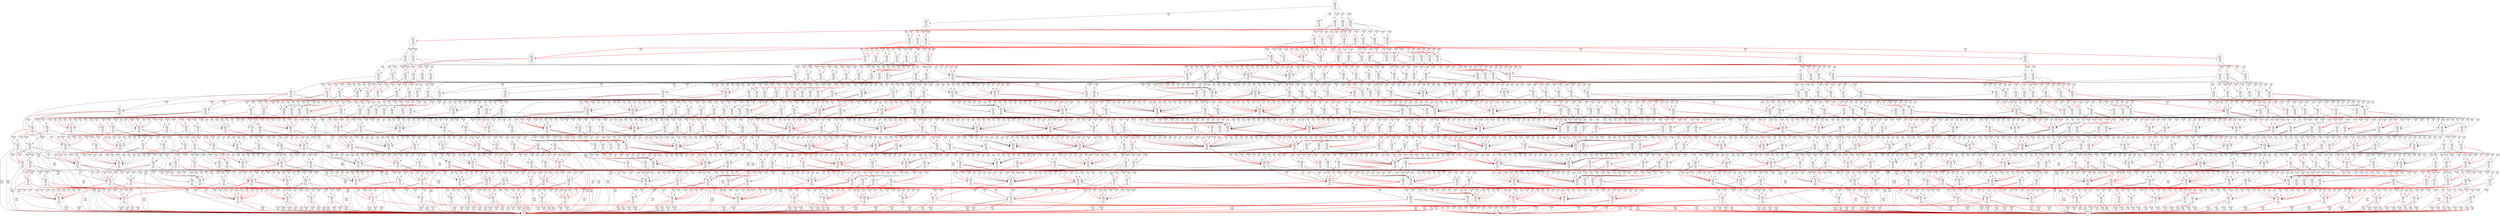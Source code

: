 digraph "Basketball" {
  "Tied R:3pt P:H T:30 S:30" [label = "Tied\nR:3pt\nP:H\nT:30\nS:30\n522"];
  "W:2 R:3pt P:A T:25 S:25" [label = "W:2\nR:3pt\nP:A\nT:25\nS:25\n206"];
  "L:1 R:2pt P:H T:15 S:15" [label = "L:1\nR:2pt\nP:H\nT:15\nS:15\n95"];
  "L:3 R:3pt P:H T:25 S:20" [label = "L:3\nR:3pt\nP:H\nT:25\nS:20\n-630"];
  "W:3 R:Far P:A T:50 S:35" [label = "W:3\nR:Far\nP:A\nT:50\nS:35\n709"];
  "L:1 R:2pt P:H T:5 S:5" [label = "L:1\nR:2pt\nP:H\nT:5\nS:5\n-60"];
  "W:3 R:3pt P:A T:45 S:30" [label = "W:3\nR:3pt\nP:A\nT:45\nS:30\n716"];
  "W:2 R:2pt P:A T:20 S:20" [label = "W:2\nR:2pt\nP:A\nT:20\nS:20\n208"];
  "W:1 R:Far P:A T:30 S:30" [label = "W:1\nR:Far\nP:A\nT:30\nS:30\n-92"];
  "Tied R:2pt P:H T:20 S:15" [label = "Tied\nR:2pt\nP:H\nT:20\nS:15\n532"];
  "W:1 R:2pt P:A T:10 S:10" [label = "W:1\nR:2pt\nP:A\nT:10\nS:10\n-96"];
  "W:2 R:3pt P:H T:30 S:30" [label = "W:2\nR:3pt\nP:H\nT:30\nS:30\n954"];
  "L:2 R:Far P:A T:15 S:15" [label = "L:2\nR:Far\nP:A\nT:15\nS:15\n-984"];
  "Tied R:2pt P:A T:35 S:35" [label = "Tied\nR:2pt\nP:A\nT:35\nS:35\n-516"];
  "L:1 R:Far P:H T:35 S:35" [label = "L:1\nR:Far\nP:H\nT:35\nS:35\n91"];
  "L:2 R:2pt P:H T:15 S:15" [label = "L:2\nR:2pt\nP:H\nT:15\nS:15\n-211"];
  "Tied R:2pt P:H T:35 S:25" [label = "Tied\nR:2pt\nP:H\nT:35\nS:25\n120"];
  "L:4 R:2pt P:A T:10 S:10" [label = "L:4\nR:2pt\nP:A\nT:10\nS:10\n-995"];
  "W:1 R:Far P:H T:10 S:10" [label = "W:1\nR:Far\nP:H\nT:10\nS:10\n990"];
  "W:2 R:2pt P:H T:15 S:5" [label = "W:2\nR:2pt\nP:H\nT:15\nS:5\n735"];
  "Tied R:3pt P:H T:20 S:10" [label = "Tied\nR:3pt\nP:H\nT:20\nS:10\n124"];
  "L:4 R:2pt P:H T:10 S:10" [label = "L:4\nR:2pt\nP:H\nT:10\nS:10\n-990"];
  "L:1 R:Far P:H T:20 S:20" [label = "L:1\nR:Far\nP:H\nT:20\nS:20\n94"];
  "Tied R:3pt P:A T:30 S:10" [label = "Tied\nR:3pt\nP:A\nT:30\nS:10\n-88"];
  "Tied R:2pt P:H T:5 S:5" [label = "Tied\nR:2pt\nP:H\nT:5\nS:5\n470"];
  "W:2 R:2pt P:H T:20 S:20" [label = "W:2\nR:2pt\nP:H\nT:20\nS:20\n974"];
  "Tied R:2pt P:A T:40 S:20" [label = "Tied\nR:2pt\nP:A\nT:40\nS:20\n-86"];
  "W:4 R:3pt P:A T:25 S:25" [label = "W:4\nR:3pt\nP:A\nT:25\nS:25\n961"];
  "Tied R:2pt P:A T:45 S:35" [label = "Tied\nR:2pt\nP:A\nT:45\nS:35\n-118"];
  "L:3 R:3pt P:H T:5 S:5" [label = "L:3\nR:3pt\nP:H\nT:5\nS:5\n-656"];
  "L:2 R:2pt P:H T:5 S:5" [label = "L:2\nR:2pt\nP:H\nT:5\nS:5\n-530"];
  "W:4 R:Far P:A T:20 S:20" [label = "W:4\nR:Far\nP:A\nT:20\nS:20\n970"];
  "W:3 R:Far P:A T:15 S:15" [label = "W:3\nR:Far\nP:A\nT:15\nS:15\n643"];
  "W:2 R:2pt P:A T:30 S:20" [label = "W:2\nR:2pt\nP:A\nT:30\nS:20\n469"];
  "L:3 R:3pt P:H T:15 S:15" [label = "L:3\nR:3pt\nP:H\nT:15\nS:15\n-643"];
  "W:3 R:2pt P:A T:20 S:15" [label = "W:3\nR:2pt\nP:A\nT:20\nS:15\n637"];
  "L:3 R:3pt P:H T:30 S:20" [label = "L:3\nR:3pt\nP:H\nT:30\nS:20\n-710"];
  "W:1 R:2pt P:A T:20 S:20" [label = "W:1\nR:2pt\nP:A\nT:20\nS:20\n-94"];
  "Tied R:3pt P:A T:25 S:25" [label = "Tied\nR:3pt\nP:A\nT:25\nS:25\n-527"];
  "W:2 R:3pt P:H T:20 S:20" [label = "W:2\nR:3pt\nP:H\nT:20\nS:20\n974"];
  "L:1 R:Far P:A T:20 S:20" [label = "L:1\nR:Far\nP:A\nT:20\nS:20\n-970"];
  "Tied R:2pt P:H T:10 S:5" [label = "Tied\nR:2pt\nP:H\nT:10\nS:5\n543"];
  "L:3 R:2pt P:H T:20 S:10" [label = "L:3\nR:2pt\nP:H\nT:20\nS:10\n-724"];
  "Tied R:2pt P:H T:40 S:20" [label = "Tied\nR:2pt\nP:H\nT:40\nS:20\n86"];
  "Tied R:3pt P:H T:55 S:30" [label = "Tied\nR:3pt\nP:H\nT:55\nS:30\n242"];
  "Tied R:2pt P:A T:25 S:5" [label = "Tied\nR:2pt\nP:A\nT:25\nS:5\n6"];
  "Tied R:2pt P:H T:15 S:15" [label = "Tied\nR:2pt\nP:H\nT:15\nS:15\n538"];
  "W:2 R:Far P:A T:55 S:35" [label = "W:2\nR:Far\nP:A\nT:55\nS:35\n298"];
  "Tied R:2pt P:A T:50 S:30" [label = "Tied\nR:2pt\nP:A\nT:50\nS:30\n-189"];
  "W:1 R:3pt P:A T:20 S:20" [label = "W:1\nR:3pt\nP:A\nT:20\nS:20\n-94"];
  "L:4 R:3pt P:H T:5 S:5" [label = "L:4\nR:3pt\nP:H\nT:5\nS:5\n-1000"];
  "Tied R:2pt P:A T:35 S:25" [label = "Tied\nR:2pt\nP:A\nT:35\nS:25\n-120"];
  "Tied R:3pt P:A T:15 S:5" [label = "Tied\nR:3pt\nP:A\nT:15\nS:5\n-125"];
  "L:3 R:2pt P:A T:5 S:5" [label = "L:3\nR:2pt\nP:A\nT:5\nS:5\n-1000"];
  "W:3 R:2pt P:A T:35 S:35" [label = "W:3\nR:2pt\nP:A\nT:35\nS:35\n618"];
  "W:2 R:Far P:H T:35 S:35" [label = "W:2\nR:Far\nP:H\nT:35\nS:35\n945"];
  "Tied R:2pt P:A T:20 S:10" [label = "Tied\nR:2pt\nP:A\nT:20\nS:10\n-124"];
  "W:1 R:Far P:A T:10 S:10" [label = "W:1\nR:Far\nP:A\nT:10\nS:10\n59"];
  "L:1 R:Far P:H T:10 S:10" [label = "L:1\nR:Far\nP:H\nT:10\nS:10\n-59"];
  "L:3 R:Far P:H T:25 S:25" [label = "L:3\nR:Far\nP:H\nT:25\nS:25\n-630"];
  "Tied R:3pt P:A T:25 S:20" [label = "Tied\nR:3pt\nP:A\nT:25\nS:20\n-527"];
  "Tied R:3pt P:A T:20 S:15" [label = "Tied\nR:3pt\nP:A\nT:20\nS:15\n-532"];
  "W:1 R:2pt P:A T:30 S:30" [label = "W:1\nR:2pt\nP:A\nT:30\nS:30\n-92"];
  "W:3 R:Far P:A T:45 S:35" [label = "W:3\nR:Far\nP:A\nT:45\nS:35\n689"];
  "W:1 R:3pt P:H T:5 S:5" [label = "W:1\nR:3pt\nP:H\nT:5\nS:5\n1000"];
  "Tied R:2pt P:A T:10 S:5" [label = "Tied\nR:2pt\nP:A\nT:10\nS:5\n-543"];
  "W:2 R:Far P:A T:5 S:5" [label = "W:2\nR:Far\nP:A\nT:5\nS:5\n1000"];
  "W:2 R:Far P:A T:20 S:20" [label = "W:2\nR:Far\nP:A\nT:20\nS:20\n208"];
  "L:2 R:3pt P:H T:40 S:30" [label = "L:2\nR:3pt\nP:H\nT:40\nS:30\n-460"];
  "L:2 R:2pt P:A T:25 S:25" [label = "L:2\nR:2pt\nP:A\nT:25\nS:25\n-964"];
  "Tied R:3pt P:A T:40 S:25" [label = "Tied\nR:3pt\nP:A\nT:40\nS:25\n-86"];
  "W:2 R:2pt P:A T:35 S:35" [label = "W:2\nR:2pt\nP:A\nT:35\nS:35\n202"];
  "W:2 R:2pt P:H T:25 S:25" [label = "W:2\nR:2pt\nP:H\nT:25\nS:25\n964"];
  "W:2 R:Far P:H T:45 S:35" [label = "W:2\nR:Far\nP:H\nT:45\nS:35\n692"];
  "L:1 R:3pt P:H T:20 S:10" [label = "L:1\nR:3pt\nP:H\nT:20\nS:10\n-309"];
  "Tied R:3pt P:A T:50 S:30" [label = "Tied\nR:3pt\nP:A\nT:50\nS:30\n-206"];
  "W:3 R:3pt P:H T:15 S:15" [label = "W:3\nR:3pt\nP:H\nT:15\nS:15\n985"];
  "L:1 R:Far P:H T:15 S:15" [label = "L:1\nR:Far\nP:H\nT:15\nS:15\n95"];
  "L:2 R:Far P:A T:20 S:20" [label = "L:2\nR:Far\nP:A\nT:20\nS:20\n-974"];
  "W:2 R:3pt P:H T:15 S:10" [label = "W:2\nR:3pt\nP:H\nT:15\nS:10\n984"];
  "L:3 R:3pt P:H T:10 S:10" [label = "L:3\nR:3pt\nP:H\nT:10\nS:10\n-649"];
  "W:3 R:3pt P:A T:25 S:25" [label = "W:3\nR:3pt\nP:A\nT:25\nS:25\n630"];
  "Tied R:2pt P:H T:55 S:30" [label = "Tied\nR:2pt\nP:H\nT:55\nS:30\n226"];
  "W:2 R:3pt P:A T:20 S:5" [label = "W:2\nR:3pt\nP:A\nT:20\nS:5\n513"];
  "W:2 R:2pt P:A T:45 S:35" [label = "W:2\nR:2pt\nP:A\nT:45\nS:35\n455"];
  "L:4 R:3pt P:H T:15 S:15" [label = "L:4\nR:3pt\nP:H\nT:15\nS:15\n-980"];
  "L:3 R:2pt P:A T:15 S:15" [label = "L:3\nR:2pt\nP:A\nT:15\nS:15\n-985"];
  "Tied R:2pt P:A T:30 S:20" [label = "Tied\nR:2pt\nP:A\nT:30\nS:20\n-122"];
  "Tied R:3pt P:H T:15 S:15" [label = "Tied\nR:3pt\nP:H\nT:15\nS:15\n538"];
  "W:2 R:2pt P:H T:10 S:5" [label = "W:2\nR:2pt\nP:H\nT:10\nS:5\n990"];
  "L:3 R:Far P:H T:20 S:20" [label = "L:3\nR:Far\nP:H\nT:20\nS:20\n-637"];
  "Tied R:Far P:A T:10 S:10" [label = "Tied\nR:Far\nP:A\nT:10\nS:10\n-465"];
  "W:1 R:Far P:H T:5 S:5" [label = "W:1\nR:Far\nP:H\nT:5\nS:5\n1000"];
  "Tied R:Far P:A T:55 S:35" [label = "Tied\nR:Far\nP:A\nT:55\nS:35\n-204"];
  "W:2 R:2pt P:H T:20 S:15" [label = "W:2\nR:2pt\nP:H\nT:20\nS:15\n974"];
  "Tied R:2pt P:A T:40 S:25" [label = "Tied\nR:2pt\nP:A\nT:40\nS:25\n-86"];
  "L:1 R:3pt P:H T:10 S:10" [label = "L:1\nR:3pt\nP:H\nT:10\nS:10\n-59"];
  "W:3 R:2pt P:A T:30 S:25" [label = "W:3\nR:2pt\nP:A\nT:30\nS:25\n624"];
  "W:2 R:3pt P:A T:30 S:25" [label = "W:2\nR:3pt\nP:A\nT:30\nS:25\n204"];
  "L:2 R:3pt P:A T:15 S:15" [label = "L:2\nR:3pt\nP:A\nT:15\nS:15\n-984"];
  "W:2 R:3pt P:H T:10 S:10" [label = "W:2\nR:3pt\nP:H\nT:10\nS:10\n993"];
  "W:2 R:3pt P:A T:50 S:30" [label = "W:2\nR:3pt\nP:A\nT:50\nS:30\n301"];
  "W:1 R:3pt P:H T:30 S:30" [label = "W:1\nR:3pt\nP:H\nT:30\nS:30\n951"];
  "L:3 R:2pt P:H T:35 S:25" [label = "L:3\nR:2pt\nP:H\nT:35\nS:25\n-703"];
  "L:3 R:2pt P:H T:10 S:5" [label = "L:3\nR:2pt\nP:H\nT:10\nS:5\n-990"];
  "L:1 R:2pt P:H T:30 S:30" [label = "L:1\nR:2pt\nP:H\nT:30\nS:30\n92"];
  "Tied R:Far P:H T:35 S:35" [label = "Tied\nR:Far\nP:H\nT:35\nS:35\n516"];
  "W:3 R:2pt P:H T:10 S:10" [label = "W:3\nR:2pt\nP:H\nT:10\nS:10\n995"];
  "L:1 R:2pt P:H T:35 S:35" [label = "L:1\nR:2pt\nP:H\nT:35\nS:35\n91"];
  "W:1 R:3pt P:H T:10 S:10" [label = "W:1\nR:3pt\nP:H\nT:10\nS:10\n990"];
  "Tied R:3pt P:A T:25 S:10" [label = "Tied\nR:3pt\nP:A\nT:25\nS:10\n-89"];
  "W:1 R:2pt P:H T:20 S:20" [label = "W:1\nR:2pt\nP:H\nT:20\nS:20\n970"];
  "L:3 R:2pt P:A T:20 S:20" [label = "L:3\nR:2pt\nP:A\nT:20\nS:20\n-975"];
  "W:2 R:3pt P:H T:15 S:15" [label = "W:2\nR:3pt\nP:H\nT:15\nS:15\n984"];
  "W:1 R:Far P:H T:35 S:35" [label = "W:1\nR:Far\nP:H\nT:35\nS:35\n941"];
  "W:3 R:2pt P:A T:40 S:35" [label = "W:3\nR:2pt\nP:A\nT:40\nS:35\n611"];
  "L:3 R:2pt P:H T:40 S:30" [label = "L:3\nR:2pt\nP:H\nT:40\nS:30\n-696"];
  "W:3 R:3pt P:H T:30 S:30" [label = "W:3\nR:3pt\nP:H\nT:30\nS:30\n956"];
  "L:3 R:2pt P:H T:25 S:15" [label = "L:3\nR:2pt\nP:H\nT:25\nS:15\n-717"];
  "W:2 R:3pt P:A T:15 S:5" [label = "W:2\nR:3pt\nP:A\nT:15\nS:5\n483"];
  "W:4 R:Far P:A T:30 S:30" [label = "W:4\nR:Far\nP:A\nT:30\nS:30\n951"];
  "W:4 R:Far P:A T:15 S:15" [label = "W:4\nR:Far\nP:A\nT:15\nS:15\n980"];
  "W:3 R:3pt P:A T:30 S:25" [label = "W:3\nR:3pt\nP:A\nT:30\nS:25\n624"];
  "L:1 R:3pt P:H T:25 S:15" [label = "L:1\nR:3pt\nP:H\nT:25\nS:15\n-306"];
  "L:2 R:3pt P:H T:15 S:15" [label = "L:2\nR:3pt\nP:H\nT:15\nS:15\n-211"];
  "L:2 R:Far P:H T:5 S:5" [label = "L:2\nR:Far\nP:H\nT:5\nS:5\n-1000"];
  "L:2 R:Far P:H T:20 S:20" [label = "L:2\nR:Far\nP:H\nT:20\nS:20\n-208"];
  "W:2 R:3pt P:A T:30 S:10" [label = "W:2\nR:3pt\nP:A\nT:30\nS:10\n503"];
  "W:4 R:2pt P:A T:15 S:15" [label = "W:4\nR:2pt\nP:A\nT:15\nS:15\n980"];
  "W:2 R:3pt P:A T:25 S:15" [label = "W:2\nR:3pt\nP:A\nT:25\nS:15\n474"];
  "W:3 R:3pt P:A T:15 S:10" [label = "W:3\nR:3pt\nP:A\nT:15\nS:10\n643"];
  "L:2 R:3pt P:A T:5 S:5" [label = "L:2\nR:3pt\nP:A\nT:5\nS:5\n-1000"];
  "L:2 R:3pt P:H T:20 S:15" [label = "L:2\nR:3pt\nP:H\nT:20\nS:15\n-208"];
  "Tied R:2pt P:A T:35 S:20" [label = "Tied\nR:2pt\nP:A\nT:35\nS:20\n-87"];
  "W:3 R:2pt P:A T:35 S:20" [label = "W:3\nR:2pt\nP:A\nT:35\nS:20\n730"];
  "Tied R:3pt P:A T:10 S:5" [label = "Tied\nR:3pt\nP:A\nT:10\nS:5\n-437"];
  "W:2 R:3pt P:A T:40 S:20" [label = "W:2\nR:3pt\nP:A\nT:40\nS:20\n493"];
  "L:1 R:3pt P:A T:5 S:5" [label = "L:1\nR:3pt\nP:A\nT:5\nS:5\n-1000"];
  "W:3 R:2pt P:A T:30 S:20" [label = "W:3\nR:2pt\nP:A\nT:30\nS:20\n710"];
  "Tied R:3pt P:A T:25 S:5" [label = "Tied\nR:3pt\nP:A\nT:25\nS:5\n-89"];
  "Tied R:2pt P:A T:25 S:15" [label = "Tied\nR:2pt\nP:A\nT:25\nS:15\n-123"];
  "W:4 R:3pt P:A T:20 S:20" [label = "W:4\nR:3pt\nP:A\nT:20\nS:20\n970"];
  "W:3 R:2pt P:A T:15 S:10" [label = "W:3\nR:2pt\nP:A\nT:15\nS:10\n643"];
  "L:2 R:2pt P:H T:15 S:10" [label = "L:2\nR:2pt\nP:H\nT:15\nS:10\n-211"];
  "L:3 R:2pt P:A T:30 S:30" [label = "L:3\nR:2pt\nP:A\nT:30\nS:30\n-956"];
  "Tied R:2pt P:A T:15 S:5" [label = "Tied\nR:2pt\nP:A\nT:15\nS:5\n-66"];
  "W:2 R:2pt P:A T:35 S:30" [label = "W:2\nR:2pt\nP:A\nT:35\nS:30\n202"];
  "W:3 R:2pt P:A T:5 S:5" [label = "W:3\nR:2pt\nP:A\nT:5\nS:5\n1000"];
  "L:3 R:Far P:A T:35 S:35" [label = "L:3\nR:Far\nP:A\nT:35\nS:35\n-946"];
  "W:3 R:3pt P:A T:30 S:20" [label = "W:3\nR:3pt\nP:A\nT:30\nS:20\n710"];
  "Tied R:3pt P:H T:40 S:15" [label = "Tied\nR:3pt\nP:H\nT:40\nS:15\n86"];
  "W:1 R:Far P:H T:20 S:20" [label = "W:1\nR:Far\nP:H\nT:20\nS:20\n970"];
  "L:3 R:3pt P:H T:25 S:15" [label = "L:3\nR:3pt\nP:H\nT:25\nS:15\n-717"];
  "Tied R:2pt P:H T:20 S:5" [label = "Tied\nR:2pt\nP:H\nT:20\nS:5\n-6"];
  "W:2 R:Far P:A T:30 S:30" [label = "W:2\nR:Far\nP:A\nT:30\nS:30\n204"];
  "L:3 R:3pt P:H T:35 S:25" [label = "L:3\nR:3pt\nP:H\nT:35\nS:25\n-703"];
  "W:2 R:3pt P:A T:20 S:20" [label = "W:2\nR:3pt\nP:A\nT:20\nS:20\n208"];
  "L:1 R:2pt P:A T:25 S:25" [label = "L:1\nR:2pt\nP:A\nT:25\nS:25\n-961"];
  "Tied R:3pt P:A T:10 S:10" [label = "Tied\nR:3pt\nP:A\nT:10\nS:10\n-465"];
  "L:2 R:Far P:A T:25 S:25" [label = "L:2\nR:Far\nP:A\nT:25\nS:25\n-964"];
  "W:3 R:Far P:H T:40 S:35" [label = "W:3\nR:Far\nP:H\nT:40\nS:35\n936"];
  "W:2 R:2pt P:A T:15 S:5" [label = "W:2\nR:2pt\nP:A\nT:15\nS:5\n623"];
  "L:2 R:2pt P:A T:20 S:20" [label = "L:2\nR:2pt\nP:A\nT:20\nS:20\n-974"];
  "L:4 R:2pt P:A T:5 S:5" [label = "L:4\nR:2pt\nP:A\nT:5\nS:5\n-1000"];
  "W:3 R:2pt P:A T:40 S:25" [label = "W:3\nR:2pt\nP:A\nT:40\nS:25\n723"];
  "W:2 R:2pt P:A T:40 S:30" [label = "W:2\nR:2pt\nP:A\nT:40\nS:30\n460"];
  "W:1 R:2pt P:H T:30 S:25" [label = "W:1\nR:2pt\nP:H\nT:30\nS:25\n951"];
  "W:2 R:2pt P:A T:25 S:15" [label = "W:2\nR:2pt\nP:A\nT:25\nS:15\n474"];
  "W:2 R:Far P:A T:45 S:35" [label = "W:2\nR:Far\nP:A\nT:45\nS:35\n455"];
  "W:2 R:Far P:A T:40 S:35" [label = "W:2\nR:Far\nP:A\nT:40\nS:35\n200"];
  "Tied R:2pt P:A T:15 S:10" [label = "Tied\nR:2pt\nP:A\nT:15\nS:10\n-538"];
  "W:4 R:2pt P:A T:30 S:30" [label = "W:4\nR:2pt\nP:A\nT:30\nS:30\n951"];
  "Tied R:3pt P:H T:20 S:15" [label = "Tied\nR:3pt\nP:H\nT:20\nS:15\n532"];
  "W:3 R:Far P:A T:20 S:20" [label = "W:3\nR:Far\nP:A\nT:20\nS:20\n637"];
  "Tied R:Far P:H T:20 S:20" [label = "Tied\nR:Far\nP:H\nT:20\nS:20\n532"];
  "W:2 R:Far P:H T:10 S:10" [label = "W:2\nR:Far\nP:H\nT:10\nS:10\n990"];
  "Tied R:3pt P:H T:40 S:30" [label = "Tied\nR:3pt\nP:H\nT:40\nS:30\n119"];
  "L:4 R:2pt P:H T:5 S:5" [label = "L:4\nR:2pt\nP:H\nT:5\nS:5\n-1000"];
  "L:4 R:Far P:H T:20 S:20" [label = "L:4\nR:Far\nP:H\nT:20\nS:20\n-970"];
  "Tied R:3pt P:H T:50 S:25" [label = "Tied\nR:3pt\nP:H\nT:50\nS:25\n206"];
  "L:4 R:2pt P:H T:15 S:15" [label = "L:4\nR:2pt\nP:H\nT:15\nS:15\n-980"];
  "L:3 R:2pt P:H T:15 S:5" [label = "L:3\nR:2pt\nP:H\nT:15\nS:5\n-924"];
  "L:2 R:Far P:H T:40 S:35" [label = "L:2\nR:Far\nP:H\nT:40\nS:35\n-200"];
  "L:3 R:3pt P:H T:30 S:30" [label = "L:3\nR:3pt\nP:H\nT:30\nS:30\n-624"];
  "Tied R:2pt P:H T:30 S:15" [label = "Tied\nR:2pt\nP:H\nT:30\nS:15\n88"];
  "W:2 R:2pt P:A T:15 S:10" [label = "W:2\nR:2pt\nP:A\nT:15\nS:10\n211"];
  "W:4 R:Far P:A T:5 S:5" [label = "W:4\nR:Far\nP:A\nT:5\nS:5\n1000"];
  "L:1 R:2pt P:H T:10 S:5" [label = "L:1\nR:2pt\nP:H\nT:10\nS:5\n96"];
  "Tied R:3pt P:A T:20 S:20" [label = "Tied\nR:3pt\nP:A\nT:20\nS:20\n-532"];
  "L:3 R:Far P:A T:30 S:30" [label = "L:3\nR:Far\nP:A\nT:30\nS:30\n-956"];
  "L:2 R:3pt P:H T:30 S:30" [label = "L:2\nR:3pt\nP:H\nT:30\nS:30\n-204"];
  "W:2 R:Far P:H T:40 S:35" [label = "W:2\nR:Far\nP:H\nT:40\nS:35\n935"];
  "Tied R:3pt P:H T:30 S:10" [label = "Tied\nR:3pt\nP:H\nT:30\nS:10\n88"];
  "Tied R:3pt P:A T:45 S:25" [label = "Tied\nR:3pt\nP:A\nT:45\nS:25\n-85"];
  "W:2 R:3pt P:A T:10 S:5" [label = "W:2\nR:3pt\nP:A\nT:10\nS:5\n213"];
  "W:3 R:3pt P:H T:10 S:5" [label = "W:3\nR:3pt\nP:H\nT:10\nS:5\n993"];
  "W:2 R:2pt P:A T:30 S:30" [label = "W:2\nR:2pt\nP:A\nT:30\nS:30\n204"];
  "W:1 R:3pt P:H T:20 S:20" [label = "W:1\nR:3pt\nP:H\nT:20\nS:20\n970"];
  "Tied R:3pt P:H T:15 S:5" [label = "Tied\nR:3pt\nP:H\nT:15\nS:5\n125"];
  "W:3 R:2pt P:H T:30 S:30" [label = "W:3\nR:2pt\nP:H\nT:30\nS:30\n956"];
  "Tied R:3pt P:A T:15 S:15" [label = "Tied\nR:3pt\nP:A\nT:15\nS:15\n-538"];
  "Tied R:2pt P:A T:35 S:15" [label = "Tied\nR:2pt\nP:A\nT:35\nS:15\n-87"];
  "W:3 R:2pt P:A T:35 S:25" [label = "W:3\nR:2pt\nP:A\nT:35\nS:25\n703"];
  "L:1 R:3pt P:A T:30 S:30" [label = "L:1\nR:3pt\nP:A\nT:30\nS:30\n-951"];
  "L:4 R:3pt P:A T:5 S:5" [label = "L:4\nR:3pt\nP:A\nT:5\nS:5\n-1000"];
  "W:1 R:Far P:A T:15 S:15" [label = "W:1\nR:Far\nP:A\nT:15\nS:15\n-95"];
  "L:1 R:2pt P:H T:10 S:10" [label = "L:1\nR:2pt\nP:H\nT:10\nS:10\n96"];
  "Tied R:3pt P:A T:20 S:5" [label = "Tied\nR:3pt\nP:A\nT:20\nS:5\n-90"];
  "Tied R:3pt P:A T:30 S:30" [label = "Tied\nR:3pt\nP:A\nT:30\nS:30\n-522"];
  "Tied R:3pt P:H T:20 S:20" [label = "Tied\nR:3pt\nP:H\nT:20\nS:20\n532"];
  "W:3 R:3pt P:H T:20 S:20" [label = "W:3\nR:3pt\nP:H\nT:20\nS:20\n975"];
  "L:1 R:2pt P:H T:25 S:25" [label = "L:1\nR:2pt\nP:H\nT:25\nS:25\n93"];
  "L:3 R:3pt P:A T:25 S:25" [label = "L:3\nR:3pt\nP:A\nT:25\nS:25\n-965"];
  "W:3 R:3pt P:H T:10 S:10" [label = "W:3\nR:3pt\nP:H\nT:10\nS:10\n993"];
  "L:2 R:Far P:A T:10 S:10" [label = "L:2\nR:Far\nP:A\nT:10\nS:10\n-990"];
  "W:2 R:3pt P:H T:25 S:25" [label = "W:2\nR:3pt\nP:H\nT:25\nS:25\n964"];
  "Tied R:Far P:H T:15 S:15" [label = "Tied\nR:Far\nP:H\nT:15\nS:15\n538"];
  "W:3 R:3pt P:A T:20 S:20" [label = "W:3\nR:3pt\nP:A\nT:20\nS:20\n637"];
  "Tied R:2pt P:H T:20 S:20" [label = "Tied\nR:2pt\nP:H\nT:20\nS:20\n532"];
  "Tied R:Far P:H T:5 S:5" [label = "Tied\nR:Far\nP:H\nT:5\nS:5\n0"];
  "W:1 R:2pt P:H T:25 S:25" [label = "W:1\nR:2pt\nP:H\nT:25\nS:25\n961"];
  "W:4 R:3pt P:H T:15 S:15" [label = "W:4\nR:3pt\nP:H\nT:15\nS:15\n988"];
  "L:1 R:Far P:A T:15 S:15" [label = "L:1\nR:Far\nP:A\nT:15\nS:15\n-980"];
  "Tied R:3pt P:H T:25 S:15" [label = "Tied\nR:3pt\nP:H\nT:25\nS:15\n123"];
  "W:2 R:3pt P:H T:30 S:25" [label = "W:2\nR:3pt\nP:H\nT:30\nS:25\n954"];
  "W:3 R:3pt P:H T:25 S:25" [label = "W:3\nR:3pt\nP:H\nT:25\nS:25\n965"];
  "W:1 R:3pt P:H T:35 S:30" [label = "W:1\nR:3pt\nP:H\nT:35\nS:30\n941"];
  "W:1 R:2pt P:H T:35 S:30" [label = "W:1\nR:2pt\nP:H\nT:35\nS:30\n941"];
  "L:1 R:2pt P:H T:35 S:30" [label = "L:1\nR:2pt\nP:H\nT:35\nS:30\n91"];
  "Tied R:3pt P:H T:35 S:20" [label = "Tied\nR:3pt\nP:H\nT:35\nS:20\n87"];
  "L:1 R:3pt P:H T:30 S:25" [label = "L:1\nR:3pt\nP:H\nT:30\nS:25\n92"];
  "Tied R:2pt P:A T:30 S:10" [label = "Tied\nR:2pt\nP:A\nT:30\nS:10\n-88"];
  "Tied R:3pt P:H T:45 S:25" [label = "Tied\nR:3pt\nP:H\nT:45\nS:25\n85"];
  "Tied R:3pt P:H T:20 S:5" [label = "Tied\nR:3pt\nP:H\nT:20\nS:5\n90"];
  "L:2 R:3pt P:A T:10 S:10" [label = "L:2\nR:3pt\nP:A\nT:10\nS:10\n-993"];
  "Tied R:3pt P:A T:30 S:15" [label = "Tied\nR:3pt\nP:A\nT:30\nS:15\n-88"];
  "L:4 R:Far P:H T:10 S:10" [label = "L:4\nR:Far\nP:H\nT:10\nS:10\n-990"];
  "Tied R:2pt P:H T:50 S:25" [label = "Tied\nR:2pt\nP:H\nT:50\nS:25\n189"];
  "L:3 R:2pt P:H T:30 S:25" [label = "L:3\nR:2pt\nP:H\nT:30\nS:25\n-624"];
  "W:2 R:2pt P:H T:35 S:30" [label = "W:2\nR:2pt\nP:H\nT:35\nS:30\n945"];
  "W:1 R:2pt P:H T:25 S:20" [label = "W:1\nR:2pt\nP:H\nT:25\nS:20\n961"];
  "Tied R:Far P:A T:45 S:35" [label = "Tied\nR:Far\nP:A\nT:45\nS:35\n-118"];
  "L:1 R:3pt P:H T:15 S:15" [label = "L:1\nR:3pt\nP:H\nT:15\nS:15\n95"];
  "W:1 R:3pt P:A T:5 S:5" [label = "W:1\nR:3pt\nP:A\nT:5\nS:5\n312"];
  "W:3 R:3pt P:A T:35 S:30" [label = "W:3\nR:3pt\nP:A\nT:35\nS:30\n618"];
  "L:1 R:Far P:H T:30 S:30" [label = "L:1\nR:Far\nP:H\nT:30\nS:30\n92"];
  "L:3 R:3pt P:H T:15 S:10" [label = "L:3\nR:3pt\nP:H\nT:15\nS:10\n-643"];
  "L:2 R:2pt P:A T:30 S:30" [label = "L:2\nR:2pt\nP:A\nT:30\nS:30\n-954"];
  "L:1 R:2pt P:H T:30 S:20" [label = "L:1\nR:2pt\nP:H\nT:30\nS:20\n-303"];
  "L:1 R:Far P:H T:25 S:25" [label = "L:1\nR:Far\nP:H\nT:25\nS:25\n93"];
  "L:3 R:Far P:H T:5 S:5" [label = "L:3\nR:Far\nP:H\nT:5\nS:5\n-1000"];
  "Tied R:2pt P:H T:30 S:30" [label = "Tied\nR:2pt\nP:H\nT:30\nS:30\n522"];
  "L:4 R:Far P:H T:15 S:15" [label = "L:4\nR:Far\nP:H\nT:15\nS:15\n-980"];
  "W:2 R:3pt P:H T:20 S:15" [label = "W:2\nR:3pt\nP:H\nT:20\nS:15\n974"];
  "W:3 R:2pt P:H T:15 S:15" [label = "W:3\nR:2pt\nP:H\nT:15\nS:15\n985"];
  "Tied R:2pt P:H T:10 S:10" [label = "Tied\nR:2pt\nP:H\nT:10\nS:10\n543"];
  "L:2 R:3pt P:H T:20 S:20" [label = "L:2\nR:3pt\nP:H\nT:20\nS:20\n-208"];
  "L:2 R:2pt P:H T:35 S:30" [label = "L:2\nR:2pt\nP:H\nT:35\nS:30\n-202"];
  "W:2 R:2pt P:H T:5 S:5" [label = "W:2\nR:2pt\nP:H\nT:5\nS:5\n1000"];
  "W:2 R:3pt P:H T:15 S:5" [label = "W:2\nR:3pt\nP:H\nT:15\nS:5\n684"];
  "W:3 R:3pt P:A T:40 S:30" [label = "W:3\nR:3pt\nP:A\nT:40\nS:30\n696"];
  "W:1 R:2pt P:H T:15 S:10" [label = "W:1\nR:2pt\nP:H\nT:15\nS:10\n980"];
  "W:2 R:2pt P:A T:30 S:15" [label = "W:2\nR:2pt\nP:A\nT:30\nS:15\n503"];
  "L:3 R:3pt P:H T:15 S:5" [label = "L:3\nR:3pt\nP:H\nT:15\nS:5\n-732"];
  "Tied R:2pt P:H T:20 S:10" [label = "Tied\nR:2pt\nP:H\nT:20\nS:10\n124"];
  "W:3 R:2pt P:A T:20 S:5" [label = "W:3\nR:2pt\nP:A\nT:20\nS:5\n916"];
  "Tied R:2pt P:A T:35 S:30" [label = "Tied\nR:2pt\nP:A\nT:35\nS:30\n-516"];
  "L:1 R:Far P:A T:25 S:25" [label = "L:1\nR:Far\nP:A\nT:25\nS:25\n-961"];
  "W:2 R:3pt P:A T:40 S:30" [label = "W:2\nR:3pt\nP:A\nT:40\nS:30\n460"];
  "L:1 R:2pt P:H T:30 S:25" [label = "L:1\nR:2pt\nP:H\nT:30\nS:25\n92"];
  "L:1 R:2pt P:H T:20 S:15" [label = "L:1\nR:2pt\nP:H\nT:20\nS:15\n94"];
  "W:1 R:3pt P:A T:10 S:10" [label = "W:1\nR:3pt\nP:A\nT:10\nS:10\n59"];
  "W:3 R:2pt P:A T:25 S:15" [label = "W:3\nR:2pt\nP:A\nT:25\nS:15\n717"];
  "Tied R:2pt P:H T:25 S:15" [label = "Tied\nR:2pt\nP:H\nT:25\nS:15\n123"];
  "L:1 R:2pt P:A T:10 S:10" [label = "L:1\nR:2pt\nP:A\nT:10\nS:10\n-990"];
  "Tied R:2pt P:H T:40 S:30" [label = "Tied\nR:2pt\nP:H\nT:40\nS:30\n119"];
  "W:2 R:Far P:A T:50 S:35" [label = "W:2\nR:Far\nP:A\nT:50\nS:35\n483"];
  "W:2 R:2pt P:A T:35 S:20" [label = "W:2\nR:2pt\nP:A\nT:35\nS:20\n498"];
  "W:3 R:3pt P:H T:30 S:25" [label = "W:3\nR:3pt\nP:H\nT:30\nS:25\n956"];
  "W:2 R:2pt P:H T:30 S:25" [label = "W:2\nR:2pt\nP:H\nT:30\nS:25\n954"];
  "Tied R:2pt P:H T:15 S:5" [label = "Tied\nR:2pt\nP:H\nT:15\nS:5\n66"];
  "Tied R:2pt P:H T:50 S:35" [label = "Tied\nR:2pt\nP:H\nT:50\nS:35\n189"];
  "W:2 R:3pt P:A T:35 S:25" [label = "W:2\nR:3pt\nP:A\nT:35\nS:25\n464"];
  "L:3 R:2pt P:A T:10 S:10" [label = "L:3\nR:2pt\nP:A\nT:10\nS:10\n-995"];
  "W:3 R:3pt P:A T:10 S:10" [label = "W:3\nR:3pt\nP:A\nT:10\nS:10\n649"];
  "W:3 R:3pt P:A T:15 S:5" [label = "W:3\nR:3pt\nP:A\nT:15\nS:5\n732"];
  "L:3 R:Far P:H T:35 S:35" [label = "L:3\nR:Far\nP:H\nT:35\nS:35\n-618"];
  "W:3 R:2pt P:A T:10 S:5" [label = "W:3\nR:2pt\nP:A\nT:10\nS:5\n990"];
  "W:3 R:2pt P:A T:20 S:10" [label = "W:3\nR:2pt\nP:A\nT:20\nS:10\n724"];
  "L:3 R:Far P:H T:45 S:35" [label = "L:3\nR:Far\nP:H\nT:45\nS:35\n-689"];
  "W:2 R:3pt P:A T:20 S:10" [label = "W:2\nR:3pt\nP:A\nT:20\nS:10\n479"];
  "L:3 R:3pt P:H T:40 S:30" [label = "L:3\nR:3pt\nP:H\nT:40\nS:30\n-696"];
  "W:1 R:2pt P:H T:10 S:5" [label = "W:1\nR:2pt\nP:H\nT:10\nS:5\n990"];
  "L:1 R:Far P:A T:10 S:10" [label = "L:1\nR:Far\nP:A\nT:10\nS:10\n-990"];
  "W:1 R:3pt P:H T:25 S:20" [label = "W:1\nR:3pt\nP:H\nT:25\nS:20\n961"];
  "W:2 R:Far P:A T:10 S:10" [label = "W:2\nR:Far\nP:A\nT:10\nS:10\n309"];
  "L:1 R:Far P:H T:45 S:35" [label = "L:1\nR:Far\nP:H\nT:45\nS:35\n-294"];
  "Tied R:2pt P:H T:60 S:35" [label = "Tied\nR:2pt\nP:H\nT:60\nS:35\n240"];
  "L:1 R:Far P:A T:35 S:35" [label = "L:1\nR:Far\nP:A\nT:35\nS:35\n-941"];
  "Tied R:2pt P:H T:40 S:35" [label = "Tied\nR:2pt\nP:H\nT:40\nS:35\n511"];
  "Tied R:3pt P:A T:35 S:25" [label = "Tied\nR:3pt\nP:A\nT:35\nS:25\n-120"];
  "Tied R:3pt P:H T:45 S:20" [label = "Tied\nR:3pt\nP:H\nT:45\nS:20\n85"];
  "Tied R:2pt P:H T:40 S:15" [label = "Tied\nR:2pt\nP:H\nT:40\nS:15\n86"];
  "L:3 R:2pt P:H T:20 S:15" [label = "L:3\nR:2pt\nP:H\nT:20\nS:15\n-637"];
  "W:2 R:2pt P:A T:35 S:25" [label = "W:2\nR:2pt\nP:A\nT:35\nS:25\n464"];
  "L:3 R:Far P:A T:15 S:15" [label = "L:3\nR:Far\nP:A\nT:15\nS:15\n-985"];
  "Tied R:3pt P:H T:30 S:25" [label = "Tied\nR:3pt\nP:H\nT:30\nS:25\n522"];
  "W:1 R:3pt P:H T:15 S:10" [label = "W:1\nR:3pt\nP:H\nT:15\nS:10\n980"];
  "W:2 R:2pt P:H T:25 S:15" [label = "W:2\nR:2pt\nP:H\nT:25\nS:15\n721"];
  "W:2 R:3pt P:A T:10 S:10" [label = "W:2\nR:3pt\nP:A\nT:10\nS:10\n213"];
  "L:2 R:3pt P:H T:15 S:5" [label = "L:2\nR:3pt\nP:H\nT:15\nS:5\n-483"];
  "W:2 R:3pt P:A T:35 S:20" [label = "W:2\nR:3pt\nP:A\nT:35\nS:20\n498"];
  "W:3 R:Far P:A T:5 S:5" [label = "W:3\nR:Far\nP:A\nT:5\nS:5\n1000"];
  "L:2 R:2pt P:H T:30 S:25" [label = "L:2\nR:2pt\nP:H\nT:30\nS:25\n-204"];
  "L:3 R:3pt P:H T:35 S:30" [label = "L:3\nR:3pt\nP:H\nT:35\nS:30\n-618"];
  "L:3 R:2pt P:H T:35 S:30" [label = "L:3\nR:2pt\nP:H\nT:35\nS:30\n-618"];
  "W:2 R:2pt P:A T:45 S:25" [label = "W:2\nR:2pt\nP:A\nT:45\nS:25\n488"];
  "W:4 R:2pt P:H T:10 S:10" [label = "W:4\nR:2pt\nP:H\nT:10\nS:10\n995"];
  "Tied R:2pt P:A T:20 S:15" [label = "Tied\nR:2pt\nP:A\nT:20\nS:15\n-532"];
  "L:2 R:2pt P:H T:20 S:15" [label = "L:2\nR:2pt\nP:H\nT:20\nS:15\n-208"];
  "W:1 R:2pt P:H T:20 S:15" [label = "W:1\nR:2pt\nP:H\nT:20\nS:15\n970"];
  "L:2 R:Far P:A T:30 S:30" [label = "L:2\nR:Far\nP:A\nT:30\nS:30\n-954"];
  "Tied R:3pt P:A T:35 S:20" [label = "Tied\nR:3pt\nP:A\nT:35\nS:20\n-87"];
  "W:1 R:2pt P:A T:15 S:15" [label = "W:1\nR:2pt\nP:A\nT:15\nS:15\n-95"];
  "W:2 R:2pt P:A T:40 S:35" [label = "W:2\nR:2pt\nP:A\nT:40\nS:35\n200"];
  "L:1 R:3pt P:A T:20 S:20" [label = "L:1\nR:3pt\nP:A\nT:20\nS:20\n-970"];
  "L:2 R:3pt P:H T:30 S:20" [label = "L:2\nR:3pt\nP:H\nT:30\nS:20\n-469"];
  "Tied R:3pt P:A T:40 S:20" [label = "Tied\nR:3pt\nP:A\nT:40\nS:20\n-86"];
  "L:1 R:3pt P:H T:20 S:15" [label = "L:1\nR:3pt\nP:H\nT:20\nS:15\n94"];
  "L:1 R:3pt P:H T:10 S:5" [label = "L:1\nR:3pt\nP:H\nT:10\nS:5\n-117"];
  "L:1 R:3pt P:H T:35 S:25" [label = "L:1\nR:3pt\nP:H\nT:35\nS:25\n-300"];
  "Tied R:2pt P:H T:45 S:20" [label = "Tied\nR:2pt\nP:H\nT:45\nS:20\n85"];
  "W:2 R:3pt P:A T:30 S:15" [label = "W:2\nR:3pt\nP:A\nT:30\nS:15\n503"];
  "L:3 R:2pt P:H T:35 S:35" [label = "L:3\nR:2pt\nP:H\nT:35\nS:35\n-618"];
  "L:3 R:3pt P:A T:5 S:5" [label = "L:3\nR:3pt\nP:A\nT:5\nS:5\n-1000"];
  "L:3 R:3pt P:H T:10 S:5" [label = "L:3\nR:3pt\nP:H\nT:10\nS:5\n-649"];
  "W:3 R:2pt P:A T:20 S:20" [label = "W:3\nR:2pt\nP:A\nT:20\nS:20\n637"];
  "Tied R:3pt P:H T:50 S:30" [label = "Tied\nR:3pt\nP:H\nT:50\nS:30\n206"];
  "W:3 R:3pt P:H T:35 S:30" [label = "W:3\nR:3pt\nP:H\nT:35\nS:30\n946"];
  "W:2 R:3pt P:A T:45 S:30" [label = "W:2\nR:3pt\nP:A\nT:45\nS:30\n488"];
  "W:3 R:2pt P:H T:20 S:15" [label = "W:3\nR:2pt\nP:H\nT:20\nS:15\n975"];
  "L:3 R:3pt P:A T:20 S:20" [label = "L:3\nR:3pt\nP:A\nT:20\nS:20\n-975"];
  "Tied R:2pt P:H T:35 S:15" [label = "Tied\nR:2pt\nP:H\nT:35\nS:15\n87"];
  "Tied R:2pt P:A T:30 S:25" [label = "Tied\nR:2pt\nP:A\nT:30\nS:25\n-522"];
  "W:4 R:2pt P:H T:20 S:20" [label = "W:4\nR:2pt\nP:H\nT:20\nS:20\n986"];
  "L:4 R:Far P:H T:25 S:25" [label = "L:4\nR:Far\nP:H\nT:25\nS:25\n-961"];
  "W:1 R:Far P:H T:15 S:15" [label = "W:1\nR:Far\nP:H\nT:15\nS:15\n980"];
  "W:2 R:3pt P:A T:15 S:15" [label = "W:2\nR:3pt\nP:A\nT:15\nS:15\n211"];
  "W:2 R:2pt P:H T:30 S:20" [label = "W:2\nR:2pt\nP:H\nT:30\nS:20\n713"];
  "L:1 R:Far P:H T:5 S:5" [label = "L:1\nR:Far\nP:H\nT:5\nS:5\n-1000"];
  "W:1 R:Far P:H T:40 S:35" [label = "W:1\nR:Far\nP:H\nT:40\nS:35\n932"];
  "W:4 R:Far P:A T:25 S:25" [label = "W:4\nR:Far\nP:A\nT:25\nS:25\n961"];
  "L:1 R:Far P:H T:40 S:35" [label = "L:1\nR:Far\nP:H\nT:40\nS:35\n90"];
  "W:4 R:3pt P:A T:10 S:10" [label = "W:4\nR:3pt\nP:A\nT:10\nS:10\n990"];
  "L:2 R:2pt P:A T:10 S:10" [label = "L:2\nR:2pt\nP:A\nT:10\nS:10\n-990"];
  "W:1 R:3pt P:H T:30 S:25" [label = "W:1\nR:3pt\nP:H\nT:30\nS:25\n951"];
  "Tied R:Far P:A T:15 S:15" [label = "Tied\nR:Far\nP:A\nT:15\nS:15\n-538"];
  "W:2 R:2pt P:H T:20 S:10" [label = "W:2\nR:2pt\nP:H\nT:20\nS:10\n728"];
  "W:4 R:2pt P:H T:15 S:15" [label = "W:4\nR:2pt\nP:H\nT:15\nS:15\n990"];
  "Tied R:3pt P:H T:25 S:25" [label = "Tied\nR:3pt\nP:H\nT:25\nS:25\n527"];
  "L:3 R:3pt P:H T:20 S:20" [label = "L:3\nR:3pt\nP:H\nT:20\nS:20\n-637"];
  "Tied R:Far P:A T:5 S:5" [label = "Tied\nR:Far\nP:A\nT:5\nS:5\n0"];
  "L:3 R:Far P:A T:10 S:10" [label = "L:3\nR:Far\nP:A\nT:10\nS:10\n-990"];
  "W:1 R:3pt P:A T:30 S:30" [label = "W:1\nR:3pt\nP:A\nT:30\nS:30\n-92"];
  "W:4 R:3pt P:A T:15 S:15" [label = "W:4\nR:3pt\nP:A\nT:15\nS:15\n980"];
  "L:2 R:Far P:A T:5 S:5" [label = "L:2\nR:Far\nP:A\nT:5\nS:5\n-1000"];
  "Tied R:3pt P:A T:25 S:15" [label = "Tied\nR:3pt\nP:A\nT:25\nS:15\n-123"];
  "Tied R:2pt P:H T:35 S:30" [label = "Tied\nR:2pt\nP:H\nT:35\nS:30\n516"];
  "Tied R:3pt P:H T:35 S:30" [label = "Tied\nR:3pt\nP:H\nT:35\nS:30\n516"];
  "W:1 R:3pt P:H T:25 S:25" [label = "W:1\nR:3pt\nP:H\nT:25\nS:25\n961"];
  "L:1 R:2pt P:A T:30 S:30" [label = "L:1\nR:2pt\nP:A\nT:30\nS:30\n-951"];
  "L:2 R:Far P:H T:10 S:10" [label = "L:2\nR:Far\nP:H\nT:10\nS:10\n-309"];
  "W:3 R:2pt P:A T:40 S:30" [label = "W:3\nR:2pt\nP:A\nT:40\nS:30\n696"];
  "W:3 R:Far P:H T:30 S:30" [label = "W:3\nR:Far\nP:H\nT:30\nS:30\n956"];
  "W:2 R:2pt P:A T:25 S:20" [label = "W:2\nR:2pt\nP:A\nT:25\nS:20\n206"];
  "L:3 R:Far P:H T:40 S:35" [label = "L:3\nR:Far\nP:H\nT:40\nS:35\n-611"];
  "W:2 R:2pt P:A T:10 S:10" [label = "W:2\nR:2pt\nP:A\nT:10\nS:10\n309"];
  "L:2 R:2pt P:H T:20 S:20" [label = "L:2\nR:2pt\nP:H\nT:20\nS:20\n-208"];
  "W:3 R:Far P:H T:10 S:10" [label = "W:3\nR:Far\nP:H\nT:10\nS:10\n990"];
  "Tied R:Far P:H T:45 S:35" [label = "Tied\nR:Far\nP:H\nT:45\nS:35\n118"];
  "W:3 R:3pt P:A T:30 S:30" [label = "W:3\nR:3pt\nP:A\nT:30\nS:30\n624"];
  "L:1 R:3pt P:H T:15 S:5" [label = "L:1\nR:3pt\nP:H\nT:15\nS:5\n-316"];
  "W:3 R:3pt P:H T:20 S:15" [label = "W:3\nR:3pt\nP:H\nT:20\nS:15\n975"];
  "W:2 R:3pt P:A T:5 S:5" [label = "W:2\nR:3pt\nP:A\nT:5\nS:5\n312"];
  "W:3 R:3pt P:A T:35 S:20" [label = "W:3\nR:3pt\nP:A\nT:35\nS:20\n730"];
  "L:3 R:Far P:A T:5 S:5" [label = "L:3\nR:Far\nP:A\nT:5\nS:5\n-1000"];
  "W:2 R:Far P:H T:20 S:20" [label = "W:2\nR:Far\nP:H\nT:20\nS:20\n974"];
  "Tied R:Far P:A T:35 S:35" [label = "Tied\nR:Far\nP:A\nT:35\nS:35\n-516"];
  "L:3 R:Far P:A T:25 S:25" [label = "L:3\nR:Far\nP:A\nT:25\nS:25\n-965"];
  "L:1 R:3pt P:A T:25 S:25" [label = "L:1\nR:3pt\nP:A\nT:25\nS:25\n-961"];
  "W:2 R:2pt P:A T:15 S:15" [label = "W:2\nR:2pt\nP:A\nT:15\nS:15\n211"];
  "Tied R:3pt P:H T:35 S:15" [label = "Tied\nR:3pt\nP:H\nT:35\nS:15\n87"];
  "W:2 R:2pt P:A T:5 S:5" [label = "W:2\nR:2pt\nP:A\nT:5\nS:5\n530"];
  "Tied R:2pt P:A T:40 S:35" [label = "Tied\nR:2pt\nP:A\nT:40\nS:35\n-511"];
  "W:2 R:2pt P:A T:40 S:20" [label = "W:2\nR:2pt\nP:A\nT:40\nS:20\n493"];
  "W:3 R:2pt P:A T:15 S:15" [label = "W:3\nR:2pt\nP:A\nT:15\nS:15\n643"];
  "W:2 R:2pt P:A T:25 S:5" [label = "W:2\nR:2pt\nP:A\nT:25\nS:5\n632"];
  "W:4 R:3pt P:H T:20 S:20" [label = "W:4\nR:3pt\nP:H\nT:20\nS:20\n983"];
  "W:2 R:2pt P:A T:25 S:25" [label = "W:2\nR:2pt\nP:A\nT:25\nS:25\n206"];
  "W:2 R:2pt P:A T:10 S:5" [label = "W:2\nR:2pt\nP:A\nT:10\nS:5\n447"];
  "W:3 R:Far P:H T:15 S:15" [label = "W:3\nR:Far\nP:H\nT:15\nS:15\n985"];
  "L:1 R:2pt P:H T:15 S:10" [label = "L:1\nR:2pt\nP:H\nT:15\nS:10\n95"];
  "W:1 R:Far P:H T:30 S:30" [label = "W:1\nR:Far\nP:H\nT:30\nS:30\n951"];
  "L:3 R:2pt P:H T:30 S:30" [label = "L:3\nR:2pt\nP:H\nT:30\nS:30\n-624"];
  "L:3 R:2pt P:A T:25 S:25" [label = "L:3\nR:2pt\nP:A\nT:25\nS:25\n-965"];
  "W:2 R:3pt P:A T:30 S:30" [label = "W:2\nR:3pt\nP:A\nT:30\nS:30\n204"];
  "W:2 R:2pt P:A T:20 S:15" [label = "W:2\nR:2pt\nP:A\nT:20\nS:15\n208"];
  "L:1 R:3pt P:H T:25 S:20" [label = "L:1\nR:3pt\nP:H\nT:25\nS:20\n93"];
  "Tied R:3pt P:A T:15 S:10" [label = "Tied\nR:3pt\nP:A\nT:15\nS:10\n-538"];
  "W:3 R:Far P:H T:35 S:35" [label = "W:3\nR:Far\nP:H\nT:35\nS:35\n946"];
  "W:1 R:Far P:A T:20 S:20" [label = "W:1\nR:Far\nP:A\nT:20\nS:20\n-94"];
  "W:1 R:3pt P:A T:25 S:25" [label = "W:1\nR:3pt\nP:A\nT:25\nS:25\n-93"];
  "Tied R:2pt P:H T:30 S:5" [label = "Tied\nR:2pt\nP:H\nT:30\nS:5\n-6"];
  "W:4 R:Far P:H T:20 S:20" [label = "W:4\nR:Far\nP:H\nT:20\nS:20\n980"];
  "W:2 R:Far P:H T:30 S:30" [label = "W:2\nR:Far\nP:H\nT:30\nS:30\n954"];
  "W:2 R:Far P:A T:25 S:25" [label = "W:2\nR:Far\nP:A\nT:25\nS:25\n206"];
  "L:1 R:3pt P:H T:40 S:30" [label = "L:1\nR:3pt\nP:H\nT:40\nS:30\n-297"];
  "W:4 R:2pt P:A T:20 S:20" [label = "W:4\nR:2pt\nP:A\nT:20\nS:20\n970"];
  "W:4 R:3pt P:A T:30 S:30" [label = "W:4\nR:3pt\nP:A\nT:30\nS:30\n951"];
  "W:3 R:2pt P:H T:15 S:10" [label = "W:3\nR:2pt\nP:H\nT:15\nS:10\n985"];
  "Tied R:2pt P:A T:10 S:10" [label = "Tied\nR:2pt\nP:A\nT:10\nS:10\n-543"];
  "W:2 R:2pt P:A T:25 S:10" [label = "W:2\nR:2pt\nP:A\nT:25\nS:10\n508"];
  "W:4 R:Far P:H T:10 S:10" [label = "W:4\nR:Far\nP:H\nT:10\nS:10\n990"];
  "L:2 R:2pt P:A T:5 S:5" [label = "L:2\nR:2pt\nP:A\nT:5\nS:5\n-1000"];
  "L:2 R:2pt P:H T:25 S:20" [label = "L:2\nR:2pt\nP:H\nT:25\nS:20\n-206"];
  "L:1 R:2pt P:H T:15 S:5" [label = "L:1\nR:2pt\nP:H\nT:15\nS:5\n-312"];
  "Tied R:Far P:H T:30 S:30" [label = "Tied\nR:Far\nP:H\nT:30\nS:30\n522"];
  "L:2 R:2pt P:H T:10 S:5" [label = "L:2\nR:2pt\nP:H\nT:10\nS:5\n-447"];
  "Tied R:Far P:H T:25 S:25" [label = "Tied\nR:Far\nP:H\nT:25\nS:25\n527"];
  "L:4 R:3pt P:A T:10 S:10" [label = "L:4\nR:3pt\nP:A\nT:10\nS:10\n-993"];
  "W:2 R:3pt P:H T:30 S:20" [label = "W:2\nR:3pt\nP:H\nT:30\nS:20\n713"];
  "W:3 R:3pt P:H T:25 S:20" [label = "W:3\nR:3pt\nP:H\nT:25\nS:20\n965"];
  "Tied R:2pt P:H T:30 S:10" [label = "Tied\nR:2pt\nP:H\nT:30\nS:10\n88"];
  "W:4 R:Far P:H T:15 S:15" [label = "W:4\nR:Far\nP:H\nT:15\nS:15\n985"];
  "L:1 R:2pt P:H T:35 S:25" [label = "L:1\nR:2pt\nP:H\nT:35\nS:25\n-300"];
  "W:4 R:Far P:H T:5 S:5" [label = "W:4\nR:Far\nP:H\nT:5\nS:5\n1000"];
  "Tied R:3pt P:H T:10 S:5" [label = "Tied\nR:3pt\nP:H\nT:10\nS:5\n437"];
  "L:3 R:3pt P:A T:30 S:30" [label = "L:3\nR:3pt\nP:A\nT:30\nS:30\n-956"];
  "L:2 R:Far P:H T:35 S:35" [label = "L:2\nR:Far\nP:H\nT:35\nS:35\n-202"];
  "L:4 R:Far P:A T:10 S:10" [label = "L:4\nR:Far\nP:A\nT:10\nS:10\n-990"];
  "Tied R:2pt P:H T:25 S:20" [label = "Tied\nR:2pt\nP:H\nT:25\nS:20\n527"];
  "W:3 R:2pt P:A T:25 S:20" [label = "W:3\nR:2pt\nP:A\nT:25\nS:20\n630"];
  "Tied R:3pt P:A T:30 S:20" [label = "Tied\nR:3pt\nP:A\nT:30\nS:20\n-122"];
  "W:2 R:3pt P:H T:35 S:30" [label = "W:2\nR:3pt\nP:H\nT:35\nS:30\n945"];
  "W:1 R:2pt P:H T:5 S:5" [label = "W:1\nR:2pt\nP:H\nT:5\nS:5\n1000"];
  "L:1 R:3pt P:H T:30 S:20" [label = "L:1\nR:3pt\nP:H\nT:30\nS:20\n-303"];
  "L:3 R:2pt P:H T:25 S:25" [label = "L:3\nR:2pt\nP:H\nT:25\nS:25\n-630"];
  "L:2 R:3pt P:H T:20 S:10" [label = "L:2\nR:3pt\nP:H\nT:20\nS:10\n-479"];
  "Tied R:2pt P:H T:50 S:30" [label = "Tied\nR:2pt\nP:H\nT:50\nS:30\n189"];
  "W:3 R:3pt P:A T:30 S:15" [label = "W:3\nR:3pt\nP:A\nT:30\nS:15\n738"];
  "Tied R:2pt P:H T:15 S:10" [label = "Tied\nR:2pt\nP:H\nT:15\nS:10\n538"];
  "W:3 R:3pt P:A T:20 S:5" [label = "W:3\nR:3pt\nP:A\nT:20\nS:5\n753"];
  "Tied R:3pt P:A T:5 S:5" [label = "Tied\nR:3pt\nP:A\nT:5\nS:5\n-344"];
  "W:3 R:Far P:A T:10 S:10" [label = "W:3\nR:Far\nP:A\nT:10\nS:10\n649"];
  "L:2 R:Far P:H T:15 S:15" [label = "L:2\nR:Far\nP:H\nT:15\nS:15\n-211"];
  "L:3 R:2pt P:H T:10 S:10" [label = "L:3\nR:2pt\nP:H\nT:10\nS:10\n-649"];
  "L:2 R:2pt P:A T:15 S:15" [label = "L:2\nR:2pt\nP:A\nT:15\nS:15\n-984"];
  "W:2 R:2pt P:A T:30 S:25" [label = "W:2\nR:2pt\nP:A\nT:30\nS:25\n204"];
  "W:2 R:Far P:H T:25 S:25" [label = "W:2\nR:Far\nP:H\nT:25\nS:25\n964"];
  "L:3 R:2pt P:H T:20 S:20" [label = "L:3\nR:2pt\nP:H\nT:20\nS:20\n-637"];
  "Tied R:2pt P:A T:20 S:5" [label = "Tied\nR:2pt\nP:A\nT:20\nS:5\n6"];
  "W:1 R:2pt P:H T:10 S:10" [label = "W:1\nR:2pt\nP:H\nT:10\nS:10\n990"];
  "Tie" [label = "Tie\n0"];
  "W:2 R:3pt P:H T:20 S:10" [label = "W:2\nR:3pt\nP:H\nT:20\nS:10\n728"];
  "W:2 R:2pt P:H T:15 S:10" [label = "W:2\nR:2pt\nP:H\nT:15\nS:10\n984"];
  "L:1 R:3pt P:H T:30 S:30" [label = "L:1\nR:3pt\nP:H\nT:30\nS:30\n92"];
  "L:1 R:2pt P:A T:20 S:20" [label = "L:1\nR:2pt\nP:A\nT:20\nS:20\n-970"];
  "Tied R:3pt P:H T:15 S:10" [label = "Tied\nR:3pt\nP:H\nT:15\nS:10\n538"];
  "Tied R:Far P:A T:30 S:30" [label = "Tied\nR:Far\nP:A\nT:30\nS:30\n-522"];
  "Tied R:3pt P:A T:35 S:30" [label = "Tied\nR:3pt\nP:A\nT:35\nS:30\n-516"];
  "W:3 R:Far P:A T:40 S:35" [label = "W:3\nR:Far\nP:A\nT:40\nS:35\n611"];
  "Tied R:Far P:A T:40 S:35" [label = "Tied\nR:Far\nP:A\nT:40\nS:35\n-511"];
  "Tied R:2pt P:A T:45 S:30" [label = "Tied\nR:2pt\nP:A\nT:45\nS:30\n-85"];
  "L:1 R:2pt P:A T:5 S:5" [label = "L:1\nR:2pt\nP:A\nT:5\nS:5\n-1000"];
  "W:2 R:2pt P:H T:25 S:20" [label = "W:2\nR:2pt\nP:H\nT:25\nS:20\n964"];
  "W:2 R:3pt P:H T:25 S:20" [label = "W:2\nR:3pt\nP:H\nT:25\nS:20\n964"];
  "W:1 R:2pt P:H T:15 S:15" [label = "W:1\nR:2pt\nP:H\nT:15\nS:15\n980"];
  "W:2 R:2pt P:A T:30 S:10" [label = "W:2\nR:2pt\nP:A\nT:30\nS:10\n503"];
  "W:3 R:2pt P:A T:45 S:30" [label = "W:3\nR:2pt\nP:A\nT:45\nS:30\n716"];
  "L:2 R:Far P:H T:45 S:35" [label = "L:2\nR:Far\nP:H\nT:45\nS:35\n-455"];
  "L:3 R:3pt P:H T:25 S:25" [label = "L:3\nR:3pt\nP:H\nT:25\nS:25\n-630"];
  "L:2 R:Far P:H T:25 S:25" [label = "L:2\nR:Far\nP:H\nT:25\nS:25\n-206"];
  "Tied R:3pt P:H T:25 S:10" [label = "Tied\nR:3pt\nP:H\nT:25\nS:10\n89"];
  "Tied R:2pt P:H T:30 S:20" [label = "Tied\nR:2pt\nP:H\nT:30\nS:20\n122"];
  "Tied R:2pt P:A T:20 S:20" [label = "Tied\nR:2pt\nP:A\nT:20\nS:20\n-532"];
  "L:3 R:3pt P:H T:20 S:10" [label = "L:3\nR:3pt\nP:H\nT:20\nS:10\n-724"];
  "L:4 R:Far P:A T:15 S:15" [label = "L:4\nR:Far\nP:A\nT:15\nS:15\n-985"];
  "Tied R:2pt P:A T:30 S:15" [label = "Tied\nR:2pt\nP:A\nT:30\nS:15\n-88"];
  "L:2 R:2pt P:H T:20 S:10" [label = "L:2\nR:2pt\nP:H\nT:20\nS:10\n-479"];
  "W:3 R:2pt P:A T:25 S:10" [label = "W:3\nR:2pt\nP:A\nT:25\nS:10\n745"];
  "Tied R:2pt P:H T:25 S:10" [label = "Tied\nR:2pt\nP:H\nT:25\nS:10\n89"];
  "L:2 R:Far P:A T:35 S:35" [label = "L:2\nR:Far\nP:A\nT:35\nS:35\n-945"];
  "Tied R:Far P:H T:40 S:35" [label = "Tied\nR:Far\nP:H\nT:40\nS:35\n511"];
  "Tied R:3pt P:H T:30 S:5" [label = "Tied\nR:3pt\nP:H\nT:30\nS:5\n88"];
  "W:3 R:Far P:A T:25 S:25" [label = "W:3\nR:Far\nP:A\nT:25\nS:25\n630"];
  "W:3 R:3pt P:H T:15 S:10" [label = "W:3\nR:3pt\nP:H\nT:15\nS:10\n985"];
  "L:1 R:3pt P:H T:15 S:10" [label = "L:1\nR:3pt\nP:H\nT:15\nS:10\n95"];
  "W:2 R:3pt P:H T:10 S:5" [label = "W:2\nR:3pt\nP:H\nT:10\nS:5\n993"];
  "W:4 R:3pt P:H T:5 S:5" [label = "W:4\nR:3pt\nP:H\nT:5\nS:5\n1000"];
  "W:1 R:3pt P:H T:20 S:15" [label = "W:1\nR:3pt\nP:H\nT:20\nS:15\n970"];
  "L:2 R:3pt P:A T:25 S:25" [label = "L:2\nR:3pt\nP:A\nT:25\nS:25\n-964"];
  "W:2 R:3pt P:A T:20 S:15" [label = "W:2\nR:3pt\nP:A\nT:20\nS:15\n208"];
  "Tied R:2pt P:H T:30 S:25" [label = "Tied\nR:2pt\nP:H\nT:30\nS:25\n522"];
  "L:4 R:2pt P:H T:20 S:20" [label = "L:4\nR:2pt\nP:H\nT:20\nS:20\n-970"];
  "W:1 R:Far P:H T:25 S:25" [label = "W:1\nR:Far\nP:H\nT:25\nS:25\n961"];
  "Tied R:Far P:A T:50 S:35" [label = "Tied\nR:Far\nP:A\nT:50\nS:35\n-85"];
  "Tied R:3pt P:A T:20 S:10" [label = "Tied\nR:3pt\nP:A\nT:20\nS:10\n-124"];
  "Tied R:2pt P:A T:30 S:30" [label = "Tied\nR:2pt\nP:A\nT:30\nS:30\n-522"];
  "Tied R:2pt P:H T:25 S:25" [label = "Tied\nR:2pt\nP:H\nT:25\nS:25\n527"];
  "W:3 R:2pt P:A T:25 S:25" [label = "W:3\nR:2pt\nP:A\nT:25\nS:25\n630"];
  "W:1 R:2pt P:H T:30 S:30" [label = "W:1\nR:2pt\nP:H\nT:30\nS:30\n951"];
  "L:1 R:2pt P:A T:15 S:15" [label = "L:1\nR:2pt\nP:A\nT:15\nS:15\n-980"];
  "L:4 R:Far P:A T:5 S:5" [label = "L:4\nR:Far\nP:A\nT:5\nS:5\n-1000"];
  "Tied R:3pt P:H T:30 S:20" [label = "Tied\nR:3pt\nP:H\nT:30\nS:20\n122"];
  "L:4 R:3pt P:H T:20 S:20" [label = "L:4\nR:3pt\nP:H\nT:20\nS:20\n-970"];
  "L:3 R:2pt P:H T:25 S:20" [label = "L:3\nR:2pt\nP:H\nT:25\nS:20\n-630"];
  "W:2 R:3pt P:H T:5 S:5" [label = "W:2\nR:3pt\nP:H\nT:5\nS:5\n1000"];
  "W:3 R:2pt P:A T:30 S:15" [label = "W:3\nR:2pt\nP:A\nT:30\nS:15\n738"];
  "W:2 R:3pt P:A T:25 S:10" [label = "W:2\nR:3pt\nP:A\nT:25\nS:10\n508"];
  "W:3 R:3pt P:A T:15 S:15" [label = "W:3\nR:3pt\nP:A\nT:15\nS:15\n643"];
  "L:3 R:Far P:H T:15 S:15" [label = "L:3\nR:Far\nP:H\nT:15\nS:15\n-643"];
  "W:3 R:3pt P:A T:25 S:20" [label = "W:3\nR:3pt\nP:A\nT:25\nS:20\n630"];
  "Tied R:2pt P:A T:45 S:25" [label = "Tied\nR:2pt\nP:A\nT:45\nS:25\n-85"];
  "W:3 R:3pt P:A T:5 S:5" [label = "W:3\nR:3pt\nP:A\nT:5\nS:5\n656"];
  "W:4 R:2pt P:A T:25 S:25" [label = "W:4\nR:2pt\nP:A\nT:25\nS:25\n961"];
  "W:2 R:2pt P:A T:45 S:30" [label = "W:2\nR:2pt\nP:A\nT:45\nS:30\n488"];
  "W:2 R:3pt P:A T:40 S:25" [label = "W:2\nR:3pt\nP:A\nT:40\nS:25\n493"];
  "L:3 R:3pt P:A T:10 S:10" [label = "L:3\nR:3pt\nP:A\nT:10\nS:10\n-993"];
  "L:2 R:2pt P:H T:30 S:20" [label = "L:2\nR:2pt\nP:H\nT:30\nS:20\n-469"];
  "Tied R:2pt P:H T:35 S:35" [label = "Tied\nR:2pt\nP:H\nT:35\nS:35\n516"];
  "W:2 R:2pt P:A T:50 S:30" [label = "W:2\nR:2pt\nP:A\nT:50\nS:30\n379"];
  "W:4 R:Far P:A T:35 S:35" [label = "W:4\nR:Far\nP:A\nT:35\nS:35\n941"];
  "W:2 R:3pt P:H T:40 S:30" [label = "W:2\nR:3pt\nP:H\nT:40\nS:30\n699"];
  "Tied R:2pt P:A T:5 S:5" [label = "Tied\nR:2pt\nP:A\nT:5\nS:5\n-470"];
  "W:2 R:2pt P:H T:15 S:15" [label = "W:2\nR:2pt\nP:H\nT:15\nS:15\n984"];
  "Tied R:3pt P:A T:35 S:15" [label = "Tied\nR:3pt\nP:A\nT:35\nS:15\n-87"];
  "Tied R:3pt P:H T:45 S:30" [label = "Tied\nR:3pt\nP:H\nT:45\nS:30\n85"];
  "W:3 R:3pt P:H T:5 S:5" [label = "W:3\nR:3pt\nP:H\nT:5\nS:5\n1000"];
  "L:3 R:2pt P:H T:15 S:10" [label = "L:3\nR:2pt\nP:H\nT:15\nS:10\n-643"];
  "W:1 R:3pt P:A T:15 S:15" [label = "W:1\nR:3pt\nP:A\nT:15\nS:15\n-95"];
  "Tied R:2pt P:H T:25 S:5" [label = "Tied\nR:2pt\nP:H\nT:25\nS:5\n-6"];
  "W:2 R:2pt P:A T:35 S:15" [label = "W:2\nR:2pt\nP:A\nT:35\nS:15\n498"];
  "L:1 R:2pt P:H T:25 S:15" [label = "L:1\nR:2pt\nP:H\nT:25\nS:15\n-306"];
  "Tied R:2pt P:A T:40 S:30" [label = "Tied\nR:2pt\nP:A\nT:40\nS:30\n-119"];
  "L:3 R:3pt P:A T:15 S:15" [label = "L:3\nR:3pt\nP:A\nT:15\nS:15\n-985"];
  "L:1 R:2pt P:H T:40 S:30" [label = "L:1\nR:2pt\nP:H\nT:40\nS:30\n-297"];
  "W:2 R:3pt P:A T:35 S:30" [label = "W:2\nR:3pt\nP:A\nT:35\nS:30\n202"];
  "L:1 R:3pt P:H T:25 S:25" [label = "L:1\nR:3pt\nP:H\nT:25\nS:25\n93"];
  "Tied R:2pt P:H T:45 S:35" [label = "Tied\nR:2pt\nP:H\nT:45\nS:35\n118"];
  "W:2 R:3pt P:A T:30 S:20" [label = "W:2\nR:3pt\nP:A\nT:30\nS:20\n469"];
  "Tied R:2pt P:H T:55 S:35" [label = "Tied\nR:2pt\nP:H\nT:55\nS:35\n226"];
  "L:2 R:3pt P:H T:35 S:30" [label = "L:2\nR:3pt\nP:H\nT:35\nS:30\n-202"];
  "W:3 R:Far P:A T:35 S:35" [label = "W:3\nR:Far\nP:A\nT:35\nS:35\n618"];
  "W:1 R:Far P:A T:25 S:25" [label = "W:1\nR:Far\nP:A\nT:25\nS:25\n-93"];
  "L:1 R:2pt P:H T:20 S:20" [label = "L:1\nR:2pt\nP:H\nT:20\nS:20\n94"];
  "Tied R:2pt P:H T:45 S:25" [label = "Tied\nR:2pt\nP:H\nT:45\nS:25\n85"];
  "W:1 R:2pt P:A T:25 S:25" [label = "W:1\nR:2pt\nP:A\nT:25\nS:25\n-93"];
  "W:1 R:3pt P:H T:10 S:5" [label = "W:1\nR:3pt\nP:H\nT:10\nS:5\n990"];
  "L:1 R:2pt P:H T:20 S:10" [label = "L:1\nR:2pt\nP:H\nT:20\nS:10\n-309"];
  "Tied R:2pt P:A T:25 S:25" [label = "Tied\nR:2pt\nP:A\nT:25\nS:25\n-527"];
  "W:2 R:2pt P:H T:40 S:30" [label = "W:2\nR:2pt\nP:H\nT:40\nS:30\n699"];
  "W:3 R:2pt P:H T:25 S:25" [label = "W:3\nR:2pt\nP:H\nT:25\nS:25\n965"];
  "Tied R:2pt P:H T:35 S:10" [label = "Tied\nR:2pt\nP:H\nT:35\nS:10\n87"];
  "W:3 R:Far P:H T:20 S:20" [label = "W:3\nR:Far\nP:H\nT:20\nS:20\n975"];
  "Tied R:Far P:A T:20 S:20" [label = "Tied\nR:Far\nP:A\nT:20\nS:20\n-532"];
  "Tied R:2pt P:A T:15 S:15" [label = "Tied\nR:2pt\nP:A\nT:15\nS:15\n-538"];
  "Tied R:3pt P:A T:40 S:30" [label = "Tied\nR:3pt\nP:A\nT:40\nS:30\n-119"];
  "W:1 R:3pt P:H T:15 S:15" [label = "W:1\nR:3pt\nP:H\nT:15\nS:15\n980"];
  "W:2 R:3pt P:A T:15 S:10" [label = "W:2\nR:3pt\nP:A\nT:15\nS:10\n211"];
  "L:2 R:2pt P:H T:10 S:10" [label = "L:2\nR:2pt\nP:H\nT:10\nS:10\n-309"];
  "W:3 R:3pt P:A T:40 S:25" [label = "W:3\nR:3pt\nP:A\nT:40\nS:25\n723"];
  "Tied R:3pt P:H T:40 S:25" [label = "Tied\nR:3pt\nP:H\nT:40\nS:25\n86"];
  "L:2 R:3pt P:H T:5 S:5" [label = "L:2\nR:3pt\nP:H\nT:5\nS:5\n-312"];
  "Tied R:2pt P:H T:45 S:30" [label = "Tied\nR:2pt\nP:H\nT:45\nS:30\n85"];
  "L:3 R:Far P:H T:10 S:10" [label = "L:3\nR:Far\nP:H\nT:10\nS:10\n-649"];
  "L:3 R:2pt P:H T:5 S:5" [label = "L:3\nR:2pt\nP:H\nT:5\nS:5\n-1000"];
  "W:2 R:3pt P:A T:25 S:20" [label = "W:2\nR:3pt\nP:A\nT:25\nS:20\n206"];
  "Tied R:Far P:A T:25 S:25" [label = "Tied\nR:Far\nP:A\nT:25\nS:25\n-527"];
  "L:2 R:3pt P:H T:15 S:10" [label = "L:2\nR:3pt\nP:H\nT:15\nS:10\n-211"];
  "W:3 R:3pt P:A T:25 S:15" [label = "W:3\nR:3pt\nP:A\nT:25\nS:15\n717"];
  "L:2 R:3pt P:H T:10 S:5" [label = "L:2\nR:3pt\nP:H\nT:10\nS:5\n-213"];
  "L:1 R:2pt P:H T:25 S:20" [label = "L:1\nR:2pt\nP:H\nT:25\nS:20\n93"];
  "W:2 R:Far P:A T:35 S:35" [label = "W:2\nR:Far\nP:A\nT:35\nS:35\n202"];
  "L:3 R:Far P:H T:30 S:30" [label = "L:3\nR:Far\nP:H\nT:30\nS:30\n-624"];
  "W:4 R:2pt P:A T:5 S:5" [label = "W:4\nR:2pt\nP:A\nT:5\nS:5\n1000"];
  "Tied R:2pt P:A T:25 S:10" [label = "Tied\nR:2pt\nP:A\nT:25\nS:10\n-89"];
  "W:2 R:Far P:A T:15 S:15" [label = "W:2\nR:Far\nP:A\nT:15\nS:15\n211"];
  "W:2 R:Far P:H T:5 S:5" [label = "W:2\nR:Far\nP:H\nT:5\nS:5\n1000"];
  "L:2 R:3pt P:A T:30 S:30" [label = "L:2\nR:3pt\nP:A\nT:30\nS:30\n-954"];
  "L:2 R:3pt P:H T:10 S:10" [label = "L:2\nR:3pt\nP:H\nT:10\nS:10\n-213"];
  "W:2 R:2pt P:H T:10 S:10" [label = "W:2\nR:2pt\nP:H\nT:10\nS:10\n990"];
  "W:3 R:2pt P:A T:15 S:5" [label = "W:3\nR:2pt\nP:A\nT:15\nS:5\n924"];
  "L:2 R:3pt P:H T:30 S:25" [label = "L:2\nR:3pt\nP:H\nT:30\nS:25\n-204"];
  "L:1 R:3pt P:A T:10 S:10" [label = "L:1\nR:3pt\nP:A\nT:10\nS:10\n-990"];
  "W:4 R:Far P:H T:25 S:25" [label = "W:4\nR:Far\nP:H\nT:25\nS:25\n976"];
  "W:2 R:2pt P:H T:30 S:30" [label = "W:2\nR:2pt\nP:H\nT:30\nS:30\n954"];
  "L:2 R:Far P:H T:30 S:30" [label = "L:2\nR:Far\nP:H\nT:30\nS:30\n-204"];
  "W:2 R:2pt P:H T:35 S:35" [label = "W:2\nR:2pt\nP:H\nT:35\nS:35\n945"];
  "Tied R:3pt P:H T:5 S:5" [label = "Tied\nR:3pt\nP:H\nT:5\nS:5\n344"];
  "L:1 R:3pt P:H T:20 S:20" [label = "L:1\nR:3pt\nP:H\nT:20\nS:20\n94"];
  "W:3 R:2pt P:A T:30 S:30" [label = "W:3\nR:2pt\nP:A\nT:30\nS:30\n624"];
  "Tied R:3pt P:H T:40 S:20" [label = "Tied\nR:3pt\nP:H\nT:40\nS:20\n86"];
  "W:3 R:3pt P:A T:20 S:15" [label = "W:3\nR:3pt\nP:A\nT:20\nS:15\n637"];
  "W:3 R:3pt P:A T:35 S:25" [label = "W:3\nR:3pt\nP:A\nT:35\nS:25\n703"];
  "W:3 R:2pt P:H T:30 S:25" [label = "W:3\nR:2pt\nP:H\nT:30\nS:25\n956"];
  "W:1 R:2pt P:A T:5 S:5" [label = "W:1\nR:2pt\nP:A\nT:5\nS:5\n60"];
  "W:3 R:2pt P:A T:10 S:10" [label = "W:3\nR:2pt\nP:A\nT:10\nS:10\n649"];
  "W:3 R:2pt P:H T:10 S:5" [label = "W:3\nR:2pt\nP:H\nT:10\nS:5\n995"];
  "L:3 R:2pt P:H T:15 S:15" [label = "L:3\nR:2pt\nP:H\nT:15\nS:15\n-643"];
  "L:4 R:3pt P:H T:10 S:10" [label = "L:4\nR:3pt\nP:H\nT:10\nS:10\n-990"];
  "W:3 R:2pt P:H T:20 S:20" [label = "W:3\nR:2pt\nP:H\nT:20\nS:20\n975"];
  "Tied R:2pt P:H T:35 S:20" [label = "Tied\nR:2pt\nP:H\nT:35\nS:20\n87"];
  "W:1 R:Far P:A T:5 S:5" [label = "W:1\nR:Far\nP:A\nT:5\nS:5\n1000"];
  "Tied R:3pt P:H T:10 S:10" [label = "Tied\nR:3pt\nP:H\nT:10\nS:10\n465"];
  "W:4 R:2pt P:A T:10 S:10" [label = "W:4\nR:2pt\nP:A\nT:10\nS:10\n990"];
  "W:3 R:3pt P:A T:20 S:10" [label = "W:3\nR:3pt\nP:A\nT:20\nS:10\n724"];
  "W:2 R:Far P:H T:15 S:15" [label = "W:2\nR:Far\nP:H\nT:15\nS:15\n984"];
  "W:2 R:3pt P:H T:35 S:25" [label = "W:2\nR:3pt\nP:H\nT:35\nS:25\n706"];
  "L:1 R:3pt P:A T:15 S:15" [label = "L:1\nR:3pt\nP:A\nT:15\nS:15\n-980"];
  "L:1 R:Far P:A T:5 S:5" [label = "L:1\nR:Far\nP:A\nT:5\nS:5\n-1000"];
  "L:2 R:2pt P:H T:15 S:5" [label = "L:2\nR:2pt\nP:H\nT:15\nS:5\n-623"];
  "W:2 R:3pt P:A T:35 S:15" [label = "W:2\nR:3pt\nP:A\nT:35\nS:15\n498"];
  "W:3 R:Far P:H T:5 S:5" [label = "W:3\nR:Far\nP:H\nT:5\nS:5\n1000"];
  "L:2 R:3pt P:H T:25 S:20" [label = "L:2\nR:3pt\nP:H\nT:25\nS:20\n-206"];
  "W:4 R:2pt P:H T:5 S:5" [label = "W:4\nR:2pt\nP:H\nT:5\nS:5\n1000"];
  "W:2 R:2pt P:A T:20 S:10" [label = "W:2\nR:2pt\nP:A\nT:20\nS:10\n479"];
  "L:2 R:3pt P:H T:35 S:25" [label = "L:2\nR:3pt\nP:H\nT:35\nS:25\n-464"];
  "W:3 R:3pt P:A T:25 S:10" [label = "W:3\nR:3pt\nP:A\nT:25\nS:10\n745"];
  "L:2 R:2pt P:H T:25 S:25" [label = "L:2\nR:2pt\nP:H\nT:25\nS:25\n-206"];
  "L:3 R:3pt P:H T:20 S:15" [label = "L:3\nR:3pt\nP:H\nT:20\nS:15\n-637"];
  "Tied R:3pt P:H T:25 S:20" [label = "Tied\nR:3pt\nP:H\nT:25\nS:20\n527"];
  "L:3 R:3pt P:H T:30 S:25" [label = "L:3\nR:3pt\nP:H\nT:30\nS:25\n-624"];
  "L:2 R:2pt P:H T:25 S:15" [label = "L:2\nR:2pt\nP:H\nT:25\nS:15\n-474"];
  "W:1 R:Far P:A T:35 S:35" [label = "W:1\nR:Far\nP:A\nT:35\nS:35\n-91"];
  "Tied R:2pt P:A T:25 S:20" [label = "Tied\nR:2pt\nP:A\nT:25\nS:20\n-527"];
  "Tied R:3pt P:H T:35 S:25" [label = "Tied\nR:3pt\nP:H\nT:35\nS:25\n120"];
  "W:3 R:2pt P:H T:25 S:20" [label = "W:3\nR:2pt\nP:H\nT:25\nS:20\n965"];
  "W:4 R:Far P:A T:10 S:10" [label = "W:4\nR:Far\nP:A\nT:10\nS:10\n990"];
  "W:3 R:2pt P:H T:5 S:5" [label = "W:3\nR:2pt\nP:H\nT:5\nS:5\n1000"];
  "L:2 R:2pt P:H T:40 S:30" [label = "L:2\nR:2pt\nP:H\nT:40\nS:30\n-460"];
  "Tied R:2pt P:H T:40 S:25" [label = "Tied\nR:2pt\nP:H\nT:40\nS:25\n86"];
  "Tied R:3pt P:H T:30 S:15" [label = "Tied\nR:3pt\nP:H\nT:30\nS:15\n88"];
  "Tied R:3pt P:A T:45 S:30" [label = "Tied\nR:3pt\nP:A\nT:45\nS:30\n-85"];
  "W:3 R:Far P:A T:30 S:30" [label = "W:3\nR:Far\nP:A\nT:30\nS:30\n624"];
  "L:3 R:2pt P:H T:30 S:20" [label = "L:3\nR:2pt\nP:H\nT:30\nS:20\n-710"];
  "L:1 R:Far P:A T:30 S:30" [label = "L:1\nR:Far\nP:A\nT:30\nS:30\n-951"];
  "W:2 R:3pt P:H T:25 S:15" [label = "W:2\nR:3pt\nP:H\nT:25\nS:15\n721"];
  "W:2 R:2pt P:H T:35 S:25" [label = "W:2\nR:2pt\nP:H\nT:35\nS:25\n706"];
  "L:2 R:2pt P:H T:30 S:30" [label = "L:2\nR:2pt\nP:H\nT:30\nS:30\n-204"];
  "W:3 R:Far P:H T:25 S:25" [label = "W:3\nR:Far\nP:H\nT:25\nS:25\n965"];
  "Tied R:Far P:H T:10 S:10" [label = "Tied\nR:Far\nP:H\nT:10\nS:10\n465"];
  "L:1 R:3pt P:H T:35 S:30" [label = "L:1\nR:3pt\nP:H\nT:35\nS:30\n91"];
  "W:2 R:2pt P:A T:20 S:5" [label = "W:2\nR:2pt\nP:A\nT:20\nS:5\n638"];
  "L:2 R:3pt P:H T:25 S:25" [label = "L:2\nR:3pt\nP:H\nT:25\nS:25\n-206"];
  "W:2 R:3pt P:A T:25 S:5" [label = "W:2\nR:3pt\nP:A\nT:25\nS:5\n508"];
  "L:1 R:3pt P:H T:5 S:5" [label = "L:1\nR:3pt\nP:H\nT:5\nS:5\n-312"];
  "W:4 R:3pt P:H T:10 S:10" [label = "W:4\nR:3pt\nP:H\nT:10\nS:10\n993"];
  "Lose" [label = "Lose\n0"];
  "Tied R:3pt P:H T:25 S:5" [label = "Tied\nR:3pt\nP:H\nT:25\nS:5\n89"];
  "L:2 R:3pt P:H T:25 S:15" [label = "L:2\nR:3pt\nP:H\nT:25\nS:15\n-474"];
  "W:3 R:2pt P:A T:35 S:30" [label = "W:3\nR:2pt\nP:A\nT:35\nS:30\n618"];
  "L:2 R:2pt P:H T:35 S:35" [label = "L:2\nR:2pt\nP:H\nT:35\nS:35\n-202"];
  "W:4 R:3pt P:A T:5 S:5" [label = "W:4\nR:3pt\nP:A\nT:5\nS:5\n1000"];
  "W:2 R:3pt P:A T:45 S:25" [label = "W:2\nR:3pt\nP:A\nT:45\nS:25\n488"];
  "L:2 R:3pt P:A T:20 S:20" [label = "L:2\nR:3pt\nP:A\nT:20\nS:20\n-974"];
  "Tied R:3pt P:H T:35 S:10" [label = "Tied\nR:3pt\nP:H\nT:35\nS:10\n87"];
  "Win" [label = "Win\n0"];
  "W:3 R:2pt P:H T:35 S:30" [label = "W:3\nR:2pt\nP:H\nT:35\nS:30\n946"];
  "L:4 R:Far P:H T:5 S:5" [label = "L:4\nR:Far\nP:H\nT:5\nS:5\n-1000"];
  "L:3 R:Far P:A T:20 S:20" [label = "L:3\nR:Far\nP:A\nT:20\nS:20\n-975"];
  "W:2 R:2pt P:A T:40 S:25" [label = "W:2\nR:2pt\nP:A\nT:40\nS:25\n493"];
  "W:3 R:3pt P:A T:10 S:5" [label = "W:3\nR:3pt\nP:A\nT:10\nS:5\n649"];
  "Tied R:3pt P:A T:30 S:25" [label = "Tied\nR:3pt\nP:A\nT:30\nS:25\n-522"];
  "L:2 R:2pt P:H T:35 S:25" [label = "L:2\nR:2pt\nP:H\nT:35\nS:25\n-464"];
  node [shape = doublecircle]; "Tied R:2pt P:H T:60 S:35"
  node [shape = circle];
  "Tied R:3pt P:H T:30 S:30" -> "W:3 R:Far P:A T:25 S:25" [ label = "shoot\n0.34\n0"];
  "Tied R:3pt P:H T:30 S:30" -> "Tied R:2pt P:H T:25 S:25" [ label = "shoot\n0.21\n0"];
  "Tied R:3pt P:H T:30 S:30" -> "Tied R:Far P:A T:25 S:25" [ label = "shoot\n0.45\n0"];
  "Tied R:3pt P:H T:30 S:30" -> "Tied R:2pt P:H T:25 S:25" [color=red style=bold  label = "goto2pt\n1.00\n0"];
  "Tied R:3pt P:H T:30 S:30" -> "Tied R:3pt P:H T:25 S:25" [ label = "goto3pt\n1.00\n0"];
  "W:2 R:3pt P:A T:25 S:25" -> "L:1 R:Far P:H T:20 S:20" [ label = "shoot\n0.34\n0"];
  "W:2 R:3pt P:A T:25 S:25" -> "W:2 R:2pt P:A T:20 S:20" [ label = "shoot\n0.21\n0"];
  "W:2 R:3pt P:A T:25 S:25" -> "W:2 R:Far P:H T:20 S:20" [ label = "shoot\n0.45\n0"];
  "W:2 R:3pt P:A T:25 S:25" -> "W:2 R:2pt P:A T:20 S:20" [color=red style=bold  label = "goto2pt\n1.00\n0"];
  "W:2 R:3pt P:A T:25 S:25" -> "W:2 R:3pt P:A T:20 S:20" [ label = "goto3pt\n1.00\n0"];
  "L:1 R:2pt P:H T:15 S:15" -> "W:1 R:Far P:A T:10 S:10" [ label = "shoot\n0.47\n0"];
  "L:1 R:2pt P:H T:15 S:15" -> "L:1 R:2pt P:H T:10 S:10" [ label = "shoot\n0.17\n0"];
  "L:1 R:2pt P:H T:15 S:15" -> "L:1 R:Far P:A T:10 S:10" [ label = "shoot\n0.36\n0"];
  "L:1 R:2pt P:H T:15 S:15" -> "L:1 R:2pt P:H T:10 S:10" [color=red style=bold  label = "goto2pt\n1.00\n0"];
  "L:1 R:2pt P:H T:15 S:15" -> "L:1 R:3pt P:H T:10 S:10" [ label = "goto3pt\n1.00\n0"];
  "L:3 R:3pt P:H T:25 S:20" -> "Tied R:Far P:A T:20 S:20" [ label = "shoot\n0.34\n0"];
  "L:3 R:3pt P:H T:25 S:20" -> "L:3 R:2pt P:H T:20 S:20" [ label = "shoot\n0.21\n0"];
  "L:3 R:3pt P:H T:25 S:20" -> "L:3 R:Far P:A T:20 S:20" [ label = "shoot\n0.45\n0"];
  "L:3 R:3pt P:H T:25 S:20" -> "L:3 R:2pt P:H T:20 S:15" [color=red style=bold  label = "goto2pt\n1.00\n0"];
  "L:3 R:3pt P:H T:25 S:20" -> "L:3 R:3pt P:H T:20 S:15" [ label = "goto3pt\n1.00\n0"];
  "W:3 R:Far P:A T:50 S:35" -> "W:3 R:2pt P:A T:45 S:30" [color=red style=bold  label = "goto2pt\n1.00\n0"];
  "W:3 R:Far P:A T:50 S:35" -> "W:3 R:3pt P:A T:45 S:30" [ label = "goto3pt\n1.00\n0"];
  "L:1 R:2pt P:H T:5 S:5" -> "Win" [color=red style=bold  label = "shoot\n0.47\n1000"];
  "L:1 R:2pt P:H T:5 S:5" -> "Lose" [color=red style=bold  label = "shoot\n0.53\n-1000"];
  "L:1 R:2pt P:H T:5 S:5" -> "Lose" [ label = "goto2pt\n1.00\n-1000"];
  "L:1 R:2pt P:H T:5 S:5" -> "Lose" [ label = "goto3pt\n1.00\n-1000"];
  "W:3 R:3pt P:A T:45 S:30" -> "Tied R:Far P:H T:40 S:35" [ label = "shoot\n0.34\n0"];
  "W:3 R:3pt P:A T:45 S:30" -> "W:3 R:2pt P:A T:40 S:35" [ label = "shoot\n0.21\n0"];
  "W:3 R:3pt P:A T:45 S:30" -> "W:3 R:Far P:H T:40 S:35" [ label = "shoot\n0.45\n0"];
  "W:3 R:3pt P:A T:45 S:30" -> "W:3 R:2pt P:A T:40 S:25" [color=red style=bold  label = "goto2pt\n1.00\n0"];
  "W:3 R:3pt P:A T:45 S:30" -> "W:3 R:3pt P:A T:40 S:25" [ label = "goto3pt\n1.00\n0"];
  "W:2 R:2pt P:A T:20 S:20" -> "Tied R:Far P:H T:15 S:15" [ label = "shoot\n0.47\n0"];
  "W:2 R:2pt P:A T:20 S:20" -> "W:2 R:2pt P:A T:15 S:15" [ label = "shoot\n0.17\n0"];
  "W:2 R:2pt P:A T:20 S:20" -> "W:2 R:Far P:H T:15 S:15" [ label = "shoot\n0.36\n0"];
  "W:2 R:2pt P:A T:20 S:20" -> "W:2 R:2pt P:A T:15 S:15" [color=red style=bold  label = "goto2pt\n1.00\n0"];
  "W:2 R:2pt P:A T:20 S:20" -> "W:2 R:3pt P:A T:15 S:15" [ label = "goto3pt\n1.00\n0"];
  "W:1 R:Far P:A T:30 S:30" -> "W:1 R:2pt P:A T:25 S:25" [color=red style=bold  label = "goto2pt\n1.00\n0"];
  "W:1 R:Far P:A T:30 S:30" -> "W:1 R:3pt P:A T:25 S:25" [ label = "goto3pt\n1.00\n0"];
  "Tied R:2pt P:H T:20 S:15" -> "W:2 R:Far P:A T:15 S:15" [ label = "shoot\n0.47\n0"];
  "Tied R:2pt P:H T:20 S:15" -> "Tied R:2pt P:H T:15 S:15" [ label = "shoot\n0.17\n0"];
  "Tied R:2pt P:H T:20 S:15" -> "Tied R:Far P:A T:15 S:15" [ label = "shoot\n0.36\n0"];
  "Tied R:2pt P:H T:20 S:15" -> "Tied R:2pt P:H T:15 S:10" [color=red style=bold  label = "goto2pt\n1.00\n0"];
  "Tied R:2pt P:H T:20 S:15" -> "Tied R:3pt P:H T:15 S:10" [ label = "goto3pt\n1.00\n0"];
  "W:1 R:2pt P:A T:10 S:10" -> "L:1 R:Far P:H T:5 S:5" [color=red style=bold  label = "shoot\n0.47\n0"];
  "W:1 R:2pt P:A T:10 S:10" -> "W:1 R:2pt P:A T:5 S:5" [color=red style=bold  label = "shoot\n0.17\n0"];
  "W:1 R:2pt P:A T:10 S:10" -> "W:1 R:Far P:H T:5 S:5" [color=red style=bold  label = "shoot\n0.36\n0"];
  "W:1 R:2pt P:A T:10 S:10" -> "W:1 R:2pt P:A T:5 S:5" [ label = "goto2pt\n1.00\n0"];
  "W:1 R:2pt P:A T:10 S:10" -> "W:1 R:3pt P:A T:5 S:5" [ label = "goto3pt\n1.00\n0"];
  "W:2 R:3pt P:H T:30 S:30" -> "Win" [ label = "shoot\n0.34\n1000"];
  "W:2 R:3pt P:H T:30 S:30" -> "W:2 R:2pt P:H T:25 S:25" [ label = "shoot\n0.21\n0"];
  "W:2 R:3pt P:H T:30 S:30" -> "W:2 R:Far P:A T:25 S:25" [ label = "shoot\n0.45\n0"];
  "W:2 R:3pt P:H T:30 S:30" -> "W:2 R:2pt P:H T:25 S:25" [color=red style=bold  label = "goto2pt\n1.00\n0"];
  "W:2 R:3pt P:H T:30 S:30" -> "W:2 R:3pt P:H T:25 S:25" [ label = "goto3pt\n1.00\n0"];
  "L:2 R:Far P:A T:15 S:15" -> "L:2 R:2pt P:A T:10 S:10" [ label = "goto2pt\n1.00\n0"];
  "L:2 R:Far P:A T:15 S:15" -> "L:2 R:3pt P:A T:10 S:10" [color=red style=bold  label = "goto3pt\n1.00\n0"];
  "Tied R:2pt P:A T:35 S:35" -> "L:2 R:Far P:H T:30 S:30" [ label = "shoot\n0.47\n0"];
  "Tied R:2pt P:A T:35 S:35" -> "Tied R:2pt P:A T:30 S:30" [ label = "shoot\n0.17\n0"];
  "Tied R:2pt P:A T:35 S:35" -> "Tied R:Far P:H T:30 S:30" [ label = "shoot\n0.36\n0"];
  "Tied R:2pt P:A T:35 S:35" -> "Tied R:2pt P:A T:30 S:30" [color=red style=bold  label = "goto2pt\n1.00\n0"];
  "Tied R:2pt P:A T:35 S:35" -> "Tied R:3pt P:A T:30 S:30" [ label = "goto3pt\n1.00\n0"];
  "L:1 R:Far P:H T:35 S:35" -> "L:1 R:2pt P:H T:30 S:30" [color=red style=bold  label = "goto2pt\n1.00\n0"];
  "L:1 R:Far P:H T:35 S:35" -> "L:1 R:3pt P:H T:30 S:30" [ label = "goto3pt\n1.00\n0"];
  "L:2 R:2pt P:H T:15 S:15" -> "Tied R:Far P:A T:10 S:10" [ label = "shoot\n0.47\n0"];
  "L:2 R:2pt P:H T:15 S:15" -> "L:2 R:2pt P:H T:10 S:10" [ label = "shoot\n0.17\n0"];
  "L:2 R:2pt P:H T:15 S:15" -> "L:2 R:Far P:A T:10 S:10" [ label = "shoot\n0.36\n0"];
  "L:2 R:2pt P:H T:15 S:15" -> "L:2 R:2pt P:H T:10 S:10" [ label = "goto2pt\n1.00\n0"];
  "L:2 R:2pt P:H T:15 S:15" -> "L:2 R:3pt P:H T:10 S:10" [color=red style=bold  label = "goto3pt\n1.00\n0"];
  "Tied R:2pt P:H T:35 S:25" -> "W:2 R:Far P:A T:30 S:30" [ label = "shoot\n0.47\n0"];
  "Tied R:2pt P:H T:35 S:25" -> "Tied R:2pt P:H T:30 S:30" [ label = "shoot\n0.17\n0"];
  "Tied R:2pt P:H T:35 S:25" -> "Tied R:Far P:A T:30 S:30" [ label = "shoot\n0.36\n0"];
  "Tied R:2pt P:H T:35 S:25" -> "Tied R:2pt P:H T:30 S:20" [color=red style=bold  label = "goto2pt\n1.00\n0"];
  "Tied R:2pt P:H T:35 S:25" -> "Tied R:3pt P:H T:30 S:20" [ label = "goto3pt\n1.00\n0"];
  "L:4 R:2pt P:A T:10 S:10" -> "Lose" [color=red style=bold  label = "shoot\n0.47\n-1000"];
  "L:4 R:2pt P:A T:10 S:10" -> "L:4 R:2pt P:A T:5 S:5" [color=red style=bold  label = "shoot\n0.17\n0"];
  "L:4 R:2pt P:A T:10 S:10" -> "L:4 R:Far P:H T:5 S:5" [color=red style=bold  label = "shoot\n0.36\n0"];
  "L:4 R:2pt P:A T:10 S:10" -> "L:4 R:2pt P:A T:5 S:5" [ label = "goto2pt\n1.00\n0"];
  "L:4 R:2pt P:A T:10 S:10" -> "L:4 R:3pt P:A T:5 S:5" [ label = "goto3pt\n1.00\n0"];
  "W:1 R:Far P:H T:10 S:10" -> "W:1 R:2pt P:H T:5 S:5" [color=red style=bold  label = "goto2pt\n1.00\n0"];
  "W:1 R:Far P:H T:10 S:10" -> "W:1 R:3pt P:H T:5 S:5" [ label = "goto3pt\n1.00\n0"];
  "W:2 R:2pt P:H T:15 S:5" -> "W:4 R:Far P:A T:10 S:10" [color=red style=bold  label = "shoot\n0.47\n0"];
  "W:2 R:2pt P:H T:15 S:5" -> "W:2 R:2pt P:H T:10 S:10" [color=red style=bold  label = "shoot\n0.17\n0"];
  "W:2 R:2pt P:H T:15 S:5" -> "W:2 R:Far P:A T:10 S:10" [color=red style=bold  label = "shoot\n0.36\n0"];
  "W:2 R:2pt P:H T:15 S:5" -> "W:2 R:Far P:A T:10 S:10" [ label = "goto2pt\n1.00\n0"];
  "W:2 R:2pt P:H T:15 S:5" -> "W:2 R:Far P:A T:10 S:10" [ label = "goto3pt\n1.00\n0"];
  "Tied R:3pt P:H T:20 S:10" -> "W:3 R:Far P:A T:15 S:15" [ label = "shoot\n0.34\n0"];
  "Tied R:3pt P:H T:20 S:10" -> "Tied R:2pt P:H T:15 S:15" [ label = "shoot\n0.21\n0"];
  "Tied R:3pt P:H T:20 S:10" -> "Tied R:Far P:A T:15 S:15" [ label = "shoot\n0.45\n0"];
  "Tied R:3pt P:H T:20 S:10" -> "Tied R:2pt P:H T:15 S:5" [ label = "goto2pt\n1.00\n0"];
  "Tied R:3pt P:H T:20 S:10" -> "Tied R:3pt P:H T:15 S:5" [color=red style=bold  label = "goto3pt\n1.00\n0"];
  "L:4 R:2pt P:H T:10 S:10" -> "L:2 R:Far P:A T:5 S:5" [color=red style=bold  label = "shoot\n0.47\n0"];
  "L:4 R:2pt P:H T:10 S:10" -> "L:4 R:2pt P:H T:5 S:5" [color=red style=bold  label = "shoot\n0.17\n0"];
  "L:4 R:2pt P:H T:10 S:10" -> "L:4 R:Far P:A T:5 S:5" [color=red style=bold  label = "shoot\n0.36\n0"];
  "L:4 R:2pt P:H T:10 S:10" -> "L:4 R:2pt P:H T:5 S:5" [ label = "goto2pt\n1.00\n0"];
  "L:4 R:2pt P:H T:10 S:10" -> "L:4 R:3pt P:H T:5 S:5" [ label = "goto3pt\n1.00\n0"];
  "L:1 R:Far P:H T:20 S:20" -> "L:1 R:2pt P:H T:15 S:15" [color=red style=bold  label = "goto2pt\n1.00\n0"];
  "L:1 R:Far P:H T:20 S:20" -> "L:1 R:3pt P:H T:15 S:15" [ label = "goto3pt\n1.00\n0"];
  "Tied R:3pt P:A T:30 S:10" -> "L:3 R:Far P:H T:25 S:25" [color=red style=bold  label = "shoot\n0.34\n0"];
  "Tied R:3pt P:A T:30 S:10" -> "Tied R:2pt P:A T:25 S:25" [color=red style=bold  label = "shoot\n0.21\n0"];
  "Tied R:3pt P:A T:30 S:10" -> "Tied R:Far P:H T:25 S:25" [color=red style=bold  label = "shoot\n0.45\n0"];
  "Tied R:3pt P:A T:30 S:10" -> "Tied R:2pt P:A T:25 S:5" [ label = "goto2pt\n1.00\n0"];
  "Tied R:3pt P:A T:30 S:10" -> "Tied R:3pt P:A T:25 S:5" [ label = "goto3pt\n1.00\n0"];
  "Tied R:2pt P:H T:5 S:5" -> "Win" [color=red style=bold  label = "shoot\n0.47\n1000"];
  "Tied R:2pt P:H T:5 S:5" -> "Tie" [color=red style=bold  label = "shoot\n0.53\n0"];
  "Tied R:2pt P:H T:5 S:5" -> "Tie" [ label = "goto2pt\n1.00\n0"];
  "Tied R:2pt P:H T:5 S:5" -> "Tie" [ label = "goto3pt\n1.00\n0"];
  "W:2 R:2pt P:H T:20 S:20" -> "W:4 R:Far P:A T:15 S:15" [ label = "shoot\n0.47\n0"];
  "W:2 R:2pt P:H T:20 S:20" -> "W:2 R:2pt P:H T:15 S:15" [ label = "shoot\n0.17\n0"];
  "W:2 R:2pt P:H T:20 S:20" -> "W:2 R:Far P:A T:15 S:15" [ label = "shoot\n0.36\n0"];
  "W:2 R:2pt P:H T:20 S:20" -> "W:2 R:2pt P:H T:15 S:15" [color=red style=bold  label = "goto2pt\n1.00\n0"];
  "W:2 R:2pt P:H T:20 S:20" -> "W:2 R:3pt P:H T:15 S:15" [ label = "goto3pt\n1.00\n0"];
  "Tied R:2pt P:A T:40 S:20" -> "L:2 R:Far P:H T:35 S:35" [ label = "shoot\n0.47\n0"];
  "Tied R:2pt P:A T:40 S:20" -> "Tied R:2pt P:A T:35 S:35" [ label = "shoot\n0.17\n0"];
  "Tied R:2pt P:A T:40 S:20" -> "Tied R:Far P:H T:35 S:35" [ label = "shoot\n0.36\n0"];
  "Tied R:2pt P:A T:40 S:20" -> "Tied R:2pt P:A T:35 S:15" [color=red style=bold  label = "goto2pt\n1.00\n0"];
  "Tied R:2pt P:A T:40 S:20" -> "Tied R:3pt P:A T:35 S:15" [ label = "goto3pt\n1.00\n0"];
  "W:4 R:3pt P:A T:25 S:25" -> "W:1 R:Far P:H T:20 S:20" [ label = "shoot\n0.34\n0"];
  "W:4 R:3pt P:A T:25 S:25" -> "W:4 R:2pt P:A T:20 S:20" [ label = "shoot\n0.21\n0"];
  "W:4 R:3pt P:A T:25 S:25" -> "W:4 R:Far P:H T:20 S:20" [ label = "shoot\n0.45\n0"];
  "W:4 R:3pt P:A T:25 S:25" -> "W:4 R:2pt P:A T:20 S:20" [color=red style=bold  label = "goto2pt\n1.00\n0"];
  "W:4 R:3pt P:A T:25 S:25" -> "W:4 R:3pt P:A T:20 S:20" [ label = "goto3pt\n1.00\n0"];
  "Tied R:2pt P:A T:45 S:35" -> "L:2 R:Far P:H T:40 S:35" [ label = "shoot\n0.47\n0"];
  "Tied R:2pt P:A T:45 S:35" -> "Tied R:2pt P:A T:40 S:35" [ label = "shoot\n0.17\n0"];
  "Tied R:2pt P:A T:45 S:35" -> "Tied R:Far P:H T:40 S:35" [ label = "shoot\n0.36\n0"];
  "Tied R:2pt P:A T:45 S:35" -> "Tied R:2pt P:A T:40 S:30" [color=red style=bold  label = "goto2pt\n1.00\n0"];
  "Tied R:2pt P:A T:45 S:35" -> "Tied R:3pt P:A T:40 S:30" [ label = "goto3pt\n1.00\n0"];
  "L:3 R:3pt P:H T:5 S:5" -> "Tie" [color=red style=bold  label = "shoot\n0.34\n0"];
  "L:3 R:3pt P:H T:5 S:5" -> "Lose" [color=red style=bold  label = "shoot\n0.66\n-1000"];
  "L:3 R:3pt P:H T:5 S:5" -> "Lose" [ label = "goto2pt\n1.00\n-1000"];
  "L:3 R:3pt P:H T:5 S:5" -> "Lose" [ label = "goto3pt\n1.00\n-1000"];
  "L:2 R:2pt P:H T:5 S:5" -> "Tie" [color=red style=bold  label = "shoot\n0.47\n0"];
  "L:2 R:2pt P:H T:5 S:5" -> "Lose" [color=red style=bold  label = "shoot\n0.53\n-1000"];
  "L:2 R:2pt P:H T:5 S:5" -> "Lose" [ label = "goto2pt\n1.00\n-1000"];
  "L:2 R:2pt P:H T:5 S:5" -> "Lose" [ label = "goto3pt\n1.00\n-1000"];
  "W:4 R:Far P:A T:20 S:20" -> "W:4 R:2pt P:A T:15 S:15" [color=red style=bold  label = "goto2pt\n1.00\n0"];
  "W:4 R:Far P:A T:20 S:20" -> "W:4 R:3pt P:A T:15 S:15" [ label = "goto3pt\n1.00\n0"];
  "W:3 R:Far P:A T:15 S:15" -> "W:3 R:2pt P:A T:10 S:10" [color=red style=bold  label = "goto2pt\n1.00\n0"];
  "W:3 R:Far P:A T:15 S:15" -> "W:3 R:3pt P:A T:10 S:10" [ label = "goto3pt\n1.00\n0"];
  "W:2 R:2pt P:A T:30 S:20" -> "Tied R:Far P:H T:25 S:25" [ label = "shoot\n0.47\n0"];
  "W:2 R:2pt P:A T:30 S:20" -> "W:2 R:2pt P:A T:25 S:25" [ label = "shoot\n0.17\n0"];
  "W:2 R:2pt P:A T:30 S:20" -> "W:2 R:Far P:H T:25 S:25" [ label = "shoot\n0.36\n0"];
  "W:2 R:2pt P:A T:30 S:20" -> "W:2 R:2pt P:A T:25 S:15" [color=red style=bold  label = "goto2pt\n1.00\n0"];
  "W:2 R:2pt P:A T:30 S:20" -> "W:2 R:3pt P:A T:25 S:15" [ label = "goto3pt\n1.00\n0"];
  "L:3 R:3pt P:H T:15 S:15" -> "Tied R:Far P:A T:10 S:10" [ label = "shoot\n0.34\n0"];
  "L:3 R:3pt P:H T:15 S:15" -> "L:3 R:2pt P:H T:10 S:10" [ label = "shoot\n0.21\n0"];
  "L:3 R:3pt P:H T:15 S:15" -> "L:3 R:Far P:A T:10 S:10" [ label = "shoot\n0.45\n0"];
  "L:3 R:3pt P:H T:15 S:15" -> "L:3 R:2pt P:H T:10 S:10" [color=red style=bold  label = "goto2pt\n1.00\n0"];
  "L:3 R:3pt P:H T:15 S:15" -> "L:3 R:3pt P:H T:10 S:10" [ label = "goto3pt\n1.00\n0"];
  "W:3 R:2pt P:A T:20 S:15" -> "W:1 R:Far P:H T:15 S:15" [ label = "shoot\n0.47\n0"];
  "W:3 R:2pt P:A T:20 S:15" -> "W:3 R:2pt P:A T:15 S:15" [ label = "shoot\n0.17\n0"];
  "W:3 R:2pt P:A T:20 S:15" -> "W:3 R:Far P:H T:15 S:15" [ label = "shoot\n0.36\n0"];
  "W:3 R:2pt P:A T:20 S:15" -> "W:3 R:2pt P:A T:15 S:10" [color=red style=bold  label = "goto2pt\n1.00\n0"];
  "W:3 R:2pt P:A T:20 S:15" -> "W:3 R:3pt P:A T:15 S:10" [ label = "goto3pt\n1.00\n0"];
  "L:3 R:3pt P:H T:30 S:20" -> "Tied R:Far P:A T:25 S:25" [ label = "shoot\n0.34\n0"];
  "L:3 R:3pt P:H T:30 S:20" -> "L:3 R:2pt P:H T:25 S:25" [ label = "shoot\n0.21\n0"];
  "L:3 R:3pt P:H T:30 S:20" -> "L:3 R:Far P:A T:25 S:25" [ label = "shoot\n0.45\n0"];
  "L:3 R:3pt P:H T:30 S:20" -> "L:3 R:2pt P:H T:25 S:15" [color=red style=bold  label = "goto2pt\n1.00\n0"];
  "L:3 R:3pt P:H T:30 S:20" -> "L:3 R:3pt P:H T:25 S:15" [ label = "goto3pt\n1.00\n0"];
  "W:1 R:2pt P:A T:20 S:20" -> "L:1 R:Far P:H T:15 S:15" [ label = "shoot\n0.47\n0"];
  "W:1 R:2pt P:A T:20 S:20" -> "W:1 R:2pt P:A T:15 S:15" [ label = "shoot\n0.17\n0"];
  "W:1 R:2pt P:A T:20 S:20" -> "W:1 R:Far P:H T:15 S:15" [ label = "shoot\n0.36\n0"];
  "W:1 R:2pt P:A T:20 S:20" -> "W:1 R:2pt P:A T:15 S:15" [color=red style=bold  label = "goto2pt\n1.00\n0"];
  "W:1 R:2pt P:A T:20 S:20" -> "W:1 R:3pt P:A T:15 S:15" [ label = "goto3pt\n1.00\n0"];
  "Tied R:3pt P:A T:25 S:25" -> "L:3 R:Far P:H T:20 S:20" [ label = "shoot\n0.34\n0"];
  "Tied R:3pt P:A T:25 S:25" -> "Tied R:2pt P:A T:20 S:20" [ label = "shoot\n0.21\n0"];
  "Tied R:3pt P:A T:25 S:25" -> "Tied R:Far P:H T:20 S:20" [ label = "shoot\n0.45\n0"];
  "Tied R:3pt P:A T:25 S:25" -> "Tied R:2pt P:A T:20 S:20" [color=red style=bold  label = "goto2pt\n1.00\n0"];
  "Tied R:3pt P:A T:25 S:25" -> "Tied R:3pt P:A T:20 S:20" [ label = "goto3pt\n1.00\n0"];
  "W:2 R:3pt P:H T:20 S:20" -> "Win" [ label = "shoot\n0.34\n1000"];
  "W:2 R:3pt P:H T:20 S:20" -> "W:2 R:2pt P:H T:15 S:15" [ label = "shoot\n0.21\n0"];
  "W:2 R:3pt P:H T:20 S:20" -> "W:2 R:Far P:A T:15 S:15" [ label = "shoot\n0.45\n0"];
  "W:2 R:3pt P:H T:20 S:20" -> "W:2 R:2pt P:H T:15 S:15" [color=red style=bold  label = "goto2pt\n1.00\n0"];
  "W:2 R:3pt P:H T:20 S:20" -> "W:2 R:3pt P:H T:15 S:15" [ label = "goto3pt\n1.00\n0"];
  "L:1 R:Far P:A T:20 S:20" -> "L:1 R:2pt P:A T:15 S:15" [color=red style=bold  label = "goto2pt\n1.00\n0"];
  "L:1 R:Far P:A T:20 S:20" -> "L:1 R:3pt P:A T:15 S:15" [ label = "goto3pt\n1.00\n0"];
  "Tied R:2pt P:H T:10 S:5" -> "W:2 R:Far P:A T:5 S:5" [color=red style=bold  label = "shoot\n0.47\n0"];
  "Tied R:2pt P:H T:10 S:5" -> "Tied R:2pt P:H T:5 S:5" [color=red style=bold  label = "shoot\n0.17\n0"];
  "Tied R:2pt P:H T:10 S:5" -> "Tied R:Far P:A T:5 S:5" [color=red style=bold  label = "shoot\n0.36\n0"];
  "Tied R:2pt P:H T:10 S:5" -> "Tied R:Far P:A T:5 S:5" [ label = "goto2pt\n1.00\n0"];
  "Tied R:2pt P:H T:10 S:5" -> "Tied R:Far P:A T:5 S:5" [ label = "goto3pt\n1.00\n0"];
  "L:3 R:2pt P:H T:20 S:10" -> "L:1 R:Far P:A T:15 S:15" [ label = "shoot\n0.47\n0"];
  "L:3 R:2pt P:H T:20 S:10" -> "L:3 R:2pt P:H T:15 S:15" [ label = "shoot\n0.17\n0"];
  "L:3 R:2pt P:H T:20 S:10" -> "L:3 R:Far P:A T:15 S:15" [ label = "shoot\n0.36\n0"];
  "L:3 R:2pt P:H T:20 S:10" -> "L:3 R:2pt P:H T:15 S:5" [ label = "goto2pt\n1.00\n0"];
  "L:3 R:2pt P:H T:20 S:10" -> "L:3 R:3pt P:H T:15 S:5" [color=red style=bold  label = "goto3pt\n1.00\n0"];
  "Tied R:2pt P:H T:40 S:20" -> "W:2 R:Far P:A T:35 S:35" [ label = "shoot\n0.47\n0"];
  "Tied R:2pt P:H T:40 S:20" -> "Tied R:2pt P:H T:35 S:35" [ label = "shoot\n0.17\n0"];
  "Tied R:2pt P:H T:40 S:20" -> "Tied R:Far P:A T:35 S:35" [ label = "shoot\n0.36\n0"];
  "Tied R:2pt P:H T:40 S:20" -> "Tied R:2pt P:H T:35 S:15" [color=red style=bold  label = "goto2pt\n1.00\n0"];
  "Tied R:2pt P:H T:40 S:20" -> "Tied R:3pt P:H T:35 S:15" [ label = "goto3pt\n1.00\n0"];
  "Tied R:3pt P:H T:55 S:30" -> "W:3 R:Far P:A T:50 S:35" [color=red style=bold  label = "shoot\n0.34\n0"];
  "Tied R:3pt P:H T:55 S:30" -> "Tied R:2pt P:H T:50 S:35" [color=red style=bold  label = "shoot\n0.21\n0"];
  "Tied R:3pt P:H T:55 S:30" -> "Tied R:Far P:A T:50 S:35" [color=red style=bold  label = "shoot\n0.45\n0"];
  "Tied R:3pt P:H T:55 S:30" -> "Tied R:2pt P:H T:50 S:25" [ label = "goto2pt\n1.00\n0"];
  "Tied R:3pt P:H T:55 S:30" -> "Tied R:3pt P:H T:50 S:25" [ label = "goto3pt\n1.00\n0"];
  "Tied R:2pt P:A T:25 S:5" -> "L:2 R:Far P:H T:20 S:20" [color=red style=bold  label = "shoot\n0.47\n0"];
  "Tied R:2pt P:A T:25 S:5" -> "Tied R:2pt P:A T:20 S:20" [color=red style=bold  label = "shoot\n0.17\n0"];
  "Tied R:2pt P:A T:25 S:5" -> "Tied R:Far P:H T:20 S:20" [color=red style=bold  label = "shoot\n0.36\n0"];
  "Tied R:2pt P:A T:25 S:5" -> "Tied R:Far P:H T:20 S:20" [ label = "goto2pt\n1.00\n0"];
  "Tied R:2pt P:A T:25 S:5" -> "Tied R:Far P:H T:20 S:20" [ label = "goto3pt\n1.00\n0"];
  "Tied R:2pt P:H T:15 S:15" -> "W:2 R:Far P:A T:10 S:10" [ label = "shoot\n0.47\n0"];
  "Tied R:2pt P:H T:15 S:15" -> "Tied R:2pt P:H T:10 S:10" [ label = "shoot\n0.17\n0"];
  "Tied R:2pt P:H T:15 S:15" -> "Tied R:Far P:A T:10 S:10" [ label = "shoot\n0.36\n0"];
  "Tied R:2pt P:H T:15 S:15" -> "Tied R:2pt P:H T:10 S:10" [color=red style=bold  label = "goto2pt\n1.00\n0"];
  "Tied R:2pt P:H T:15 S:15" -> "Tied R:3pt P:H T:10 S:10" [ label = "goto3pt\n1.00\n0"];
  "W:2 R:Far P:A T:55 S:35" -> "W:2 R:2pt P:A T:50 S:30" [ label = "goto2pt\n1.00\n0"];
  "W:2 R:Far P:A T:55 S:35" -> "W:2 R:3pt P:A T:50 S:30" [color=red style=bold  label = "goto3pt\n1.00\n0"];
  "Tied R:2pt P:A T:50 S:30" -> "L:2 R:Far P:H T:45 S:35" [color=red style=bold  label = "shoot\n0.47\n0"];
  "Tied R:2pt P:A T:50 S:30" -> "Tied R:2pt P:A T:45 S:35" [color=red style=bold  label = "shoot\n0.17\n0"];
  "Tied R:2pt P:A T:50 S:30" -> "Tied R:Far P:H T:45 S:35" [color=red style=bold  label = "shoot\n0.36\n0"];
  "Tied R:2pt P:A T:50 S:30" -> "Tied R:2pt P:A T:45 S:25" [ label = "goto2pt\n1.00\n0"];
  "Tied R:2pt P:A T:50 S:30" -> "Tied R:3pt P:A T:45 S:25" [ label = "goto3pt\n1.00\n0"];
  "W:1 R:3pt P:A T:20 S:20" -> "L:2 R:Far P:H T:15 S:15" [ label = "shoot\n0.34\n0"];
  "W:1 R:3pt P:A T:20 S:20" -> "W:1 R:2pt P:A T:15 S:15" [ label = "shoot\n0.21\n0"];
  "W:1 R:3pt P:A T:20 S:20" -> "W:1 R:Far P:H T:15 S:15" [ label = "shoot\n0.45\n0"];
  "W:1 R:3pt P:A T:20 S:20" -> "W:1 R:2pt P:A T:15 S:15" [color=red style=bold  label = "goto2pt\n1.00\n0"];
  "W:1 R:3pt P:A T:20 S:20" -> "W:1 R:3pt P:A T:15 S:15" [ label = "goto3pt\n1.00\n0"];
  "L:4 R:3pt P:H T:5 S:5" -> "Lose" [color=red style=bold  label = "shoot\n0.34\n-1000"];
  "L:4 R:3pt P:H T:5 S:5" -> "Lose" [color=red style=bold  label = "shoot\n0.66\n-1000"];
  "L:4 R:3pt P:H T:5 S:5" -> "Lose" [ label = "goto2pt\n1.00\n-1000"];
  "L:4 R:3pt P:H T:5 S:5" -> "Lose" [ label = "goto3pt\n1.00\n-1000"];
  "Tied R:2pt P:A T:35 S:25" -> "L:2 R:Far P:H T:30 S:30" [ label = "shoot\n0.47\n0"];
  "Tied R:2pt P:A T:35 S:25" -> "Tied R:2pt P:A T:30 S:30" [ label = "shoot\n0.17\n0"];
  "Tied R:2pt P:A T:35 S:25" -> "Tied R:Far P:H T:30 S:30" [ label = "shoot\n0.36\n0"];
  "Tied R:2pt P:A T:35 S:25" -> "Tied R:2pt P:A T:30 S:20" [color=red style=bold  label = "goto2pt\n1.00\n0"];
  "Tied R:2pt P:A T:35 S:25" -> "Tied R:3pt P:A T:30 S:20" [ label = "goto3pt\n1.00\n0"];
  "Tied R:3pt P:A T:15 S:5" -> "L:3 R:Far P:H T:10 S:10" [color=red style=bold  label = "shoot\n0.34\n0"];
  "Tied R:3pt P:A T:15 S:5" -> "Tied R:2pt P:A T:10 S:10" [color=red style=bold  label = "shoot\n0.21\n0"];
  "Tied R:3pt P:A T:15 S:5" -> "Tied R:Far P:H T:10 S:10" [color=red style=bold  label = "shoot\n0.45\n0"];
  "Tied R:3pt P:A T:15 S:5" -> "Tied R:Far P:H T:10 S:10" [ label = "goto2pt\n1.00\n0"];
  "Tied R:3pt P:A T:15 S:5" -> "Tied R:Far P:H T:10 S:10" [ label = "goto3pt\n1.00\n0"];
  "L:3 R:2pt P:A T:5 S:5" -> "Lose" [color=red style=bold  label = "shoot\n0.47\n-1000"];
  "L:3 R:2pt P:A T:5 S:5" -> "Lose" [color=red style=bold  label = "shoot\n0.53\n-1000"];
  "L:3 R:2pt P:A T:5 S:5" -> "Lose" [ label = "goto2pt\n1.00\n-1000"];
  "L:3 R:2pt P:A T:5 S:5" -> "Lose" [ label = "goto3pt\n1.00\n-1000"];
  "W:3 R:2pt P:A T:35 S:35" -> "W:1 R:Far P:H T:30 S:30" [ label = "shoot\n0.47\n0"];
  "W:3 R:2pt P:A T:35 S:35" -> "W:3 R:2pt P:A T:30 S:30" [ label = "shoot\n0.17\n0"];
  "W:3 R:2pt P:A T:35 S:35" -> "W:3 R:Far P:H T:30 S:30" [ label = "shoot\n0.36\n0"];
  "W:3 R:2pt P:A T:35 S:35" -> "W:3 R:2pt P:A T:30 S:30" [color=red style=bold  label = "goto2pt\n1.00\n0"];
  "W:3 R:2pt P:A T:35 S:35" -> "W:3 R:3pt P:A T:30 S:30" [ label = "goto3pt\n1.00\n0"];
  "W:2 R:Far P:H T:35 S:35" -> "W:2 R:2pt P:H T:30 S:30" [color=red style=bold  label = "goto2pt\n1.00\n0"];
  "W:2 R:Far P:H T:35 S:35" -> "W:2 R:3pt P:H T:30 S:30" [ label = "goto3pt\n1.00\n0"];
  "Tied R:2pt P:A T:20 S:10" -> "L:2 R:Far P:H T:15 S:15" [ label = "shoot\n0.47\n0"];
  "Tied R:2pt P:A T:20 S:10" -> "Tied R:2pt P:A T:15 S:15" [ label = "shoot\n0.17\n0"];
  "Tied R:2pt P:A T:20 S:10" -> "Tied R:Far P:H T:15 S:15" [ label = "shoot\n0.36\n0"];
  "Tied R:2pt P:A T:20 S:10" -> "Tied R:2pt P:A T:15 S:5" [ label = "goto2pt\n1.00\n0"];
  "Tied R:2pt P:A T:20 S:10" -> "Tied R:3pt P:A T:15 S:5" [color=red style=bold  label = "goto3pt\n1.00\n0"];
  "W:1 R:Far P:A T:10 S:10" -> "W:1 R:2pt P:A T:5 S:5" [color=red style=bold  label = "goto2pt\n1.00\n0"];
  "W:1 R:Far P:A T:10 S:10" -> "W:1 R:3pt P:A T:5 S:5" [ label = "goto3pt\n1.00\n0"];
  "L:1 R:Far P:H T:10 S:10" -> "L:1 R:2pt P:H T:5 S:5" [color=red style=bold  label = "goto2pt\n1.00\n0"];
  "L:1 R:Far P:H T:10 S:10" -> "L:1 R:3pt P:H T:5 S:5" [ label = "goto3pt\n1.00\n0"];
  "L:3 R:Far P:H T:25 S:25" -> "L:3 R:2pt P:H T:20 S:20" [color=red style=bold  label = "goto2pt\n1.00\n0"];
  "L:3 R:Far P:H T:25 S:25" -> "L:3 R:3pt P:H T:20 S:20" [ label = "goto3pt\n1.00\n0"];
  "Tied R:3pt P:A T:25 S:20" -> "L:3 R:Far P:H T:20 S:20" [ label = "shoot\n0.34\n0"];
  "Tied R:3pt P:A T:25 S:20" -> "Tied R:2pt P:A T:20 S:20" [ label = "shoot\n0.21\n0"];
  "Tied R:3pt P:A T:25 S:20" -> "Tied R:Far P:H T:20 S:20" [ label = "shoot\n0.45\n0"];
  "Tied R:3pt P:A T:25 S:20" -> "Tied R:2pt P:A T:20 S:15" [color=red style=bold  label = "goto2pt\n1.00\n0"];
  "Tied R:3pt P:A T:25 S:20" -> "Tied R:3pt P:A T:20 S:15" [ label = "goto3pt\n1.00\n0"];
  "Tied R:3pt P:A T:20 S:15" -> "L:3 R:Far P:H T:15 S:15" [ label = "shoot\n0.34\n0"];
  "Tied R:3pt P:A T:20 S:15" -> "Tied R:2pt P:A T:15 S:15" [ label = "shoot\n0.21\n0"];
  "Tied R:3pt P:A T:20 S:15" -> "Tied R:Far P:H T:15 S:15" [ label = "shoot\n0.45\n0"];
  "Tied R:3pt P:A T:20 S:15" -> "Tied R:2pt P:A T:15 S:10" [color=red style=bold  label = "goto2pt\n1.00\n0"];
  "Tied R:3pt P:A T:20 S:15" -> "Tied R:3pt P:A T:15 S:10" [ label = "goto3pt\n1.00\n0"];
  "W:1 R:2pt P:A T:30 S:30" -> "L:1 R:Far P:H T:25 S:25" [ label = "shoot\n0.47\n0"];
  "W:1 R:2pt P:A T:30 S:30" -> "W:1 R:2pt P:A T:25 S:25" [ label = "shoot\n0.17\n0"];
  "W:1 R:2pt P:A T:30 S:30" -> "W:1 R:Far P:H T:25 S:25" [ label = "shoot\n0.36\n0"];
  "W:1 R:2pt P:A T:30 S:30" -> "W:1 R:2pt P:A T:25 S:25" [color=red style=bold  label = "goto2pt\n1.00\n0"];
  "W:1 R:2pt P:A T:30 S:30" -> "W:1 R:3pt P:A T:25 S:25" [ label = "goto3pt\n1.00\n0"];
  "W:3 R:Far P:A T:45 S:35" -> "W:3 R:2pt P:A T:40 S:30" [color=red style=bold  label = "goto2pt\n1.00\n0"];
  "W:3 R:Far P:A T:45 S:35" -> "W:3 R:3pt P:A T:40 S:30" [ label = "goto3pt\n1.00\n0"];
  "W:1 R:3pt P:H T:5 S:5" -> "Win" [color=red style=bold  label = "shoot\n0.34\n1000"];
  "W:1 R:3pt P:H T:5 S:5" -> "Win" [color=red style=bold  label = "shoot\n0.66\n1000"];
  "W:1 R:3pt P:H T:5 S:5" -> "Win" [ label = "goto2pt\n1.00\n1000"];
  "W:1 R:3pt P:H T:5 S:5" -> "Win" [ label = "goto3pt\n1.00\n1000"];
  "Tied R:2pt P:A T:10 S:5" -> "L:2 R:Far P:H T:5 S:5" [color=red style=bold  label = "shoot\n0.47\n0"];
  "Tied R:2pt P:A T:10 S:5" -> "Tied R:2pt P:A T:5 S:5" [color=red style=bold  label = "shoot\n0.17\n0"];
  "Tied R:2pt P:A T:10 S:5" -> "Tied R:Far P:H T:5 S:5" [color=red style=bold  label = "shoot\n0.36\n0"];
  "Tied R:2pt P:A T:10 S:5" -> "Tied R:Far P:H T:5 S:5" [ label = "goto2pt\n1.00\n0"];
  "Tied R:2pt P:A T:10 S:5" -> "Tied R:Far P:H T:5 S:5" [ label = "goto3pt\n1.00\n0"];
  "W:2 R:Far P:A T:5 S:5" -> "Win" [color=red style=bold  label = "goto2pt\n1.00\n1000"];
  "W:2 R:Far P:A T:5 S:5" -> "Win" [ label = "goto3pt\n1.00\n1000"];
  "W:2 R:Far P:A T:20 S:20" -> "W:2 R:2pt P:A T:15 S:15" [color=red style=bold  label = "goto2pt\n1.00\n0"];
  "W:2 R:Far P:A T:20 S:20" -> "W:2 R:3pt P:A T:15 S:15" [ label = "goto3pt\n1.00\n0"];
  "L:2 R:3pt P:H T:40 S:30" -> "W:1 R:Far P:A T:35 S:35" [ label = "shoot\n0.34\n0"];
  "L:2 R:3pt P:H T:40 S:30" -> "L:2 R:2pt P:H T:35 S:35" [ label = "shoot\n0.21\n0"];
  "L:2 R:3pt P:H T:40 S:30" -> "L:2 R:Far P:A T:35 S:35" [ label = "shoot\n0.45\n0"];
  "L:2 R:3pt P:H T:40 S:30" -> "L:2 R:2pt P:H T:35 S:25" [color=red style=bold  label = "goto2pt\n1.00\n0"];
  "L:2 R:3pt P:H T:40 S:30" -> "L:2 R:3pt P:H T:35 S:25" [ label = "goto3pt\n1.00\n0"];
  "L:2 R:2pt P:A T:25 S:25" -> "L:4 R:Far P:H T:20 S:20" [ label = "shoot\n0.47\n0"];
  "L:2 R:2pt P:A T:25 S:25" -> "L:2 R:2pt P:A T:20 S:20" [ label = "shoot\n0.17\n0"];
  "L:2 R:2pt P:A T:25 S:25" -> "L:2 R:Far P:H T:20 S:20" [ label = "shoot\n0.36\n0"];
  "L:2 R:2pt P:A T:25 S:25" -> "L:2 R:2pt P:A T:20 S:20" [color=red style=bold  label = "goto2pt\n1.00\n0"];
  "L:2 R:2pt P:A T:25 S:25" -> "L:2 R:3pt P:A T:20 S:20" [ label = "goto3pt\n1.00\n0"];
  "Tied R:3pt P:A T:40 S:25" -> "L:3 R:Far P:H T:35 S:35" [ label = "shoot\n0.34\n0"];
  "Tied R:3pt P:A T:40 S:25" -> "Tied R:2pt P:A T:35 S:35" [ label = "shoot\n0.21\n0"];
  "Tied R:3pt P:A T:40 S:25" -> "Tied R:Far P:H T:35 S:35" [ label = "shoot\n0.45\n0"];
  "Tied R:3pt P:A T:40 S:25" -> "Tied R:2pt P:A T:35 S:20" [color=red style=bold  label = "goto2pt\n1.00\n0"];
  "Tied R:3pt P:A T:40 S:25" -> "Tied R:3pt P:A T:35 S:20" [ label = "goto3pt\n1.00\n0"];
  "W:2 R:2pt P:A T:35 S:35" -> "Tied R:Far P:H T:30 S:30" [ label = "shoot\n0.47\n0"];
  "W:2 R:2pt P:A T:35 S:35" -> "W:2 R:2pt P:A T:30 S:30" [ label = "shoot\n0.17\n0"];
  "W:2 R:2pt P:A T:35 S:35" -> "W:2 R:Far P:H T:30 S:30" [ label = "shoot\n0.36\n0"];
  "W:2 R:2pt P:A T:35 S:35" -> "W:2 R:2pt P:A T:30 S:30" [color=red style=bold  label = "goto2pt\n1.00\n0"];
  "W:2 R:2pt P:A T:35 S:35" -> "W:2 R:3pt P:A T:30 S:30" [ label = "goto3pt\n1.00\n0"];
  "W:2 R:2pt P:H T:25 S:25" -> "W:4 R:Far P:A T:20 S:20" [ label = "shoot\n0.47\n0"];
  "W:2 R:2pt P:H T:25 S:25" -> "W:2 R:2pt P:H T:20 S:20" [ label = "shoot\n0.17\n0"];
  "W:2 R:2pt P:H T:25 S:25" -> "W:2 R:Far P:A T:20 S:20" [ label = "shoot\n0.36\n0"];
  "W:2 R:2pt P:H T:25 S:25" -> "W:2 R:2pt P:H T:20 S:20" [color=red style=bold  label = "goto2pt\n1.00\n0"];
  "W:2 R:2pt P:H T:25 S:25" -> "W:2 R:3pt P:H T:20 S:20" [ label = "goto3pt\n1.00\n0"];
  "W:2 R:Far P:H T:45 S:35" -> "W:2 R:2pt P:H T:40 S:30" [color=red style=bold  label = "goto2pt\n1.00\n0"];
  "W:2 R:Far P:H T:45 S:35" -> "W:2 R:3pt P:H T:40 S:30" [ label = "goto3pt\n1.00\n0"];
  "L:1 R:3pt P:H T:20 S:10" -> "W:2 R:Far P:A T:15 S:15" [ label = "shoot\n0.34\n0"];
  "L:1 R:3pt P:H T:20 S:10" -> "L:1 R:2pt P:H T:15 S:15" [ label = "shoot\n0.21\n0"];
  "L:1 R:3pt P:H T:20 S:10" -> "L:1 R:Far P:A T:15 S:15" [ label = "shoot\n0.45\n0"];
  "L:1 R:3pt P:H T:20 S:10" -> "L:1 R:2pt P:H T:15 S:5" [color=red style=bold  label = "goto2pt\n1.00\n0"];
  "L:1 R:3pt P:H T:20 S:10" -> "L:1 R:3pt P:H T:15 S:5" [ label = "goto3pt\n1.00\n0"];
  "Tied R:3pt P:A T:50 S:30" -> "L:3 R:Far P:H T:45 S:35" [color=red style=bold  label = "shoot\n0.34\n0"];
  "Tied R:3pt P:A T:50 S:30" -> "Tied R:2pt P:A T:45 S:35" [color=red style=bold  label = "shoot\n0.21\n0"];
  "Tied R:3pt P:A T:50 S:30" -> "Tied R:Far P:H T:45 S:35" [color=red style=bold  label = "shoot\n0.45\n0"];
  "Tied R:3pt P:A T:50 S:30" -> "Tied R:2pt P:A T:45 S:25" [ label = "goto2pt\n1.00\n0"];
  "Tied R:3pt P:A T:50 S:30" -> "Tied R:3pt P:A T:45 S:25" [ label = "goto3pt\n1.00\n0"];
  "W:3 R:3pt P:H T:15 S:15" -> "Win" [ label = "shoot\n0.34\n1000"];
  "W:3 R:3pt P:H T:15 S:15" -> "W:3 R:2pt P:H T:10 S:10" [ label = "shoot\n0.21\n0"];
  "W:3 R:3pt P:H T:15 S:15" -> "W:3 R:Far P:A T:10 S:10" [ label = "shoot\n0.45\n0"];
  "W:3 R:3pt P:H T:15 S:15" -> "W:3 R:2pt P:H T:10 S:10" [color=red style=bold  label = "goto2pt\n1.00\n0"];
  "W:3 R:3pt P:H T:15 S:15" -> "W:3 R:3pt P:H T:10 S:10" [ label = "goto3pt\n1.00\n0"];
  "L:1 R:Far P:H T:15 S:15" -> "L:1 R:2pt P:H T:10 S:10" [color=red style=bold  label = "goto2pt\n1.00\n0"];
  "L:1 R:Far P:H T:15 S:15" -> "L:1 R:3pt P:H T:10 S:10" [ label = "goto3pt\n1.00\n0"];
  "L:2 R:Far P:A T:20 S:20" -> "L:2 R:2pt P:A T:15 S:15" [color=red style=bold  label = "goto2pt\n1.00\n0"];
  "L:2 R:Far P:A T:20 S:20" -> "L:2 R:3pt P:A T:15 S:15" [ label = "goto3pt\n1.00\n0"];
  "W:2 R:3pt P:H T:15 S:10" -> "Win" [ label = "shoot\n0.34\n1000"];
  "W:2 R:3pt P:H T:15 S:10" -> "W:2 R:2pt P:H T:10 S:10" [ label = "shoot\n0.21\n0"];
  "W:2 R:3pt P:H T:15 S:10" -> "W:2 R:Far P:A T:10 S:10" [ label = "shoot\n0.45\n0"];
  "W:2 R:3pt P:H T:15 S:10" -> "W:2 R:2pt P:H T:10 S:5" [ label = "goto2pt\n1.00\n0"];
  "W:2 R:3pt P:H T:15 S:10" -> "W:2 R:3pt P:H T:10 S:5" [color=red style=bold  label = "goto3pt\n1.00\n0"];
  "L:3 R:3pt P:H T:10 S:10" -> "Tied R:Far P:A T:5 S:5" [color=red style=bold  label = "shoot\n0.34\n0"];
  "L:3 R:3pt P:H T:10 S:10" -> "L:3 R:2pt P:H T:5 S:5" [color=red style=bold  label = "shoot\n0.21\n0"];
  "L:3 R:3pt P:H T:10 S:10" -> "L:3 R:Far P:A T:5 S:5" [color=red style=bold  label = "shoot\n0.45\n0"];
  "L:3 R:3pt P:H T:10 S:10" -> "L:3 R:2pt P:H T:5 S:5" [ label = "goto2pt\n1.00\n0"];
  "L:3 R:3pt P:H T:10 S:10" -> "L:3 R:3pt P:H T:5 S:5" [ label = "goto3pt\n1.00\n0"];
  "W:3 R:3pt P:A T:25 S:25" -> "Tied R:Far P:H T:20 S:20" [ label = "shoot\n0.34\n0"];
  "W:3 R:3pt P:A T:25 S:25" -> "W:3 R:2pt P:A T:20 S:20" [ label = "shoot\n0.21\n0"];
  "W:3 R:3pt P:A T:25 S:25" -> "W:3 R:Far P:H T:20 S:20" [ label = "shoot\n0.45\n0"];
  "W:3 R:3pt P:A T:25 S:25" -> "W:3 R:2pt P:A T:20 S:20" [color=red style=bold  label = "goto2pt\n1.00\n0"];
  "W:3 R:3pt P:A T:25 S:25" -> "W:3 R:3pt P:A T:20 S:20" [ label = "goto3pt\n1.00\n0"];
  "Tied R:2pt P:H T:55 S:30" -> "W:2 R:Far P:A T:50 S:35" [color=red style=bold  label = "shoot\n0.47\n0"];
  "Tied R:2pt P:H T:55 S:30" -> "Tied R:2pt P:H T:50 S:35" [color=red style=bold  label = "shoot\n0.17\n0"];
  "Tied R:2pt P:H T:55 S:30" -> "Tied R:Far P:A T:50 S:35" [color=red style=bold  label = "shoot\n0.36\n0"];
  "Tied R:2pt P:H T:55 S:30" -> "Tied R:2pt P:H T:50 S:25" [ label = "goto2pt\n1.00\n0"];
  "Tied R:2pt P:H T:55 S:30" -> "Tied R:3pt P:H T:50 S:25" [ label = "goto3pt\n1.00\n0"];
  "W:2 R:3pt P:A T:20 S:5" -> "L:1 R:Far P:H T:15 S:15" [color=red style=bold  label = "shoot\n0.34\n0"];
  "W:2 R:3pt P:A T:20 S:5" -> "W:2 R:2pt P:A T:15 S:15" [color=red style=bold  label = "shoot\n0.21\n0"];
  "W:2 R:3pt P:A T:20 S:5" -> "W:2 R:Far P:H T:15 S:15" [color=red style=bold  label = "shoot\n0.45\n0"];
  "W:2 R:3pt P:A T:20 S:5" -> "W:2 R:Far P:H T:15 S:15" [ label = "goto2pt\n1.00\n0"];
  "W:2 R:3pt P:A T:20 S:5" -> "W:2 R:Far P:H T:15 S:15" [ label = "goto3pt\n1.00\n0"];
  "W:2 R:2pt P:A T:45 S:35" -> "Tied R:Far P:H T:40 S:35" [ label = "shoot\n0.47\n0"];
  "W:2 R:2pt P:A T:45 S:35" -> "W:2 R:2pt P:A T:40 S:35" [ label = "shoot\n0.17\n0"];
  "W:2 R:2pt P:A T:45 S:35" -> "W:2 R:Far P:H T:40 S:35" [ label = "shoot\n0.36\n0"];
  "W:2 R:2pt P:A T:45 S:35" -> "W:2 R:2pt P:A T:40 S:30" [color=red style=bold  label = "goto2pt\n1.00\n0"];
  "W:2 R:2pt P:A T:45 S:35" -> "W:2 R:3pt P:A T:40 S:30" [ label = "goto3pt\n1.00\n0"];
  "L:4 R:3pt P:H T:15 S:15" -> "L:1 R:Far P:A T:10 S:10" [color=red style=bold  label = "shoot\n0.34\n0"];
  "L:4 R:3pt P:H T:15 S:15" -> "L:4 R:2pt P:H T:10 S:10" [color=red style=bold  label = "shoot\n0.21\n0"];
  "L:4 R:3pt P:H T:15 S:15" -> "L:4 R:Far P:A T:10 S:10" [color=red style=bold  label = "shoot\n0.45\n0"];
  "L:4 R:3pt P:H T:15 S:15" -> "L:4 R:2pt P:H T:10 S:10" [ label = "goto2pt\n1.00\n0"];
  "L:4 R:3pt P:H T:15 S:15" -> "L:4 R:3pt P:H T:10 S:10" [ label = "goto3pt\n1.00\n0"];
  "L:3 R:2pt P:A T:15 S:15" -> "Lose" [ label = "shoot\n0.47\n-1000"];
  "L:3 R:2pt P:A T:15 S:15" -> "L:3 R:2pt P:A T:10 S:10" [ label = "shoot\n0.17\n0"];
  "L:3 R:2pt P:A T:15 S:15" -> "L:3 R:Far P:H T:10 S:10" [ label = "shoot\n0.36\n0"];
  "L:3 R:2pt P:A T:15 S:15" -> "L:3 R:2pt P:A T:10 S:10" [color=red style=bold  label = "goto2pt\n1.00\n0"];
  "L:3 R:2pt P:A T:15 S:15" -> "L:3 R:3pt P:A T:10 S:10" [ label = "goto3pt\n1.00\n0"];
  "Tied R:2pt P:A T:30 S:20" -> "L:2 R:Far P:H T:25 S:25" [ label = "shoot\n0.47\n0"];
  "Tied R:2pt P:A T:30 S:20" -> "Tied R:2pt P:A T:25 S:25" [ label = "shoot\n0.17\n0"];
  "Tied R:2pt P:A T:30 S:20" -> "Tied R:Far P:H T:25 S:25" [ label = "shoot\n0.36\n0"];
  "Tied R:2pt P:A T:30 S:20" -> "Tied R:2pt P:A T:25 S:15" [color=red style=bold  label = "goto2pt\n1.00\n0"];
  "Tied R:2pt P:A T:30 S:20" -> "Tied R:3pt P:A T:25 S:15" [ label = "goto3pt\n1.00\n0"];
  "Tied R:3pt P:H T:15 S:15" -> "W:3 R:Far P:A T:10 S:10" [ label = "shoot\n0.34\n0"];
  "Tied R:3pt P:H T:15 S:15" -> "Tied R:2pt P:H T:10 S:10" [ label = "shoot\n0.21\n0"];
  "Tied R:3pt P:H T:15 S:15" -> "Tied R:Far P:A T:10 S:10" [ label = "shoot\n0.45\n0"];
  "Tied R:3pt P:H T:15 S:15" -> "Tied R:2pt P:H T:10 S:10" [color=red style=bold  label = "goto2pt\n1.00\n0"];
  "Tied R:3pt P:H T:15 S:15" -> "Tied R:3pt P:H T:10 S:10" [ label = "goto3pt\n1.00\n0"];
  "W:2 R:2pt P:H T:10 S:5" -> "W:4 R:Far P:A T:5 S:5" [color=red style=bold  label = "shoot\n0.47\n0"];
  "W:2 R:2pt P:H T:10 S:5" -> "W:2 R:2pt P:H T:5 S:5" [color=red style=bold  label = "shoot\n0.17\n0"];
  "W:2 R:2pt P:H T:10 S:5" -> "W:2 R:Far P:A T:5 S:5" [color=red style=bold  label = "shoot\n0.36\n0"];
  "W:2 R:2pt P:H T:10 S:5" -> "W:2 R:Far P:A T:5 S:5" [ label = "goto2pt\n1.00\n0"];
  "W:2 R:2pt P:H T:10 S:5" -> "W:2 R:Far P:A T:5 S:5" [ label = "goto3pt\n1.00\n0"];
  "L:3 R:Far P:H T:20 S:20" -> "L:3 R:2pt P:H T:15 S:15" [color=red style=bold  label = "goto2pt\n1.00\n0"];
  "L:3 R:Far P:H T:20 S:20" -> "L:3 R:3pt P:H T:15 S:15" [ label = "goto3pt\n1.00\n0"];
  "Tied R:Far P:A T:10 S:10" -> "Tied R:2pt P:A T:5 S:5" [color=red style=bold  label = "goto2pt\n1.00\n0"];
  "Tied R:Far P:A T:10 S:10" -> "Tied R:3pt P:A T:5 S:5" [ label = "goto3pt\n1.00\n0"];
  "W:1 R:Far P:H T:5 S:5" -> "Win" [color=red style=bold  label = "goto2pt\n1.00\n1000"];
  "W:1 R:Far P:H T:5 S:5" -> "Win" [ label = "goto3pt\n1.00\n1000"];
  "Tied R:Far P:A T:55 S:35" -> "Tied R:2pt P:A T:50 S:30" [ label = "goto2pt\n1.00\n0"];
  "Tied R:Far P:A T:55 S:35" -> "Tied R:3pt P:A T:50 S:30" [color=red style=bold  label = "goto3pt\n1.00\n0"];
  "W:2 R:2pt P:H T:20 S:15" -> "W:4 R:Far P:A T:15 S:15" [ label = "shoot\n0.47\n0"];
  "W:2 R:2pt P:H T:20 S:15" -> "W:2 R:2pt P:H T:15 S:15" [ label = "shoot\n0.17\n0"];
  "W:2 R:2pt P:H T:20 S:15" -> "W:2 R:Far P:A T:15 S:15" [ label = "shoot\n0.36\n0"];
  "W:2 R:2pt P:H T:20 S:15" -> "W:2 R:2pt P:H T:15 S:10" [color=red style=bold  label = "goto2pt\n1.00\n0"];
  "W:2 R:2pt P:H T:20 S:15" -> "W:2 R:3pt P:H T:15 S:10" [ label = "goto3pt\n1.00\n0"];
  "Tied R:2pt P:A T:40 S:25" -> "L:2 R:Far P:H T:35 S:35" [ label = "shoot\n0.47\n0"];
  "Tied R:2pt P:A T:40 S:25" -> "Tied R:2pt P:A T:35 S:35" [ label = "shoot\n0.17\n0"];
  "Tied R:2pt P:A T:40 S:25" -> "Tied R:Far P:H T:35 S:35" [ label = "shoot\n0.36\n0"];
  "Tied R:2pt P:A T:40 S:25" -> "Tied R:2pt P:A T:35 S:20" [color=red style=bold  label = "goto2pt\n1.00\n0"];
  "Tied R:2pt P:A T:40 S:25" -> "Tied R:3pt P:A T:35 S:20" [ label = "goto3pt\n1.00\n0"];
  "L:1 R:3pt P:H T:10 S:10" -> "W:2 R:Far P:A T:5 S:5" [ label = "shoot\n0.34\n0"];
  "L:1 R:3pt P:H T:10 S:10" -> "L:1 R:2pt P:H T:5 S:5" [ label = "shoot\n0.21\n0"];
  "L:1 R:3pt P:H T:10 S:10" -> "L:1 R:Far P:A T:5 S:5" [ label = "shoot\n0.45\n0"];
  "L:1 R:3pt P:H T:10 S:10" -> "L:1 R:2pt P:H T:5 S:5" [color=red style=bold  label = "goto2pt\n1.00\n0"];
  "L:1 R:3pt P:H T:10 S:10" -> "L:1 R:3pt P:H T:5 S:5" [ label = "goto3pt\n1.00\n0"];
  "W:3 R:2pt P:A T:30 S:25" -> "W:1 R:Far P:H T:25 S:25" [ label = "shoot\n0.47\n0"];
  "W:3 R:2pt P:A T:30 S:25" -> "W:3 R:2pt P:A T:25 S:25" [ label = "shoot\n0.17\n0"];
  "W:3 R:2pt P:A T:30 S:25" -> "W:3 R:Far P:H T:25 S:25" [ label = "shoot\n0.36\n0"];
  "W:3 R:2pt P:A T:30 S:25" -> "W:3 R:2pt P:A T:25 S:20" [color=red style=bold  label = "goto2pt\n1.00\n0"];
  "W:3 R:2pt P:A T:30 S:25" -> "W:3 R:3pt P:A T:25 S:20" [ label = "goto3pt\n1.00\n0"];
  "W:2 R:3pt P:A T:30 S:25" -> "L:1 R:Far P:H T:25 S:25" [ label = "shoot\n0.34\n0"];
  "W:2 R:3pt P:A T:30 S:25" -> "W:2 R:2pt P:A T:25 S:25" [ label = "shoot\n0.21\n0"];
  "W:2 R:3pt P:A T:30 S:25" -> "W:2 R:Far P:H T:25 S:25" [ label = "shoot\n0.45\n0"];
  "W:2 R:3pt P:A T:30 S:25" -> "W:2 R:2pt P:A T:25 S:20" [color=red style=bold  label = "goto2pt\n1.00\n0"];
  "W:2 R:3pt P:A T:30 S:25" -> "W:2 R:3pt P:A T:25 S:20" [ label = "goto3pt\n1.00\n0"];
  "L:2 R:3pt P:A T:15 S:15" -> "Lose" [ label = "shoot\n0.34\n-1000"];
  "L:2 R:3pt P:A T:15 S:15" -> "L:2 R:2pt P:A T:10 S:10" [ label = "shoot\n0.21\n0"];
  "L:2 R:3pt P:A T:15 S:15" -> "L:2 R:Far P:H T:10 S:10" [ label = "shoot\n0.45\n0"];
  "L:2 R:3pt P:A T:15 S:15" -> "L:2 R:2pt P:A T:10 S:10" [ label = "goto2pt\n1.00\n0"];
  "L:2 R:3pt P:A T:15 S:15" -> "L:2 R:3pt P:A T:10 S:10" [color=red style=bold  label = "goto3pt\n1.00\n0"];
  "W:2 R:3pt P:H T:10 S:10" -> "Win" [color=red style=bold  label = "shoot\n0.34\n1000"];
  "W:2 R:3pt P:H T:10 S:10" -> "W:2 R:2pt P:H T:5 S:5" [color=red style=bold  label = "shoot\n0.21\n0"];
  "W:2 R:3pt P:H T:10 S:10" -> "W:2 R:Far P:A T:5 S:5" [color=red style=bold  label = "shoot\n0.45\n0"];
  "W:2 R:3pt P:H T:10 S:10" -> "W:2 R:2pt P:H T:5 S:5" [ label = "goto2pt\n1.00\n0"];
  "W:2 R:3pt P:H T:10 S:10" -> "W:2 R:3pt P:H T:5 S:5" [ label = "goto3pt\n1.00\n0"];
  "W:2 R:3pt P:A T:50 S:30" -> "L:1 R:Far P:H T:45 S:35" [color=red style=bold  label = "shoot\n0.34\n0"];
  "W:2 R:3pt P:A T:50 S:30" -> "W:2 R:2pt P:A T:45 S:35" [color=red style=bold  label = "shoot\n0.21\n0"];
  "W:2 R:3pt P:A T:50 S:30" -> "W:2 R:Far P:H T:45 S:35" [color=red style=bold  label = "shoot\n0.45\n0"];
  "W:2 R:3pt P:A T:50 S:30" -> "W:2 R:2pt P:A T:45 S:25" [ label = "goto2pt\n1.00\n0"];
  "W:2 R:3pt P:A T:50 S:30" -> "W:2 R:3pt P:A T:45 S:25" [ label = "goto3pt\n1.00\n0"];
  "W:1 R:3pt P:H T:30 S:30" -> "W:4 R:Far P:A T:25 S:25" [ label = "shoot\n0.34\n0"];
  "W:1 R:3pt P:H T:30 S:30" -> "W:1 R:2pt P:H T:25 S:25" [ label = "shoot\n0.21\n0"];
  "W:1 R:3pt P:H T:30 S:30" -> "W:1 R:Far P:A T:25 S:25" [ label = "shoot\n0.45\n0"];
  "W:1 R:3pt P:H T:30 S:30" -> "W:1 R:2pt P:H T:25 S:25" [color=red style=bold  label = "goto2pt\n1.00\n0"];
  "W:1 R:3pt P:H T:30 S:30" -> "W:1 R:3pt P:H T:25 S:25" [ label = "goto3pt\n1.00\n0"];
  "L:3 R:2pt P:H T:35 S:25" -> "L:1 R:Far P:A T:30 S:30" [ label = "shoot\n0.47\n0"];
  "L:3 R:2pt P:H T:35 S:25" -> "L:3 R:2pt P:H T:30 S:30" [ label = "shoot\n0.17\n0"];
  "L:3 R:2pt P:H T:35 S:25" -> "L:3 R:Far P:A T:30 S:30" [ label = "shoot\n0.36\n0"];
  "L:3 R:2pt P:H T:35 S:25" -> "L:3 R:2pt P:H T:30 S:20" [color=red style=bold  label = "goto2pt\n1.00\n0"];
  "L:3 R:2pt P:H T:35 S:25" -> "L:3 R:3pt P:H T:30 S:20" [ label = "goto3pt\n1.00\n0"];
  "L:3 R:2pt P:H T:10 S:5" -> "L:1 R:Far P:A T:5 S:5" [color=red style=bold  label = "shoot\n0.47\n0"];
  "L:3 R:2pt P:H T:10 S:5" -> "L:3 R:2pt P:H T:5 S:5" [color=red style=bold  label = "shoot\n0.17\n0"];
  "L:3 R:2pt P:H T:10 S:5" -> "L:3 R:Far P:A T:5 S:5" [color=red style=bold  label = "shoot\n0.36\n0"];
  "L:3 R:2pt P:H T:10 S:5" -> "L:3 R:Far P:A T:5 S:5" [ label = "goto2pt\n1.00\n0"];
  "L:3 R:2pt P:H T:10 S:5" -> "L:3 R:Far P:A T:5 S:5" [ label = "goto3pt\n1.00\n0"];
  "L:1 R:2pt P:H T:30 S:30" -> "W:1 R:Far P:A T:25 S:25" [ label = "shoot\n0.47\n0"];
  "L:1 R:2pt P:H T:30 S:30" -> "L:1 R:2pt P:H T:25 S:25" [ label = "shoot\n0.17\n0"];
  "L:1 R:2pt P:H T:30 S:30" -> "L:1 R:Far P:A T:25 S:25" [ label = "shoot\n0.36\n0"];
  "L:1 R:2pt P:H T:30 S:30" -> "L:1 R:2pt P:H T:25 S:25" [color=red style=bold  label = "goto2pt\n1.00\n0"];
  "L:1 R:2pt P:H T:30 S:30" -> "L:1 R:3pt P:H T:25 S:25" [ label = "goto3pt\n1.00\n0"];
  "Tied R:Far P:H T:35 S:35" -> "Tied R:2pt P:H T:30 S:30" [color=red style=bold  label = "goto2pt\n1.00\n0"];
  "Tied R:Far P:H T:35 S:35" -> "Tied R:3pt P:H T:30 S:30" [ label = "goto3pt\n1.00\n0"];
  "W:3 R:2pt P:H T:10 S:10" -> "Win" [color=red style=bold  label = "shoot\n0.47\n1000"];
  "W:3 R:2pt P:H T:10 S:10" -> "W:3 R:2pt P:H T:5 S:5" [color=red style=bold  label = "shoot\n0.17\n0"];
  "W:3 R:2pt P:H T:10 S:10" -> "W:3 R:Far P:A T:5 S:5" [color=red style=bold  label = "shoot\n0.36\n0"];
  "W:3 R:2pt P:H T:10 S:10" -> "W:3 R:2pt P:H T:5 S:5" [ label = "goto2pt\n1.00\n0"];
  "W:3 R:2pt P:H T:10 S:10" -> "W:3 R:3pt P:H T:5 S:5" [ label = "goto3pt\n1.00\n0"];
  "L:1 R:2pt P:H T:35 S:35" -> "W:1 R:Far P:A T:30 S:30" [ label = "shoot\n0.47\n0"];
  "L:1 R:2pt P:H T:35 S:35" -> "L:1 R:2pt P:H T:30 S:30" [ label = "shoot\n0.17\n0"];
  "L:1 R:2pt P:H T:35 S:35" -> "L:1 R:Far P:A T:30 S:30" [ label = "shoot\n0.36\n0"];
  "L:1 R:2pt P:H T:35 S:35" -> "L:1 R:2pt P:H T:30 S:30" [color=red style=bold  label = "goto2pt\n1.00\n0"];
  "L:1 R:2pt P:H T:35 S:35" -> "L:1 R:3pt P:H T:30 S:30" [ label = "goto3pt\n1.00\n0"];
  "W:1 R:3pt P:H T:10 S:10" -> "W:4 R:Far P:A T:5 S:5" [color=red style=bold  label = "shoot\n0.34\n0"];
  "W:1 R:3pt P:H T:10 S:10" -> "W:1 R:2pt P:H T:5 S:5" [color=red style=bold  label = "shoot\n0.21\n0"];
  "W:1 R:3pt P:H T:10 S:10" -> "W:1 R:Far P:A T:5 S:5" [color=red style=bold  label = "shoot\n0.45\n0"];
  "W:1 R:3pt P:H T:10 S:10" -> "W:1 R:2pt P:H T:5 S:5" [ label = "goto2pt\n1.00\n0"];
  "W:1 R:3pt P:H T:10 S:10" -> "W:1 R:3pt P:H T:5 S:5" [ label = "goto3pt\n1.00\n0"];
  "Tied R:3pt P:A T:25 S:10" -> "L:3 R:Far P:H T:20 S:20" [color=red style=bold  label = "shoot\n0.34\n0"];
  "Tied R:3pt P:A T:25 S:10" -> "Tied R:2pt P:A T:20 S:20" [color=red style=bold  label = "shoot\n0.21\n0"];
  "Tied R:3pt P:A T:25 S:10" -> "Tied R:Far P:H T:20 S:20" [color=red style=bold  label = "shoot\n0.45\n0"];
  "Tied R:3pt P:A T:25 S:10" -> "Tied R:2pt P:A T:20 S:5" [ label = "goto2pt\n1.00\n0"];
  "Tied R:3pt P:A T:25 S:10" -> "Tied R:3pt P:A T:20 S:5" [ label = "goto3pt\n1.00\n0"];
  "W:1 R:2pt P:H T:20 S:20" -> "W:3 R:Far P:A T:15 S:15" [ label = "shoot\n0.47\n0"];
  "W:1 R:2pt P:H T:20 S:20" -> "W:1 R:2pt P:H T:15 S:15" [ label = "shoot\n0.17\n0"];
  "W:1 R:2pt P:H T:20 S:20" -> "W:1 R:Far P:A T:15 S:15" [ label = "shoot\n0.36\n0"];
  "W:1 R:2pt P:H T:20 S:20" -> "W:1 R:2pt P:H T:15 S:15" [color=red style=bold  label = "goto2pt\n1.00\n0"];
  "W:1 R:2pt P:H T:20 S:20" -> "W:1 R:3pt P:H T:15 S:15" [ label = "goto3pt\n1.00\n0"];
  "L:3 R:2pt P:A T:20 S:20" -> "Lose" [ label = "shoot\n0.47\n-1000"];
  "L:3 R:2pt P:A T:20 S:20" -> "L:3 R:2pt P:A T:15 S:15" [ label = "shoot\n0.17\n0"];
  "L:3 R:2pt P:A T:20 S:20" -> "L:3 R:Far P:H T:15 S:15" [ label = "shoot\n0.36\n0"];
  "L:3 R:2pt P:A T:20 S:20" -> "L:3 R:2pt P:A T:15 S:15" [color=red style=bold  label = "goto2pt\n1.00\n0"];
  "L:3 R:2pt P:A T:20 S:20" -> "L:3 R:3pt P:A T:15 S:15" [ label = "goto3pt\n1.00\n0"];
  "W:2 R:3pt P:H T:15 S:15" -> "Win" [ label = "shoot\n0.34\n1000"];
  "W:2 R:3pt P:H T:15 S:15" -> "W:2 R:2pt P:H T:10 S:10" [ label = "shoot\n0.21\n0"];
  "W:2 R:3pt P:H T:15 S:15" -> "W:2 R:Far P:A T:10 S:10" [ label = "shoot\n0.45\n0"];
  "W:2 R:3pt P:H T:15 S:15" -> "W:2 R:2pt P:H T:10 S:10" [ label = "goto2pt\n1.00\n0"];
  "W:2 R:3pt P:H T:15 S:15" -> "W:2 R:3pt P:H T:10 S:10" [color=red style=bold  label = "goto3pt\n1.00\n0"];
  "W:1 R:Far P:H T:35 S:35" -> "W:1 R:2pt P:H T:30 S:30" [color=red style=bold  label = "goto2pt\n1.00\n0"];
  "W:1 R:Far P:H T:35 S:35" -> "W:1 R:3pt P:H T:30 S:30" [ label = "goto3pt\n1.00\n0"];
  "W:3 R:2pt P:A T:40 S:35" -> "W:1 R:Far P:H T:35 S:35" [ label = "shoot\n0.47\n0"];
  "W:3 R:2pt P:A T:40 S:35" -> "W:3 R:2pt P:A T:35 S:35" [ label = "shoot\n0.17\n0"];
  "W:3 R:2pt P:A T:40 S:35" -> "W:3 R:Far P:H T:35 S:35" [ label = "shoot\n0.36\n0"];
  "W:3 R:2pt P:A T:40 S:35" -> "W:3 R:2pt P:A T:35 S:30" [color=red style=bold  label = "goto2pt\n1.00\n0"];
  "W:3 R:2pt P:A T:40 S:35" -> "W:3 R:3pt P:A T:35 S:30" [ label = "goto3pt\n1.00\n0"];
  "L:3 R:2pt P:H T:40 S:30" -> "L:1 R:Far P:A T:35 S:35" [ label = "shoot\n0.47\n0"];
  "L:3 R:2pt P:H T:40 S:30" -> "L:3 R:2pt P:H T:35 S:35" [ label = "shoot\n0.17\n0"];
  "L:3 R:2pt P:H T:40 S:30" -> "L:3 R:Far P:A T:35 S:35" [ label = "shoot\n0.36\n0"];
  "L:3 R:2pt P:H T:40 S:30" -> "L:3 R:2pt P:H T:35 S:25" [color=red style=bold  label = "goto2pt\n1.00\n0"];
  "L:3 R:2pt P:H T:40 S:30" -> "L:3 R:3pt P:H T:35 S:25" [ label = "goto3pt\n1.00\n0"];
  "W:3 R:3pt P:H T:30 S:30" -> "Win" [ label = "shoot\n0.34\n1000"];
  "W:3 R:3pt P:H T:30 S:30" -> "W:3 R:2pt P:H T:25 S:25" [ label = "shoot\n0.21\n0"];
  "W:3 R:3pt P:H T:30 S:30" -> "W:3 R:Far P:A T:25 S:25" [ label = "shoot\n0.45\n0"];
  "W:3 R:3pt P:H T:30 S:30" -> "W:3 R:2pt P:H T:25 S:25" [color=red style=bold  label = "goto2pt\n1.00\n0"];
  "W:3 R:3pt P:H T:30 S:30" -> "W:3 R:3pt P:H T:25 S:25" [ label = "goto3pt\n1.00\n0"];
  "L:3 R:2pt P:H T:25 S:15" -> "L:1 R:Far P:A T:20 S:20" [ label = "shoot\n0.47\n0"];
  "L:3 R:2pt P:H T:25 S:15" -> "L:3 R:2pt P:H T:20 S:20" [ label = "shoot\n0.17\n0"];
  "L:3 R:2pt P:H T:25 S:15" -> "L:3 R:Far P:A T:20 S:20" [ label = "shoot\n0.36\n0"];
  "L:3 R:2pt P:H T:25 S:15" -> "L:3 R:2pt P:H T:20 S:10" [color=red style=bold  label = "goto2pt\n1.00\n0"];
  "L:3 R:2pt P:H T:25 S:15" -> "L:3 R:3pt P:H T:20 S:10" [ label = "goto3pt\n1.00\n0"];
  "W:2 R:3pt P:A T:15 S:5" -> "L:1 R:Far P:H T:10 S:10" [color=red style=bold  label = "shoot\n0.34\n0"];
  "W:2 R:3pt P:A T:15 S:5" -> "W:2 R:2pt P:A T:10 S:10" [color=red style=bold  label = "shoot\n0.21\n0"];
  "W:2 R:3pt P:A T:15 S:5" -> "W:2 R:Far P:H T:10 S:10" [color=red style=bold  label = "shoot\n0.45\n0"];
  "W:2 R:3pt P:A T:15 S:5" -> "W:2 R:Far P:H T:10 S:10" [ label = "goto2pt\n1.00\n0"];
  "W:2 R:3pt P:A T:15 S:5" -> "W:2 R:Far P:H T:10 S:10" [ label = "goto3pt\n1.00\n0"];
  "W:4 R:Far P:A T:30 S:30" -> "W:4 R:2pt P:A T:25 S:25" [color=red style=bold  label = "goto2pt\n1.00\n0"];
  "W:4 R:Far P:A T:30 S:30" -> "W:4 R:3pt P:A T:25 S:25" [ label = "goto3pt\n1.00\n0"];
  "W:4 R:Far P:A T:15 S:15" -> "W:4 R:2pt P:A T:10 S:10" [color=red style=bold  label = "goto2pt\n1.00\n0"];
  "W:4 R:Far P:A T:15 S:15" -> "W:4 R:3pt P:A T:10 S:10" [ label = "goto3pt\n1.00\n0"];
  "W:3 R:3pt P:A T:30 S:25" -> "Tied R:Far P:H T:25 S:25" [ label = "shoot\n0.34\n0"];
  "W:3 R:3pt P:A T:30 S:25" -> "W:3 R:2pt P:A T:25 S:25" [ label = "shoot\n0.21\n0"];
  "W:3 R:3pt P:A T:30 S:25" -> "W:3 R:Far P:H T:25 S:25" [ label = "shoot\n0.45\n0"];
  "W:3 R:3pt P:A T:30 S:25" -> "W:3 R:2pt P:A T:25 S:20" [color=red style=bold  label = "goto2pt\n1.00\n0"];
  "W:3 R:3pt P:A T:30 S:25" -> "W:3 R:3pt P:A T:25 S:20" [ label = "goto3pt\n1.00\n0"];
  "L:1 R:3pt P:H T:25 S:15" -> "W:2 R:Far P:A T:20 S:20" [ label = "shoot\n0.34\n0"];
  "L:1 R:3pt P:H T:25 S:15" -> "L:1 R:2pt P:H T:20 S:20" [ label = "shoot\n0.21\n0"];
  "L:1 R:3pt P:H T:25 S:15" -> "L:1 R:Far P:A T:20 S:20" [ label = "shoot\n0.45\n0"];
  "L:1 R:3pt P:H T:25 S:15" -> "L:1 R:2pt P:H T:20 S:10" [color=red style=bold  label = "goto2pt\n1.00\n0"];
  "L:1 R:3pt P:H T:25 S:15" -> "L:1 R:3pt P:H T:20 S:10" [ label = "goto3pt\n1.00\n0"];
  "L:2 R:3pt P:H T:15 S:15" -> "W:1 R:Far P:A T:10 S:10" [ label = "shoot\n0.34\n0"];
  "L:2 R:3pt P:H T:15 S:15" -> "L:2 R:2pt P:H T:10 S:10" [ label = "shoot\n0.21\n0"];
  "L:2 R:3pt P:H T:15 S:15" -> "L:2 R:Far P:A T:10 S:10" [ label = "shoot\n0.45\n0"];
  "L:2 R:3pt P:H T:15 S:15" -> "L:2 R:2pt P:H T:10 S:10" [ label = "goto2pt\n1.00\n0"];
  "L:2 R:3pt P:H T:15 S:15" -> "L:2 R:3pt P:H T:10 S:10" [color=red style=bold  label = "goto3pt\n1.00\n0"];
  "L:2 R:Far P:H T:5 S:5" -> "Lose" [color=red style=bold  label = "goto2pt\n1.00\n-1000"];
  "L:2 R:Far P:H T:5 S:5" -> "Lose" [ label = "goto3pt\n1.00\n-1000"];
  "L:2 R:Far P:H T:20 S:20" -> "L:2 R:2pt P:H T:15 S:15" [color=red style=bold  label = "goto2pt\n1.00\n0"];
  "L:2 R:Far P:H T:20 S:20" -> "L:2 R:3pt P:H T:15 S:15" [ label = "goto3pt\n1.00\n0"];
  "W:2 R:3pt P:A T:30 S:10" -> "L:1 R:Far P:H T:25 S:25" [color=red style=bold  label = "shoot\n0.34\n0"];
  "W:2 R:3pt P:A T:30 S:10" -> "W:2 R:2pt P:A T:25 S:25" [color=red style=bold  label = "shoot\n0.21\n0"];
  "W:2 R:3pt P:A T:30 S:10" -> "W:2 R:Far P:H T:25 S:25" [color=red style=bold  label = "shoot\n0.45\n0"];
  "W:2 R:3pt P:A T:30 S:10" -> "W:2 R:2pt P:A T:25 S:5" [ label = "goto2pt\n1.00\n0"];
  "W:2 R:3pt P:A T:30 S:10" -> "W:2 R:3pt P:A T:25 S:5" [ label = "goto3pt\n1.00\n0"];
  "W:4 R:2pt P:A T:15 S:15" -> "W:2 R:Far P:H T:10 S:10" [color=red style=bold  label = "shoot\n0.47\n0"];
  "W:4 R:2pt P:A T:15 S:15" -> "W:4 R:2pt P:A T:10 S:10" [color=red style=bold  label = "shoot\n0.17\n0"];
  "W:4 R:2pt P:A T:15 S:15" -> "W:4 R:Far P:H T:10 S:10" [color=red style=bold  label = "shoot\n0.36\n0"];
  "W:4 R:2pt P:A T:15 S:15" -> "W:4 R:2pt P:A T:10 S:10" [ label = "goto2pt\n1.00\n0"];
  "W:4 R:2pt P:A T:15 S:15" -> "W:4 R:3pt P:A T:10 S:10" [ label = "goto3pt\n1.00\n0"];
  "W:2 R:3pt P:A T:25 S:15" -> "L:1 R:Far P:H T:20 S:20" [ label = "shoot\n0.34\n0"];
  "W:2 R:3pt P:A T:25 S:15" -> "W:2 R:2pt P:A T:20 S:20" [ label = "shoot\n0.21\n0"];
  "W:2 R:3pt P:A T:25 S:15" -> "W:2 R:Far P:H T:20 S:20" [ label = "shoot\n0.45\n0"];
  "W:2 R:3pt P:A T:25 S:15" -> "W:2 R:2pt P:A T:20 S:10" [color=red style=bold  label = "goto2pt\n1.00\n0"];
  "W:2 R:3pt P:A T:25 S:15" -> "W:2 R:3pt P:A T:20 S:10" [ label = "goto3pt\n1.00\n0"];
  "W:3 R:3pt P:A T:15 S:10" -> "Tied R:Far P:H T:10 S:10" [ label = "shoot\n0.34\n0"];
  "W:3 R:3pt P:A T:15 S:10" -> "W:3 R:2pt P:A T:10 S:10" [ label = "shoot\n0.21\n0"];
  "W:3 R:3pt P:A T:15 S:10" -> "W:3 R:Far P:H T:10 S:10" [ label = "shoot\n0.45\n0"];
  "W:3 R:3pt P:A T:15 S:10" -> "W:3 R:2pt P:A T:10 S:5" [ label = "goto2pt\n1.00\n0"];
  "W:3 R:3pt P:A T:15 S:10" -> "W:3 R:3pt P:A T:10 S:5" [color=red style=bold  label = "goto3pt\n1.00\n0"];
  "L:2 R:3pt P:A T:5 S:5" -> "Lose" [color=red style=bold  label = "shoot\n0.34\n-1000"];
  "L:2 R:3pt P:A T:5 S:5" -> "Lose" [color=red style=bold  label = "shoot\n0.66\n-1000"];
  "L:2 R:3pt P:A T:5 S:5" -> "Lose" [ label = "goto2pt\n1.00\n-1000"];
  "L:2 R:3pt P:A T:5 S:5" -> "Lose" [ label = "goto3pt\n1.00\n-1000"];
  "L:2 R:3pt P:H T:20 S:15" -> "W:1 R:Far P:A T:15 S:15" [ label = "shoot\n0.34\n0"];
  "L:2 R:3pt P:H T:20 S:15" -> "L:2 R:2pt P:H T:15 S:15" [ label = "shoot\n0.21\n0"];
  "L:2 R:3pt P:H T:20 S:15" -> "L:2 R:Far P:A T:15 S:15" [ label = "shoot\n0.45\n0"];
  "L:2 R:3pt P:H T:20 S:15" -> "L:2 R:2pt P:H T:15 S:10" [color=red style=bold  label = "goto2pt\n1.00\n0"];
  "L:2 R:3pt P:H T:20 S:15" -> "L:2 R:3pt P:H T:15 S:10" [ label = "goto3pt\n1.00\n0"];
  "Tied R:2pt P:A T:35 S:20" -> "L:2 R:Far P:H T:30 S:30" [ label = "shoot\n0.47\n0"];
  "Tied R:2pt P:A T:35 S:20" -> "Tied R:2pt P:A T:30 S:30" [ label = "shoot\n0.17\n0"];
  "Tied R:2pt P:A T:35 S:20" -> "Tied R:Far P:H T:30 S:30" [ label = "shoot\n0.36\n0"];
  "Tied R:2pt P:A T:35 S:20" -> "Tied R:2pt P:A T:30 S:15" [ label = "goto2pt\n1.00\n0"];
  "Tied R:2pt P:A T:35 S:20" -> "Tied R:3pt P:A T:30 S:15" [color=red style=bold  label = "goto3pt\n1.00\n0"];
  "W:3 R:2pt P:A T:35 S:20" -> "W:1 R:Far P:H T:30 S:30" [ label = "shoot\n0.47\n0"];
  "W:3 R:2pt P:A T:35 S:20" -> "W:3 R:2pt P:A T:30 S:30" [ label = "shoot\n0.17\n0"];
  "W:3 R:2pt P:A T:35 S:20" -> "W:3 R:Far P:H T:30 S:30" [ label = "shoot\n0.36\n0"];
  "W:3 R:2pt P:A T:35 S:20" -> "W:3 R:2pt P:A T:30 S:15" [color=red style=bold  label = "goto2pt\n1.00\n0"];
  "W:3 R:2pt P:A T:35 S:20" -> "W:3 R:3pt P:A T:30 S:15" [ label = "goto3pt\n1.00\n0"];
  "Tied R:3pt P:A T:10 S:5" -> "L:3 R:Far P:H T:5 S:5" [color=red style=bold  label = "shoot\n0.34\n0"];
  "Tied R:3pt P:A T:10 S:5" -> "Tied R:2pt P:A T:5 S:5" [color=red style=bold  label = "shoot\n0.21\n0"];
  "Tied R:3pt P:A T:10 S:5" -> "Tied R:Far P:H T:5 S:5" [color=red style=bold  label = "shoot\n0.45\n0"];
  "Tied R:3pt P:A T:10 S:5" -> "Tied R:Far P:H T:5 S:5" [ label = "goto2pt\n1.00\n0"];
  "Tied R:3pt P:A T:10 S:5" -> "Tied R:Far P:H T:5 S:5" [ label = "goto3pt\n1.00\n0"];
  "W:2 R:3pt P:A T:40 S:20" -> "L:1 R:Far P:H T:35 S:35" [color=red style=bold  label = "shoot\n0.34\n0"];
  "W:2 R:3pt P:A T:40 S:20" -> "W:2 R:2pt P:A T:35 S:35" [color=red style=bold  label = "shoot\n0.21\n0"];
  "W:2 R:3pt P:A T:40 S:20" -> "W:2 R:Far P:H T:35 S:35" [color=red style=bold  label = "shoot\n0.45\n0"];
  "W:2 R:3pt P:A T:40 S:20" -> "W:2 R:2pt P:A T:35 S:15" [ label = "goto2pt\n1.00\n0"];
  "W:2 R:3pt P:A T:40 S:20" -> "W:2 R:3pt P:A T:35 S:15" [ label = "goto3pt\n1.00\n0"];
  "L:1 R:3pt P:A T:5 S:5" -> "Lose" [color=red style=bold  label = "shoot\n0.34\n-1000"];
  "L:1 R:3pt P:A T:5 S:5" -> "Lose" [color=red style=bold  label = "shoot\n0.66\n-1000"];
  "L:1 R:3pt P:A T:5 S:5" -> "Lose" [ label = "goto2pt\n1.00\n-1000"];
  "L:1 R:3pt P:A T:5 S:5" -> "Lose" [ label = "goto3pt\n1.00\n-1000"];
  "W:3 R:2pt P:A T:30 S:20" -> "W:1 R:Far P:H T:25 S:25" [ label = "shoot\n0.47\n0"];
  "W:3 R:2pt P:A T:30 S:20" -> "W:3 R:2pt P:A T:25 S:25" [ label = "shoot\n0.17\n0"];
  "W:3 R:2pt P:A T:30 S:20" -> "W:3 R:Far P:H T:25 S:25" [ label = "shoot\n0.36\n0"];
  "W:3 R:2pt P:A T:30 S:20" -> "W:3 R:2pt P:A T:25 S:15" [color=red style=bold  label = "goto2pt\n1.00\n0"];
  "W:3 R:2pt P:A T:30 S:20" -> "W:3 R:3pt P:A T:25 S:15" [ label = "goto3pt\n1.00\n0"];
  "Tied R:3pt P:A T:25 S:5" -> "L:3 R:Far P:H T:20 S:20" [color=red style=bold  label = "shoot\n0.34\n0"];
  "Tied R:3pt P:A T:25 S:5" -> "Tied R:2pt P:A T:20 S:20" [color=red style=bold  label = "shoot\n0.21\n0"];
  "Tied R:3pt P:A T:25 S:5" -> "Tied R:Far P:H T:20 S:20" [color=red style=bold  label = "shoot\n0.45\n0"];
  "Tied R:3pt P:A T:25 S:5" -> "Tied R:Far P:H T:20 S:20" [ label = "goto2pt\n1.00\n0"];
  "Tied R:3pt P:A T:25 S:5" -> "Tied R:Far P:H T:20 S:20" [ label = "goto3pt\n1.00\n0"];
  "Tied R:2pt P:A T:25 S:15" -> "L:2 R:Far P:H T:20 S:20" [ label = "shoot\n0.47\n0"];
  "Tied R:2pt P:A T:25 S:15" -> "Tied R:2pt P:A T:20 S:20" [ label = "shoot\n0.17\n0"];
  "Tied R:2pt P:A T:25 S:15" -> "Tied R:Far P:H T:20 S:20" [ label = "shoot\n0.36\n0"];
  "Tied R:2pt P:A T:25 S:15" -> "Tied R:2pt P:A T:20 S:10" [color=red style=bold  label = "goto2pt\n1.00\n0"];
  "Tied R:2pt P:A T:25 S:15" -> "Tied R:3pt P:A T:20 S:10" [ label = "goto3pt\n1.00\n0"];
  "W:4 R:3pt P:A T:20 S:20" -> "W:1 R:Far P:H T:15 S:15" [ label = "shoot\n0.34\n0"];
  "W:4 R:3pt P:A T:20 S:20" -> "W:4 R:2pt P:A T:15 S:15" [ label = "shoot\n0.21\n0"];
  "W:4 R:3pt P:A T:20 S:20" -> "W:4 R:Far P:H T:15 S:15" [ label = "shoot\n0.45\n0"];
  "W:4 R:3pt P:A T:20 S:20" -> "W:4 R:2pt P:A T:15 S:15" [color=red style=bold  label = "goto2pt\n1.00\n0"];
  "W:4 R:3pt P:A T:20 S:20" -> "W:4 R:3pt P:A T:15 S:15" [ label = "goto3pt\n1.00\n0"];
  "W:3 R:2pt P:A T:15 S:10" -> "W:1 R:Far P:H T:10 S:10" [ label = "shoot\n0.47\n0"];
  "W:3 R:2pt P:A T:15 S:10" -> "W:3 R:2pt P:A T:10 S:10" [ label = "shoot\n0.17\n0"];
  "W:3 R:2pt P:A T:15 S:10" -> "W:3 R:Far P:H T:10 S:10" [ label = "shoot\n0.36\n0"];
  "W:3 R:2pt P:A T:15 S:10" -> "W:3 R:2pt P:A T:10 S:5" [ label = "goto2pt\n1.00\n0"];
  "W:3 R:2pt P:A T:15 S:10" -> "W:3 R:3pt P:A T:10 S:5" [color=red style=bold  label = "goto3pt\n1.00\n0"];
  "L:2 R:2pt P:H T:15 S:10" -> "Tied R:Far P:A T:10 S:10" [ label = "shoot\n0.47\n0"];
  "L:2 R:2pt P:H T:15 S:10" -> "L:2 R:2pt P:H T:10 S:10" [ label = "shoot\n0.17\n0"];
  "L:2 R:2pt P:H T:15 S:10" -> "L:2 R:Far P:A T:10 S:10" [ label = "shoot\n0.36\n0"];
  "L:2 R:2pt P:H T:15 S:10" -> "L:2 R:2pt P:H T:10 S:5" [ label = "goto2pt\n1.00\n0"];
  "L:2 R:2pt P:H T:15 S:10" -> "L:2 R:3pt P:H T:10 S:5" [color=red style=bold  label = "goto3pt\n1.00\n0"];
  "L:3 R:2pt P:A T:30 S:30" -> "Lose" [ label = "shoot\n0.47\n-1000"];
  "L:3 R:2pt P:A T:30 S:30" -> "L:3 R:2pt P:A T:25 S:25" [ label = "shoot\n0.17\n0"];
  "L:3 R:2pt P:A T:30 S:30" -> "L:3 R:Far P:H T:25 S:25" [ label = "shoot\n0.36\n0"];
  "L:3 R:2pt P:A T:30 S:30" -> "L:3 R:2pt P:A T:25 S:25" [color=red style=bold  label = "goto2pt\n1.00\n0"];
  "L:3 R:2pt P:A T:30 S:30" -> "L:3 R:3pt P:A T:25 S:25" [ label = "goto3pt\n1.00\n0"];
  "Tied R:2pt P:A T:15 S:5" -> "L:2 R:Far P:H T:10 S:10" [color=red style=bold  label = "shoot\n0.47\n0"];
  "Tied R:2pt P:A T:15 S:5" -> "Tied R:2pt P:A T:10 S:10" [color=red style=bold  label = "shoot\n0.17\n0"];
  "Tied R:2pt P:A T:15 S:5" -> "Tied R:Far P:H T:10 S:10" [color=red style=bold  label = "shoot\n0.36\n0"];
  "Tied R:2pt P:A T:15 S:5" -> "Tied R:Far P:H T:10 S:10" [ label = "goto2pt\n1.00\n0"];
  "Tied R:2pt P:A T:15 S:5" -> "Tied R:Far P:H T:10 S:10" [ label = "goto3pt\n1.00\n0"];
  "W:2 R:2pt P:A T:35 S:30" -> "Tied R:Far P:H T:30 S:30" [ label = "shoot\n0.47\n0"];
  "W:2 R:2pt P:A T:35 S:30" -> "W:2 R:2pt P:A T:30 S:30" [ label = "shoot\n0.17\n0"];
  "W:2 R:2pt P:A T:35 S:30" -> "W:2 R:Far P:H T:30 S:30" [ label = "shoot\n0.36\n0"];
  "W:2 R:2pt P:A T:35 S:30" -> "W:2 R:2pt P:A T:30 S:25" [color=red style=bold  label = "goto2pt\n1.00\n0"];
  "W:2 R:2pt P:A T:35 S:30" -> "W:2 R:3pt P:A T:30 S:25" [ label = "goto3pt\n1.00\n0"];
  "W:3 R:2pt P:A T:5 S:5" -> "Win" [color=red style=bold  label = "shoot\n0.47\n1000"];
  "W:3 R:2pt P:A T:5 S:5" -> "Win" [color=red style=bold  label = "shoot\n0.53\n1000"];
  "W:3 R:2pt P:A T:5 S:5" -> "Win" [ label = "goto2pt\n1.00\n1000"];
  "W:3 R:2pt P:A T:5 S:5" -> "Win" [ label = "goto3pt\n1.00\n1000"];
  "L:3 R:Far P:A T:35 S:35" -> "L:3 R:2pt P:A T:30 S:30" [color=red style=bold  label = "goto2pt\n1.00\n0"];
  "L:3 R:Far P:A T:35 S:35" -> "L:3 R:3pt P:A T:30 S:30" [ label = "goto3pt\n1.00\n0"];
  "W:3 R:3pt P:A T:30 S:20" -> "Tied R:Far P:H T:25 S:25" [ label = "shoot\n0.34\n0"];
  "W:3 R:3pt P:A T:30 S:20" -> "W:3 R:2pt P:A T:25 S:25" [ label = "shoot\n0.21\n0"];
  "W:3 R:3pt P:A T:30 S:20" -> "W:3 R:Far P:H T:25 S:25" [ label = "shoot\n0.45\n0"];
  "W:3 R:3pt P:A T:30 S:20" -> "W:3 R:2pt P:A T:25 S:15" [color=red style=bold  label = "goto2pt\n1.00\n0"];
  "W:3 R:3pt P:A T:30 S:20" -> "W:3 R:3pt P:A T:25 S:15" [ label = "goto3pt\n1.00\n0"];
  "Tied R:3pt P:H T:40 S:15" -> "W:3 R:Far P:A T:35 S:35" [ label = "shoot\n0.34\n0"];
  "Tied R:3pt P:H T:40 S:15" -> "Tied R:2pt P:H T:35 S:35" [ label = "shoot\n0.21\n0"];
  "Tied R:3pt P:H T:40 S:15" -> "Tied R:Far P:A T:35 S:35" [ label = "shoot\n0.45\n0"];
  "Tied R:3pt P:H T:40 S:15" -> "Tied R:2pt P:H T:35 S:10" [color=red style=bold  label = "goto2pt\n1.00\n0"];
  "Tied R:3pt P:H T:40 S:15" -> "Tied R:3pt P:H T:35 S:10" [ label = "goto3pt\n1.00\n0"];
  "W:1 R:Far P:H T:20 S:20" -> "W:1 R:2pt P:H T:15 S:15" [color=red style=bold  label = "goto2pt\n1.00\n0"];
  "W:1 R:Far P:H T:20 S:20" -> "W:1 R:3pt P:H T:15 S:15" [ label = "goto3pt\n1.00\n0"];
  "L:3 R:3pt P:H T:25 S:15" -> "Tied R:Far P:A T:20 S:20" [ label = "shoot\n0.34\n0"];
  "L:3 R:3pt P:H T:25 S:15" -> "L:3 R:2pt P:H T:20 S:20" [ label = "shoot\n0.21\n0"];
  "L:3 R:3pt P:H T:25 S:15" -> "L:3 R:Far P:A T:20 S:20" [ label = "shoot\n0.45\n0"];
  "L:3 R:3pt P:H T:25 S:15" -> "L:3 R:2pt P:H T:20 S:10" [color=red style=bold  label = "goto2pt\n1.00\n0"];
  "L:3 R:3pt P:H T:25 S:15" -> "L:3 R:3pt P:H T:20 S:10" [ label = "goto3pt\n1.00\n0"];
  "Tied R:2pt P:H T:20 S:5" -> "W:2 R:Far P:A T:15 S:15" [color=red style=bold  label = "shoot\n0.47\n0"];
  "Tied R:2pt P:H T:20 S:5" -> "Tied R:2pt P:H T:15 S:15" [color=red style=bold  label = "shoot\n0.17\n0"];
  "Tied R:2pt P:H T:20 S:5" -> "Tied R:Far P:A T:15 S:15" [color=red style=bold  label = "shoot\n0.36\n0"];
  "Tied R:2pt P:H T:20 S:5" -> "Tied R:Far P:A T:15 S:15" [ label = "goto2pt\n1.00\n0"];
  "Tied R:2pt P:H T:20 S:5" -> "Tied R:Far P:A T:15 S:15" [ label = "goto3pt\n1.00\n0"];
  "W:2 R:Far P:A T:30 S:30" -> "W:2 R:2pt P:A T:25 S:25" [color=red style=bold  label = "goto2pt\n1.00\n0"];
  "W:2 R:Far P:A T:30 S:30" -> "W:2 R:3pt P:A T:25 S:25" [ label = "goto3pt\n1.00\n0"];
  "L:3 R:3pt P:H T:35 S:25" -> "Tied R:Far P:A T:30 S:30" [ label = "shoot\n0.34\n0"];
  "L:3 R:3pt P:H T:35 S:25" -> "L:3 R:2pt P:H T:30 S:30" [ label = "shoot\n0.21\n0"];
  "L:3 R:3pt P:H T:35 S:25" -> "L:3 R:Far P:A T:30 S:30" [ label = "shoot\n0.45\n0"];
  "L:3 R:3pt P:H T:35 S:25" -> "L:3 R:2pt P:H T:30 S:20" [color=red style=bold  label = "goto2pt\n1.00\n0"];
  "L:3 R:3pt P:H T:35 S:25" -> "L:3 R:3pt P:H T:30 S:20" [ label = "goto3pt\n1.00\n0"];
  "W:2 R:3pt P:A T:20 S:20" -> "L:1 R:Far P:H T:15 S:15" [ label = "shoot\n0.34\n0"];
  "W:2 R:3pt P:A T:20 S:20" -> "W:2 R:2pt P:A T:15 S:15" [ label = "shoot\n0.21\n0"];
  "W:2 R:3pt P:A T:20 S:20" -> "W:2 R:Far P:H T:15 S:15" [ label = "shoot\n0.45\n0"];
  "W:2 R:3pt P:A T:20 S:20" -> "W:2 R:2pt P:A T:15 S:15" [color=red style=bold  label = "goto2pt\n1.00\n0"];
  "W:2 R:3pt P:A T:20 S:20" -> "W:2 R:3pt P:A T:15 S:15" [ label = "goto3pt\n1.00\n0"];
  "L:1 R:2pt P:A T:25 S:25" -> "L:3 R:Far P:H T:20 S:20" [ label = "shoot\n0.47\n0"];
  "L:1 R:2pt P:A T:25 S:25" -> "L:1 R:2pt P:A T:20 S:20" [ label = "shoot\n0.17\n0"];
  "L:1 R:2pt P:A T:25 S:25" -> "L:1 R:Far P:H T:20 S:20" [ label = "shoot\n0.36\n0"];
  "L:1 R:2pt P:A T:25 S:25" -> "L:1 R:2pt P:A T:20 S:20" [color=red style=bold  label = "goto2pt\n1.00\n0"];
  "L:1 R:2pt P:A T:25 S:25" -> "L:1 R:3pt P:A T:20 S:20" [ label = "goto3pt\n1.00\n0"];
  "Tied R:3pt P:A T:10 S:10" -> "L:3 R:Far P:H T:5 S:5" [ label = "shoot\n0.34\n0"];
  "Tied R:3pt P:A T:10 S:10" -> "Tied R:2pt P:A T:5 S:5" [ label = "shoot\n0.21\n0"];
  "Tied R:3pt P:A T:10 S:10" -> "Tied R:Far P:H T:5 S:5" [ label = "shoot\n0.45\n0"];
  "Tied R:3pt P:A T:10 S:10" -> "Tied R:2pt P:A T:5 S:5" [color=red style=bold  label = "goto2pt\n1.00\n0"];
  "Tied R:3pt P:A T:10 S:10" -> "Tied R:3pt P:A T:5 S:5" [ label = "goto3pt\n1.00\n0"];
  "L:2 R:Far P:A T:25 S:25" -> "L:2 R:2pt P:A T:20 S:20" [color=red style=bold  label = "goto2pt\n1.00\n0"];
  "L:2 R:Far P:A T:25 S:25" -> "L:2 R:3pt P:A T:20 S:20" [ label = "goto3pt\n1.00\n0"];
  "W:3 R:Far P:H T:40 S:35" -> "W:3 R:2pt P:H T:35 S:30" [color=red style=bold  label = "goto2pt\n1.00\n0"];
  "W:3 R:Far P:H T:40 S:35" -> "W:3 R:3pt P:H T:35 S:30" [ label = "goto3pt\n1.00\n0"];
  "W:2 R:2pt P:A T:15 S:5" -> "Tied R:Far P:H T:10 S:10" [color=red style=bold  label = "shoot\n0.47\n0"];
  "W:2 R:2pt P:A T:15 S:5" -> "W:2 R:2pt P:A T:10 S:10" [color=red style=bold  label = "shoot\n0.17\n0"];
  "W:2 R:2pt P:A T:15 S:5" -> "W:2 R:Far P:H T:10 S:10" [color=red style=bold  label = "shoot\n0.36\n0"];
  "W:2 R:2pt P:A T:15 S:5" -> "W:2 R:Far P:H T:10 S:10" [ label = "goto2pt\n1.00\n0"];
  "W:2 R:2pt P:A T:15 S:5" -> "W:2 R:Far P:H T:10 S:10" [ label = "goto3pt\n1.00\n0"];
  "L:2 R:2pt P:A T:20 S:20" -> "L:4 R:Far P:H T:15 S:15" [ label = "shoot\n0.47\n0"];
  "L:2 R:2pt P:A T:20 S:20" -> "L:2 R:2pt P:A T:15 S:15" [ label = "shoot\n0.17\n0"];
  "L:2 R:2pt P:A T:20 S:20" -> "L:2 R:Far P:H T:15 S:15" [ label = "shoot\n0.36\n0"];
  "L:2 R:2pt P:A T:20 S:20" -> "L:2 R:2pt P:A T:15 S:15" [color=red style=bold  label = "goto2pt\n1.00\n0"];
  "L:2 R:2pt P:A T:20 S:20" -> "L:2 R:3pt P:A T:15 S:15" [ label = "goto3pt\n1.00\n0"];
  "L:4 R:2pt P:A T:5 S:5" -> "Lose" [color=red style=bold  label = "shoot\n0.47\n-1000"];
  "L:4 R:2pt P:A T:5 S:5" -> "Lose" [color=red style=bold  label = "shoot\n0.53\n-1000"];
  "L:4 R:2pt P:A T:5 S:5" -> "Lose" [ label = "goto2pt\n1.00\n-1000"];
  "L:4 R:2pt P:A T:5 S:5" -> "Lose" [ label = "goto3pt\n1.00\n-1000"];
  "W:3 R:2pt P:A T:40 S:25" -> "W:1 R:Far P:H T:35 S:35" [ label = "shoot\n0.47\n0"];
  "W:3 R:2pt P:A T:40 S:25" -> "W:3 R:2pt P:A T:35 S:35" [ label = "shoot\n0.17\n0"];
  "W:3 R:2pt P:A T:40 S:25" -> "W:3 R:Far P:H T:35 S:35" [ label = "shoot\n0.36\n0"];
  "W:3 R:2pt P:A T:40 S:25" -> "W:3 R:2pt P:A T:35 S:20" [color=red style=bold  label = "goto2pt\n1.00\n0"];
  "W:3 R:2pt P:A T:40 S:25" -> "W:3 R:3pt P:A T:35 S:20" [ label = "goto3pt\n1.00\n0"];
  "W:2 R:2pt P:A T:40 S:30" -> "Tied R:Far P:H T:35 S:35" [ label = "shoot\n0.47\n0"];
  "W:2 R:2pt P:A T:40 S:30" -> "W:2 R:2pt P:A T:35 S:35" [ label = "shoot\n0.17\n0"];
  "W:2 R:2pt P:A T:40 S:30" -> "W:2 R:Far P:H T:35 S:35" [ label = "shoot\n0.36\n0"];
  "W:2 R:2pt P:A T:40 S:30" -> "W:2 R:2pt P:A T:35 S:25" [color=red style=bold  label = "goto2pt\n1.00\n0"];
  "W:2 R:2pt P:A T:40 S:30" -> "W:2 R:3pt P:A T:35 S:25" [ label = "goto3pt\n1.00\n0"];
  "W:1 R:2pt P:H T:30 S:25" -> "W:3 R:Far P:A T:25 S:25" [ label = "shoot\n0.47\n0"];
  "W:1 R:2pt P:H T:30 S:25" -> "W:1 R:2pt P:H T:25 S:25" [ label = "shoot\n0.17\n0"];
  "W:1 R:2pt P:H T:30 S:25" -> "W:1 R:Far P:A T:25 S:25" [ label = "shoot\n0.36\n0"];
  "W:1 R:2pt P:H T:30 S:25" -> "W:1 R:2pt P:H T:25 S:20" [color=red style=bold  label = "goto2pt\n1.00\n0"];
  "W:1 R:2pt P:H T:30 S:25" -> "W:1 R:3pt P:H T:25 S:20" [ label = "goto3pt\n1.00\n0"];
  "W:2 R:2pt P:A T:25 S:15" -> "Tied R:Far P:H T:20 S:20" [ label = "shoot\n0.47\n0"];
  "W:2 R:2pt P:A T:25 S:15" -> "W:2 R:2pt P:A T:20 S:20" [ label = "shoot\n0.17\n0"];
  "W:2 R:2pt P:A T:25 S:15" -> "W:2 R:Far P:H T:20 S:20" [ label = "shoot\n0.36\n0"];
  "W:2 R:2pt P:A T:25 S:15" -> "W:2 R:2pt P:A T:20 S:10" [color=red style=bold  label = "goto2pt\n1.00\n0"];
  "W:2 R:2pt P:A T:25 S:15" -> "W:2 R:3pt P:A T:20 S:10" [ label = "goto3pt\n1.00\n0"];
  "W:2 R:Far P:A T:45 S:35" -> "W:2 R:2pt P:A T:40 S:30" [color=red style=bold  label = "goto2pt\n1.00\n0"];
  "W:2 R:Far P:A T:45 S:35" -> "W:2 R:3pt P:A T:40 S:30" [ label = "goto3pt\n1.00\n0"];
  "W:2 R:Far P:A T:40 S:35" -> "W:2 R:2pt P:A T:35 S:30" [color=red style=bold  label = "goto2pt\n1.00\n0"];
  "W:2 R:Far P:A T:40 S:35" -> "W:2 R:3pt P:A T:35 S:30" [ label = "goto3pt\n1.00\n0"];
  "Tied R:2pt P:A T:15 S:10" -> "L:2 R:Far P:H T:10 S:10" [ label = "shoot\n0.47\n0"];
  "Tied R:2pt P:A T:15 S:10" -> "Tied R:2pt P:A T:10 S:10" [ label = "shoot\n0.17\n0"];
  "Tied R:2pt P:A T:15 S:10" -> "Tied R:Far P:H T:10 S:10" [ label = "shoot\n0.36\n0"];
  "Tied R:2pt P:A T:15 S:10" -> "Tied R:2pt P:A T:10 S:5" [color=red style=bold  label = "goto2pt\n1.00\n0"];
  "Tied R:2pt P:A T:15 S:10" -> "Tied R:3pt P:A T:10 S:5" [ label = "goto3pt\n1.00\n0"];
  "W:4 R:2pt P:A T:30 S:30" -> "W:2 R:Far P:H T:25 S:25" [ label = "shoot\n0.47\n0"];
  "W:4 R:2pt P:A T:30 S:30" -> "W:4 R:2pt P:A T:25 S:25" [ label = "shoot\n0.17\n0"];
  "W:4 R:2pt P:A T:30 S:30" -> "W:4 R:Far P:H T:25 S:25" [ label = "shoot\n0.36\n0"];
  "W:4 R:2pt P:A T:30 S:30" -> "W:4 R:2pt P:A T:25 S:25" [color=red style=bold  label = "goto2pt\n1.00\n0"];
  "W:4 R:2pt P:A T:30 S:30" -> "W:4 R:3pt P:A T:25 S:25" [ label = "goto3pt\n1.00\n0"];
  "Tied R:3pt P:H T:20 S:15" -> "W:3 R:Far P:A T:15 S:15" [ label = "shoot\n0.34\n0"];
  "Tied R:3pt P:H T:20 S:15" -> "Tied R:2pt P:H T:15 S:15" [ label = "shoot\n0.21\n0"];
  "Tied R:3pt P:H T:20 S:15" -> "Tied R:Far P:A T:15 S:15" [ label = "shoot\n0.45\n0"];
  "Tied R:3pt P:H T:20 S:15" -> "Tied R:2pt P:H T:15 S:10" [color=red style=bold  label = "goto2pt\n1.00\n0"];
  "Tied R:3pt P:H T:20 S:15" -> "Tied R:3pt P:H T:15 S:10" [ label = "goto3pt\n1.00\n0"];
  "W:3 R:Far P:A T:20 S:20" -> "W:3 R:2pt P:A T:15 S:15" [color=red style=bold  label = "goto2pt\n1.00\n0"];
  "W:3 R:Far P:A T:20 S:20" -> "W:3 R:3pt P:A T:15 S:15" [ label = "goto3pt\n1.00\n0"];
  "Tied R:Far P:H T:20 S:20" -> "Tied R:2pt P:H T:15 S:15" [color=red style=bold  label = "goto2pt\n1.00\n0"];
  "Tied R:Far P:H T:20 S:20" -> "Tied R:3pt P:H T:15 S:15" [ label = "goto3pt\n1.00\n0"];
  "W:2 R:Far P:H T:10 S:10" -> "W:2 R:2pt P:H T:5 S:5" [color=red style=bold  label = "goto2pt\n1.00\n0"];
  "W:2 R:Far P:H T:10 S:10" -> "W:2 R:3pt P:H T:5 S:5" [ label = "goto3pt\n1.00\n0"];
  "Tied R:3pt P:H T:40 S:30" -> "W:3 R:Far P:A T:35 S:35" [ label = "shoot\n0.34\n0"];
  "Tied R:3pt P:H T:40 S:30" -> "Tied R:2pt P:H T:35 S:35" [ label = "shoot\n0.21\n0"];
  "Tied R:3pt P:H T:40 S:30" -> "Tied R:Far P:A T:35 S:35" [ label = "shoot\n0.45\n0"];
  "Tied R:3pt P:H T:40 S:30" -> "Tied R:2pt P:H T:35 S:25" [color=red style=bold  label = "goto2pt\n1.00\n0"];
  "Tied R:3pt P:H T:40 S:30" -> "Tied R:3pt P:H T:35 S:25" [ label = "goto3pt\n1.00\n0"];
  "L:4 R:2pt P:H T:5 S:5" -> "Lose" [color=red style=bold  label = "shoot\n0.47\n-1000"];
  "L:4 R:2pt P:H T:5 S:5" -> "Lose" [color=red style=bold  label = "shoot\n0.53\n-1000"];
  "L:4 R:2pt P:H T:5 S:5" -> "Lose" [ label = "goto2pt\n1.00\n-1000"];
  "L:4 R:2pt P:H T:5 S:5" -> "Lose" [ label = "goto3pt\n1.00\n-1000"];
  "L:4 R:Far P:H T:20 S:20" -> "L:4 R:2pt P:H T:15 S:15" [color=red style=bold  label = "goto2pt\n1.00\n0"];
  "L:4 R:Far P:H T:20 S:20" -> "L:4 R:3pt P:H T:15 S:15" [ label = "goto3pt\n1.00\n0"];
  "Tied R:3pt P:H T:50 S:25" -> "W:3 R:Far P:A T:45 S:35" [color=red style=bold  label = "shoot\n0.34\n0"];
  "Tied R:3pt P:H T:50 S:25" -> "Tied R:2pt P:H T:45 S:35" [color=red style=bold  label = "shoot\n0.21\n0"];
  "Tied R:3pt P:H T:50 S:25" -> "Tied R:Far P:A T:45 S:35" [color=red style=bold  label = "shoot\n0.45\n0"];
  "Tied R:3pt P:H T:50 S:25" -> "Tied R:2pt P:H T:45 S:20" [ label = "goto2pt\n1.00\n0"];
  "Tied R:3pt P:H T:50 S:25" -> "Tied R:3pt P:H T:45 S:20" [ label = "goto3pt\n1.00\n0"];
  "L:4 R:2pt P:H T:15 S:15" -> "L:2 R:Far P:A T:10 S:10" [color=red style=bold  label = "shoot\n0.47\n0"];
  "L:4 R:2pt P:H T:15 S:15" -> "L:4 R:2pt P:H T:10 S:10" [color=red style=bold  label = "shoot\n0.17\n0"];
  "L:4 R:2pt P:H T:15 S:15" -> "L:4 R:Far P:A T:10 S:10" [color=red style=bold  label = "shoot\n0.36\n0"];
  "L:4 R:2pt P:H T:15 S:15" -> "L:4 R:2pt P:H T:10 S:10" [ label = "goto2pt\n1.00\n0"];
  "L:4 R:2pt P:H T:15 S:15" -> "L:4 R:3pt P:H T:10 S:10" [ label = "goto3pt\n1.00\n0"];
  "L:3 R:2pt P:H T:15 S:5" -> "L:1 R:Far P:A T:10 S:10" [color=red style=bold  label = "shoot\n0.47\n0"];
  "L:3 R:2pt P:H T:15 S:5" -> "L:3 R:2pt P:H T:10 S:10" [color=red style=bold  label = "shoot\n0.17\n0"];
  "L:3 R:2pt P:H T:15 S:5" -> "L:3 R:Far P:A T:10 S:10" [color=red style=bold  label = "shoot\n0.36\n0"];
  "L:3 R:2pt P:H T:15 S:5" -> "L:3 R:Far P:A T:10 S:10" [ label = "goto2pt\n1.00\n0"];
  "L:3 R:2pt P:H T:15 S:5" -> "L:3 R:Far P:A T:10 S:10" [ label = "goto3pt\n1.00\n0"];
  "L:2 R:Far P:H T:40 S:35" -> "L:2 R:2pt P:H T:35 S:30" [color=red style=bold  label = "goto2pt\n1.00\n0"];
  "L:2 R:Far P:H T:40 S:35" -> "L:2 R:3pt P:H T:35 S:30" [ label = "goto3pt\n1.00\n0"];
  "L:3 R:3pt P:H T:30 S:30" -> "Tied R:Far P:A T:25 S:25" [ label = "shoot\n0.34\n0"];
  "L:3 R:3pt P:H T:30 S:30" -> "L:3 R:2pt P:H T:25 S:25" [ label = "shoot\n0.21\n0"];
  "L:3 R:3pt P:H T:30 S:30" -> "L:3 R:Far P:A T:25 S:25" [ label = "shoot\n0.45\n0"];
  "L:3 R:3pt P:H T:30 S:30" -> "L:3 R:2pt P:H T:25 S:25" [color=red style=bold  label = "goto2pt\n1.00\n0"];
  "L:3 R:3pt P:H T:30 S:30" -> "L:3 R:3pt P:H T:25 S:25" [ label = "goto3pt\n1.00\n0"];
  "Tied R:2pt P:H T:30 S:15" -> "W:2 R:Far P:A T:25 S:25" [ label = "shoot\n0.47\n0"];
  "Tied R:2pt P:H T:30 S:15" -> "Tied R:2pt P:H T:25 S:25" [ label = "shoot\n0.17\n0"];
  "Tied R:2pt P:H T:30 S:15" -> "Tied R:Far P:A T:25 S:25" [ label = "shoot\n0.36\n0"];
  "Tied R:2pt P:H T:30 S:15" -> "Tied R:2pt P:H T:25 S:10" [color=red style=bold  label = "goto2pt\n1.00\n0"];
  "Tied R:2pt P:H T:30 S:15" -> "Tied R:3pt P:H T:25 S:10" [ label = "goto3pt\n1.00\n0"];
  "W:2 R:2pt P:A T:15 S:10" -> "Tied R:Far P:H T:10 S:10" [ label = "shoot\n0.47\n0"];
  "W:2 R:2pt P:A T:15 S:10" -> "W:2 R:2pt P:A T:10 S:10" [ label = "shoot\n0.17\n0"];
  "W:2 R:2pt P:A T:15 S:10" -> "W:2 R:Far P:H T:10 S:10" [ label = "shoot\n0.36\n0"];
  "W:2 R:2pt P:A T:15 S:10" -> "W:2 R:2pt P:A T:10 S:5" [ label = "goto2pt\n1.00\n0"];
  "W:2 R:2pt P:A T:15 S:10" -> "W:2 R:3pt P:A T:10 S:5" [color=red style=bold  label = "goto3pt\n1.00\n0"];
  "W:4 R:Far P:A T:5 S:5" -> "Win" [color=red style=bold  label = "goto2pt\n1.00\n1000"];
  "W:4 R:Far P:A T:5 S:5" -> "Win" [ label = "goto3pt\n1.00\n1000"];
  "L:1 R:2pt P:H T:10 S:5" -> "W:1 R:Far P:A T:5 S:5" [color=red style=bold  label = "shoot\n0.47\n0"];
  "L:1 R:2pt P:H T:10 S:5" -> "L:1 R:2pt P:H T:5 S:5" [color=red style=bold  label = "shoot\n0.17\n0"];
  "L:1 R:2pt P:H T:10 S:5" -> "L:1 R:Far P:A T:5 S:5" [color=red style=bold  label = "shoot\n0.36\n0"];
  "L:1 R:2pt P:H T:10 S:5" -> "L:1 R:Far P:A T:5 S:5" [ label = "goto2pt\n1.00\n0"];
  "L:1 R:2pt P:H T:10 S:5" -> "L:1 R:Far P:A T:5 S:5" [ label = "goto3pt\n1.00\n0"];
  "Tied R:3pt P:A T:20 S:20" -> "L:3 R:Far P:H T:15 S:15" [ label = "shoot\n0.34\n0"];
  "Tied R:3pt P:A T:20 S:20" -> "Tied R:2pt P:A T:15 S:15" [ label = "shoot\n0.21\n0"];
  "Tied R:3pt P:A T:20 S:20" -> "Tied R:Far P:H T:15 S:15" [ label = "shoot\n0.45\n0"];
  "Tied R:3pt P:A T:20 S:20" -> "Tied R:2pt P:A T:15 S:15" [color=red style=bold  label = "goto2pt\n1.00\n0"];
  "Tied R:3pt P:A T:20 S:20" -> "Tied R:3pt P:A T:15 S:15" [ label = "goto3pt\n1.00\n0"];
  "L:3 R:Far P:A T:30 S:30" -> "L:3 R:2pt P:A T:25 S:25" [color=red style=bold  label = "goto2pt\n1.00\n0"];
  "L:3 R:Far P:A T:30 S:30" -> "L:3 R:3pt P:A T:25 S:25" [ label = "goto3pt\n1.00\n0"];
  "L:2 R:3pt P:H T:30 S:30" -> "W:1 R:Far P:A T:25 S:25" [ label = "shoot\n0.34\n0"];
  "L:2 R:3pt P:H T:30 S:30" -> "L:2 R:2pt P:H T:25 S:25" [ label = "shoot\n0.21\n0"];
  "L:2 R:3pt P:H T:30 S:30" -> "L:2 R:Far P:A T:25 S:25" [ label = "shoot\n0.45\n0"];
  "L:2 R:3pt P:H T:30 S:30" -> "L:2 R:2pt P:H T:25 S:25" [color=red style=bold  label = "goto2pt\n1.00\n0"];
  "L:2 R:3pt P:H T:30 S:30" -> "L:2 R:3pt P:H T:25 S:25" [ label = "goto3pt\n1.00\n0"];
  "W:2 R:Far P:H T:40 S:35" -> "W:2 R:2pt P:H T:35 S:30" [color=red style=bold  label = "goto2pt\n1.00\n0"];
  "W:2 R:Far P:H T:40 S:35" -> "W:2 R:3pt P:H T:35 S:30" [ label = "goto3pt\n1.00\n0"];
  "Tied R:3pt P:H T:30 S:10" -> "W:3 R:Far P:A T:25 S:25" [color=red style=bold  label = "shoot\n0.34\n0"];
  "Tied R:3pt P:H T:30 S:10" -> "Tied R:2pt P:H T:25 S:25" [color=red style=bold  label = "shoot\n0.21\n0"];
  "Tied R:3pt P:H T:30 S:10" -> "Tied R:Far P:A T:25 S:25" [color=red style=bold  label = "shoot\n0.45\n0"];
  "Tied R:3pt P:H T:30 S:10" -> "Tied R:2pt P:H T:25 S:5" [ label = "goto2pt\n1.00\n0"];
  "Tied R:3pt P:H T:30 S:10" -> "Tied R:3pt P:H T:25 S:5" [ label = "goto3pt\n1.00\n0"];
  "Tied R:3pt P:A T:45 S:25" -> "L:3 R:Far P:H T:40 S:35" [color=red style=bold  label = "shoot\n0.34\n0"];
  "Tied R:3pt P:A T:45 S:25" -> "Tied R:2pt P:A T:40 S:35" [color=red style=bold  label = "shoot\n0.21\n0"];
  "Tied R:3pt P:A T:45 S:25" -> "Tied R:Far P:H T:40 S:35" [color=red style=bold  label = "shoot\n0.45\n0"];
  "Tied R:3pt P:A T:45 S:25" -> "Tied R:2pt P:A T:40 S:20" [ label = "goto2pt\n1.00\n0"];
  "Tied R:3pt P:A T:45 S:25" -> "Tied R:3pt P:A T:40 S:20" [ label = "goto3pt\n1.00\n0"];
  "W:2 R:3pt P:A T:10 S:5" -> "L:1 R:Far P:H T:5 S:5" [color=red style=bold  label = "shoot\n0.34\n0"];
  "W:2 R:3pt P:A T:10 S:5" -> "W:2 R:2pt P:A T:5 S:5" [color=red style=bold  label = "shoot\n0.21\n0"];
  "W:2 R:3pt P:A T:10 S:5" -> "W:2 R:Far P:H T:5 S:5" [color=red style=bold  label = "shoot\n0.45\n0"];
  "W:2 R:3pt P:A T:10 S:5" -> "W:2 R:Far P:H T:5 S:5" [ label = "goto2pt\n1.00\n0"];
  "W:2 R:3pt P:A T:10 S:5" -> "W:2 R:Far P:H T:5 S:5" [ label = "goto3pt\n1.00\n0"];
  "W:3 R:3pt P:H T:10 S:5" -> "Win" [color=red style=bold  label = "shoot\n0.34\n1000"];
  "W:3 R:3pt P:H T:10 S:5" -> "W:3 R:2pt P:H T:5 S:5" [color=red style=bold  label = "shoot\n0.21\n0"];
  "W:3 R:3pt P:H T:10 S:5" -> "W:3 R:Far P:A T:5 S:5" [color=red style=bold  label = "shoot\n0.45\n0"];
  "W:3 R:3pt P:H T:10 S:5" -> "W:3 R:Far P:A T:5 S:5" [ label = "goto2pt\n1.00\n0"];
  "W:3 R:3pt P:H T:10 S:5" -> "W:3 R:Far P:A T:5 S:5" [ label = "goto3pt\n1.00\n0"];
  "W:2 R:2pt P:A T:30 S:30" -> "Tied R:Far P:H T:25 S:25" [ label = "shoot\n0.47\n0"];
  "W:2 R:2pt P:A T:30 S:30" -> "W:2 R:2pt P:A T:25 S:25" [ label = "shoot\n0.17\n0"];
  "W:2 R:2pt P:A T:30 S:30" -> "W:2 R:Far P:H T:25 S:25" [ label = "shoot\n0.36\n0"];
  "W:2 R:2pt P:A T:30 S:30" -> "W:2 R:2pt P:A T:25 S:25" [color=red style=bold  label = "goto2pt\n1.00\n0"];
  "W:2 R:2pt P:A T:30 S:30" -> "W:2 R:3pt P:A T:25 S:25" [ label = "goto3pt\n1.00\n0"];
  "W:1 R:3pt P:H T:20 S:20" -> "W:4 R:Far P:A T:15 S:15" [ label = "shoot\n0.34\n0"];
  "W:1 R:3pt P:H T:20 S:20" -> "W:1 R:2pt P:H T:15 S:15" [ label = "shoot\n0.21\n0"];
  "W:1 R:3pt P:H T:20 S:20" -> "W:1 R:Far P:A T:15 S:15" [ label = "shoot\n0.45\n0"];
  "W:1 R:3pt P:H T:20 S:20" -> "W:1 R:2pt P:H T:15 S:15" [color=red style=bold  label = "goto2pt\n1.00\n0"];
  "W:1 R:3pt P:H T:20 S:20" -> "W:1 R:3pt P:H T:15 S:15" [ label = "goto3pt\n1.00\n0"];
  "Tied R:3pt P:H T:15 S:5" -> "W:3 R:Far P:A T:10 S:10" [color=red style=bold  label = "shoot\n0.34\n0"];
  "Tied R:3pt P:H T:15 S:5" -> "Tied R:2pt P:H T:10 S:10" [color=red style=bold  label = "shoot\n0.21\n0"];
  "Tied R:3pt P:H T:15 S:5" -> "Tied R:Far P:A T:10 S:10" [color=red style=bold  label = "shoot\n0.45\n0"];
  "Tied R:3pt P:H T:15 S:5" -> "Tied R:Far P:A T:10 S:10" [ label = "goto2pt\n1.00\n0"];
  "Tied R:3pt P:H T:15 S:5" -> "Tied R:Far P:A T:10 S:10" [ label = "goto3pt\n1.00\n0"];
  "W:3 R:2pt P:H T:30 S:30" -> "Win" [ label = "shoot\n0.47\n1000"];
  "W:3 R:2pt P:H T:30 S:30" -> "W:3 R:2pt P:H T:25 S:25" [ label = "shoot\n0.17\n0"];
  "W:3 R:2pt P:H T:30 S:30" -> "W:3 R:Far P:A T:25 S:25" [ label = "shoot\n0.36\n0"];
  "W:3 R:2pt P:H T:30 S:30" -> "W:3 R:2pt P:H T:25 S:25" [color=red style=bold  label = "goto2pt\n1.00\n0"];
  "W:3 R:2pt P:H T:30 S:30" -> "W:3 R:3pt P:H T:25 S:25" [ label = "goto3pt\n1.00\n0"];
  "Tied R:3pt P:A T:15 S:15" -> "L:3 R:Far P:H T:10 S:10" [ label = "shoot\n0.34\n0"];
  "Tied R:3pt P:A T:15 S:15" -> "Tied R:2pt P:A T:10 S:10" [ label = "shoot\n0.21\n0"];
  "Tied R:3pt P:A T:15 S:15" -> "Tied R:Far P:H T:10 S:10" [ label = "shoot\n0.45\n0"];
  "Tied R:3pt P:A T:15 S:15" -> "Tied R:2pt P:A T:10 S:10" [color=red style=bold  label = "goto2pt\n1.00\n0"];
  "Tied R:3pt P:A T:15 S:15" -> "Tied R:3pt P:A T:10 S:10" [ label = "goto3pt\n1.00\n0"];
  "Tied R:2pt P:A T:35 S:15" -> "L:2 R:Far P:H T:30 S:30" [ label = "shoot\n0.47\n0"];
  "Tied R:2pt P:A T:35 S:15" -> "Tied R:2pt P:A T:30 S:30" [ label = "shoot\n0.17\n0"];
  "Tied R:2pt P:A T:35 S:15" -> "Tied R:Far P:H T:30 S:30" [ label = "shoot\n0.36\n0"];
  "Tied R:2pt P:A T:35 S:15" -> "Tied R:2pt P:A T:30 S:10" [ label = "goto2pt\n1.00\n0"];
  "Tied R:2pt P:A T:35 S:15" -> "Tied R:3pt P:A T:30 S:10" [color=red style=bold  label = "goto3pt\n1.00\n0"];
  "W:3 R:2pt P:A T:35 S:25" -> "W:1 R:Far P:H T:30 S:30" [ label = "shoot\n0.47\n0"];
  "W:3 R:2pt P:A T:35 S:25" -> "W:3 R:2pt P:A T:30 S:30" [ label = "shoot\n0.17\n0"];
  "W:3 R:2pt P:A T:35 S:25" -> "W:3 R:Far P:H T:30 S:30" [ label = "shoot\n0.36\n0"];
  "W:3 R:2pt P:A T:35 S:25" -> "W:3 R:2pt P:A T:30 S:20" [color=red style=bold  label = "goto2pt\n1.00\n0"];
  "W:3 R:2pt P:A T:35 S:25" -> "W:3 R:3pt P:A T:30 S:20" [ label = "goto3pt\n1.00\n0"];
  "L:1 R:3pt P:A T:30 S:30" -> "L:4 R:Far P:H T:25 S:25" [ label = "shoot\n0.34\n0"];
  "L:1 R:3pt P:A T:30 S:30" -> "L:1 R:2pt P:A T:25 S:25" [ label = "shoot\n0.21\n0"];
  "L:1 R:3pt P:A T:30 S:30" -> "L:1 R:Far P:H T:25 S:25" [ label = "shoot\n0.45\n0"];
  "L:1 R:3pt P:A T:30 S:30" -> "L:1 R:2pt P:A T:25 S:25" [color=red style=bold  label = "goto2pt\n1.00\n0"];
  "L:1 R:3pt P:A T:30 S:30" -> "L:1 R:3pt P:A T:25 S:25" [ label = "goto3pt\n1.00\n0"];
  "L:4 R:3pt P:A T:5 S:5" -> "Lose" [color=red style=bold  label = "shoot\n0.34\n-1000"];
  "L:4 R:3pt P:A T:5 S:5" -> "Lose" [color=red style=bold  label = "shoot\n0.66\n-1000"];
  "L:4 R:3pt P:A T:5 S:5" -> "Lose" [ label = "goto2pt\n1.00\n-1000"];
  "L:4 R:3pt P:A T:5 S:5" -> "Lose" [ label = "goto3pt\n1.00\n-1000"];
  "W:1 R:Far P:A T:15 S:15" -> "W:1 R:2pt P:A T:10 S:10" [color=red style=bold  label = "goto2pt\n1.00\n0"];
  "W:1 R:Far P:A T:15 S:15" -> "W:1 R:3pt P:A T:10 S:10" [ label = "goto3pt\n1.00\n0"];
  "L:1 R:2pt P:H T:10 S:10" -> "W:1 R:Far P:A T:5 S:5" [color=red style=bold  label = "shoot\n0.47\n0"];
  "L:1 R:2pt P:H T:10 S:10" -> "L:1 R:2pt P:H T:5 S:5" [color=red style=bold  label = "shoot\n0.17\n0"];
  "L:1 R:2pt P:H T:10 S:10" -> "L:1 R:Far P:A T:5 S:5" [color=red style=bold  label = "shoot\n0.36\n0"];
  "L:1 R:2pt P:H T:10 S:10" -> "L:1 R:2pt P:H T:5 S:5" [ label = "goto2pt\n1.00\n0"];
  "L:1 R:2pt P:H T:10 S:10" -> "L:1 R:3pt P:H T:5 S:5" [ label = "goto3pt\n1.00\n0"];
  "Tied R:3pt P:A T:20 S:5" -> "L:3 R:Far P:H T:15 S:15" [color=red style=bold  label = "shoot\n0.34\n0"];
  "Tied R:3pt P:A T:20 S:5" -> "Tied R:2pt P:A T:15 S:15" [color=red style=bold  label = "shoot\n0.21\n0"];
  "Tied R:3pt P:A T:20 S:5" -> "Tied R:Far P:H T:15 S:15" [color=red style=bold  label = "shoot\n0.45\n0"];
  "Tied R:3pt P:A T:20 S:5" -> "Tied R:Far P:H T:15 S:15" [ label = "goto2pt\n1.00\n0"];
  "Tied R:3pt P:A T:20 S:5" -> "Tied R:Far P:H T:15 S:15" [ label = "goto3pt\n1.00\n0"];
  "Tied R:3pt P:A T:30 S:30" -> "L:3 R:Far P:H T:25 S:25" [ label = "shoot\n0.34\n0"];
  "Tied R:3pt P:A T:30 S:30" -> "Tied R:2pt P:A T:25 S:25" [ label = "shoot\n0.21\n0"];
  "Tied R:3pt P:A T:30 S:30" -> "Tied R:Far P:H T:25 S:25" [ label = "shoot\n0.45\n0"];
  "Tied R:3pt P:A T:30 S:30" -> "Tied R:2pt P:A T:25 S:25" [color=red style=bold  label = "goto2pt\n1.00\n0"];
  "Tied R:3pt P:A T:30 S:30" -> "Tied R:3pt P:A T:25 S:25" [ label = "goto3pt\n1.00\n0"];
  "Tied R:3pt P:H T:20 S:20" -> "W:3 R:Far P:A T:15 S:15" [ label = "shoot\n0.34\n0"];
  "Tied R:3pt P:H T:20 S:20" -> "Tied R:2pt P:H T:15 S:15" [ label = "shoot\n0.21\n0"];
  "Tied R:3pt P:H T:20 S:20" -> "Tied R:Far P:A T:15 S:15" [ label = "shoot\n0.45\n0"];
  "Tied R:3pt P:H T:20 S:20" -> "Tied R:2pt P:H T:15 S:15" [color=red style=bold  label = "goto2pt\n1.00\n0"];
  "Tied R:3pt P:H T:20 S:20" -> "Tied R:3pt P:H T:15 S:15" [ label = "goto3pt\n1.00\n0"];
  "W:3 R:3pt P:H T:20 S:20" -> "Win" [ label = "shoot\n0.34\n1000"];
  "W:3 R:3pt P:H T:20 S:20" -> "W:3 R:2pt P:H T:15 S:15" [ label = "shoot\n0.21\n0"];
  "W:3 R:3pt P:H T:20 S:20" -> "W:3 R:Far P:A T:15 S:15" [ label = "shoot\n0.45\n0"];
  "W:3 R:3pt P:H T:20 S:20" -> "W:3 R:2pt P:H T:15 S:15" [color=red style=bold  label = "goto2pt\n1.00\n0"];
  "W:3 R:3pt P:H T:20 S:20" -> "W:3 R:3pt P:H T:15 S:15" [ label = "goto3pt\n1.00\n0"];
  "L:1 R:2pt P:H T:25 S:25" -> "W:1 R:Far P:A T:20 S:20" [ label = "shoot\n0.47\n0"];
  "L:1 R:2pt P:H T:25 S:25" -> "L:1 R:2pt P:H T:20 S:20" [ label = "shoot\n0.17\n0"];
  "L:1 R:2pt P:H T:25 S:25" -> "L:1 R:Far P:A T:20 S:20" [ label = "shoot\n0.36\n0"];
  "L:1 R:2pt P:H T:25 S:25" -> "L:1 R:2pt P:H T:20 S:20" [color=red style=bold  label = "goto2pt\n1.00\n0"];
  "L:1 R:2pt P:H T:25 S:25" -> "L:1 R:3pt P:H T:20 S:20" [ label = "goto3pt\n1.00\n0"];
  "L:3 R:3pt P:A T:25 S:25" -> "Lose" [ label = "shoot\n0.34\n-1000"];
  "L:3 R:3pt P:A T:25 S:25" -> "L:3 R:2pt P:A T:20 S:20" [ label = "shoot\n0.21\n0"];
  "L:3 R:3pt P:A T:25 S:25" -> "L:3 R:Far P:H T:20 S:20" [ label = "shoot\n0.45\n0"];
  "L:3 R:3pt P:A T:25 S:25" -> "L:3 R:2pt P:A T:20 S:20" [color=red style=bold  label = "goto2pt\n1.00\n0"];
  "L:3 R:3pt P:A T:25 S:25" -> "L:3 R:3pt P:A T:20 S:20" [ label = "goto3pt\n1.00\n0"];
  "W:3 R:3pt P:H T:10 S:10" -> "Win" [color=red style=bold  label = "shoot\n0.34\n1000"];
  "W:3 R:3pt P:H T:10 S:10" -> "W:3 R:2pt P:H T:5 S:5" [color=red style=bold  label = "shoot\n0.21\n0"];
  "W:3 R:3pt P:H T:10 S:10" -> "W:3 R:Far P:A T:5 S:5" [color=red style=bold  label = "shoot\n0.45\n0"];
  "W:3 R:3pt P:H T:10 S:10" -> "W:3 R:2pt P:H T:5 S:5" [ label = "goto2pt\n1.00\n0"];
  "W:3 R:3pt P:H T:10 S:10" -> "W:3 R:3pt P:H T:5 S:5" [ label = "goto3pt\n1.00\n0"];
  "L:2 R:Far P:A T:10 S:10" -> "L:2 R:2pt P:A T:5 S:5" [color=red style=bold  label = "goto2pt\n1.00\n0"];
  "L:2 R:Far P:A T:10 S:10" -> "L:2 R:3pt P:A T:5 S:5" [ label = "goto3pt\n1.00\n0"];
  "W:2 R:3pt P:H T:25 S:25" -> "Win" [ label = "shoot\n0.34\n1000"];
  "W:2 R:3pt P:H T:25 S:25" -> "W:2 R:2pt P:H T:20 S:20" [ label = "shoot\n0.21\n0"];
  "W:2 R:3pt P:H T:25 S:25" -> "W:2 R:Far P:A T:20 S:20" [ label = "shoot\n0.45\n0"];
  "W:2 R:3pt P:H T:25 S:25" -> "W:2 R:2pt P:H T:20 S:20" [color=red style=bold  label = "goto2pt\n1.00\n0"];
  "W:2 R:3pt P:H T:25 S:25" -> "W:2 R:3pt P:H T:20 S:20" [ label = "goto3pt\n1.00\n0"];
  "Tied R:Far P:H T:15 S:15" -> "Tied R:2pt P:H T:10 S:10" [color=red style=bold  label = "goto2pt\n1.00\n0"];
  "Tied R:Far P:H T:15 S:15" -> "Tied R:3pt P:H T:10 S:10" [ label = "goto3pt\n1.00\n0"];
  "W:3 R:3pt P:A T:20 S:20" -> "Tied R:Far P:H T:15 S:15" [ label = "shoot\n0.34\n0"];
  "W:3 R:3pt P:A T:20 S:20" -> "W:3 R:2pt P:A T:15 S:15" [ label = "shoot\n0.21\n0"];
  "W:3 R:3pt P:A T:20 S:20" -> "W:3 R:Far P:H T:15 S:15" [ label = "shoot\n0.45\n0"];
  "W:3 R:3pt P:A T:20 S:20" -> "W:3 R:2pt P:A T:15 S:15" [color=red style=bold  label = "goto2pt\n1.00\n0"];
  "W:3 R:3pt P:A T:20 S:20" -> "W:3 R:3pt P:A T:15 S:15" [ label = "goto3pt\n1.00\n0"];
  "Tied R:2pt P:H T:20 S:20" -> "W:2 R:Far P:A T:15 S:15" [ label = "shoot\n0.47\n0"];
  "Tied R:2pt P:H T:20 S:20" -> "Tied R:2pt P:H T:15 S:15" [ label = "shoot\n0.17\n0"];
  "Tied R:2pt P:H T:20 S:20" -> "Tied R:Far P:A T:15 S:15" [ label = "shoot\n0.36\n0"];
  "Tied R:2pt P:H T:20 S:20" -> "Tied R:2pt P:H T:15 S:15" [color=red style=bold  label = "goto2pt\n1.00\n0"];
  "Tied R:2pt P:H T:20 S:20" -> "Tied R:3pt P:H T:15 S:15" [ label = "goto3pt\n1.00\n0"];
  "Tied R:Far P:H T:5 S:5" -> "Tie" [color=red style=bold  label = "goto2pt\n1.00\n0"];
  "Tied R:Far P:H T:5 S:5" -> "Tie" [ label = "goto3pt\n1.00\n0"];
  "W:1 R:2pt P:H T:25 S:25" -> "W:3 R:Far P:A T:20 S:20" [ label = "shoot\n0.47\n0"];
  "W:1 R:2pt P:H T:25 S:25" -> "W:1 R:2pt P:H T:20 S:20" [ label = "shoot\n0.17\n0"];
  "W:1 R:2pt P:H T:25 S:25" -> "W:1 R:Far P:A T:20 S:20" [ label = "shoot\n0.36\n0"];
  "W:1 R:2pt P:H T:25 S:25" -> "W:1 R:2pt P:H T:20 S:20" [color=red style=bold  label = "goto2pt\n1.00\n0"];
  "W:1 R:2pt P:H T:25 S:25" -> "W:1 R:3pt P:H T:20 S:20" [ label = "goto3pt\n1.00\n0"];
  "W:4 R:3pt P:H T:15 S:15" -> "Win" [ label = "shoot\n0.34\n1000"];
  "W:4 R:3pt P:H T:15 S:15" -> "W:4 R:2pt P:H T:10 S:10" [ label = "shoot\n0.21\n0"];
  "W:4 R:3pt P:H T:15 S:15" -> "W:4 R:Far P:A T:10 S:10" [ label = "shoot\n0.45\n0"];
  "W:4 R:3pt P:H T:15 S:15" -> "W:4 R:2pt P:H T:10 S:10" [color=red style=bold  label = "goto2pt\n1.00\n0"];
  "W:4 R:3pt P:H T:15 S:15" -> "W:4 R:3pt P:H T:10 S:10" [ label = "goto3pt\n1.00\n0"];
  "L:1 R:Far P:A T:15 S:15" -> "L:1 R:2pt P:A T:10 S:10" [color=red style=bold  label = "goto2pt\n1.00\n0"];
  "L:1 R:Far P:A T:15 S:15" -> "L:1 R:3pt P:A T:10 S:10" [ label = "goto3pt\n1.00\n0"];
  "Tied R:3pt P:H T:25 S:15" -> "W:3 R:Far P:A T:20 S:20" [ label = "shoot\n0.34\n0"];
  "Tied R:3pt P:H T:25 S:15" -> "Tied R:2pt P:H T:20 S:20" [ label = "shoot\n0.21\n0"];
  "Tied R:3pt P:H T:25 S:15" -> "Tied R:Far P:A T:20 S:20" [ label = "shoot\n0.45\n0"];
  "Tied R:3pt P:H T:25 S:15" -> "Tied R:2pt P:H T:20 S:10" [color=red style=bold  label = "goto2pt\n1.00\n0"];
  "Tied R:3pt P:H T:25 S:15" -> "Tied R:3pt P:H T:20 S:10" [ label = "goto3pt\n1.00\n0"];
  "W:2 R:3pt P:H T:30 S:25" -> "Win" [ label = "shoot\n0.34\n1000"];
  "W:2 R:3pt P:H T:30 S:25" -> "W:2 R:2pt P:H T:25 S:25" [ label = "shoot\n0.21\n0"];
  "W:2 R:3pt P:H T:30 S:25" -> "W:2 R:Far P:A T:25 S:25" [ label = "shoot\n0.45\n0"];
  "W:2 R:3pt P:H T:30 S:25" -> "W:2 R:2pt P:H T:25 S:20" [color=red style=bold  label = "goto2pt\n1.00\n0"];
  "W:2 R:3pt P:H T:30 S:25" -> "W:2 R:3pt P:H T:25 S:20" [ label = "goto3pt\n1.00\n0"];
  "W:3 R:3pt P:H T:25 S:25" -> "Win" [ label = "shoot\n0.34\n1000"];
  "W:3 R:3pt P:H T:25 S:25" -> "W:3 R:2pt P:H T:20 S:20" [ label = "shoot\n0.21\n0"];
  "W:3 R:3pt P:H T:25 S:25" -> "W:3 R:Far P:A T:20 S:20" [ label = "shoot\n0.45\n0"];
  "W:3 R:3pt P:H T:25 S:25" -> "W:3 R:2pt P:H T:20 S:20" [color=red style=bold  label = "goto2pt\n1.00\n0"];
  "W:3 R:3pt P:H T:25 S:25" -> "W:3 R:3pt P:H T:20 S:20" [ label = "goto3pt\n1.00\n0"];
  "W:1 R:3pt P:H T:35 S:30" -> "W:4 R:Far P:A T:30 S:30" [ label = "shoot\n0.34\n0"];
  "W:1 R:3pt P:H T:35 S:30" -> "W:1 R:2pt P:H T:30 S:30" [ label = "shoot\n0.21\n0"];
  "W:1 R:3pt P:H T:35 S:30" -> "W:1 R:Far P:A T:30 S:30" [ label = "shoot\n0.45\n0"];
  "W:1 R:3pt P:H T:35 S:30" -> "W:1 R:2pt P:H T:30 S:25" [color=red style=bold  label = "goto2pt\n1.00\n0"];
  "W:1 R:3pt P:H T:35 S:30" -> "W:1 R:3pt P:H T:30 S:25" [ label = "goto3pt\n1.00\n0"];
  "W:1 R:2pt P:H T:35 S:30" -> "W:3 R:Far P:A T:30 S:30" [ label = "shoot\n0.47\n0"];
  "W:1 R:2pt P:H T:35 S:30" -> "W:1 R:2pt P:H T:30 S:30" [ label = "shoot\n0.17\n0"];
  "W:1 R:2pt P:H T:35 S:30" -> "W:1 R:Far P:A T:30 S:30" [ label = "shoot\n0.36\n0"];
  "W:1 R:2pt P:H T:35 S:30" -> "W:1 R:2pt P:H T:30 S:25" [color=red style=bold  label = "goto2pt\n1.00\n0"];
  "W:1 R:2pt P:H T:35 S:30" -> "W:1 R:3pt P:H T:30 S:25" [ label = "goto3pt\n1.00\n0"];
  "L:1 R:2pt P:H T:35 S:30" -> "W:1 R:Far P:A T:30 S:30" [ label = "shoot\n0.47\n0"];
  "L:1 R:2pt P:H T:35 S:30" -> "L:1 R:2pt P:H T:30 S:30" [ label = "shoot\n0.17\n0"];
  "L:1 R:2pt P:H T:35 S:30" -> "L:1 R:Far P:A T:30 S:30" [ label = "shoot\n0.36\n0"];
  "L:1 R:2pt P:H T:35 S:30" -> "L:1 R:2pt P:H T:30 S:25" [color=red style=bold  label = "goto2pt\n1.00\n0"];
  "L:1 R:2pt P:H T:35 S:30" -> "L:1 R:3pt P:H T:30 S:25" [ label = "goto3pt\n1.00\n0"];
  "Tied R:3pt P:H T:35 S:20" -> "W:3 R:Far P:A T:30 S:30" [color=red style=bold  label = "shoot\n0.34\n0"];
  "Tied R:3pt P:H T:35 S:20" -> "Tied R:2pt P:H T:30 S:30" [color=red style=bold  label = "shoot\n0.21\n0"];
  "Tied R:3pt P:H T:35 S:20" -> "Tied R:Far P:A T:30 S:30" [color=red style=bold  label = "shoot\n0.45\n0"];
  "Tied R:3pt P:H T:35 S:20" -> "Tied R:2pt P:H T:30 S:15" [ label = "goto2pt\n1.00\n0"];
  "Tied R:3pt P:H T:35 S:20" -> "Tied R:3pt P:H T:30 S:15" [ label = "goto3pt\n1.00\n0"];
  "L:1 R:3pt P:H T:30 S:25" -> "W:2 R:Far P:A T:25 S:25" [ label = "shoot\n0.34\n0"];
  "L:1 R:3pt P:H T:30 S:25" -> "L:1 R:2pt P:H T:25 S:25" [ label = "shoot\n0.21\n0"];
  "L:1 R:3pt P:H T:30 S:25" -> "L:1 R:Far P:A T:25 S:25" [ label = "shoot\n0.45\n0"];
  "L:1 R:3pt P:H T:30 S:25" -> "L:1 R:2pt P:H T:25 S:20" [color=red style=bold  label = "goto2pt\n1.00\n0"];
  "L:1 R:3pt P:H T:30 S:25" -> "L:1 R:3pt P:H T:25 S:20" [ label = "goto3pt\n1.00\n0"];
  "Tied R:2pt P:A T:30 S:10" -> "L:2 R:Far P:H T:25 S:25" [ label = "shoot\n0.47\n0"];
  "Tied R:2pt P:A T:30 S:10" -> "Tied R:2pt P:A T:25 S:25" [ label = "shoot\n0.17\n0"];
  "Tied R:2pt P:A T:30 S:10" -> "Tied R:Far P:H T:25 S:25" [ label = "shoot\n0.36\n0"];
  "Tied R:2pt P:A T:30 S:10" -> "Tied R:2pt P:A T:25 S:5" [ label = "goto2pt\n1.00\n0"];
  "Tied R:2pt P:A T:30 S:10" -> "Tied R:3pt P:A T:25 S:5" [color=red style=bold  label = "goto3pt\n1.00\n0"];
  "Tied R:3pt P:H T:45 S:25" -> "W:3 R:Far P:A T:40 S:35" [color=red style=bold  label = "shoot\n0.34\n0"];
  "Tied R:3pt P:H T:45 S:25" -> "Tied R:2pt P:H T:40 S:35" [color=red style=bold  label = "shoot\n0.21\n0"];
  "Tied R:3pt P:H T:45 S:25" -> "Tied R:Far P:A T:40 S:35" [color=red style=bold  label = "shoot\n0.45\n0"];
  "Tied R:3pt P:H T:45 S:25" -> "Tied R:2pt P:H T:40 S:20" [ label = "goto2pt\n1.00\n0"];
  "Tied R:3pt P:H T:45 S:25" -> "Tied R:3pt P:H T:40 S:20" [ label = "goto3pt\n1.00\n0"];
  "Tied R:3pt P:H T:20 S:5" -> "W:3 R:Far P:A T:15 S:15" [color=red style=bold  label = "shoot\n0.34\n0"];
  "Tied R:3pt P:H T:20 S:5" -> "Tied R:2pt P:H T:15 S:15" [color=red style=bold  label = "shoot\n0.21\n0"];
  "Tied R:3pt P:H T:20 S:5" -> "Tied R:Far P:A T:15 S:15" [color=red style=bold  label = "shoot\n0.45\n0"];
  "Tied R:3pt P:H T:20 S:5" -> "Tied R:Far P:A T:15 S:15" [ label = "goto2pt\n1.00\n0"];
  "Tied R:3pt P:H T:20 S:5" -> "Tied R:Far P:A T:15 S:15" [ label = "goto3pt\n1.00\n0"];
  "L:2 R:3pt P:A T:10 S:10" -> "Lose" [color=red style=bold  label = "shoot\n0.34\n-1000"];
  "L:2 R:3pt P:A T:10 S:10" -> "L:2 R:2pt P:A T:5 S:5" [color=red style=bold  label = "shoot\n0.21\n0"];
  "L:2 R:3pt P:A T:10 S:10" -> "L:2 R:Far P:H T:5 S:5" [color=red style=bold  label = "shoot\n0.45\n0"];
  "L:2 R:3pt P:A T:10 S:10" -> "L:2 R:2pt P:A T:5 S:5" [ label = "goto2pt\n1.00\n0"];
  "L:2 R:3pt P:A T:10 S:10" -> "L:2 R:3pt P:A T:5 S:5" [ label = "goto3pt\n1.00\n0"];
  "Tied R:3pt P:A T:30 S:15" -> "L:3 R:Far P:H T:25 S:25" [ label = "shoot\n0.34\n0"];
  "Tied R:3pt P:A T:30 S:15" -> "Tied R:2pt P:A T:25 S:25" [ label = "shoot\n0.21\n0"];
  "Tied R:3pt P:A T:30 S:15" -> "Tied R:Far P:H T:25 S:25" [ label = "shoot\n0.45\n0"];
  "Tied R:3pt P:A T:30 S:15" -> "Tied R:2pt P:A T:25 S:10" [color=red style=bold  label = "goto2pt\n1.00\n0"];
  "Tied R:3pt P:A T:30 S:15" -> "Tied R:3pt P:A T:25 S:10" [ label = "goto3pt\n1.00\n0"];
  "L:4 R:Far P:H T:10 S:10" -> "L:4 R:2pt P:H T:5 S:5" [color=red style=bold  label = "goto2pt\n1.00\n0"];
  "L:4 R:Far P:H T:10 S:10" -> "L:4 R:3pt P:H T:5 S:5" [ label = "goto3pt\n1.00\n0"];
  "Tied R:2pt P:H T:50 S:25" -> "W:2 R:Far P:A T:45 S:35" [color=red style=bold  label = "shoot\n0.47\n0"];
  "Tied R:2pt P:H T:50 S:25" -> "Tied R:2pt P:H T:45 S:35" [color=red style=bold  label = "shoot\n0.17\n0"];
  "Tied R:2pt P:H T:50 S:25" -> "Tied R:Far P:A T:45 S:35" [color=red style=bold  label = "shoot\n0.36\n0"];
  "Tied R:2pt P:H T:50 S:25" -> "Tied R:2pt P:H T:45 S:20" [ label = "goto2pt\n1.00\n0"];
  "Tied R:2pt P:H T:50 S:25" -> "Tied R:3pt P:H T:45 S:20" [ label = "goto3pt\n1.00\n0"];
  "L:3 R:2pt P:H T:30 S:25" -> "L:1 R:Far P:A T:25 S:25" [ label = "shoot\n0.47\n0"];
  "L:3 R:2pt P:H T:30 S:25" -> "L:3 R:2pt P:H T:25 S:25" [ label = "shoot\n0.17\n0"];
  "L:3 R:2pt P:H T:30 S:25" -> "L:3 R:Far P:A T:25 S:25" [ label = "shoot\n0.36\n0"];
  "L:3 R:2pt P:H T:30 S:25" -> "L:3 R:2pt P:H T:25 S:20" [color=red style=bold  label = "goto2pt\n1.00\n0"];
  "L:3 R:2pt P:H T:30 S:25" -> "L:3 R:3pt P:H T:25 S:20" [ label = "goto3pt\n1.00\n0"];
  "W:2 R:2pt P:H T:35 S:30" -> "W:4 R:Far P:A T:30 S:30" [ label = "shoot\n0.47\n0"];
  "W:2 R:2pt P:H T:35 S:30" -> "W:2 R:2pt P:H T:30 S:30" [ label = "shoot\n0.17\n0"];
  "W:2 R:2pt P:H T:35 S:30" -> "W:2 R:Far P:A T:30 S:30" [ label = "shoot\n0.36\n0"];
  "W:2 R:2pt P:H T:35 S:30" -> "W:2 R:2pt P:H T:30 S:25" [color=red style=bold  label = "goto2pt\n1.00\n0"];
  "W:2 R:2pt P:H T:35 S:30" -> "W:2 R:3pt P:H T:30 S:25" [ label = "goto3pt\n1.00\n0"];
  "W:1 R:2pt P:H T:25 S:20" -> "W:3 R:Far P:A T:20 S:20" [ label = "shoot\n0.47\n0"];
  "W:1 R:2pt P:H T:25 S:20" -> "W:1 R:2pt P:H T:20 S:20" [ label = "shoot\n0.17\n0"];
  "W:1 R:2pt P:H T:25 S:20" -> "W:1 R:Far P:A T:20 S:20" [ label = "shoot\n0.36\n0"];
  "W:1 R:2pt P:H T:25 S:20" -> "W:1 R:2pt P:H T:20 S:15" [color=red style=bold  label = "goto2pt\n1.00\n0"];
  "W:1 R:2pt P:H T:25 S:20" -> "W:1 R:3pt P:H T:20 S:15" [ label = "goto3pt\n1.00\n0"];
  "Tied R:Far P:A T:45 S:35" -> "Tied R:2pt P:A T:40 S:30" [color=red style=bold  label = "goto2pt\n1.00\n0"];
  "Tied R:Far P:A T:45 S:35" -> "Tied R:3pt P:A T:40 S:30" [ label = "goto3pt\n1.00\n0"];
  "L:1 R:3pt P:H T:15 S:15" -> "W:2 R:Far P:A T:10 S:10" [ label = "shoot\n0.34\n0"];
  "L:1 R:3pt P:H T:15 S:15" -> "L:1 R:2pt P:H T:10 S:10" [ label = "shoot\n0.21\n0"];
  "L:1 R:3pt P:H T:15 S:15" -> "L:1 R:Far P:A T:10 S:10" [ label = "shoot\n0.45\n0"];
  "L:1 R:3pt P:H T:15 S:15" -> "L:1 R:2pt P:H T:10 S:10" [color=red style=bold  label = "goto2pt\n1.00\n0"];
  "L:1 R:3pt P:H T:15 S:15" -> "L:1 R:3pt P:H T:10 S:10" [ label = "goto3pt\n1.00\n0"];
  "W:1 R:3pt P:A T:5 S:5" -> "Lose" [color=red style=bold  label = "shoot\n0.34\n-1000"];
  "W:1 R:3pt P:A T:5 S:5" -> "Win" [color=red style=bold  label = "shoot\n0.66\n1000"];
  "W:1 R:3pt P:A T:5 S:5" -> "Win" [ label = "goto2pt\n1.00\n1000"];
  "W:1 R:3pt P:A T:5 S:5" -> "Win" [ label = "goto3pt\n1.00\n1000"];
  "W:3 R:3pt P:A T:35 S:30" -> "Tied R:Far P:H T:30 S:30" [ label = "shoot\n0.34\n0"];
  "W:3 R:3pt P:A T:35 S:30" -> "W:3 R:2pt P:A T:30 S:30" [ label = "shoot\n0.21\n0"];
  "W:3 R:3pt P:A T:35 S:30" -> "W:3 R:Far P:H T:30 S:30" [ label = "shoot\n0.45\n0"];
  "W:3 R:3pt P:A T:35 S:30" -> "W:3 R:2pt P:A T:30 S:25" [color=red style=bold  label = "goto2pt\n1.00\n0"];
  "W:3 R:3pt P:A T:35 S:30" -> "W:3 R:3pt P:A T:30 S:25" [ label = "goto3pt\n1.00\n0"];
  "L:1 R:Far P:H T:30 S:30" -> "L:1 R:2pt P:H T:25 S:25" [color=red style=bold  label = "goto2pt\n1.00\n0"];
  "L:1 R:Far P:H T:30 S:30" -> "L:1 R:3pt P:H T:25 S:25" [ label = "goto3pt\n1.00\n0"];
  "L:3 R:3pt P:H T:15 S:10" -> "Tied R:Far P:A T:10 S:10" [ label = "shoot\n0.34\n0"];
  "L:3 R:3pt P:H T:15 S:10" -> "L:3 R:2pt P:H T:10 S:10" [ label = "shoot\n0.21\n0"];
  "L:3 R:3pt P:H T:15 S:10" -> "L:3 R:Far P:A T:10 S:10" [ label = "shoot\n0.45\n0"];
  "L:3 R:3pt P:H T:15 S:10" -> "L:3 R:2pt P:H T:10 S:5" [ label = "goto2pt\n1.00\n0"];
  "L:3 R:3pt P:H T:15 S:10" -> "L:3 R:3pt P:H T:10 S:5" [color=red style=bold  label = "goto3pt\n1.00\n0"];
  "L:2 R:2pt P:A T:30 S:30" -> "L:4 R:Far P:H T:25 S:25" [ label = "shoot\n0.47\n0"];
  "L:2 R:2pt P:A T:30 S:30" -> "L:2 R:2pt P:A T:25 S:25" [ label = "shoot\n0.17\n0"];
  "L:2 R:2pt P:A T:30 S:30" -> "L:2 R:Far P:H T:25 S:25" [ label = "shoot\n0.36\n0"];
  "L:2 R:2pt P:A T:30 S:30" -> "L:2 R:2pt P:A T:25 S:25" [color=red style=bold  label = "goto2pt\n1.00\n0"];
  "L:2 R:2pt P:A T:30 S:30" -> "L:2 R:3pt P:A T:25 S:25" [ label = "goto3pt\n1.00\n0"];
  "L:1 R:2pt P:H T:30 S:20" -> "W:1 R:Far P:A T:25 S:25" [ label = "shoot\n0.47\n0"];
  "L:1 R:2pt P:H T:30 S:20" -> "L:1 R:2pt P:H T:25 S:25" [ label = "shoot\n0.17\n0"];
  "L:1 R:2pt P:H T:30 S:20" -> "L:1 R:Far P:A T:25 S:25" [ label = "shoot\n0.36\n0"];
  "L:1 R:2pt P:H T:30 S:20" -> "L:1 R:2pt P:H T:25 S:15" [color=red style=bold  label = "goto2pt\n1.00\n0"];
  "L:1 R:2pt P:H T:30 S:20" -> "L:1 R:3pt P:H T:25 S:15" [ label = "goto3pt\n1.00\n0"];
  "L:1 R:Far P:H T:25 S:25" -> "L:1 R:2pt P:H T:20 S:20" [color=red style=bold  label = "goto2pt\n1.00\n0"];
  "L:1 R:Far P:H T:25 S:25" -> "L:1 R:3pt P:H T:20 S:20" [ label = "goto3pt\n1.00\n0"];
  "L:3 R:Far P:H T:5 S:5" -> "Lose" [color=red style=bold  label = "goto2pt\n1.00\n-1000"];
  "L:3 R:Far P:H T:5 S:5" -> "Lose" [ label = "goto3pt\n1.00\n-1000"];
  "Tied R:2pt P:H T:30 S:30" -> "W:2 R:Far P:A T:25 S:25" [ label = "shoot\n0.47\n0"];
  "Tied R:2pt P:H T:30 S:30" -> "Tied R:2pt P:H T:25 S:25" [ label = "shoot\n0.17\n0"];
  "Tied R:2pt P:H T:30 S:30" -> "Tied R:Far P:A T:25 S:25" [ label = "shoot\n0.36\n0"];
  "Tied R:2pt P:H T:30 S:30" -> "Tied R:2pt P:H T:25 S:25" [color=red style=bold  label = "goto2pt\n1.00\n0"];
  "Tied R:2pt P:H T:30 S:30" -> "Tied R:3pt P:H T:25 S:25" [ label = "goto3pt\n1.00\n0"];
  "L:4 R:Far P:H T:15 S:15" -> "L:4 R:2pt P:H T:10 S:10" [color=red style=bold  label = "goto2pt\n1.00\n0"];
  "L:4 R:Far P:H T:15 S:15" -> "L:4 R:3pt P:H T:10 S:10" [ label = "goto3pt\n1.00\n0"];
  "W:2 R:3pt P:H T:20 S:15" -> "Win" [ label = "shoot\n0.34\n1000"];
  "W:2 R:3pt P:H T:20 S:15" -> "W:2 R:2pt P:H T:15 S:15" [ label = "shoot\n0.21\n0"];
  "W:2 R:3pt P:H T:20 S:15" -> "W:2 R:Far P:A T:15 S:15" [ label = "shoot\n0.45\n0"];
  "W:2 R:3pt P:H T:20 S:15" -> "W:2 R:2pt P:H T:15 S:10" [color=red style=bold  label = "goto2pt\n1.00\n0"];
  "W:2 R:3pt P:H T:20 S:15" -> "W:2 R:3pt P:H T:15 S:10" [ label = "goto3pt\n1.00\n0"];
  "W:3 R:2pt P:H T:15 S:15" -> "Win" [ label = "shoot\n0.47\n1000"];
  "W:3 R:2pt P:H T:15 S:15" -> "W:3 R:2pt P:H T:10 S:10" [ label = "shoot\n0.17\n0"];
  "W:3 R:2pt P:H T:15 S:15" -> "W:3 R:Far P:A T:10 S:10" [ label = "shoot\n0.36\n0"];
  "W:3 R:2pt P:H T:15 S:15" -> "W:3 R:2pt P:H T:10 S:10" [color=red style=bold  label = "goto2pt\n1.00\n0"];
  "W:3 R:2pt P:H T:15 S:15" -> "W:3 R:3pt P:H T:10 S:10" [ label = "goto3pt\n1.00\n0"];
  "Tied R:2pt P:H T:10 S:10" -> "W:2 R:Far P:A T:5 S:5" [color=red style=bold  label = "shoot\n0.47\n0"];
  "Tied R:2pt P:H T:10 S:10" -> "Tied R:2pt P:H T:5 S:5" [color=red style=bold  label = "shoot\n0.17\n0"];
  "Tied R:2pt P:H T:10 S:10" -> "Tied R:Far P:A T:5 S:5" [color=red style=bold  label = "shoot\n0.36\n0"];
  "Tied R:2pt P:H T:10 S:10" -> "Tied R:2pt P:H T:5 S:5" [ label = "goto2pt\n1.00\n0"];
  "Tied R:2pt P:H T:10 S:10" -> "Tied R:3pt P:H T:5 S:5" [ label = "goto3pt\n1.00\n0"];
  "L:2 R:3pt P:H T:20 S:20" -> "W:1 R:Far P:A T:15 S:15" [ label = "shoot\n0.34\n0"];
  "L:2 R:3pt P:H T:20 S:20" -> "L:2 R:2pt P:H T:15 S:15" [ label = "shoot\n0.21\n0"];
  "L:2 R:3pt P:H T:20 S:20" -> "L:2 R:Far P:A T:15 S:15" [ label = "shoot\n0.45\n0"];
  "L:2 R:3pt P:H T:20 S:20" -> "L:2 R:2pt P:H T:15 S:15" [color=red style=bold  label = "goto2pt\n1.00\n0"];
  "L:2 R:3pt P:H T:20 S:20" -> "L:2 R:3pt P:H T:15 S:15" [ label = "goto3pt\n1.00\n0"];
  "L:2 R:2pt P:H T:35 S:30" -> "Tied R:Far P:A T:30 S:30" [ label = "shoot\n0.47\n0"];
  "L:2 R:2pt P:H T:35 S:30" -> "L:2 R:2pt P:H T:30 S:30" [ label = "shoot\n0.17\n0"];
  "L:2 R:2pt P:H T:35 S:30" -> "L:2 R:Far P:A T:30 S:30" [ label = "shoot\n0.36\n0"];
  "L:2 R:2pt P:H T:35 S:30" -> "L:2 R:2pt P:H T:30 S:25" [color=red style=bold  label = "goto2pt\n1.00\n0"];
  "L:2 R:2pt P:H T:35 S:30" -> "L:2 R:3pt P:H T:30 S:25" [ label = "goto3pt\n1.00\n0"];
  "W:2 R:2pt P:H T:5 S:5" -> "Win" [color=red style=bold  label = "shoot\n0.47\n1000"];
  "W:2 R:2pt P:H T:5 S:5" -> "Win" [color=red style=bold  label = "shoot\n0.53\n1000"];
  "W:2 R:2pt P:H T:5 S:5" -> "Win" [ label = "goto2pt\n1.00\n1000"];
  "W:2 R:2pt P:H T:5 S:5" -> "Win" [ label = "goto3pt\n1.00\n1000"];
  "W:2 R:3pt P:H T:15 S:5" -> "Win" [color=red style=bold  label = "shoot\n0.34\n1000"];
  "W:2 R:3pt P:H T:15 S:5" -> "W:2 R:2pt P:H T:10 S:10" [color=red style=bold  label = "shoot\n0.21\n0"];
  "W:2 R:3pt P:H T:15 S:5" -> "W:2 R:Far P:A T:10 S:10" [color=red style=bold  label = "shoot\n0.45\n0"];
  "W:2 R:3pt P:H T:15 S:5" -> "W:2 R:Far P:A T:10 S:10" [ label = "goto2pt\n1.00\n0"];
  "W:2 R:3pt P:H T:15 S:5" -> "W:2 R:Far P:A T:10 S:10" [ label = "goto3pt\n1.00\n0"];
  "W:3 R:3pt P:A T:40 S:30" -> "Tied R:Far P:H T:35 S:35" [ label = "shoot\n0.34\n0"];
  "W:3 R:3pt P:A T:40 S:30" -> "W:3 R:2pt P:A T:35 S:35" [ label = "shoot\n0.21\n0"];
  "W:3 R:3pt P:A T:40 S:30" -> "W:3 R:Far P:H T:35 S:35" [ label = "shoot\n0.45\n0"];
  "W:3 R:3pt P:A T:40 S:30" -> "W:3 R:2pt P:A T:35 S:25" [color=red style=bold  label = "goto2pt\n1.00\n0"];
  "W:3 R:3pt P:A T:40 S:30" -> "W:3 R:3pt P:A T:35 S:25" [ label = "goto3pt\n1.00\n0"];
  "W:1 R:2pt P:H T:15 S:10" -> "W:3 R:Far P:A T:10 S:10" [ label = "shoot\n0.47\n0"];
  "W:1 R:2pt P:H T:15 S:10" -> "W:1 R:2pt P:H T:10 S:10" [ label = "shoot\n0.17\n0"];
  "W:1 R:2pt P:H T:15 S:10" -> "W:1 R:Far P:A T:10 S:10" [ label = "shoot\n0.36\n0"];
  "W:1 R:2pt P:H T:15 S:10" -> "W:1 R:2pt P:H T:10 S:5" [color=red style=bold  label = "goto2pt\n1.00\n0"];
  "W:1 R:2pt P:H T:15 S:10" -> "W:1 R:3pt P:H T:10 S:5" [ label = "goto3pt\n1.00\n0"];
  "W:2 R:2pt P:A T:30 S:15" -> "Tied R:Far P:H T:25 S:25" [ label = "shoot\n0.47\n0"];
  "W:2 R:2pt P:A T:30 S:15" -> "W:2 R:2pt P:A T:25 S:25" [ label = "shoot\n0.17\n0"];
  "W:2 R:2pt P:A T:30 S:15" -> "W:2 R:Far P:H T:25 S:25" [ label = "shoot\n0.36\n0"];
  "W:2 R:2pt P:A T:30 S:15" -> "W:2 R:2pt P:A T:25 S:10" [ label = "goto2pt\n1.00\n0"];
  "W:2 R:2pt P:A T:30 S:15" -> "W:2 R:3pt P:A T:25 S:10" [color=red style=bold  label = "goto3pt\n1.00\n0"];
  "L:3 R:3pt P:H T:15 S:5" -> "Tied R:Far P:A T:10 S:10" [color=red style=bold  label = "shoot\n0.34\n0"];
  "L:3 R:3pt P:H T:15 S:5" -> "L:3 R:2pt P:H T:10 S:10" [color=red style=bold  label = "shoot\n0.21\n0"];
  "L:3 R:3pt P:H T:15 S:5" -> "L:3 R:Far P:A T:10 S:10" [color=red style=bold  label = "shoot\n0.45\n0"];
  "L:3 R:3pt P:H T:15 S:5" -> "L:3 R:Far P:A T:10 S:10" [ label = "goto2pt\n1.00\n0"];
  "L:3 R:3pt P:H T:15 S:5" -> "L:3 R:Far P:A T:10 S:10" [ label = "goto3pt\n1.00\n0"];
  "Tied R:2pt P:H T:20 S:10" -> "W:2 R:Far P:A T:15 S:15" [ label = "shoot\n0.47\n0"];
  "Tied R:2pt P:H T:20 S:10" -> "Tied R:2pt P:H T:15 S:15" [ label = "shoot\n0.17\n0"];
  "Tied R:2pt P:H T:20 S:10" -> "Tied R:Far P:A T:15 S:15" [ label = "shoot\n0.36\n0"];
  "Tied R:2pt P:H T:20 S:10" -> "Tied R:2pt P:H T:15 S:5" [ label = "goto2pt\n1.00\n0"];
  "Tied R:2pt P:H T:20 S:10" -> "Tied R:3pt P:H T:15 S:5" [color=red style=bold  label = "goto3pt\n1.00\n0"];
  "W:3 R:2pt P:A T:20 S:5" -> "W:1 R:Far P:H T:15 S:15" [color=red style=bold  label = "shoot\n0.47\n0"];
  "W:3 R:2pt P:A T:20 S:5" -> "W:3 R:2pt P:A T:15 S:15" [color=red style=bold  label = "shoot\n0.17\n0"];
  "W:3 R:2pt P:A T:20 S:5" -> "W:3 R:Far P:H T:15 S:15" [color=red style=bold  label = "shoot\n0.36\n0"];
  "W:3 R:2pt P:A T:20 S:5" -> "W:3 R:Far P:H T:15 S:15" [ label = "goto2pt\n1.00\n0"];
  "W:3 R:2pt P:A T:20 S:5" -> "W:3 R:Far P:H T:15 S:15" [ label = "goto3pt\n1.00\n0"];
  "Tied R:2pt P:A T:35 S:30" -> "L:2 R:Far P:H T:30 S:30" [ label = "shoot\n0.47\n0"];
  "Tied R:2pt P:A T:35 S:30" -> "Tied R:2pt P:A T:30 S:30" [ label = "shoot\n0.17\n0"];
  "Tied R:2pt P:A T:35 S:30" -> "Tied R:Far P:H T:30 S:30" [ label = "shoot\n0.36\n0"];
  "Tied R:2pt P:A T:35 S:30" -> "Tied R:2pt P:A T:30 S:25" [color=red style=bold  label = "goto2pt\n1.00\n0"];
  "Tied R:2pt P:A T:35 S:30" -> "Tied R:3pt P:A T:30 S:25" [ label = "goto3pt\n1.00\n0"];
  "L:1 R:Far P:A T:25 S:25" -> "L:1 R:2pt P:A T:20 S:20" [color=red style=bold  label = "goto2pt\n1.00\n0"];
  "L:1 R:Far P:A T:25 S:25" -> "L:1 R:3pt P:A T:20 S:20" [ label = "goto3pt\n1.00\n0"];
  "W:2 R:3pt P:A T:40 S:30" -> "L:1 R:Far P:H T:35 S:35" [ label = "shoot\n0.34\n0"];
  "W:2 R:3pt P:A T:40 S:30" -> "W:2 R:2pt P:A T:35 S:35" [ label = "shoot\n0.21\n0"];
  "W:2 R:3pt P:A T:40 S:30" -> "W:2 R:Far P:H T:35 S:35" [ label = "shoot\n0.45\n0"];
  "W:2 R:3pt P:A T:40 S:30" -> "W:2 R:2pt P:A T:35 S:25" [color=red style=bold  label = "goto2pt\n1.00\n0"];
  "W:2 R:3pt P:A T:40 S:30" -> "W:2 R:3pt P:A T:35 S:25" [ label = "goto3pt\n1.00\n0"];
  "L:1 R:2pt P:H T:30 S:25" -> "W:1 R:Far P:A T:25 S:25" [ label = "shoot\n0.47\n0"];
  "L:1 R:2pt P:H T:30 S:25" -> "L:1 R:2pt P:H T:25 S:25" [ label = "shoot\n0.17\n0"];
  "L:1 R:2pt P:H T:30 S:25" -> "L:1 R:Far P:A T:25 S:25" [ label = "shoot\n0.36\n0"];
  "L:1 R:2pt P:H T:30 S:25" -> "L:1 R:2pt P:H T:25 S:20" [color=red style=bold  label = "goto2pt\n1.00\n0"];
  "L:1 R:2pt P:H T:30 S:25" -> "L:1 R:3pt P:H T:25 S:20" [ label = "goto3pt\n1.00\n0"];
  "L:1 R:2pt P:H T:20 S:15" -> "W:1 R:Far P:A T:15 S:15" [ label = "shoot\n0.47\n0"];
  "L:1 R:2pt P:H T:20 S:15" -> "L:1 R:2pt P:H T:15 S:15" [ label = "shoot\n0.17\n0"];
  "L:1 R:2pt P:H T:20 S:15" -> "L:1 R:Far P:A T:15 S:15" [ label = "shoot\n0.36\n0"];
  "L:1 R:2pt P:H T:20 S:15" -> "L:1 R:2pt P:H T:15 S:10" [color=red style=bold  label = "goto2pt\n1.00\n0"];
  "L:1 R:2pt P:H T:20 S:15" -> "L:1 R:3pt P:H T:15 S:10" [ label = "goto3pt\n1.00\n0"];
  "W:1 R:3pt P:A T:10 S:10" -> "L:2 R:Far P:H T:5 S:5" [ label = "shoot\n0.34\n0"];
  "W:1 R:3pt P:A T:10 S:10" -> "W:1 R:2pt P:A T:5 S:5" [ label = "shoot\n0.21\n0"];
  "W:1 R:3pt P:A T:10 S:10" -> "W:1 R:Far P:H T:5 S:5" [ label = "shoot\n0.45\n0"];
  "W:1 R:3pt P:A T:10 S:10" -> "W:1 R:2pt P:A T:5 S:5" [color=red style=bold  label = "goto2pt\n1.00\n0"];
  "W:1 R:3pt P:A T:10 S:10" -> "W:1 R:3pt P:A T:5 S:5" [ label = "goto3pt\n1.00\n0"];
  "W:3 R:2pt P:A T:25 S:15" -> "W:1 R:Far P:H T:20 S:20" [ label = "shoot\n0.47\n0"];
  "W:3 R:2pt P:A T:25 S:15" -> "W:3 R:2pt P:A T:20 S:20" [ label = "shoot\n0.17\n0"];
  "W:3 R:2pt P:A T:25 S:15" -> "W:3 R:Far P:H T:20 S:20" [ label = "shoot\n0.36\n0"];
  "W:3 R:2pt P:A T:25 S:15" -> "W:3 R:2pt P:A T:20 S:10" [color=red style=bold  label = "goto2pt\n1.00\n0"];
  "W:3 R:2pt P:A T:25 S:15" -> "W:3 R:3pt P:A T:20 S:10" [ label = "goto3pt\n1.00\n0"];
  "Tied R:2pt P:H T:25 S:15" -> "W:2 R:Far P:A T:20 S:20" [ label = "shoot\n0.47\n0"];
  "Tied R:2pt P:H T:25 S:15" -> "Tied R:2pt P:H T:20 S:20" [ label = "shoot\n0.17\n0"];
  "Tied R:2pt P:H T:25 S:15" -> "Tied R:Far P:A T:20 S:20" [ label = "shoot\n0.36\n0"];
  "Tied R:2pt P:H T:25 S:15" -> "Tied R:2pt P:H T:20 S:10" [color=red style=bold  label = "goto2pt\n1.00\n0"];
  "Tied R:2pt P:H T:25 S:15" -> "Tied R:3pt P:H T:20 S:10" [ label = "goto3pt\n1.00\n0"];
  "L:1 R:2pt P:A T:10 S:10" -> "L:3 R:Far P:H T:5 S:5" [color=red style=bold  label = "shoot\n0.47\n0"];
  "L:1 R:2pt P:A T:10 S:10" -> "L:1 R:2pt P:A T:5 S:5" [color=red style=bold  label = "shoot\n0.17\n0"];
  "L:1 R:2pt P:A T:10 S:10" -> "L:1 R:Far P:H T:5 S:5" [color=red style=bold  label = "shoot\n0.36\n0"];
  "L:1 R:2pt P:A T:10 S:10" -> "L:1 R:2pt P:A T:5 S:5" [ label = "goto2pt\n1.00\n0"];
  "L:1 R:2pt P:A T:10 S:10" -> "L:1 R:3pt P:A T:5 S:5" [ label = "goto3pt\n1.00\n0"];
  "Tied R:2pt P:H T:40 S:30" -> "W:2 R:Far P:A T:35 S:35" [ label = "shoot\n0.47\n0"];
  "Tied R:2pt P:H T:40 S:30" -> "Tied R:2pt P:H T:35 S:35" [ label = "shoot\n0.17\n0"];
  "Tied R:2pt P:H T:40 S:30" -> "Tied R:Far P:A T:35 S:35" [ label = "shoot\n0.36\n0"];
  "Tied R:2pt P:H T:40 S:30" -> "Tied R:2pt P:H T:35 S:25" [color=red style=bold  label = "goto2pt\n1.00\n0"];
  "Tied R:2pt P:H T:40 S:30" -> "Tied R:3pt P:H T:35 S:25" [ label = "goto3pt\n1.00\n0"];
  "W:2 R:Far P:A T:50 S:35" -> "W:2 R:2pt P:A T:45 S:30" [color=red style=bold  label = "goto2pt\n1.00\n0"];
  "W:2 R:Far P:A T:50 S:35" -> "W:2 R:3pt P:A T:45 S:30" [ label = "goto3pt\n1.00\n0"];
  "W:2 R:2pt P:A T:35 S:20" -> "Tied R:Far P:H T:30 S:30" [ label = "shoot\n0.47\n0"];
  "W:2 R:2pt P:A T:35 S:20" -> "W:2 R:2pt P:A T:30 S:30" [ label = "shoot\n0.17\n0"];
  "W:2 R:2pt P:A T:35 S:20" -> "W:2 R:Far P:H T:30 S:30" [ label = "shoot\n0.36\n0"];
  "W:2 R:2pt P:A T:35 S:20" -> "W:2 R:2pt P:A T:30 S:15" [color=red style=bold  label = "goto2pt\n1.00\n0"];
  "W:2 R:2pt P:A T:35 S:20" -> "W:2 R:3pt P:A T:30 S:15" [ label = "goto3pt\n1.00\n0"];
  "W:3 R:3pt P:H T:30 S:25" -> "Win" [ label = "shoot\n0.34\n1000"];
  "W:3 R:3pt P:H T:30 S:25" -> "W:3 R:2pt P:H T:25 S:25" [ label = "shoot\n0.21\n0"];
  "W:3 R:3pt P:H T:30 S:25" -> "W:3 R:Far P:A T:25 S:25" [ label = "shoot\n0.45\n0"];
  "W:3 R:3pt P:H T:30 S:25" -> "W:3 R:2pt P:H T:25 S:20" [color=red style=bold  label = "goto2pt\n1.00\n0"];
  "W:3 R:3pt P:H T:30 S:25" -> "W:3 R:3pt P:H T:25 S:20" [ label = "goto3pt\n1.00\n0"];
  "W:2 R:2pt P:H T:30 S:25" -> "W:4 R:Far P:A T:25 S:25" [ label = "shoot\n0.47\n0"];
  "W:2 R:2pt P:H T:30 S:25" -> "W:2 R:2pt P:H T:25 S:25" [ label = "shoot\n0.17\n0"];
  "W:2 R:2pt P:H T:30 S:25" -> "W:2 R:Far P:A T:25 S:25" [ label = "shoot\n0.36\n0"];
  "W:2 R:2pt P:H T:30 S:25" -> "W:2 R:2pt P:H T:25 S:20" [color=red style=bold  label = "goto2pt\n1.00\n0"];
  "W:2 R:2pt P:H T:30 S:25" -> "W:2 R:3pt P:H T:25 S:20" [ label = "goto3pt\n1.00\n0"];
  "Tied R:2pt P:H T:15 S:5" -> "W:2 R:Far P:A T:10 S:10" [color=red style=bold  label = "shoot\n0.47\n0"];
  "Tied R:2pt P:H T:15 S:5" -> "Tied R:2pt P:H T:10 S:10" [color=red style=bold  label = "shoot\n0.17\n0"];
  "Tied R:2pt P:H T:15 S:5" -> "Tied R:Far P:A T:10 S:10" [color=red style=bold  label = "shoot\n0.36\n0"];
  "Tied R:2pt P:H T:15 S:5" -> "Tied R:Far P:A T:10 S:10" [ label = "goto2pt\n1.00\n0"];
  "Tied R:2pt P:H T:15 S:5" -> "Tied R:Far P:A T:10 S:10" [ label = "goto3pt\n1.00\n0"];
  "Tied R:2pt P:H T:50 S:35" -> "W:2 R:Far P:A T:45 S:35" [color=red style=bold  label = "shoot\n0.47\n0"];
  "Tied R:2pt P:H T:50 S:35" -> "Tied R:2pt P:H T:45 S:35" [color=red style=bold  label = "shoot\n0.17\n0"];
  "Tied R:2pt P:H T:50 S:35" -> "Tied R:Far P:A T:45 S:35" [color=red style=bold  label = "shoot\n0.36\n0"];
  "Tied R:2pt P:H T:50 S:35" -> "Tied R:2pt P:H T:45 S:30" [ label = "goto2pt\n1.00\n0"];
  "Tied R:2pt P:H T:50 S:35" -> "Tied R:3pt P:H T:45 S:30" [ label = "goto3pt\n1.00\n0"];
  "W:2 R:3pt P:A T:35 S:25" -> "L:1 R:Far P:H T:30 S:30" [ label = "shoot\n0.34\n0"];
  "W:2 R:3pt P:A T:35 S:25" -> "W:2 R:2pt P:A T:30 S:30" [ label = "shoot\n0.21\n0"];
  "W:2 R:3pt P:A T:35 S:25" -> "W:2 R:Far P:H T:30 S:30" [ label = "shoot\n0.45\n0"];
  "W:2 R:3pt P:A T:35 S:25" -> "W:2 R:2pt P:A T:30 S:20" [color=red style=bold  label = "goto2pt\n1.00\n0"];
  "W:2 R:3pt P:A T:35 S:25" -> "W:2 R:3pt P:A T:30 S:20" [ label = "goto3pt\n1.00\n0"];
  "L:3 R:2pt P:A T:10 S:10" -> "Lose" [color=red style=bold  label = "shoot\n0.47\n-1000"];
  "L:3 R:2pt P:A T:10 S:10" -> "L:3 R:2pt P:A T:5 S:5" [color=red style=bold  label = "shoot\n0.17\n0"];
  "L:3 R:2pt P:A T:10 S:10" -> "L:3 R:Far P:H T:5 S:5" [color=red style=bold  label = "shoot\n0.36\n0"];
  "L:3 R:2pt P:A T:10 S:10" -> "L:3 R:2pt P:A T:5 S:5" [ label = "goto2pt\n1.00\n0"];
  "L:3 R:2pt P:A T:10 S:10" -> "L:3 R:3pt P:A T:5 S:5" [ label = "goto3pt\n1.00\n0"];
  "W:3 R:3pt P:A T:10 S:10" -> "Tied R:Far P:H T:5 S:5" [color=red style=bold  label = "shoot\n0.34\n0"];
  "W:3 R:3pt P:A T:10 S:10" -> "W:3 R:2pt P:A T:5 S:5" [color=red style=bold  label = "shoot\n0.21\n0"];
  "W:3 R:3pt P:A T:10 S:10" -> "W:3 R:Far P:H T:5 S:5" [color=red style=bold  label = "shoot\n0.45\n0"];
  "W:3 R:3pt P:A T:10 S:10" -> "W:3 R:2pt P:A T:5 S:5" [ label = "goto2pt\n1.00\n0"];
  "W:3 R:3pt P:A T:10 S:10" -> "W:3 R:3pt P:A T:5 S:5" [ label = "goto3pt\n1.00\n0"];
  "W:3 R:3pt P:A T:15 S:5" -> "Tied R:Far P:H T:10 S:10" [color=red style=bold  label = "shoot\n0.34\n0"];
  "W:3 R:3pt P:A T:15 S:5" -> "W:3 R:2pt P:A T:10 S:10" [color=red style=bold  label = "shoot\n0.21\n0"];
  "W:3 R:3pt P:A T:15 S:5" -> "W:3 R:Far P:H T:10 S:10" [color=red style=bold  label = "shoot\n0.45\n0"];
  "W:3 R:3pt P:A T:15 S:5" -> "W:3 R:Far P:H T:10 S:10" [ label = "goto2pt\n1.00\n0"];
  "W:3 R:3pt P:A T:15 S:5" -> "W:3 R:Far P:H T:10 S:10" [ label = "goto3pt\n1.00\n0"];
  "L:3 R:Far P:H T:35 S:35" -> "L:3 R:2pt P:H T:30 S:30" [color=red style=bold  label = "goto2pt\n1.00\n0"];
  "L:3 R:Far P:H T:35 S:35" -> "L:3 R:3pt P:H T:30 S:30" [ label = "goto3pt\n1.00\n0"];
  "W:3 R:2pt P:A T:10 S:5" -> "W:1 R:Far P:H T:5 S:5" [color=red style=bold  label = "shoot\n0.47\n0"];
  "W:3 R:2pt P:A T:10 S:5" -> "W:3 R:2pt P:A T:5 S:5" [color=red style=bold  label = "shoot\n0.17\n0"];
  "W:3 R:2pt P:A T:10 S:5" -> "W:3 R:Far P:H T:5 S:5" [color=red style=bold  label = "shoot\n0.36\n0"];
  "W:3 R:2pt P:A T:10 S:5" -> "W:3 R:Far P:H T:5 S:5" [ label = "goto2pt\n1.00\n0"];
  "W:3 R:2pt P:A T:10 S:5" -> "W:3 R:Far P:H T:5 S:5" [ label = "goto3pt\n1.00\n0"];
  "W:3 R:2pt P:A T:20 S:10" -> "W:1 R:Far P:H T:15 S:15" [ label = "shoot\n0.47\n0"];
  "W:3 R:2pt P:A T:20 S:10" -> "W:3 R:2pt P:A T:15 S:15" [ label = "shoot\n0.17\n0"];
  "W:3 R:2pt P:A T:20 S:10" -> "W:3 R:Far P:H T:15 S:15" [ label = "shoot\n0.36\n0"];
  "W:3 R:2pt P:A T:20 S:10" -> "W:3 R:2pt P:A T:15 S:5" [ label = "goto2pt\n1.00\n0"];
  "W:3 R:2pt P:A T:20 S:10" -> "W:3 R:3pt P:A T:15 S:5" [color=red style=bold  label = "goto3pt\n1.00\n0"];
  "L:3 R:Far P:H T:45 S:35" -> "L:3 R:2pt P:H T:40 S:30" [color=red style=bold  label = "goto2pt\n1.00\n0"];
  "L:3 R:Far P:H T:45 S:35" -> "L:3 R:3pt P:H T:40 S:30" [ label = "goto3pt\n1.00\n0"];
  "W:2 R:3pt P:A T:20 S:10" -> "L:1 R:Far P:H T:15 S:15" [ label = "shoot\n0.34\n0"];
  "W:2 R:3pt P:A T:20 S:10" -> "W:2 R:2pt P:A T:15 S:15" [ label = "shoot\n0.21\n0"];
  "W:2 R:3pt P:A T:20 S:10" -> "W:2 R:Far P:H T:15 S:15" [ label = "shoot\n0.45\n0"];
  "W:2 R:3pt P:A T:20 S:10" -> "W:2 R:2pt P:A T:15 S:5" [ label = "goto2pt\n1.00\n0"];
  "W:2 R:3pt P:A T:20 S:10" -> "W:2 R:3pt P:A T:15 S:5" [color=red style=bold  label = "goto3pt\n1.00\n0"];
  "L:3 R:3pt P:H T:40 S:30" -> "Tied R:Far P:A T:35 S:35" [ label = "shoot\n0.34\n0"];
  "L:3 R:3pt P:H T:40 S:30" -> "L:3 R:2pt P:H T:35 S:35" [ label = "shoot\n0.21\n0"];
  "L:3 R:3pt P:H T:40 S:30" -> "L:3 R:Far P:A T:35 S:35" [ label = "shoot\n0.45\n0"];
  "L:3 R:3pt P:H T:40 S:30" -> "L:3 R:2pt P:H T:35 S:25" [color=red style=bold  label = "goto2pt\n1.00\n0"];
  "L:3 R:3pt P:H T:40 S:30" -> "L:3 R:3pt P:H T:35 S:25" [ label = "goto3pt\n1.00\n0"];
  "W:1 R:2pt P:H T:10 S:5" -> "W:3 R:Far P:A T:5 S:5" [color=red style=bold  label = "shoot\n0.47\n0"];
  "W:1 R:2pt P:H T:10 S:5" -> "W:1 R:2pt P:H T:5 S:5" [color=red style=bold  label = "shoot\n0.17\n0"];
  "W:1 R:2pt P:H T:10 S:5" -> "W:1 R:Far P:A T:5 S:5" [color=red style=bold  label = "shoot\n0.36\n0"];
  "W:1 R:2pt P:H T:10 S:5" -> "W:1 R:Far P:A T:5 S:5" [ label = "goto2pt\n1.00\n0"];
  "W:1 R:2pt P:H T:10 S:5" -> "W:1 R:Far P:A T:5 S:5" [ label = "goto3pt\n1.00\n0"];
  "L:1 R:Far P:A T:10 S:10" -> "L:1 R:2pt P:A T:5 S:5" [color=red style=bold  label = "goto2pt\n1.00\n0"];
  "L:1 R:Far P:A T:10 S:10" -> "L:1 R:3pt P:A T:5 S:5" [ label = "goto3pt\n1.00\n0"];
  "W:1 R:3pt P:H T:25 S:20" -> "W:4 R:Far P:A T:20 S:20" [ label = "shoot\n0.34\n0"];
  "W:1 R:3pt P:H T:25 S:20" -> "W:1 R:2pt P:H T:20 S:20" [ label = "shoot\n0.21\n0"];
  "W:1 R:3pt P:H T:25 S:20" -> "W:1 R:Far P:A T:20 S:20" [ label = "shoot\n0.45\n0"];
  "W:1 R:3pt P:H T:25 S:20" -> "W:1 R:2pt P:H T:20 S:15" [color=red style=bold  label = "goto2pt\n1.00\n0"];
  "W:1 R:3pt P:H T:25 S:20" -> "W:1 R:3pt P:H T:20 S:15" [ label = "goto3pt\n1.00\n0"];
  "W:2 R:Far P:A T:10 S:10" -> "W:2 R:2pt P:A T:5 S:5" [ label = "goto2pt\n1.00\n0"];
  "W:2 R:Far P:A T:10 S:10" -> "W:2 R:3pt P:A T:5 S:5" [color=red style=bold  label = "goto3pt\n1.00\n0"];
  "L:1 R:Far P:H T:45 S:35" -> "L:1 R:2pt P:H T:40 S:30" [color=red style=bold  label = "goto2pt\n1.00\n0"];
  "L:1 R:Far P:H T:45 S:35" -> "L:1 R:3pt P:H T:40 S:30" [ label = "goto3pt\n1.00\n0"];
  "Tied R:2pt P:H T:60 S:35" -> "W:2 R:Far P:A T:55 S:35" [ label = "shoot\n0.47\n0"];
  "Tied R:2pt P:H T:60 S:35" -> "Tied R:2pt P:H T:55 S:35" [ label = "shoot\n0.17\n0"];
  "Tied R:2pt P:H T:60 S:35" -> "Tied R:Far P:A T:55 S:35" [ label = "shoot\n0.36\n0"];
  "Tied R:2pt P:H T:60 S:35" -> "Tied R:2pt P:H T:55 S:30" [ label = "goto2pt\n1.00\n0"];
  "Tied R:2pt P:H T:60 S:35" -> "Tied R:3pt P:H T:55 S:30" [color=red style=bold  label = "goto3pt\n1.00\n0"];
  "L:1 R:Far P:A T:35 S:35" -> "L:1 R:2pt P:A T:30 S:30" [color=red style=bold  label = "goto2pt\n1.00\n0"];
  "L:1 R:Far P:A T:35 S:35" -> "L:1 R:3pt P:A T:30 S:30" [ label = "goto3pt\n1.00\n0"];
  "Tied R:2pt P:H T:40 S:35" -> "W:2 R:Far P:A T:35 S:35" [ label = "shoot\n0.47\n0"];
  "Tied R:2pt P:H T:40 S:35" -> "Tied R:2pt P:H T:35 S:35" [ label = "shoot\n0.17\n0"];
  "Tied R:2pt P:H T:40 S:35" -> "Tied R:Far P:A T:35 S:35" [ label = "shoot\n0.36\n0"];
  "Tied R:2pt P:H T:40 S:35" -> "Tied R:2pt P:H T:35 S:30" [color=red style=bold  label = "goto2pt\n1.00\n0"];
  "Tied R:2pt P:H T:40 S:35" -> "Tied R:3pt P:H T:35 S:30" [ label = "goto3pt\n1.00\n0"];
  "Tied R:3pt P:A T:35 S:25" -> "L:3 R:Far P:H T:30 S:30" [ label = "shoot\n0.34\n0"];
  "Tied R:3pt P:A T:35 S:25" -> "Tied R:2pt P:A T:30 S:30" [ label = "shoot\n0.21\n0"];
  "Tied R:3pt P:A T:35 S:25" -> "Tied R:Far P:H T:30 S:30" [ label = "shoot\n0.45\n0"];
  "Tied R:3pt P:A T:35 S:25" -> "Tied R:2pt P:A T:30 S:20" [color=red style=bold  label = "goto2pt\n1.00\n0"];
  "Tied R:3pt P:A T:35 S:25" -> "Tied R:3pt P:A T:30 S:20" [ label = "goto3pt\n1.00\n0"];
  "Tied R:3pt P:H T:45 S:20" -> "W:3 R:Far P:A T:40 S:35" [color=red style=bold  label = "shoot\n0.34\n0"];
  "Tied R:3pt P:H T:45 S:20" -> "Tied R:2pt P:H T:40 S:35" [color=red style=bold  label = "shoot\n0.21\n0"];
  "Tied R:3pt P:H T:45 S:20" -> "Tied R:Far P:A T:40 S:35" [color=red style=bold  label = "shoot\n0.45\n0"];
  "Tied R:3pt P:H T:45 S:20" -> "Tied R:2pt P:H T:40 S:15" [ label = "goto2pt\n1.00\n0"];
  "Tied R:3pt P:H T:45 S:20" -> "Tied R:3pt P:H T:40 S:15" [ label = "goto3pt\n1.00\n0"];
  "Tied R:2pt P:H T:40 S:15" -> "W:2 R:Far P:A T:35 S:35" [ label = "shoot\n0.47\n0"];
  "Tied R:2pt P:H T:40 S:15" -> "Tied R:2pt P:H T:35 S:35" [ label = "shoot\n0.17\n0"];
  "Tied R:2pt P:H T:40 S:15" -> "Tied R:Far P:A T:35 S:35" [ label = "shoot\n0.36\n0"];
  "Tied R:2pt P:H T:40 S:15" -> "Tied R:2pt P:H T:35 S:10" [color=red style=bold  label = "goto2pt\n1.00\n0"];
  "Tied R:2pt P:H T:40 S:15" -> "Tied R:3pt P:H T:35 S:10" [ label = "goto3pt\n1.00\n0"];
  "L:3 R:2pt P:H T:20 S:15" -> "L:1 R:Far P:A T:15 S:15" [ label = "shoot\n0.47\n0"];
  "L:3 R:2pt P:H T:20 S:15" -> "L:3 R:2pt P:H T:15 S:15" [ label = "shoot\n0.17\n0"];
  "L:3 R:2pt P:H T:20 S:15" -> "L:3 R:Far P:A T:15 S:15" [ label = "shoot\n0.36\n0"];
  "L:3 R:2pt P:H T:20 S:15" -> "L:3 R:2pt P:H T:15 S:10" [color=red style=bold  label = "goto2pt\n1.00\n0"];
  "L:3 R:2pt P:H T:20 S:15" -> "L:3 R:3pt P:H T:15 S:10" [ label = "goto3pt\n1.00\n0"];
  "W:2 R:2pt P:A T:35 S:25" -> "Tied R:Far P:H T:30 S:30" [ label = "shoot\n0.47\n0"];
  "W:2 R:2pt P:A T:35 S:25" -> "W:2 R:2pt P:A T:30 S:30" [ label = "shoot\n0.17\n0"];
  "W:2 R:2pt P:A T:35 S:25" -> "W:2 R:Far P:H T:30 S:30" [ label = "shoot\n0.36\n0"];
  "W:2 R:2pt P:A T:35 S:25" -> "W:2 R:2pt P:A T:30 S:20" [color=red style=bold  label = "goto2pt\n1.00\n0"];
  "W:2 R:2pt P:A T:35 S:25" -> "W:2 R:3pt P:A T:30 S:20" [ label = "goto3pt\n1.00\n0"];
  "L:3 R:Far P:A T:15 S:15" -> "L:3 R:2pt P:A T:10 S:10" [color=red style=bold  label = "goto2pt\n1.00\n0"];
  "L:3 R:Far P:A T:15 S:15" -> "L:3 R:3pt P:A T:10 S:10" [ label = "goto3pt\n1.00\n0"];
  "Tied R:3pt P:H T:30 S:25" -> "W:3 R:Far P:A T:25 S:25" [ label = "shoot\n0.34\n0"];
  "Tied R:3pt P:H T:30 S:25" -> "Tied R:2pt P:H T:25 S:25" [ label = "shoot\n0.21\n0"];
  "Tied R:3pt P:H T:30 S:25" -> "Tied R:Far P:A T:25 S:25" [ label = "shoot\n0.45\n0"];
  "Tied R:3pt P:H T:30 S:25" -> "Tied R:2pt P:H T:25 S:20" [color=red style=bold  label = "goto2pt\n1.00\n0"];
  "Tied R:3pt P:H T:30 S:25" -> "Tied R:3pt P:H T:25 S:20" [ label = "goto3pt\n1.00\n0"];
  "W:1 R:3pt P:H T:15 S:10" -> "W:4 R:Far P:A T:10 S:10" [ label = "shoot\n0.34\n0"];
  "W:1 R:3pt P:H T:15 S:10" -> "W:1 R:2pt P:H T:10 S:10" [ label = "shoot\n0.21\n0"];
  "W:1 R:3pt P:H T:15 S:10" -> "W:1 R:Far P:A T:10 S:10" [ label = "shoot\n0.45\n0"];
  "W:1 R:3pt P:H T:15 S:10" -> "W:1 R:2pt P:H T:10 S:5" [color=red style=bold  label = "goto2pt\n1.00\n0"];
  "W:1 R:3pt P:H T:15 S:10" -> "W:1 R:3pt P:H T:10 S:5" [ label = "goto3pt\n1.00\n0"];
  "W:2 R:2pt P:H T:25 S:15" -> "W:4 R:Far P:A T:20 S:20" [ label = "shoot\n0.47\n0"];
  "W:2 R:2pt P:H T:25 S:15" -> "W:2 R:2pt P:H T:20 S:20" [ label = "shoot\n0.17\n0"];
  "W:2 R:2pt P:H T:25 S:15" -> "W:2 R:Far P:A T:20 S:20" [ label = "shoot\n0.36\n0"];
  "W:2 R:2pt P:H T:25 S:15" -> "W:2 R:2pt P:H T:20 S:10" [color=red style=bold  label = "goto2pt\n1.00\n0"];
  "W:2 R:2pt P:H T:25 S:15" -> "W:2 R:3pt P:H T:20 S:10" [ label = "goto3pt\n1.00\n0"];
  "W:2 R:3pt P:A T:10 S:10" -> "L:1 R:Far P:H T:5 S:5" [color=red style=bold  label = "shoot\n0.34\n0"];
  "W:2 R:3pt P:A T:10 S:10" -> "W:2 R:2pt P:A T:5 S:5" [color=red style=bold  label = "shoot\n0.21\n0"];
  "W:2 R:3pt P:A T:10 S:10" -> "W:2 R:Far P:H T:5 S:5" [color=red style=bold  label = "shoot\n0.45\n0"];
  "W:2 R:3pt P:A T:10 S:10" -> "W:2 R:2pt P:A T:5 S:5" [ label = "goto2pt\n1.00\n0"];
  "W:2 R:3pt P:A T:10 S:10" -> "W:2 R:3pt P:A T:5 S:5" [ label = "goto3pt\n1.00\n0"];
  "L:2 R:3pt P:H T:15 S:5" -> "W:1 R:Far P:A T:10 S:10" [color=red style=bold  label = "shoot\n0.34\n0"];
  "L:2 R:3pt P:H T:15 S:5" -> "L:2 R:2pt P:H T:10 S:10" [color=red style=bold  label = "shoot\n0.21\n0"];
  "L:2 R:3pt P:H T:15 S:5" -> "L:2 R:Far P:A T:10 S:10" [color=red style=bold  label = "shoot\n0.45\n0"];
  "L:2 R:3pt P:H T:15 S:5" -> "L:2 R:Far P:A T:10 S:10" [ label = "goto2pt\n1.00\n0"];
  "L:2 R:3pt P:H T:15 S:5" -> "L:2 R:Far P:A T:10 S:10" [ label = "goto3pt\n1.00\n0"];
  "W:2 R:3pt P:A T:35 S:20" -> "L:1 R:Far P:H T:30 S:30" [color=red style=bold  label = "shoot\n0.34\n0"];
  "W:2 R:3pt P:A T:35 S:20" -> "W:2 R:2pt P:A T:30 S:30" [color=red style=bold  label = "shoot\n0.21\n0"];
  "W:2 R:3pt P:A T:35 S:20" -> "W:2 R:Far P:H T:30 S:30" [color=red style=bold  label = "shoot\n0.45\n0"];
  "W:2 R:3pt P:A T:35 S:20" -> "W:2 R:2pt P:A T:30 S:15" [ label = "goto2pt\n1.00\n0"];
  "W:2 R:3pt P:A T:35 S:20" -> "W:2 R:3pt P:A T:30 S:15" [ label = "goto3pt\n1.00\n0"];
  "W:3 R:Far P:A T:5 S:5" -> "Win" [color=red style=bold  label = "goto2pt\n1.00\n1000"];
  "W:3 R:Far P:A T:5 S:5" -> "Win" [ label = "goto3pt\n1.00\n1000"];
  "L:2 R:2pt P:H T:30 S:25" -> "Tied R:Far P:A T:25 S:25" [ label = "shoot\n0.47\n0"];
  "L:2 R:2pt P:H T:30 S:25" -> "L:2 R:2pt P:H T:25 S:25" [ label = "shoot\n0.17\n0"];
  "L:2 R:2pt P:H T:30 S:25" -> "L:2 R:Far P:A T:25 S:25" [ label = "shoot\n0.36\n0"];
  "L:2 R:2pt P:H T:30 S:25" -> "L:2 R:2pt P:H T:25 S:20" [color=red style=bold  label = "goto2pt\n1.00\n0"];
  "L:2 R:2pt P:H T:30 S:25" -> "L:2 R:3pt P:H T:25 S:20" [ label = "goto3pt\n1.00\n0"];
  "L:3 R:3pt P:H T:35 S:30" -> "Tied R:Far P:A T:30 S:30" [ label = "shoot\n0.34\n0"];
  "L:3 R:3pt P:H T:35 S:30" -> "L:3 R:2pt P:H T:30 S:30" [ label = "shoot\n0.21\n0"];
  "L:3 R:3pt P:H T:35 S:30" -> "L:3 R:Far P:A T:30 S:30" [ label = "shoot\n0.45\n0"];
  "L:3 R:3pt P:H T:35 S:30" -> "L:3 R:2pt P:H T:30 S:25" [color=red style=bold  label = "goto2pt\n1.00\n0"];
  "L:3 R:3pt P:H T:35 S:30" -> "L:3 R:3pt P:H T:30 S:25" [ label = "goto3pt\n1.00\n0"];
  "L:3 R:2pt P:H T:35 S:30" -> "L:1 R:Far P:A T:30 S:30" [ label = "shoot\n0.47\n0"];
  "L:3 R:2pt P:H T:35 S:30" -> "L:3 R:2pt P:H T:30 S:30" [ label = "shoot\n0.17\n0"];
  "L:3 R:2pt P:H T:35 S:30" -> "L:3 R:Far P:A T:30 S:30" [ label = "shoot\n0.36\n0"];
  "L:3 R:2pt P:H T:35 S:30" -> "L:3 R:2pt P:H T:30 S:25" [color=red style=bold  label = "goto2pt\n1.00\n0"];
  "L:3 R:2pt P:H T:35 S:30" -> "L:3 R:3pt P:H T:30 S:25" [ label = "goto3pt\n1.00\n0"];
  "W:2 R:2pt P:A T:45 S:25" -> "Tied R:Far P:H T:40 S:35" [ label = "shoot\n0.47\n0"];
  "W:2 R:2pt P:A T:45 S:25" -> "W:2 R:2pt P:A T:40 S:35" [ label = "shoot\n0.17\n0"];
  "W:2 R:2pt P:A T:45 S:25" -> "W:2 R:Far P:H T:40 S:35" [ label = "shoot\n0.36\n0"];
  "W:2 R:2pt P:A T:45 S:25" -> "W:2 R:2pt P:A T:40 S:20" [color=red style=bold  label = "goto2pt\n1.00\n0"];
  "W:2 R:2pt P:A T:45 S:25" -> "W:2 R:3pt P:A T:40 S:20" [ label = "goto3pt\n1.00\n0"];
  "W:4 R:2pt P:H T:10 S:10" -> "Win" [color=red style=bold  label = "shoot\n0.47\n1000"];
  "W:4 R:2pt P:H T:10 S:10" -> "W:4 R:2pt P:H T:5 S:5" [color=red style=bold  label = "shoot\n0.17\n0"];
  "W:4 R:2pt P:H T:10 S:10" -> "W:4 R:Far P:A T:5 S:5" [color=red style=bold  label = "shoot\n0.36\n0"];
  "W:4 R:2pt P:H T:10 S:10" -> "W:4 R:2pt P:H T:5 S:5" [ label = "goto2pt\n1.00\n0"];
  "W:4 R:2pt P:H T:10 S:10" -> "W:4 R:3pt P:H T:5 S:5" [ label = "goto3pt\n1.00\n0"];
  "Tied R:2pt P:A T:20 S:15" -> "L:2 R:Far P:H T:15 S:15" [ label = "shoot\n0.47\n0"];
  "Tied R:2pt P:A T:20 S:15" -> "Tied R:2pt P:A T:15 S:15" [ label = "shoot\n0.17\n0"];
  "Tied R:2pt P:A T:20 S:15" -> "Tied R:Far P:H T:15 S:15" [ label = "shoot\n0.36\n0"];
  "Tied R:2pt P:A T:20 S:15" -> "Tied R:2pt P:A T:15 S:10" [color=red style=bold  label = "goto2pt\n1.00\n0"];
  "Tied R:2pt P:A T:20 S:15" -> "Tied R:3pt P:A T:15 S:10" [ label = "goto3pt\n1.00\n0"];
  "L:2 R:2pt P:H T:20 S:15" -> "Tied R:Far P:A T:15 S:15" [ label = "shoot\n0.47\n0"];
  "L:2 R:2pt P:H T:20 S:15" -> "L:2 R:2pt P:H T:15 S:15" [ label = "shoot\n0.17\n0"];
  "L:2 R:2pt P:H T:20 S:15" -> "L:2 R:Far P:A T:15 S:15" [ label = "shoot\n0.36\n0"];
  "L:2 R:2pt P:H T:20 S:15" -> "L:2 R:2pt P:H T:15 S:10" [color=red style=bold  label = "goto2pt\n1.00\n0"];
  "L:2 R:2pt P:H T:20 S:15" -> "L:2 R:3pt P:H T:15 S:10" [ label = "goto3pt\n1.00\n0"];
  "W:1 R:2pt P:H T:20 S:15" -> "W:3 R:Far P:A T:15 S:15" [ label = "shoot\n0.47\n0"];
  "W:1 R:2pt P:H T:20 S:15" -> "W:1 R:2pt P:H T:15 S:15" [ label = "shoot\n0.17\n0"];
  "W:1 R:2pt P:H T:20 S:15" -> "W:1 R:Far P:A T:15 S:15" [ label = "shoot\n0.36\n0"];
  "W:1 R:2pt P:H T:20 S:15" -> "W:1 R:2pt P:H T:15 S:10" [color=red style=bold  label = "goto2pt\n1.00\n0"];
  "W:1 R:2pt P:H T:20 S:15" -> "W:1 R:3pt P:H T:15 S:10" [ label = "goto3pt\n1.00\n0"];
  "L:2 R:Far P:A T:30 S:30" -> "L:2 R:2pt P:A T:25 S:25" [color=red style=bold  label = "goto2pt\n1.00\n0"];
  "L:2 R:Far P:A T:30 S:30" -> "L:2 R:3pt P:A T:25 S:25" [ label = "goto3pt\n1.00\n0"];
  "Tied R:3pt P:A T:35 S:20" -> "L:3 R:Far P:H T:30 S:30" [color=red style=bold  label = "shoot\n0.34\n0"];
  "Tied R:3pt P:A T:35 S:20" -> "Tied R:2pt P:A T:30 S:30" [color=red style=bold  label = "shoot\n0.21\n0"];
  "Tied R:3pt P:A T:35 S:20" -> "Tied R:Far P:H T:30 S:30" [color=red style=bold  label = "shoot\n0.45\n0"];
  "Tied R:3pt P:A T:35 S:20" -> "Tied R:2pt P:A T:30 S:15" [ label = "goto2pt\n1.00\n0"];
  "Tied R:3pt P:A T:35 S:20" -> "Tied R:3pt P:A T:30 S:15" [ label = "goto3pt\n1.00\n0"];
  "W:1 R:2pt P:A T:15 S:15" -> "L:1 R:Far P:H T:10 S:10" [ label = "shoot\n0.47\n0"];
  "W:1 R:2pt P:A T:15 S:15" -> "W:1 R:2pt P:A T:10 S:10" [ label = "shoot\n0.17\n0"];
  "W:1 R:2pt P:A T:15 S:15" -> "W:1 R:Far P:H T:10 S:10" [ label = "shoot\n0.36\n0"];
  "W:1 R:2pt P:A T:15 S:15" -> "W:1 R:2pt P:A T:10 S:10" [color=red style=bold  label = "goto2pt\n1.00\n0"];
  "W:1 R:2pt P:A T:15 S:15" -> "W:1 R:3pt P:A T:10 S:10" [ label = "goto3pt\n1.00\n0"];
  "W:2 R:2pt P:A T:40 S:35" -> "Tied R:Far P:H T:35 S:35" [ label = "shoot\n0.47\n0"];
  "W:2 R:2pt P:A T:40 S:35" -> "W:2 R:2pt P:A T:35 S:35" [ label = "shoot\n0.17\n0"];
  "W:2 R:2pt P:A T:40 S:35" -> "W:2 R:Far P:H T:35 S:35" [ label = "shoot\n0.36\n0"];
  "W:2 R:2pt P:A T:40 S:35" -> "W:2 R:2pt P:A T:35 S:30" [color=red style=bold  label = "goto2pt\n1.00\n0"];
  "W:2 R:2pt P:A T:40 S:35" -> "W:2 R:3pt P:A T:35 S:30" [ label = "goto3pt\n1.00\n0"];
  "L:1 R:3pt P:A T:20 S:20" -> "L:4 R:Far P:H T:15 S:15" [ label = "shoot\n0.34\n0"];
  "L:1 R:3pt P:A T:20 S:20" -> "L:1 R:2pt P:A T:15 S:15" [ label = "shoot\n0.21\n0"];
  "L:1 R:3pt P:A T:20 S:20" -> "L:1 R:Far P:H T:15 S:15" [ label = "shoot\n0.45\n0"];
  "L:1 R:3pt P:A T:20 S:20" -> "L:1 R:2pt P:A T:15 S:15" [color=red style=bold  label = "goto2pt\n1.00\n0"];
  "L:1 R:3pt P:A T:20 S:20" -> "L:1 R:3pt P:A T:15 S:15" [ label = "goto3pt\n1.00\n0"];
  "L:2 R:3pt P:H T:30 S:20" -> "W:1 R:Far P:A T:25 S:25" [ label = "shoot\n0.34\n0"];
  "L:2 R:3pt P:H T:30 S:20" -> "L:2 R:2pt P:H T:25 S:25" [ label = "shoot\n0.21\n0"];
  "L:2 R:3pt P:H T:30 S:20" -> "L:2 R:Far P:A T:25 S:25" [ label = "shoot\n0.45\n0"];
  "L:2 R:3pt P:H T:30 S:20" -> "L:2 R:2pt P:H T:25 S:15" [color=red style=bold  label = "goto2pt\n1.00\n0"];
  "L:2 R:3pt P:H T:30 S:20" -> "L:2 R:3pt P:H T:25 S:15" [ label = "goto3pt\n1.00\n0"];
  "Tied R:3pt P:A T:40 S:20" -> "L:3 R:Far P:H T:35 S:35" [ label = "shoot\n0.34\n0"];
  "Tied R:3pt P:A T:40 S:20" -> "Tied R:2pt P:A T:35 S:35" [ label = "shoot\n0.21\n0"];
  "Tied R:3pt P:A T:40 S:20" -> "Tied R:Far P:H T:35 S:35" [ label = "shoot\n0.45\n0"];
  "Tied R:3pt P:A T:40 S:20" -> "Tied R:2pt P:A T:35 S:15" [color=red style=bold  label = "goto2pt\n1.00\n0"];
  "Tied R:3pt P:A T:40 S:20" -> "Tied R:3pt P:A T:35 S:15" [ label = "goto3pt\n1.00\n0"];
  "L:1 R:3pt P:H T:20 S:15" -> "W:2 R:Far P:A T:15 S:15" [ label = "shoot\n0.34\n0"];
  "L:1 R:3pt P:H T:20 S:15" -> "L:1 R:2pt P:H T:15 S:15" [ label = "shoot\n0.21\n0"];
  "L:1 R:3pt P:H T:20 S:15" -> "L:1 R:Far P:A T:15 S:15" [ label = "shoot\n0.45\n0"];
  "L:1 R:3pt P:H T:20 S:15" -> "L:1 R:2pt P:H T:15 S:10" [color=red style=bold  label = "goto2pt\n1.00\n0"];
  "L:1 R:3pt P:H T:20 S:15" -> "L:1 R:3pt P:H T:15 S:10" [ label = "goto3pt\n1.00\n0"];
  "L:1 R:3pt P:H T:10 S:5" -> "W:2 R:Far P:A T:5 S:5" [color=red style=bold  label = "shoot\n0.34\n0"];
  "L:1 R:3pt P:H T:10 S:5" -> "L:1 R:2pt P:H T:5 S:5" [color=red style=bold  label = "shoot\n0.21\n0"];
  "L:1 R:3pt P:H T:10 S:5" -> "L:1 R:Far P:A T:5 S:5" [color=red style=bold  label = "shoot\n0.45\n0"];
  "L:1 R:3pt P:H T:10 S:5" -> "L:1 R:Far P:A T:5 S:5" [ label = "goto2pt\n1.00\n0"];
  "L:1 R:3pt P:H T:10 S:5" -> "L:1 R:Far P:A T:5 S:5" [ label = "goto3pt\n1.00\n0"];
  "L:1 R:3pt P:H T:35 S:25" -> "W:2 R:Far P:A T:30 S:30" [ label = "shoot\n0.34\n0"];
  "L:1 R:3pt P:H T:35 S:25" -> "L:1 R:2pt P:H T:30 S:30" [ label = "shoot\n0.21\n0"];
  "L:1 R:3pt P:H T:35 S:25" -> "L:1 R:Far P:A T:30 S:30" [ label = "shoot\n0.45\n0"];
  "L:1 R:3pt P:H T:35 S:25" -> "L:1 R:2pt P:H T:30 S:20" [color=red style=bold  label = "goto2pt\n1.00\n0"];
  "L:1 R:3pt P:H T:35 S:25" -> "L:1 R:3pt P:H T:30 S:20" [ label = "goto3pt\n1.00\n0"];
  "Tied R:2pt P:H T:45 S:20" -> "W:2 R:Far P:A T:40 S:35" [ label = "shoot\n0.47\n0"];
  "Tied R:2pt P:H T:45 S:20" -> "Tied R:2pt P:H T:40 S:35" [ label = "shoot\n0.17\n0"];
  "Tied R:2pt P:H T:45 S:20" -> "Tied R:Far P:A T:40 S:35" [ label = "shoot\n0.36\n0"];
  "Tied R:2pt P:H T:45 S:20" -> "Tied R:2pt P:H T:40 S:15" [ label = "goto2pt\n1.00\n0"];
  "Tied R:2pt P:H T:45 S:20" -> "Tied R:3pt P:H T:40 S:15" [color=red style=bold  label = "goto3pt\n1.00\n0"];
  "W:2 R:3pt P:A T:30 S:15" -> "L:1 R:Far P:H T:25 S:25" [color=red style=bold  label = "shoot\n0.34\n0"];
  "W:2 R:3pt P:A T:30 S:15" -> "W:2 R:2pt P:A T:25 S:25" [color=red style=bold  label = "shoot\n0.21\n0"];
  "W:2 R:3pt P:A T:30 S:15" -> "W:2 R:Far P:H T:25 S:25" [color=red style=bold  label = "shoot\n0.45\n0"];
  "W:2 R:3pt P:A T:30 S:15" -> "W:2 R:2pt P:A T:25 S:10" [ label = "goto2pt\n1.00\n0"];
  "W:2 R:3pt P:A T:30 S:15" -> "W:2 R:3pt P:A T:25 S:10" [ label = "goto3pt\n1.00\n0"];
  "L:3 R:2pt P:H T:35 S:35" -> "L:1 R:Far P:A T:30 S:30" [ label = "shoot\n0.47\n0"];
  "L:3 R:2pt P:H T:35 S:35" -> "L:3 R:2pt P:H T:30 S:30" [ label = "shoot\n0.17\n0"];
  "L:3 R:2pt P:H T:35 S:35" -> "L:3 R:Far P:A T:30 S:30" [ label = "shoot\n0.36\n0"];
  "L:3 R:2pt P:H T:35 S:35" -> "L:3 R:2pt P:H T:30 S:30" [color=red style=bold  label = "goto2pt\n1.00\n0"];
  "L:3 R:2pt P:H T:35 S:35" -> "L:3 R:3pt P:H T:30 S:30" [ label = "goto3pt\n1.00\n0"];
  "L:3 R:3pt P:A T:5 S:5" -> "Lose" [color=red style=bold  label = "shoot\n0.34\n-1000"];
  "L:3 R:3pt P:A T:5 S:5" -> "Lose" [color=red style=bold  label = "shoot\n0.66\n-1000"];
  "L:3 R:3pt P:A T:5 S:5" -> "Lose" [ label = "goto2pt\n1.00\n-1000"];
  "L:3 R:3pt P:A T:5 S:5" -> "Lose" [ label = "goto3pt\n1.00\n-1000"];
  "L:3 R:3pt P:H T:10 S:5" -> "Tied R:Far P:A T:5 S:5" [color=red style=bold  label = "shoot\n0.34\n0"];
  "L:3 R:3pt P:H T:10 S:5" -> "L:3 R:2pt P:H T:5 S:5" [color=red style=bold  label = "shoot\n0.21\n0"];
  "L:3 R:3pt P:H T:10 S:5" -> "L:3 R:Far P:A T:5 S:5" [color=red style=bold  label = "shoot\n0.45\n0"];
  "L:3 R:3pt P:H T:10 S:5" -> "L:3 R:Far P:A T:5 S:5" [ label = "goto2pt\n1.00\n0"];
  "L:3 R:3pt P:H T:10 S:5" -> "L:3 R:Far P:A T:5 S:5" [ label = "goto3pt\n1.00\n0"];
  "W:3 R:2pt P:A T:20 S:20" -> "W:1 R:Far P:H T:15 S:15" [ label = "shoot\n0.47\n0"];
  "W:3 R:2pt P:A T:20 S:20" -> "W:3 R:2pt P:A T:15 S:15" [ label = "shoot\n0.17\n0"];
  "W:3 R:2pt P:A T:20 S:20" -> "W:3 R:Far P:H T:15 S:15" [ label = "shoot\n0.36\n0"];
  "W:3 R:2pt P:A T:20 S:20" -> "W:3 R:2pt P:A T:15 S:15" [color=red style=bold  label = "goto2pt\n1.00\n0"];
  "W:3 R:2pt P:A T:20 S:20" -> "W:3 R:3pt P:A T:15 S:15" [ label = "goto3pt\n1.00\n0"];
  "Tied R:3pt P:H T:50 S:30" -> "W:3 R:Far P:A T:45 S:35" [color=red style=bold  label = "shoot\n0.34\n0"];
  "Tied R:3pt P:H T:50 S:30" -> "Tied R:2pt P:H T:45 S:35" [color=red style=bold  label = "shoot\n0.21\n0"];
  "Tied R:3pt P:H T:50 S:30" -> "Tied R:Far P:A T:45 S:35" [color=red style=bold  label = "shoot\n0.45\n0"];
  "Tied R:3pt P:H T:50 S:30" -> "Tied R:2pt P:H T:45 S:25" [ label = "goto2pt\n1.00\n0"];
  "Tied R:3pt P:H T:50 S:30" -> "Tied R:3pt P:H T:45 S:25" [ label = "goto3pt\n1.00\n0"];
  "W:3 R:3pt P:H T:35 S:30" -> "Win" [ label = "shoot\n0.34\n1000"];
  "W:3 R:3pt P:H T:35 S:30" -> "W:3 R:2pt P:H T:30 S:30" [ label = "shoot\n0.21\n0"];
  "W:3 R:3pt P:H T:35 S:30" -> "W:3 R:Far P:A T:30 S:30" [ label = "shoot\n0.45\n0"];
  "W:3 R:3pt P:H T:35 S:30" -> "W:3 R:2pt P:H T:30 S:25" [color=red style=bold  label = "goto2pt\n1.00\n0"];
  "W:3 R:3pt P:H T:35 S:30" -> "W:3 R:3pt P:H T:30 S:25" [ label = "goto3pt\n1.00\n0"];
  "W:2 R:3pt P:A T:45 S:30" -> "L:1 R:Far P:H T:40 S:35" [color=red style=bold  label = "shoot\n0.34\n0"];
  "W:2 R:3pt P:A T:45 S:30" -> "W:2 R:2pt P:A T:40 S:35" [color=red style=bold  label = "shoot\n0.21\n0"];
  "W:2 R:3pt P:A T:45 S:30" -> "W:2 R:Far P:H T:40 S:35" [color=red style=bold  label = "shoot\n0.45\n0"];
  "W:2 R:3pt P:A T:45 S:30" -> "W:2 R:2pt P:A T:40 S:25" [ label = "goto2pt\n1.00\n0"];
  "W:2 R:3pt P:A T:45 S:30" -> "W:2 R:3pt P:A T:40 S:25" [ label = "goto3pt\n1.00\n0"];
  "W:3 R:2pt P:H T:20 S:15" -> "Win" [ label = "shoot\n0.47\n1000"];
  "W:3 R:2pt P:H T:20 S:15" -> "W:3 R:2pt P:H T:15 S:15" [ label = "shoot\n0.17\n0"];
  "W:3 R:2pt P:H T:20 S:15" -> "W:3 R:Far P:A T:15 S:15" [ label = "shoot\n0.36\n0"];
  "W:3 R:2pt P:H T:20 S:15" -> "W:3 R:2pt P:H T:15 S:10" [color=red style=bold  label = "goto2pt\n1.00\n0"];
  "W:3 R:2pt P:H T:20 S:15" -> "W:3 R:3pt P:H T:15 S:10" [ label = "goto3pt\n1.00\n0"];
  "L:3 R:3pt P:A T:20 S:20" -> "Lose" [ label = "shoot\n0.34\n-1000"];
  "L:3 R:3pt P:A T:20 S:20" -> "L:3 R:2pt P:A T:15 S:15" [ label = "shoot\n0.21\n0"];
  "L:3 R:3pt P:A T:20 S:20" -> "L:3 R:Far P:H T:15 S:15" [ label = "shoot\n0.45\n0"];
  "L:3 R:3pt P:A T:20 S:20" -> "L:3 R:2pt P:A T:15 S:15" [color=red style=bold  label = "goto2pt\n1.00\n0"];
  "L:3 R:3pt P:A T:20 S:20" -> "L:3 R:3pt P:A T:15 S:15" [ label = "goto3pt\n1.00\n0"];
  "Tied R:2pt P:H T:35 S:15" -> "W:2 R:Far P:A T:30 S:30" [ label = "shoot\n0.47\n0"];
  "Tied R:2pt P:H T:35 S:15" -> "Tied R:2pt P:H T:30 S:30" [ label = "shoot\n0.17\n0"];
  "Tied R:2pt P:H T:35 S:15" -> "Tied R:Far P:A T:30 S:30" [ label = "shoot\n0.36\n0"];
  "Tied R:2pt P:H T:35 S:15" -> "Tied R:2pt P:H T:30 S:10" [ label = "goto2pt\n1.00\n0"];
  "Tied R:2pt P:H T:35 S:15" -> "Tied R:3pt P:H T:30 S:10" [color=red style=bold  label = "goto3pt\n1.00\n0"];
  "Tied R:2pt P:A T:30 S:25" -> "L:2 R:Far P:H T:25 S:25" [ label = "shoot\n0.47\n0"];
  "Tied R:2pt P:A T:30 S:25" -> "Tied R:2pt P:A T:25 S:25" [ label = "shoot\n0.17\n0"];
  "Tied R:2pt P:A T:30 S:25" -> "Tied R:Far P:H T:25 S:25" [ label = "shoot\n0.36\n0"];
  "Tied R:2pt P:A T:30 S:25" -> "Tied R:2pt P:A T:25 S:20" [color=red style=bold  label = "goto2pt\n1.00\n0"];
  "Tied R:2pt P:A T:30 S:25" -> "Tied R:3pt P:A T:25 S:20" [ label = "goto3pt\n1.00\n0"];
  "W:4 R:2pt P:H T:20 S:20" -> "Win" [color=red style=bold  label = "shoot\n0.47\n1000"];
  "W:4 R:2pt P:H T:20 S:20" -> "W:4 R:2pt P:H T:15 S:15" [color=red style=bold  label = "shoot\n0.17\n0"];
  "W:4 R:2pt P:H T:20 S:20" -> "W:4 R:Far P:A T:15 S:15" [color=red style=bold  label = "shoot\n0.36\n0"];
  "W:4 R:2pt P:H T:20 S:20" -> "W:4 R:2pt P:H T:15 S:15" [ label = "goto2pt\n1.00\n0"];
  "W:4 R:2pt P:H T:20 S:20" -> "W:4 R:3pt P:H T:15 S:15" [ label = "goto3pt\n1.00\n0"];
  "L:4 R:Far P:H T:25 S:25" -> "L:4 R:2pt P:H T:20 S:20" [color=red style=bold  label = "goto2pt\n1.00\n0"];
  "L:4 R:Far P:H T:25 S:25" -> "L:4 R:3pt P:H T:20 S:20" [ label = "goto3pt\n1.00\n0"];
  "W:1 R:Far P:H T:15 S:15" -> "W:1 R:2pt P:H T:10 S:10" [color=red style=bold  label = "goto2pt\n1.00\n0"];
  "W:1 R:Far P:H T:15 S:15" -> "W:1 R:3pt P:H T:10 S:10" [ label = "goto3pt\n1.00\n0"];
  "W:2 R:3pt P:A T:15 S:15" -> "L:1 R:Far P:H T:10 S:10" [ label = "shoot\n0.34\n0"];
  "W:2 R:3pt P:A T:15 S:15" -> "W:2 R:2pt P:A T:10 S:10" [ label = "shoot\n0.21\n0"];
  "W:2 R:3pt P:A T:15 S:15" -> "W:2 R:Far P:H T:10 S:10" [ label = "shoot\n0.45\n0"];
  "W:2 R:3pt P:A T:15 S:15" -> "W:2 R:2pt P:A T:10 S:10" [ label = "goto2pt\n1.00\n0"];
  "W:2 R:3pt P:A T:15 S:15" -> "W:2 R:3pt P:A T:10 S:10" [color=red style=bold  label = "goto3pt\n1.00\n0"];
  "W:2 R:2pt P:H T:30 S:20" -> "W:4 R:Far P:A T:25 S:25" [ label = "shoot\n0.47\n0"];
  "W:2 R:2pt P:H T:30 S:20" -> "W:2 R:2pt P:H T:25 S:25" [ label = "shoot\n0.17\n0"];
  "W:2 R:2pt P:H T:30 S:20" -> "W:2 R:Far P:A T:25 S:25" [ label = "shoot\n0.36\n0"];
  "W:2 R:2pt P:H T:30 S:20" -> "W:2 R:2pt P:H T:25 S:15" [color=red style=bold  label = "goto2pt\n1.00\n0"];
  "W:2 R:2pt P:H T:30 S:20" -> "W:2 R:3pt P:H T:25 S:15" [ label = "goto3pt\n1.00\n0"];
  "L:1 R:Far P:H T:5 S:5" -> "Lose" [color=red style=bold  label = "goto2pt\n1.00\n-1000"];
  "L:1 R:Far P:H T:5 S:5" -> "Lose" [ label = "goto3pt\n1.00\n-1000"];
  "W:1 R:Far P:H T:40 S:35" -> "W:1 R:2pt P:H T:35 S:30" [color=red style=bold  label = "goto2pt\n1.00\n0"];
  "W:1 R:Far P:H T:40 S:35" -> "W:1 R:3pt P:H T:35 S:30" [ label = "goto3pt\n1.00\n0"];
  "W:4 R:Far P:A T:25 S:25" -> "W:4 R:2pt P:A T:20 S:20" [color=red style=bold  label = "goto2pt\n1.00\n0"];
  "W:4 R:Far P:A T:25 S:25" -> "W:4 R:3pt P:A T:20 S:20" [ label = "goto3pt\n1.00\n0"];
  "L:1 R:Far P:H T:40 S:35" -> "L:1 R:2pt P:H T:35 S:30" [color=red style=bold  label = "goto2pt\n1.00\n0"];
  "L:1 R:Far P:H T:40 S:35" -> "L:1 R:3pt P:H T:35 S:30" [ label = "goto3pt\n1.00\n0"];
  "W:4 R:3pt P:A T:10 S:10" -> "W:1 R:Far P:H T:5 S:5" [color=red style=bold  label = "shoot\n0.34\n0"];
  "W:4 R:3pt P:A T:10 S:10" -> "W:4 R:2pt P:A T:5 S:5" [color=red style=bold  label = "shoot\n0.21\n0"];
  "W:4 R:3pt P:A T:10 S:10" -> "W:4 R:Far P:H T:5 S:5" [color=red style=bold  label = "shoot\n0.45\n0"];
  "W:4 R:3pt P:A T:10 S:10" -> "W:4 R:2pt P:A T:5 S:5" [ label = "goto2pt\n1.00\n0"];
  "W:4 R:3pt P:A T:10 S:10" -> "W:4 R:3pt P:A T:5 S:5" [ label = "goto3pt\n1.00\n0"];
  "L:2 R:2pt P:A T:10 S:10" -> "L:4 R:Far P:H T:5 S:5" [color=red style=bold  label = "shoot\n0.47\n0"];
  "L:2 R:2pt P:A T:10 S:10" -> "L:2 R:2pt P:A T:5 S:5" [color=red style=bold  label = "shoot\n0.17\n0"];
  "L:2 R:2pt P:A T:10 S:10" -> "L:2 R:Far P:H T:5 S:5" [color=red style=bold  label = "shoot\n0.36\n0"];
  "L:2 R:2pt P:A T:10 S:10" -> "L:2 R:2pt P:A T:5 S:5" [ label = "goto2pt\n1.00\n0"];
  "L:2 R:2pt P:A T:10 S:10" -> "L:2 R:3pt P:A T:5 S:5" [ label = "goto3pt\n1.00\n0"];
  "W:1 R:3pt P:H T:30 S:25" -> "W:4 R:Far P:A T:25 S:25" [ label = "shoot\n0.34\n0"];
  "W:1 R:3pt P:H T:30 S:25" -> "W:1 R:2pt P:H T:25 S:25" [ label = "shoot\n0.21\n0"];
  "W:1 R:3pt P:H T:30 S:25" -> "W:1 R:Far P:A T:25 S:25" [ label = "shoot\n0.45\n0"];
  "W:1 R:3pt P:H T:30 S:25" -> "W:1 R:2pt P:H T:25 S:20" [color=red style=bold  label = "goto2pt\n1.00\n0"];
  "W:1 R:3pt P:H T:30 S:25" -> "W:1 R:3pt P:H T:25 S:20" [ label = "goto3pt\n1.00\n0"];
  "Tied R:Far P:A T:15 S:15" -> "Tied R:2pt P:A T:10 S:10" [color=red style=bold  label = "goto2pt\n1.00\n0"];
  "Tied R:Far P:A T:15 S:15" -> "Tied R:3pt P:A T:10 S:10" [ label = "goto3pt\n1.00\n0"];
  "W:2 R:2pt P:H T:20 S:10" -> "W:4 R:Far P:A T:15 S:15" [ label = "shoot\n0.47\n0"];
  "W:2 R:2pt P:H T:20 S:10" -> "W:2 R:2pt P:H T:15 S:15" [ label = "shoot\n0.17\n0"];
  "W:2 R:2pt P:H T:20 S:10" -> "W:2 R:Far P:A T:15 S:15" [ label = "shoot\n0.36\n0"];
  "W:2 R:2pt P:H T:20 S:10" -> "W:2 R:2pt P:H T:15 S:5" [color=red style=bold  label = "goto2pt\n1.00\n0"];
  "W:2 R:2pt P:H T:20 S:10" -> "W:2 R:3pt P:H T:15 S:5" [ label = "goto3pt\n1.00\n0"];
  "W:4 R:2pt P:H T:15 S:15" -> "Win" [color=red style=bold  label = "shoot\n0.47\n1000"];
  "W:4 R:2pt P:H T:15 S:15" -> "W:4 R:2pt P:H T:10 S:10" [color=red style=bold  label = "shoot\n0.17\n0"];
  "W:4 R:2pt P:H T:15 S:15" -> "W:4 R:Far P:A T:10 S:10" [color=red style=bold  label = "shoot\n0.36\n0"];
  "W:4 R:2pt P:H T:15 S:15" -> "W:4 R:2pt P:H T:10 S:10" [ label = "goto2pt\n1.00\n0"];
  "W:4 R:2pt P:H T:15 S:15" -> "W:4 R:3pt P:H T:10 S:10" [ label = "goto3pt\n1.00\n0"];
  "Tied R:3pt P:H T:25 S:25" -> "W:3 R:Far P:A T:20 S:20" [ label = "shoot\n0.34\n0"];
  "Tied R:3pt P:H T:25 S:25" -> "Tied R:2pt P:H T:20 S:20" [ label = "shoot\n0.21\n0"];
  "Tied R:3pt P:H T:25 S:25" -> "Tied R:Far P:A T:20 S:20" [ label = "shoot\n0.45\n0"];
  "Tied R:3pt P:H T:25 S:25" -> "Tied R:2pt P:H T:20 S:20" [color=red style=bold  label = "goto2pt\n1.00\n0"];
  "Tied R:3pt P:H T:25 S:25" -> "Tied R:3pt P:H T:20 S:20" [ label = "goto3pt\n1.00\n0"];
  "L:3 R:3pt P:H T:20 S:20" -> "Tied R:Far P:A T:15 S:15" [ label = "shoot\n0.34\n0"];
  "L:3 R:3pt P:H T:20 S:20" -> "L:3 R:2pt P:H T:15 S:15" [ label = "shoot\n0.21\n0"];
  "L:3 R:3pt P:H T:20 S:20" -> "L:3 R:Far P:A T:15 S:15" [ label = "shoot\n0.45\n0"];
  "L:3 R:3pt P:H T:20 S:20" -> "L:3 R:2pt P:H T:15 S:15" [color=red style=bold  label = "goto2pt\n1.00\n0"];
  "L:3 R:3pt P:H T:20 S:20" -> "L:3 R:3pt P:H T:15 S:15" [ label = "goto3pt\n1.00\n0"];
  "Tied R:Far P:A T:5 S:5" -> "Tie" [color=red style=bold  label = "goto2pt\n1.00\n0"];
  "Tied R:Far P:A T:5 S:5" -> "Tie" [ label = "goto3pt\n1.00\n0"];
  "L:3 R:Far P:A T:10 S:10" -> "L:3 R:2pt P:A T:5 S:5" [color=red style=bold  label = "goto2pt\n1.00\n0"];
  "L:3 R:Far P:A T:10 S:10" -> "L:3 R:3pt P:A T:5 S:5" [ label = "goto3pt\n1.00\n0"];
  "W:1 R:3pt P:A T:30 S:30" -> "L:2 R:Far P:H T:25 S:25" [ label = "shoot\n0.34\n0"];
  "W:1 R:3pt P:A T:30 S:30" -> "W:1 R:2pt P:A T:25 S:25" [ label = "shoot\n0.21\n0"];
  "W:1 R:3pt P:A T:30 S:30" -> "W:1 R:Far P:H T:25 S:25" [ label = "shoot\n0.45\n0"];
  "W:1 R:3pt P:A T:30 S:30" -> "W:1 R:2pt P:A T:25 S:25" [color=red style=bold  label = "goto2pt\n1.00\n0"];
  "W:1 R:3pt P:A T:30 S:30" -> "W:1 R:3pt P:A T:25 S:25" [ label = "goto3pt\n1.00\n0"];
  "W:4 R:3pt P:A T:15 S:15" -> "W:1 R:Far P:H T:10 S:10" [color=red style=bold  label = "shoot\n0.34\n0"];
  "W:4 R:3pt P:A T:15 S:15" -> "W:4 R:2pt P:A T:10 S:10" [color=red style=bold  label = "shoot\n0.21\n0"];
  "W:4 R:3pt P:A T:15 S:15" -> "W:4 R:Far P:H T:10 S:10" [color=red style=bold  label = "shoot\n0.45\n0"];
  "W:4 R:3pt P:A T:15 S:15" -> "W:4 R:2pt P:A T:10 S:10" [ label = "goto2pt\n1.00\n0"];
  "W:4 R:3pt P:A T:15 S:15" -> "W:4 R:3pt P:A T:10 S:10" [ label = "goto3pt\n1.00\n0"];
  "L:2 R:Far P:A T:5 S:5" -> "Lose" [color=red style=bold  label = "goto2pt\n1.00\n-1000"];
  "L:2 R:Far P:A T:5 S:5" -> "Lose" [ label = "goto3pt\n1.00\n-1000"];
  "Tied R:3pt P:A T:25 S:15" -> "L:3 R:Far P:H T:20 S:20" [ label = "shoot\n0.34\n0"];
  "Tied R:3pt P:A T:25 S:15" -> "Tied R:2pt P:A T:20 S:20" [ label = "shoot\n0.21\n0"];
  "Tied R:3pt P:A T:25 S:15" -> "Tied R:Far P:H T:20 S:20" [ label = "shoot\n0.45\n0"];
  "Tied R:3pt P:A T:25 S:15" -> "Tied R:2pt P:A T:20 S:10" [color=red style=bold  label = "goto2pt\n1.00\n0"];
  "Tied R:3pt P:A T:25 S:15" -> "Tied R:3pt P:A T:20 S:10" [ label = "goto3pt\n1.00\n0"];
  "Tied R:2pt P:H T:35 S:30" -> "W:2 R:Far P:A T:30 S:30" [ label = "shoot\n0.47\n0"];
  "Tied R:2pt P:H T:35 S:30" -> "Tied R:2pt P:H T:30 S:30" [ label = "shoot\n0.17\n0"];
  "Tied R:2pt P:H T:35 S:30" -> "Tied R:Far P:A T:30 S:30" [ label = "shoot\n0.36\n0"];
  "Tied R:2pt P:H T:35 S:30" -> "Tied R:2pt P:H T:30 S:25" [color=red style=bold  label = "goto2pt\n1.00\n0"];
  "Tied R:2pt P:H T:35 S:30" -> "Tied R:3pt P:H T:30 S:25" [ label = "goto3pt\n1.00\n0"];
  "Tied R:3pt P:H T:35 S:30" -> "W:3 R:Far P:A T:30 S:30" [ label = "shoot\n0.34\n0"];
  "Tied R:3pt P:H T:35 S:30" -> "Tied R:2pt P:H T:30 S:30" [ label = "shoot\n0.21\n0"];
  "Tied R:3pt P:H T:35 S:30" -> "Tied R:Far P:A T:30 S:30" [ label = "shoot\n0.45\n0"];
  "Tied R:3pt P:H T:35 S:30" -> "Tied R:2pt P:H T:30 S:25" [color=red style=bold  label = "goto2pt\n1.00\n0"];
  "Tied R:3pt P:H T:35 S:30" -> "Tied R:3pt P:H T:30 S:25" [ label = "goto3pt\n1.00\n0"];
  "W:1 R:3pt P:H T:25 S:25" -> "W:4 R:Far P:A T:20 S:20" [ label = "shoot\n0.34\n0"];
  "W:1 R:3pt P:H T:25 S:25" -> "W:1 R:2pt P:H T:20 S:20" [ label = "shoot\n0.21\n0"];
  "W:1 R:3pt P:H T:25 S:25" -> "W:1 R:Far P:A T:20 S:20" [ label = "shoot\n0.45\n0"];
  "W:1 R:3pt P:H T:25 S:25" -> "W:1 R:2pt P:H T:20 S:20" [color=red style=bold  label = "goto2pt\n1.00\n0"];
  "W:1 R:3pt P:H T:25 S:25" -> "W:1 R:3pt P:H T:20 S:20" [ label = "goto3pt\n1.00\n0"];
  "L:1 R:2pt P:A T:30 S:30" -> "L:3 R:Far P:H T:25 S:25" [ label = "shoot\n0.47\n0"];
  "L:1 R:2pt P:A T:30 S:30" -> "L:1 R:2pt P:A T:25 S:25" [ label = "shoot\n0.17\n0"];
  "L:1 R:2pt P:A T:30 S:30" -> "L:1 R:Far P:H T:25 S:25" [ label = "shoot\n0.36\n0"];
  "L:1 R:2pt P:A T:30 S:30" -> "L:1 R:2pt P:A T:25 S:25" [color=red style=bold  label = "goto2pt\n1.00\n0"];
  "L:1 R:2pt P:A T:30 S:30" -> "L:1 R:3pt P:A T:25 S:25" [ label = "goto3pt\n1.00\n0"];
  "L:2 R:Far P:H T:10 S:10" -> "L:2 R:2pt P:H T:5 S:5" [ label = "goto2pt\n1.00\n0"];
  "L:2 R:Far P:H T:10 S:10" -> "L:2 R:3pt P:H T:5 S:5" [color=red style=bold  label = "goto3pt\n1.00\n0"];
  "W:3 R:2pt P:A T:40 S:30" -> "W:1 R:Far P:H T:35 S:35" [ label = "shoot\n0.47\n0"];
  "W:3 R:2pt P:A T:40 S:30" -> "W:3 R:2pt P:A T:35 S:35" [ label = "shoot\n0.17\n0"];
  "W:3 R:2pt P:A T:40 S:30" -> "W:3 R:Far P:H T:35 S:35" [ label = "shoot\n0.36\n0"];
  "W:3 R:2pt P:A T:40 S:30" -> "W:3 R:2pt P:A T:35 S:25" [color=red style=bold  label = "goto2pt\n1.00\n0"];
  "W:3 R:2pt P:A T:40 S:30" -> "W:3 R:3pt P:A T:35 S:25" [ label = "goto3pt\n1.00\n0"];
  "W:3 R:Far P:H T:30 S:30" -> "W:3 R:2pt P:H T:25 S:25" [color=red style=bold  label = "goto2pt\n1.00\n0"];
  "W:3 R:Far P:H T:30 S:30" -> "W:3 R:3pt P:H T:25 S:25" [ label = "goto3pt\n1.00\n0"];
  "W:2 R:2pt P:A T:25 S:20" -> "Tied R:Far P:H T:20 S:20" [ label = "shoot\n0.47\n0"];
  "W:2 R:2pt P:A T:25 S:20" -> "W:2 R:2pt P:A T:20 S:20" [ label = "shoot\n0.17\n0"];
  "W:2 R:2pt P:A T:25 S:20" -> "W:2 R:Far P:H T:20 S:20" [ label = "shoot\n0.36\n0"];
  "W:2 R:2pt P:A T:25 S:20" -> "W:2 R:2pt P:A T:20 S:15" [color=red style=bold  label = "goto2pt\n1.00\n0"];
  "W:2 R:2pt P:A T:25 S:20" -> "W:2 R:3pt P:A T:20 S:15" [ label = "goto3pt\n1.00\n0"];
  "L:3 R:Far P:H T:40 S:35" -> "L:3 R:2pt P:H T:35 S:30" [color=red style=bold  label = "goto2pt\n1.00\n0"];
  "L:3 R:Far P:H T:40 S:35" -> "L:3 R:3pt P:H T:35 S:30" [ label = "goto3pt\n1.00\n0"];
  "W:2 R:2pt P:A T:10 S:10" -> "Tied R:Far P:H T:5 S:5" [ label = "shoot\n0.47\n0"];
  "W:2 R:2pt P:A T:10 S:10" -> "W:2 R:2pt P:A T:5 S:5" [ label = "shoot\n0.17\n0"];
  "W:2 R:2pt P:A T:10 S:10" -> "W:2 R:Far P:H T:5 S:5" [ label = "shoot\n0.36\n0"];
  "W:2 R:2pt P:A T:10 S:10" -> "W:2 R:2pt P:A T:5 S:5" [ label = "goto2pt\n1.00\n0"];
  "W:2 R:2pt P:A T:10 S:10" -> "W:2 R:3pt P:A T:5 S:5" [color=red style=bold  label = "goto3pt\n1.00\n0"];
  "L:2 R:2pt P:H T:20 S:20" -> "Tied R:Far P:A T:15 S:15" [ label = "shoot\n0.47\n0"];
  "L:2 R:2pt P:H T:20 S:20" -> "L:2 R:2pt P:H T:15 S:15" [ label = "shoot\n0.17\n0"];
  "L:2 R:2pt P:H T:20 S:20" -> "L:2 R:Far P:A T:15 S:15" [ label = "shoot\n0.36\n0"];
  "L:2 R:2pt P:H T:20 S:20" -> "L:2 R:2pt P:H T:15 S:15" [color=red style=bold  label = "goto2pt\n1.00\n0"];
  "L:2 R:2pt P:H T:20 S:20" -> "L:2 R:3pt P:H T:15 S:15" [ label = "goto3pt\n1.00\n0"];
  "W:3 R:Far P:H T:10 S:10" -> "W:3 R:2pt P:H T:5 S:5" [color=red style=bold  label = "goto2pt\n1.00\n0"];
  "W:3 R:Far P:H T:10 S:10" -> "W:3 R:3pt P:H T:5 S:5" [ label = "goto3pt\n1.00\n0"];
  "Tied R:Far P:H T:45 S:35" -> "Tied R:2pt P:H T:40 S:30" [color=red style=bold  label = "goto2pt\n1.00\n0"];
  "Tied R:Far P:H T:45 S:35" -> "Tied R:3pt P:H T:40 S:30" [ label = "goto3pt\n1.00\n0"];
  "W:3 R:3pt P:A T:30 S:30" -> "Tied R:Far P:H T:25 S:25" [ label = "shoot\n0.34\n0"];
  "W:3 R:3pt P:A T:30 S:30" -> "W:3 R:2pt P:A T:25 S:25" [ label = "shoot\n0.21\n0"];
  "W:3 R:3pt P:A T:30 S:30" -> "W:3 R:Far P:H T:25 S:25" [ label = "shoot\n0.45\n0"];
  "W:3 R:3pt P:A T:30 S:30" -> "W:3 R:2pt P:A T:25 S:25" [color=red style=bold  label = "goto2pt\n1.00\n0"];
  "W:3 R:3pt P:A T:30 S:30" -> "W:3 R:3pt P:A T:25 S:25" [ label = "goto3pt\n1.00\n0"];
  "L:1 R:3pt P:H T:15 S:5" -> "W:2 R:Far P:A T:10 S:10" [color=red style=bold  label = "shoot\n0.34\n0"];
  "L:1 R:3pt P:H T:15 S:5" -> "L:1 R:2pt P:H T:10 S:10" [color=red style=bold  label = "shoot\n0.21\n0"];
  "L:1 R:3pt P:H T:15 S:5" -> "L:1 R:Far P:A T:10 S:10" [color=red style=bold  label = "shoot\n0.45\n0"];
  "L:1 R:3pt P:H T:15 S:5" -> "L:1 R:Far P:A T:10 S:10" [ label = "goto2pt\n1.00\n0"];
  "L:1 R:3pt P:H T:15 S:5" -> "L:1 R:Far P:A T:10 S:10" [ label = "goto3pt\n1.00\n0"];
  "W:3 R:3pt P:H T:20 S:15" -> "Win" [ label = "shoot\n0.34\n1000"];
  "W:3 R:3pt P:H T:20 S:15" -> "W:3 R:2pt P:H T:15 S:15" [ label = "shoot\n0.21\n0"];
  "W:3 R:3pt P:H T:20 S:15" -> "W:3 R:Far P:A T:15 S:15" [ label = "shoot\n0.45\n0"];
  "W:3 R:3pt P:H T:20 S:15" -> "W:3 R:2pt P:H T:15 S:10" [color=red style=bold  label = "goto2pt\n1.00\n0"];
  "W:3 R:3pt P:H T:20 S:15" -> "W:3 R:3pt P:H T:15 S:10" [ label = "goto3pt\n1.00\n0"];
  "W:2 R:3pt P:A T:5 S:5" -> "Lose" [color=red style=bold  label = "shoot\n0.34\n-1000"];
  "W:2 R:3pt P:A T:5 S:5" -> "Win" [color=red style=bold  label = "shoot\n0.66\n1000"];
  "W:2 R:3pt P:A T:5 S:5" -> "Win" [ label = "goto2pt\n1.00\n1000"];
  "W:2 R:3pt P:A T:5 S:5" -> "Win" [ label = "goto3pt\n1.00\n1000"];
  "W:3 R:3pt P:A T:35 S:20" -> "Tied R:Far P:H T:30 S:30" [color=red style=bold  label = "shoot\n0.34\n0"];
  "W:3 R:3pt P:A T:35 S:20" -> "W:3 R:2pt P:A T:30 S:30" [color=red style=bold  label = "shoot\n0.21\n0"];
  "W:3 R:3pt P:A T:35 S:20" -> "W:3 R:Far P:H T:30 S:30" [color=red style=bold  label = "shoot\n0.45\n0"];
  "W:3 R:3pt P:A T:35 S:20" -> "W:3 R:2pt P:A T:30 S:15" [ label = "goto2pt\n1.00\n0"];
  "W:3 R:3pt P:A T:35 S:20" -> "W:3 R:3pt P:A T:30 S:15" [ label = "goto3pt\n1.00\n0"];
  "L:3 R:Far P:A T:5 S:5" -> "Lose" [color=red style=bold  label = "goto2pt\n1.00\n-1000"];
  "L:3 R:Far P:A T:5 S:5" -> "Lose" [ label = "goto3pt\n1.00\n-1000"];
  "W:2 R:Far P:H T:20 S:20" -> "W:2 R:2pt P:H T:15 S:15" [color=red style=bold  label = "goto2pt\n1.00\n0"];
  "W:2 R:Far P:H T:20 S:20" -> "W:2 R:3pt P:H T:15 S:15" [ label = "goto3pt\n1.00\n0"];
  "Tied R:Far P:A T:35 S:35" -> "Tied R:2pt P:A T:30 S:30" [color=red style=bold  label = "goto2pt\n1.00\n0"];
  "Tied R:Far P:A T:35 S:35" -> "Tied R:3pt P:A T:30 S:30" [ label = "goto3pt\n1.00\n0"];
  "L:3 R:Far P:A T:25 S:25" -> "L:3 R:2pt P:A T:20 S:20" [color=red style=bold  label = "goto2pt\n1.00\n0"];
  "L:3 R:Far P:A T:25 S:25" -> "L:3 R:3pt P:A T:20 S:20" [ label = "goto3pt\n1.00\n0"];
  "L:1 R:3pt P:A T:25 S:25" -> "L:4 R:Far P:H T:20 S:20" [ label = "shoot\n0.34\n0"];
  "L:1 R:3pt P:A T:25 S:25" -> "L:1 R:2pt P:A T:20 S:20" [ label = "shoot\n0.21\n0"];
  "L:1 R:3pt P:A T:25 S:25" -> "L:1 R:Far P:H T:20 S:20" [ label = "shoot\n0.45\n0"];
  "L:1 R:3pt P:A T:25 S:25" -> "L:1 R:2pt P:A T:20 S:20" [color=red style=bold  label = "goto2pt\n1.00\n0"];
  "L:1 R:3pt P:A T:25 S:25" -> "L:1 R:3pt P:A T:20 S:20" [ label = "goto3pt\n1.00\n0"];
  "W:2 R:2pt P:A T:15 S:15" -> "Tied R:Far P:H T:10 S:10" [ label = "shoot\n0.47\n0"];
  "W:2 R:2pt P:A T:15 S:15" -> "W:2 R:2pt P:A T:10 S:10" [ label = "shoot\n0.17\n0"];
  "W:2 R:2pt P:A T:15 S:15" -> "W:2 R:Far P:H T:10 S:10" [ label = "shoot\n0.36\n0"];
  "W:2 R:2pt P:A T:15 S:15" -> "W:2 R:2pt P:A T:10 S:10" [ label = "goto2pt\n1.00\n0"];
  "W:2 R:2pt P:A T:15 S:15" -> "W:2 R:3pt P:A T:10 S:10" [color=red style=bold  label = "goto3pt\n1.00\n0"];
  "Tied R:3pt P:H T:35 S:15" -> "W:3 R:Far P:A T:30 S:30" [color=red style=bold  label = "shoot\n0.34\n0"];
  "Tied R:3pt P:H T:35 S:15" -> "Tied R:2pt P:H T:30 S:30" [color=red style=bold  label = "shoot\n0.21\n0"];
  "Tied R:3pt P:H T:35 S:15" -> "Tied R:Far P:A T:30 S:30" [color=red style=bold  label = "shoot\n0.45\n0"];
  "Tied R:3pt P:H T:35 S:15" -> "Tied R:2pt P:H T:30 S:10" [ label = "goto2pt\n1.00\n0"];
  "Tied R:3pt P:H T:35 S:15" -> "Tied R:3pt P:H T:30 S:10" [ label = "goto3pt\n1.00\n0"];
  "W:2 R:2pt P:A T:5 S:5" -> "Tie" [color=red style=bold  label = "shoot\n0.47\n0"];
  "W:2 R:2pt P:A T:5 S:5" -> "Win" [color=red style=bold  label = "shoot\n0.53\n1000"];
  "W:2 R:2pt P:A T:5 S:5" -> "Win" [ label = "goto2pt\n1.00\n1000"];
  "W:2 R:2pt P:A T:5 S:5" -> "Win" [ label = "goto3pt\n1.00\n1000"];
  "Tied R:2pt P:A T:40 S:35" -> "L:2 R:Far P:H T:35 S:35" [ label = "shoot\n0.47\n0"];
  "Tied R:2pt P:A T:40 S:35" -> "Tied R:2pt P:A T:35 S:35" [ label = "shoot\n0.17\n0"];
  "Tied R:2pt P:A T:40 S:35" -> "Tied R:Far P:H T:35 S:35" [ label = "shoot\n0.36\n0"];
  "Tied R:2pt P:A T:40 S:35" -> "Tied R:2pt P:A T:35 S:30" [color=red style=bold  label = "goto2pt\n1.00\n0"];
  "Tied R:2pt P:A T:40 S:35" -> "Tied R:3pt P:A T:35 S:30" [ label = "goto3pt\n1.00\n0"];
  "W:2 R:2pt P:A T:40 S:20" -> "Tied R:Far P:H T:35 S:35" [ label = "shoot\n0.47\n0"];
  "W:2 R:2pt P:A T:40 S:20" -> "W:2 R:2pt P:A T:35 S:35" [ label = "shoot\n0.17\n0"];
  "W:2 R:2pt P:A T:40 S:20" -> "W:2 R:Far P:H T:35 S:35" [ label = "shoot\n0.36\n0"];
  "W:2 R:2pt P:A T:40 S:20" -> "W:2 R:2pt P:A T:35 S:15" [color=red style=bold  label = "goto2pt\n1.00\n0"];
  "W:2 R:2pt P:A T:40 S:20" -> "W:2 R:3pt P:A T:35 S:15" [ label = "goto3pt\n1.00\n0"];
  "W:3 R:2pt P:A T:15 S:15" -> "W:1 R:Far P:H T:10 S:10" [ label = "shoot\n0.47\n0"];
  "W:3 R:2pt P:A T:15 S:15" -> "W:3 R:2pt P:A T:10 S:10" [ label = "shoot\n0.17\n0"];
  "W:3 R:2pt P:A T:15 S:15" -> "W:3 R:Far P:H T:10 S:10" [ label = "shoot\n0.36\n0"];
  "W:3 R:2pt P:A T:15 S:15" -> "W:3 R:2pt P:A T:10 S:10" [color=red style=bold  label = "goto2pt\n1.00\n0"];
  "W:3 R:2pt P:A T:15 S:15" -> "W:3 R:3pt P:A T:10 S:10" [ label = "goto3pt\n1.00\n0"];
  "W:2 R:2pt P:A T:25 S:5" -> "Tied R:Far P:H T:20 S:20" [color=red style=bold  label = "shoot\n0.47\n0"];
  "W:2 R:2pt P:A T:25 S:5" -> "W:2 R:2pt P:A T:20 S:20" [color=red style=bold  label = "shoot\n0.17\n0"];
  "W:2 R:2pt P:A T:25 S:5" -> "W:2 R:Far P:H T:20 S:20" [color=red style=bold  label = "shoot\n0.36\n0"];
  "W:2 R:2pt P:A T:25 S:5" -> "W:2 R:Far P:H T:20 S:20" [ label = "goto2pt\n1.00\n0"];
  "W:2 R:2pt P:A T:25 S:5" -> "W:2 R:Far P:H T:20 S:20" [ label = "goto3pt\n1.00\n0"];
  "W:4 R:3pt P:H T:20 S:20" -> "Win" [ label = "shoot\n0.34\n1000"];
  "W:4 R:3pt P:H T:20 S:20" -> "W:4 R:2pt P:H T:15 S:15" [ label = "shoot\n0.21\n0"];
  "W:4 R:3pt P:H T:20 S:20" -> "W:4 R:Far P:A T:15 S:15" [ label = "shoot\n0.45\n0"];
  "W:4 R:3pt P:H T:20 S:20" -> "W:4 R:2pt P:H T:15 S:15" [color=red style=bold  label = "goto2pt\n1.00\n0"];
  "W:4 R:3pt P:H T:20 S:20" -> "W:4 R:3pt P:H T:15 S:15" [ label = "goto3pt\n1.00\n0"];
  "W:2 R:2pt P:A T:25 S:25" -> "Tied R:Far P:H T:20 S:20" [ label = "shoot\n0.47\n0"];
  "W:2 R:2pt P:A T:25 S:25" -> "W:2 R:2pt P:A T:20 S:20" [ label = "shoot\n0.17\n0"];
  "W:2 R:2pt P:A T:25 S:25" -> "W:2 R:Far P:H T:20 S:20" [ label = "shoot\n0.36\n0"];
  "W:2 R:2pt P:A T:25 S:25" -> "W:2 R:2pt P:A T:20 S:20" [color=red style=bold  label = "goto2pt\n1.00\n0"];
  "W:2 R:2pt P:A T:25 S:25" -> "W:2 R:3pt P:A T:20 S:20" [ label = "goto3pt\n1.00\n0"];
  "W:2 R:2pt P:A T:10 S:5" -> "Tied R:Far P:H T:5 S:5" [color=red style=bold  label = "shoot\n0.47\n0"];
  "W:2 R:2pt P:A T:10 S:5" -> "W:2 R:2pt P:A T:5 S:5" [color=red style=bold  label = "shoot\n0.17\n0"];
  "W:2 R:2pt P:A T:10 S:5" -> "W:2 R:Far P:H T:5 S:5" [color=red style=bold  label = "shoot\n0.36\n0"];
  "W:2 R:2pt P:A T:10 S:5" -> "W:2 R:Far P:H T:5 S:5" [ label = "goto2pt\n1.00\n0"];
  "W:2 R:2pt P:A T:10 S:5" -> "W:2 R:Far P:H T:5 S:5" [ label = "goto3pt\n1.00\n0"];
  "W:3 R:Far P:H T:15 S:15" -> "W:3 R:2pt P:H T:10 S:10" [color=red style=bold  label = "goto2pt\n1.00\n0"];
  "W:3 R:Far P:H T:15 S:15" -> "W:3 R:3pt P:H T:10 S:10" [ label = "goto3pt\n1.00\n0"];
  "L:1 R:2pt P:H T:15 S:10" -> "W:1 R:Far P:A T:10 S:10" [ label = "shoot\n0.47\n0"];
  "L:1 R:2pt P:H T:15 S:10" -> "L:1 R:2pt P:H T:10 S:10" [ label = "shoot\n0.17\n0"];
  "L:1 R:2pt P:H T:15 S:10" -> "L:1 R:Far P:A T:10 S:10" [ label = "shoot\n0.36\n0"];
  "L:1 R:2pt P:H T:15 S:10" -> "L:1 R:2pt P:H T:10 S:5" [color=red style=bold  label = "goto2pt\n1.00\n0"];
  "L:1 R:2pt P:H T:15 S:10" -> "L:1 R:3pt P:H T:10 S:5" [ label = "goto3pt\n1.00\n0"];
  "W:1 R:Far P:H T:30 S:30" -> "W:1 R:2pt P:H T:25 S:25" [color=red style=bold  label = "goto2pt\n1.00\n0"];
  "W:1 R:Far P:H T:30 S:30" -> "W:1 R:3pt P:H T:25 S:25" [ label = "goto3pt\n1.00\n0"];
  "L:3 R:2pt P:H T:30 S:30" -> "L:1 R:Far P:A T:25 S:25" [ label = "shoot\n0.47\n0"];
  "L:3 R:2pt P:H T:30 S:30" -> "L:3 R:2pt P:H T:25 S:25" [ label = "shoot\n0.17\n0"];
  "L:3 R:2pt P:H T:30 S:30" -> "L:3 R:Far P:A T:25 S:25" [ label = "shoot\n0.36\n0"];
  "L:3 R:2pt P:H T:30 S:30" -> "L:3 R:2pt P:H T:25 S:25" [color=red style=bold  label = "goto2pt\n1.00\n0"];
  "L:3 R:2pt P:H T:30 S:30" -> "L:3 R:3pt P:H T:25 S:25" [ label = "goto3pt\n1.00\n0"];
  "L:3 R:2pt P:A T:25 S:25" -> "Lose" [ label = "shoot\n0.47\n-1000"];
  "L:3 R:2pt P:A T:25 S:25" -> "L:3 R:2pt P:A T:20 S:20" [ label = "shoot\n0.17\n0"];
  "L:3 R:2pt P:A T:25 S:25" -> "L:3 R:Far P:H T:20 S:20" [ label = "shoot\n0.36\n0"];
  "L:3 R:2pt P:A T:25 S:25" -> "L:3 R:2pt P:A T:20 S:20" [color=red style=bold  label = "goto2pt\n1.00\n0"];
  "L:3 R:2pt P:A T:25 S:25" -> "L:3 R:3pt P:A T:20 S:20" [ label = "goto3pt\n1.00\n0"];
  "W:2 R:3pt P:A T:30 S:30" -> "L:1 R:Far P:H T:25 S:25" [ label = "shoot\n0.34\n0"];
  "W:2 R:3pt P:A T:30 S:30" -> "W:2 R:2pt P:A T:25 S:25" [ label = "shoot\n0.21\n0"];
  "W:2 R:3pt P:A T:30 S:30" -> "W:2 R:Far P:H T:25 S:25" [ label = "shoot\n0.45\n0"];
  "W:2 R:3pt P:A T:30 S:30" -> "W:2 R:2pt P:A T:25 S:25" [color=red style=bold  label = "goto2pt\n1.00\n0"];
  "W:2 R:3pt P:A T:30 S:30" -> "W:2 R:3pt P:A T:25 S:25" [ label = "goto3pt\n1.00\n0"];
  "W:2 R:2pt P:A T:20 S:15" -> "Tied R:Far P:H T:15 S:15" [ label = "shoot\n0.47\n0"];
  "W:2 R:2pt P:A T:20 S:15" -> "W:2 R:2pt P:A T:15 S:15" [ label = "shoot\n0.17\n0"];
  "W:2 R:2pt P:A T:20 S:15" -> "W:2 R:Far P:H T:15 S:15" [ label = "shoot\n0.36\n0"];
  "W:2 R:2pt P:A T:20 S:15" -> "W:2 R:2pt P:A T:15 S:10" [color=red style=bold  label = "goto2pt\n1.00\n0"];
  "W:2 R:2pt P:A T:20 S:15" -> "W:2 R:3pt P:A T:15 S:10" [ label = "goto3pt\n1.00\n0"];
  "L:1 R:3pt P:H T:25 S:20" -> "W:2 R:Far P:A T:20 S:20" [ label = "shoot\n0.34\n0"];
  "L:1 R:3pt P:H T:25 S:20" -> "L:1 R:2pt P:H T:20 S:20" [ label = "shoot\n0.21\n0"];
  "L:1 R:3pt P:H T:25 S:20" -> "L:1 R:Far P:A T:20 S:20" [ label = "shoot\n0.45\n0"];
  "L:1 R:3pt P:H T:25 S:20" -> "L:1 R:2pt P:H T:20 S:15" [color=red style=bold  label = "goto2pt\n1.00\n0"];
  "L:1 R:3pt P:H T:25 S:20" -> "L:1 R:3pt P:H T:20 S:15" [ label = "goto3pt\n1.00\n0"];
  "Tied R:3pt P:A T:15 S:10" -> "L:3 R:Far P:H T:10 S:10" [ label = "shoot\n0.34\n0"];
  "Tied R:3pt P:A T:15 S:10" -> "Tied R:2pt P:A T:10 S:10" [ label = "shoot\n0.21\n0"];
  "Tied R:3pt P:A T:15 S:10" -> "Tied R:Far P:H T:10 S:10" [ label = "shoot\n0.45\n0"];
  "Tied R:3pt P:A T:15 S:10" -> "Tied R:2pt P:A T:10 S:5" [color=red style=bold  label = "goto2pt\n1.00\n0"];
  "Tied R:3pt P:A T:15 S:10" -> "Tied R:3pt P:A T:10 S:5" [ label = "goto3pt\n1.00\n0"];
  "W:3 R:Far P:H T:35 S:35" -> "W:3 R:2pt P:H T:30 S:30" [color=red style=bold  label = "goto2pt\n1.00\n0"];
  "W:3 R:Far P:H T:35 S:35" -> "W:3 R:3pt P:H T:30 S:30" [ label = "goto3pt\n1.00\n0"];
  "W:1 R:Far P:A T:20 S:20" -> "W:1 R:2pt P:A T:15 S:15" [color=red style=bold  label = "goto2pt\n1.00\n0"];
  "W:1 R:Far P:A T:20 S:20" -> "W:1 R:3pt P:A T:15 S:15" [ label = "goto3pt\n1.00\n0"];
  "W:1 R:3pt P:A T:25 S:25" -> "L:2 R:Far P:H T:20 S:20" [ label = "shoot\n0.34\n0"];
  "W:1 R:3pt P:A T:25 S:25" -> "W:1 R:2pt P:A T:20 S:20" [ label = "shoot\n0.21\n0"];
  "W:1 R:3pt P:A T:25 S:25" -> "W:1 R:Far P:H T:20 S:20" [ label = "shoot\n0.45\n0"];
  "W:1 R:3pt P:A T:25 S:25" -> "W:1 R:2pt P:A T:20 S:20" [color=red style=bold  label = "goto2pt\n1.00\n0"];
  "W:1 R:3pt P:A T:25 S:25" -> "W:1 R:3pt P:A T:20 S:20" [ label = "goto3pt\n1.00\n0"];
  "Tied R:2pt P:H T:30 S:5" -> "W:2 R:Far P:A T:25 S:25" [color=red style=bold  label = "shoot\n0.47\n0"];
  "Tied R:2pt P:H T:30 S:5" -> "Tied R:2pt P:H T:25 S:25" [color=red style=bold  label = "shoot\n0.17\n0"];
  "Tied R:2pt P:H T:30 S:5" -> "Tied R:Far P:A T:25 S:25" [color=red style=bold  label = "shoot\n0.36\n0"];
  "Tied R:2pt P:H T:30 S:5" -> "Tied R:Far P:A T:25 S:25" [ label = "goto2pt\n1.00\n0"];
  "Tied R:2pt P:H T:30 S:5" -> "Tied R:Far P:A T:25 S:25" [ label = "goto3pt\n1.00\n0"];
  "W:4 R:Far P:H T:20 S:20" -> "W:4 R:2pt P:H T:15 S:15" [color=red style=bold  label = "goto2pt\n1.00\n0"];
  "W:4 R:Far P:H T:20 S:20" -> "W:4 R:3pt P:H T:15 S:15" [ label = "goto3pt\n1.00\n0"];
  "W:2 R:Far P:H T:30 S:30" -> "W:2 R:2pt P:H T:25 S:25" [color=red style=bold  label = "goto2pt\n1.00\n0"];
  "W:2 R:Far P:H T:30 S:30" -> "W:2 R:3pt P:H T:25 S:25" [ label = "goto3pt\n1.00\n0"];
  "W:2 R:Far P:A T:25 S:25" -> "W:2 R:2pt P:A T:20 S:20" [color=red style=bold  label = "goto2pt\n1.00\n0"];
  "W:2 R:Far P:A T:25 S:25" -> "W:2 R:3pt P:A T:20 S:20" [ label = "goto3pt\n1.00\n0"];
  "L:1 R:3pt P:H T:40 S:30" -> "W:2 R:Far P:A T:35 S:35" [ label = "shoot\n0.34\n0"];
  "L:1 R:3pt P:H T:40 S:30" -> "L:1 R:2pt P:H T:35 S:35" [ label = "shoot\n0.21\n0"];
  "L:1 R:3pt P:H T:40 S:30" -> "L:1 R:Far P:A T:35 S:35" [ label = "shoot\n0.45\n0"];
  "L:1 R:3pt P:H T:40 S:30" -> "L:1 R:2pt P:H T:35 S:25" [color=red style=bold  label = "goto2pt\n1.00\n0"];
  "L:1 R:3pt P:H T:40 S:30" -> "L:1 R:3pt P:H T:35 S:25" [ label = "goto3pt\n1.00\n0"];
  "W:4 R:2pt P:A T:20 S:20" -> "W:2 R:Far P:H T:15 S:15" [ label = "shoot\n0.47\n0"];
  "W:4 R:2pt P:A T:20 S:20" -> "W:4 R:2pt P:A T:15 S:15" [ label = "shoot\n0.17\n0"];
  "W:4 R:2pt P:A T:20 S:20" -> "W:4 R:Far P:H T:15 S:15" [ label = "shoot\n0.36\n0"];
  "W:4 R:2pt P:A T:20 S:20" -> "W:4 R:2pt P:A T:15 S:15" [color=red style=bold  label = "goto2pt\n1.00\n0"];
  "W:4 R:2pt P:A T:20 S:20" -> "W:4 R:3pt P:A T:15 S:15" [ label = "goto3pt\n1.00\n0"];
  "W:4 R:3pt P:A T:30 S:30" -> "W:1 R:Far P:H T:25 S:25" [ label = "shoot\n0.34\n0"];
  "W:4 R:3pt P:A T:30 S:30" -> "W:4 R:2pt P:A T:25 S:25" [ label = "shoot\n0.21\n0"];
  "W:4 R:3pt P:A T:30 S:30" -> "W:4 R:Far P:H T:25 S:25" [ label = "shoot\n0.45\n0"];
  "W:4 R:3pt P:A T:30 S:30" -> "W:4 R:2pt P:A T:25 S:25" [color=red style=bold  label = "goto2pt\n1.00\n0"];
  "W:4 R:3pt P:A T:30 S:30" -> "W:4 R:3pt P:A T:25 S:25" [ label = "goto3pt\n1.00\n0"];
  "W:3 R:2pt P:H T:15 S:10" -> "Win" [ label = "shoot\n0.47\n1000"];
  "W:3 R:2pt P:H T:15 S:10" -> "W:3 R:2pt P:H T:10 S:10" [ label = "shoot\n0.17\n0"];
  "W:3 R:2pt P:H T:15 S:10" -> "W:3 R:Far P:A T:10 S:10" [ label = "shoot\n0.36\n0"];
  "W:3 R:2pt P:H T:15 S:10" -> "W:3 R:2pt P:H T:10 S:5" [color=red style=bold  label = "goto2pt\n1.00\n0"];
  "W:3 R:2pt P:H T:15 S:10" -> "W:3 R:3pt P:H T:10 S:5" [ label = "goto3pt\n1.00\n0"];
  "Tied R:2pt P:A T:10 S:10" -> "L:2 R:Far P:H T:5 S:5" [color=red style=bold  label = "shoot\n0.47\n0"];
  "Tied R:2pt P:A T:10 S:10" -> "Tied R:2pt P:A T:5 S:5" [color=red style=bold  label = "shoot\n0.17\n0"];
  "Tied R:2pt P:A T:10 S:10" -> "Tied R:Far P:H T:5 S:5" [color=red style=bold  label = "shoot\n0.36\n0"];
  "Tied R:2pt P:A T:10 S:10" -> "Tied R:2pt P:A T:5 S:5" [ label = "goto2pt\n1.00\n0"];
  "Tied R:2pt P:A T:10 S:10" -> "Tied R:3pt P:A T:5 S:5" [ label = "goto3pt\n1.00\n0"];
  "W:2 R:2pt P:A T:25 S:10" -> "Tied R:Far P:H T:20 S:20" [ label = "shoot\n0.47\n0"];
  "W:2 R:2pt P:A T:25 S:10" -> "W:2 R:2pt P:A T:20 S:20" [ label = "shoot\n0.17\n0"];
  "W:2 R:2pt P:A T:25 S:10" -> "W:2 R:Far P:H T:20 S:20" [ label = "shoot\n0.36\n0"];
  "W:2 R:2pt P:A T:25 S:10" -> "W:2 R:2pt P:A T:20 S:5" [ label = "goto2pt\n1.00\n0"];
  "W:2 R:2pt P:A T:25 S:10" -> "W:2 R:3pt P:A T:20 S:5" [color=red style=bold  label = "goto3pt\n1.00\n0"];
  "W:4 R:Far P:H T:10 S:10" -> "W:4 R:2pt P:H T:5 S:5" [color=red style=bold  label = "goto2pt\n1.00\n0"];
  "W:4 R:Far P:H T:10 S:10" -> "W:4 R:3pt P:H T:5 S:5" [ label = "goto3pt\n1.00\n0"];
  "L:2 R:2pt P:A T:5 S:5" -> "Lose" [color=red style=bold  label = "shoot\n0.47\n-1000"];
  "L:2 R:2pt P:A T:5 S:5" -> "Lose" [color=red style=bold  label = "shoot\n0.53\n-1000"];
  "L:2 R:2pt P:A T:5 S:5" -> "Lose" [ label = "goto2pt\n1.00\n-1000"];
  "L:2 R:2pt P:A T:5 S:5" -> "Lose" [ label = "goto3pt\n1.00\n-1000"];
  "L:2 R:2pt P:H T:25 S:20" -> "Tied R:Far P:A T:20 S:20" [ label = "shoot\n0.47\n0"];
  "L:2 R:2pt P:H T:25 S:20" -> "L:2 R:2pt P:H T:20 S:20" [ label = "shoot\n0.17\n0"];
  "L:2 R:2pt P:H T:25 S:20" -> "L:2 R:Far P:A T:20 S:20" [ label = "shoot\n0.36\n0"];
  "L:2 R:2pt P:H T:25 S:20" -> "L:2 R:2pt P:H T:20 S:15" [color=red style=bold  label = "goto2pt\n1.00\n0"];
  "L:2 R:2pt P:H T:25 S:20" -> "L:2 R:3pt P:H T:20 S:15" [ label = "goto3pt\n1.00\n0"];
  "L:1 R:2pt P:H T:15 S:5" -> "W:1 R:Far P:A T:10 S:10" [color=red style=bold  label = "shoot\n0.47\n0"];
  "L:1 R:2pt P:H T:15 S:5" -> "L:1 R:2pt P:H T:10 S:10" [color=red style=bold  label = "shoot\n0.17\n0"];
  "L:1 R:2pt P:H T:15 S:5" -> "L:1 R:Far P:A T:10 S:10" [color=red style=bold  label = "shoot\n0.36\n0"];
  "L:1 R:2pt P:H T:15 S:5" -> "L:1 R:Far P:A T:10 S:10" [ label = "goto2pt\n1.00\n0"];
  "L:1 R:2pt P:H T:15 S:5" -> "L:1 R:Far P:A T:10 S:10" [ label = "goto3pt\n1.00\n0"];
  "Tied R:Far P:H T:30 S:30" -> "Tied R:2pt P:H T:25 S:25" [color=red style=bold  label = "goto2pt\n1.00\n0"];
  "Tied R:Far P:H T:30 S:30" -> "Tied R:3pt P:H T:25 S:25" [ label = "goto3pt\n1.00\n0"];
  "L:2 R:2pt P:H T:10 S:5" -> "Tied R:Far P:A T:5 S:5" [color=red style=bold  label = "shoot\n0.47\n0"];
  "L:2 R:2pt P:H T:10 S:5" -> "L:2 R:2pt P:H T:5 S:5" [color=red style=bold  label = "shoot\n0.17\n0"];
  "L:2 R:2pt P:H T:10 S:5" -> "L:2 R:Far P:A T:5 S:5" [color=red style=bold  label = "shoot\n0.36\n0"];
  "L:2 R:2pt P:H T:10 S:5" -> "L:2 R:Far P:A T:5 S:5" [ label = "goto2pt\n1.00\n0"];
  "L:2 R:2pt P:H T:10 S:5" -> "L:2 R:Far P:A T:5 S:5" [ label = "goto3pt\n1.00\n0"];
  "Tied R:Far P:H T:25 S:25" -> "Tied R:2pt P:H T:20 S:20" [color=red style=bold  label = "goto2pt\n1.00\n0"];
  "Tied R:Far P:H T:25 S:25" -> "Tied R:3pt P:H T:20 S:20" [ label = "goto3pt\n1.00\n0"];
  "L:4 R:3pt P:A T:10 S:10" -> "Lose" [color=red style=bold  label = "shoot\n0.34\n-1000"];
  "L:4 R:3pt P:A T:10 S:10" -> "L:4 R:2pt P:A T:5 S:5" [color=red style=bold  label = "shoot\n0.21\n0"];
  "L:4 R:3pt P:A T:10 S:10" -> "L:4 R:Far P:H T:5 S:5" [color=red style=bold  label = "shoot\n0.45\n0"];
  "L:4 R:3pt P:A T:10 S:10" -> "L:4 R:2pt P:A T:5 S:5" [ label = "goto2pt\n1.00\n0"];
  "L:4 R:3pt P:A T:10 S:10" -> "L:4 R:3pt P:A T:5 S:5" [ label = "goto3pt\n1.00\n0"];
  "W:2 R:3pt P:H T:30 S:20" -> "Win" [ label = "shoot\n0.34\n1000"];
  "W:2 R:3pt P:H T:30 S:20" -> "W:2 R:2pt P:H T:25 S:25" [ label = "shoot\n0.21\n0"];
  "W:2 R:3pt P:H T:30 S:20" -> "W:2 R:Far P:A T:25 S:25" [ label = "shoot\n0.45\n0"];
  "W:2 R:3pt P:H T:30 S:20" -> "W:2 R:2pt P:H T:25 S:15" [color=red style=bold  label = "goto2pt\n1.00\n0"];
  "W:2 R:3pt P:H T:30 S:20" -> "W:2 R:3pt P:H T:25 S:15" [ label = "goto3pt\n1.00\n0"];
  "W:3 R:3pt P:H T:25 S:20" -> "Win" [ label = "shoot\n0.34\n1000"];
  "W:3 R:3pt P:H T:25 S:20" -> "W:3 R:2pt P:H T:20 S:20" [ label = "shoot\n0.21\n0"];
  "W:3 R:3pt P:H T:25 S:20" -> "W:3 R:Far P:A T:20 S:20" [ label = "shoot\n0.45\n0"];
  "W:3 R:3pt P:H T:25 S:20" -> "W:3 R:2pt P:H T:20 S:15" [color=red style=bold  label = "goto2pt\n1.00\n0"];
  "W:3 R:3pt P:H T:25 S:20" -> "W:3 R:3pt P:H T:20 S:15" [ label = "goto3pt\n1.00\n0"];
  "Tied R:2pt P:H T:30 S:10" -> "W:2 R:Far P:A T:25 S:25" [ label = "shoot\n0.47\n0"];
  "Tied R:2pt P:H T:30 S:10" -> "Tied R:2pt P:H T:25 S:25" [ label = "shoot\n0.17\n0"];
  "Tied R:2pt P:H T:30 S:10" -> "Tied R:Far P:A T:25 S:25" [ label = "shoot\n0.36\n0"];
  "Tied R:2pt P:H T:30 S:10" -> "Tied R:2pt P:H T:25 S:5" [ label = "goto2pt\n1.00\n0"];
  "Tied R:2pt P:H T:30 S:10" -> "Tied R:3pt P:H T:25 S:5" [color=red style=bold  label = "goto3pt\n1.00\n0"];
  "W:4 R:Far P:H T:15 S:15" -> "W:4 R:2pt P:H T:10 S:10" [color=red style=bold  label = "goto2pt\n1.00\n0"];
  "W:4 R:Far P:H T:15 S:15" -> "W:4 R:3pt P:H T:10 S:10" [ label = "goto3pt\n1.00\n0"];
  "L:1 R:2pt P:H T:35 S:25" -> "W:1 R:Far P:A T:30 S:30" [ label = "shoot\n0.47\n0"];
  "L:1 R:2pt P:H T:35 S:25" -> "L:1 R:2pt P:H T:30 S:30" [ label = "shoot\n0.17\n0"];
  "L:1 R:2pt P:H T:35 S:25" -> "L:1 R:Far P:A T:30 S:30" [ label = "shoot\n0.36\n0"];
  "L:1 R:2pt P:H T:35 S:25" -> "L:1 R:2pt P:H T:30 S:20" [color=red style=bold  label = "goto2pt\n1.00\n0"];
  "L:1 R:2pt P:H T:35 S:25" -> "L:1 R:3pt P:H T:30 S:20" [ label = "goto3pt\n1.00\n0"];
  "W:4 R:Far P:H T:5 S:5" -> "Win" [color=red style=bold  label = "goto2pt\n1.00\n1000"];
  "W:4 R:Far P:H T:5 S:5" -> "Win" [ label = "goto3pt\n1.00\n1000"];
  "Tied R:3pt P:H T:10 S:5" -> "W:3 R:Far P:A T:5 S:5" [color=red style=bold  label = "shoot\n0.34\n0"];
  "Tied R:3pt P:H T:10 S:5" -> "Tied R:2pt P:H T:5 S:5" [color=red style=bold  label = "shoot\n0.21\n0"];
  "Tied R:3pt P:H T:10 S:5" -> "Tied R:Far P:A T:5 S:5" [color=red style=bold  label = "shoot\n0.45\n0"];
  "Tied R:3pt P:H T:10 S:5" -> "Tied R:Far P:A T:5 S:5" [ label = "goto2pt\n1.00\n0"];
  "Tied R:3pt P:H T:10 S:5" -> "Tied R:Far P:A T:5 S:5" [ label = "goto3pt\n1.00\n0"];
  "L:3 R:3pt P:A T:30 S:30" -> "Lose" [ label = "shoot\n0.34\n-1000"];
  "L:3 R:3pt P:A T:30 S:30" -> "L:3 R:2pt P:A T:25 S:25" [ label = "shoot\n0.21\n0"];
  "L:3 R:3pt P:A T:30 S:30" -> "L:3 R:Far P:H T:25 S:25" [ label = "shoot\n0.45\n0"];
  "L:3 R:3pt P:A T:30 S:30" -> "L:3 R:2pt P:A T:25 S:25" [color=red style=bold  label = "goto2pt\n1.00\n0"];
  "L:3 R:3pt P:A T:30 S:30" -> "L:3 R:3pt P:A T:25 S:25" [ label = "goto3pt\n1.00\n0"];
  "L:2 R:Far P:H T:35 S:35" -> "L:2 R:2pt P:H T:30 S:30" [color=red style=bold  label = "goto2pt\n1.00\n0"];
  "L:2 R:Far P:H T:35 S:35" -> "L:2 R:3pt P:H T:30 S:30" [ label = "goto3pt\n1.00\n0"];
  "L:4 R:Far P:A T:10 S:10" -> "L:4 R:2pt P:A T:5 S:5" [color=red style=bold  label = "goto2pt\n1.00\n0"];
  "L:4 R:Far P:A T:10 S:10" -> "L:4 R:3pt P:A T:5 S:5" [ label = "goto3pt\n1.00\n0"];
  "Tied R:2pt P:H T:25 S:20" -> "W:2 R:Far P:A T:20 S:20" [ label = "shoot\n0.47\n0"];
  "Tied R:2pt P:H T:25 S:20" -> "Tied R:2pt P:H T:20 S:20" [ label = "shoot\n0.17\n0"];
  "Tied R:2pt P:H T:25 S:20" -> "Tied R:Far P:A T:20 S:20" [ label = "shoot\n0.36\n0"];
  "Tied R:2pt P:H T:25 S:20" -> "Tied R:2pt P:H T:20 S:15" [color=red style=bold  label = "goto2pt\n1.00\n0"];
  "Tied R:2pt P:H T:25 S:20" -> "Tied R:3pt P:H T:20 S:15" [ label = "goto3pt\n1.00\n0"];
  "W:3 R:2pt P:A T:25 S:20" -> "W:1 R:Far P:H T:20 S:20" [ label = "shoot\n0.47\n0"];
  "W:3 R:2pt P:A T:25 S:20" -> "W:3 R:2pt P:A T:20 S:20" [ label = "shoot\n0.17\n0"];
  "W:3 R:2pt P:A T:25 S:20" -> "W:3 R:Far P:H T:20 S:20" [ label = "shoot\n0.36\n0"];
  "W:3 R:2pt P:A T:25 S:20" -> "W:3 R:2pt P:A T:20 S:15" [color=red style=bold  label = "goto2pt\n1.00\n0"];
  "W:3 R:2pt P:A T:25 S:20" -> "W:3 R:3pt P:A T:20 S:15" [ label = "goto3pt\n1.00\n0"];
  "Tied R:3pt P:A T:30 S:20" -> "L:3 R:Far P:H T:25 S:25" [ label = "shoot\n0.34\n0"];
  "Tied R:3pt P:A T:30 S:20" -> "Tied R:2pt P:A T:25 S:25" [ label = "shoot\n0.21\n0"];
  "Tied R:3pt P:A T:30 S:20" -> "Tied R:Far P:H T:25 S:25" [ label = "shoot\n0.45\n0"];
  "Tied R:3pt P:A T:30 S:20" -> "Tied R:2pt P:A T:25 S:15" [color=red style=bold  label = "goto2pt\n1.00\n0"];
  "Tied R:3pt P:A T:30 S:20" -> "Tied R:3pt P:A T:25 S:15" [ label = "goto3pt\n1.00\n0"];
  "W:2 R:3pt P:H T:35 S:30" -> "Win" [ label = "shoot\n0.34\n1000"];
  "W:2 R:3pt P:H T:35 S:30" -> "W:2 R:2pt P:H T:30 S:30" [ label = "shoot\n0.21\n0"];
  "W:2 R:3pt P:H T:35 S:30" -> "W:2 R:Far P:A T:30 S:30" [ label = "shoot\n0.45\n0"];
  "W:2 R:3pt P:H T:35 S:30" -> "W:2 R:2pt P:H T:30 S:25" [color=red style=bold  label = "goto2pt\n1.00\n0"];
  "W:2 R:3pt P:H T:35 S:30" -> "W:2 R:3pt P:H T:30 S:25" [ label = "goto3pt\n1.00\n0"];
  "W:1 R:2pt P:H T:5 S:5" -> "Win" [color=red style=bold  label = "shoot\n0.47\n1000"];
  "W:1 R:2pt P:H T:5 S:5" -> "Win" [color=red style=bold  label = "shoot\n0.53\n1000"];
  "W:1 R:2pt P:H T:5 S:5" -> "Win" [ label = "goto2pt\n1.00\n1000"];
  "W:1 R:2pt P:H T:5 S:5" -> "Win" [ label = "goto3pt\n1.00\n1000"];
  "L:1 R:3pt P:H T:30 S:20" -> "W:2 R:Far P:A T:25 S:25" [ label = "shoot\n0.34\n0"];
  "L:1 R:3pt P:H T:30 S:20" -> "L:1 R:2pt P:H T:25 S:25" [ label = "shoot\n0.21\n0"];
  "L:1 R:3pt P:H T:30 S:20" -> "L:1 R:Far P:A T:25 S:25" [ label = "shoot\n0.45\n0"];
  "L:1 R:3pt P:H T:30 S:20" -> "L:1 R:2pt P:H T:25 S:15" [color=red style=bold  label = "goto2pt\n1.00\n0"];
  "L:1 R:3pt P:H T:30 S:20" -> "L:1 R:3pt P:H T:25 S:15" [ label = "goto3pt\n1.00\n0"];
  "L:3 R:2pt P:H T:25 S:25" -> "L:1 R:Far P:A T:20 S:20" [ label = "shoot\n0.47\n0"];
  "L:3 R:2pt P:H T:25 S:25" -> "L:3 R:2pt P:H T:20 S:20" [ label = "shoot\n0.17\n0"];
  "L:3 R:2pt P:H T:25 S:25" -> "L:3 R:Far P:A T:20 S:20" [ label = "shoot\n0.36\n0"];
  "L:3 R:2pt P:H T:25 S:25" -> "L:3 R:2pt P:H T:20 S:20" [color=red style=bold  label = "goto2pt\n1.00\n0"];
  "L:3 R:2pt P:H T:25 S:25" -> "L:3 R:3pt P:H T:20 S:20" [ label = "goto3pt\n1.00\n0"];
  "L:2 R:3pt P:H T:20 S:10" -> "W:1 R:Far P:A T:15 S:15" [ label = "shoot\n0.34\n0"];
  "L:2 R:3pt P:H T:20 S:10" -> "L:2 R:2pt P:H T:15 S:15" [ label = "shoot\n0.21\n0"];
  "L:2 R:3pt P:H T:20 S:10" -> "L:2 R:Far P:A T:15 S:15" [ label = "shoot\n0.45\n0"];
  "L:2 R:3pt P:H T:20 S:10" -> "L:2 R:2pt P:H T:15 S:5" [ label = "goto2pt\n1.00\n0"];
  "L:2 R:3pt P:H T:20 S:10" -> "L:2 R:3pt P:H T:15 S:5" [color=red style=bold  label = "goto3pt\n1.00\n0"];
  "Tied R:2pt P:H T:50 S:30" -> "W:2 R:Far P:A T:45 S:35" [color=red style=bold  label = "shoot\n0.47\n0"];
  "Tied R:2pt P:H T:50 S:30" -> "Tied R:2pt P:H T:45 S:35" [color=red style=bold  label = "shoot\n0.17\n0"];
  "Tied R:2pt P:H T:50 S:30" -> "Tied R:Far P:A T:45 S:35" [color=red style=bold  label = "shoot\n0.36\n0"];
  "Tied R:2pt P:H T:50 S:30" -> "Tied R:2pt P:H T:45 S:25" [ label = "goto2pt\n1.00\n0"];
  "Tied R:2pt P:H T:50 S:30" -> "Tied R:3pt P:H T:45 S:25" [ label = "goto3pt\n1.00\n0"];
  "W:3 R:3pt P:A T:30 S:15" -> "Tied R:Far P:H T:25 S:25" [color=red style=bold  label = "shoot\n0.34\n0"];
  "W:3 R:3pt P:A T:30 S:15" -> "W:3 R:2pt P:A T:25 S:25" [color=red style=bold  label = "shoot\n0.21\n0"];
  "W:3 R:3pt P:A T:30 S:15" -> "W:3 R:Far P:H T:25 S:25" [color=red style=bold  label = "shoot\n0.45\n0"];
  "W:3 R:3pt P:A T:30 S:15" -> "W:3 R:2pt P:A T:25 S:10" [ label = "goto2pt\n1.00\n0"];
  "W:3 R:3pt P:A T:30 S:15" -> "W:3 R:3pt P:A T:25 S:10" [ label = "goto3pt\n1.00\n0"];
  "Tied R:2pt P:H T:15 S:10" -> "W:2 R:Far P:A T:10 S:10" [ label = "shoot\n0.47\n0"];
  "Tied R:2pt P:H T:15 S:10" -> "Tied R:2pt P:H T:10 S:10" [ label = "shoot\n0.17\n0"];
  "Tied R:2pt P:H T:15 S:10" -> "Tied R:Far P:A T:10 S:10" [ label = "shoot\n0.36\n0"];
  "Tied R:2pt P:H T:15 S:10" -> "Tied R:2pt P:H T:10 S:5" [color=red style=bold  label = "goto2pt\n1.00\n0"];
  "Tied R:2pt P:H T:15 S:10" -> "Tied R:3pt P:H T:10 S:5" [ label = "goto3pt\n1.00\n0"];
  "W:3 R:3pt P:A T:20 S:5" -> "Tied R:Far P:H T:15 S:15" [color=red style=bold  label = "shoot\n0.34\n0"];
  "W:3 R:3pt P:A T:20 S:5" -> "W:3 R:2pt P:A T:15 S:15" [color=red style=bold  label = "shoot\n0.21\n0"];
  "W:3 R:3pt P:A T:20 S:5" -> "W:3 R:Far P:H T:15 S:15" [color=red style=bold  label = "shoot\n0.45\n0"];
  "W:3 R:3pt P:A T:20 S:5" -> "W:3 R:Far P:H T:15 S:15" [ label = "goto2pt\n1.00\n0"];
  "W:3 R:3pt P:A T:20 S:5" -> "W:3 R:Far P:H T:15 S:15" [ label = "goto3pt\n1.00\n0"];
  "Tied R:3pt P:A T:5 S:5" -> "Lose" [color=red style=bold  label = "shoot\n0.34\n-1000"];
  "Tied R:3pt P:A T:5 S:5" -> "Tie" [color=red style=bold  label = "shoot\n0.66\n0"];
  "Tied R:3pt P:A T:5 S:5" -> "Tie" [ label = "goto2pt\n1.00\n0"];
  "Tied R:3pt P:A T:5 S:5" -> "Tie" [ label = "goto3pt\n1.00\n0"];
  "W:3 R:Far P:A T:10 S:10" -> "W:3 R:2pt P:A T:5 S:5" [ label = "goto2pt\n1.00\n0"];
  "W:3 R:Far P:A T:10 S:10" -> "W:3 R:3pt P:A T:5 S:5" [color=red style=bold  label = "goto3pt\n1.00\n0"];
  "L:2 R:Far P:H T:15 S:15" -> "L:2 R:2pt P:H T:10 S:10" [ label = "goto2pt\n1.00\n0"];
  "L:2 R:Far P:H T:15 S:15" -> "L:2 R:3pt P:H T:10 S:10" [color=red style=bold  label = "goto3pt\n1.00\n0"];
  "L:3 R:2pt P:H T:10 S:10" -> "L:1 R:Far P:A T:5 S:5" [ label = "shoot\n0.47\n0"];
  "L:3 R:2pt P:H T:10 S:10" -> "L:3 R:2pt P:H T:5 S:5" [ label = "shoot\n0.17\n0"];
  "L:3 R:2pt P:H T:10 S:10" -> "L:3 R:Far P:A T:5 S:5" [ label = "shoot\n0.36\n0"];
  "L:3 R:2pt P:H T:10 S:10" -> "L:3 R:2pt P:H T:5 S:5" [ label = "goto2pt\n1.00\n0"];
  "L:3 R:2pt P:H T:10 S:10" -> "L:3 R:3pt P:H T:5 S:5" [color=red style=bold  label = "goto3pt\n1.00\n0"];
  "L:2 R:2pt P:A T:15 S:15" -> "L:4 R:Far P:H T:10 S:10" [ label = "shoot\n0.47\n0"];
  "L:2 R:2pt P:A T:15 S:15" -> "L:2 R:2pt P:A T:10 S:10" [ label = "shoot\n0.17\n0"];
  "L:2 R:2pt P:A T:15 S:15" -> "L:2 R:Far P:H T:10 S:10" [ label = "shoot\n0.36\n0"];
  "L:2 R:2pt P:A T:15 S:15" -> "L:2 R:2pt P:A T:10 S:10" [ label = "goto2pt\n1.00\n0"];
  "L:2 R:2pt P:A T:15 S:15" -> "L:2 R:3pt P:A T:10 S:10" [color=red style=bold  label = "goto3pt\n1.00\n0"];
  "W:2 R:2pt P:A T:30 S:25" -> "Tied R:Far P:H T:25 S:25" [ label = "shoot\n0.47\n0"];
  "W:2 R:2pt P:A T:30 S:25" -> "W:2 R:2pt P:A T:25 S:25" [ label = "shoot\n0.17\n0"];
  "W:2 R:2pt P:A T:30 S:25" -> "W:2 R:Far P:H T:25 S:25" [ label = "shoot\n0.36\n0"];
  "W:2 R:2pt P:A T:30 S:25" -> "W:2 R:2pt P:A T:25 S:20" [color=red style=bold  label = "goto2pt\n1.00\n0"];
  "W:2 R:2pt P:A T:30 S:25" -> "W:2 R:3pt P:A T:25 S:20" [ label = "goto3pt\n1.00\n0"];
  "W:2 R:Far P:H T:25 S:25" -> "W:2 R:2pt P:H T:20 S:20" [color=red style=bold  label = "goto2pt\n1.00\n0"];
  "W:2 R:Far P:H T:25 S:25" -> "W:2 R:3pt P:H T:20 S:20" [ label = "goto3pt\n1.00\n0"];
  "L:3 R:2pt P:H T:20 S:20" -> "L:1 R:Far P:A T:15 S:15" [ label = "shoot\n0.47\n0"];
  "L:3 R:2pt P:H T:20 S:20" -> "L:3 R:2pt P:H T:15 S:15" [ label = "shoot\n0.17\n0"];
  "L:3 R:2pt P:H T:20 S:20" -> "L:3 R:Far P:A T:15 S:15" [ label = "shoot\n0.36\n0"];
  "L:3 R:2pt P:H T:20 S:20" -> "L:3 R:2pt P:H T:15 S:15" [color=red style=bold  label = "goto2pt\n1.00\n0"];
  "L:3 R:2pt P:H T:20 S:20" -> "L:3 R:3pt P:H T:15 S:15" [ label = "goto3pt\n1.00\n0"];
  "Tied R:2pt P:A T:20 S:5" -> "L:2 R:Far P:H T:15 S:15" [color=red style=bold  label = "shoot\n0.47\n0"];
  "Tied R:2pt P:A T:20 S:5" -> "Tied R:2pt P:A T:15 S:15" [color=red style=bold  label = "shoot\n0.17\n0"];
  "Tied R:2pt P:A T:20 S:5" -> "Tied R:Far P:H T:15 S:15" [color=red style=bold  label = "shoot\n0.36\n0"];
  "Tied R:2pt P:A T:20 S:5" -> "Tied R:Far P:H T:15 S:15" [ label = "goto2pt\n1.00\n0"];
  "Tied R:2pt P:A T:20 S:5" -> "Tied R:Far P:H T:15 S:15" [ label = "goto3pt\n1.00\n0"];
  "W:1 R:2pt P:H T:10 S:10" -> "W:3 R:Far P:A T:5 S:5" [color=red style=bold  label = "shoot\n0.47\n0"];
  "W:1 R:2pt P:H T:10 S:10" -> "W:1 R:2pt P:H T:5 S:5" [color=red style=bold  label = "shoot\n0.17\n0"];
  "W:1 R:2pt P:H T:10 S:10" -> "W:1 R:Far P:A T:5 S:5" [color=red style=bold  label = "shoot\n0.36\n0"];
  "W:1 R:2pt P:H T:10 S:10" -> "W:1 R:2pt P:H T:5 S:5" [ label = "goto2pt\n1.00\n0"];
  "W:1 R:2pt P:H T:10 S:10" -> "W:1 R:3pt P:H T:5 S:5" [ label = "goto3pt\n1.00\n0"];
  { rank=max; "Tie"; }
  "W:2 R:3pt P:H T:20 S:10" -> "Win" [ label = "shoot\n0.34\n1000"];
  "W:2 R:3pt P:H T:20 S:10" -> "W:2 R:2pt P:H T:15 S:15" [ label = "shoot\n0.21\n0"];
  "W:2 R:3pt P:H T:20 S:10" -> "W:2 R:Far P:A T:15 S:15" [ label = "shoot\n0.45\n0"];
  "W:2 R:3pt P:H T:20 S:10" -> "W:2 R:2pt P:H T:15 S:5" [color=red style=bold  label = "goto2pt\n1.00\n0"];
  "W:2 R:3pt P:H T:20 S:10" -> "W:2 R:3pt P:H T:15 S:5" [ label = "goto3pt\n1.00\n0"];
  "W:2 R:2pt P:H T:15 S:10" -> "W:4 R:Far P:A T:10 S:10" [ label = "shoot\n0.47\n0"];
  "W:2 R:2pt P:H T:15 S:10" -> "W:2 R:2pt P:H T:10 S:10" [ label = "shoot\n0.17\n0"];
  "W:2 R:2pt P:H T:15 S:10" -> "W:2 R:Far P:A T:10 S:10" [ label = "shoot\n0.36\n0"];
  "W:2 R:2pt P:H T:15 S:10" -> "W:2 R:2pt P:H T:10 S:5" [ label = "goto2pt\n1.00\n0"];
  "W:2 R:2pt P:H T:15 S:10" -> "W:2 R:3pt P:H T:10 S:5" [color=red style=bold  label = "goto3pt\n1.00\n0"];
  "L:1 R:3pt P:H T:30 S:30" -> "W:2 R:Far P:A T:25 S:25" [ label = "shoot\n0.34\n0"];
  "L:1 R:3pt P:H T:30 S:30" -> "L:1 R:2pt P:H T:25 S:25" [ label = "shoot\n0.21\n0"];
  "L:1 R:3pt P:H T:30 S:30" -> "L:1 R:Far P:A T:25 S:25" [ label = "shoot\n0.45\n0"];
  "L:1 R:3pt P:H T:30 S:30" -> "L:1 R:2pt P:H T:25 S:25" [color=red style=bold  label = "goto2pt\n1.00\n0"];
  "L:1 R:3pt P:H T:30 S:30" -> "L:1 R:3pt P:H T:25 S:25" [ label = "goto3pt\n1.00\n0"];
  "L:1 R:2pt P:A T:20 S:20" -> "L:3 R:Far P:H T:15 S:15" [ label = "shoot\n0.47\n0"];
  "L:1 R:2pt P:A T:20 S:20" -> "L:1 R:2pt P:A T:15 S:15" [ label = "shoot\n0.17\n0"];
  "L:1 R:2pt P:A T:20 S:20" -> "L:1 R:Far P:H T:15 S:15" [ label = "shoot\n0.36\n0"];
  "L:1 R:2pt P:A T:20 S:20" -> "L:1 R:2pt P:A T:15 S:15" [color=red style=bold  label = "goto2pt\n1.00\n0"];
  "L:1 R:2pt P:A T:20 S:20" -> "L:1 R:3pt P:A T:15 S:15" [ label = "goto3pt\n1.00\n0"];
  "Tied R:3pt P:H T:15 S:10" -> "W:3 R:Far P:A T:10 S:10" [ label = "shoot\n0.34\n0"];
  "Tied R:3pt P:H T:15 S:10" -> "Tied R:2pt P:H T:10 S:10" [ label = "shoot\n0.21\n0"];
  "Tied R:3pt P:H T:15 S:10" -> "Tied R:Far P:A T:10 S:10" [ label = "shoot\n0.45\n0"];
  "Tied R:3pt P:H T:15 S:10" -> "Tied R:2pt P:H T:10 S:5" [color=red style=bold  label = "goto2pt\n1.00\n0"];
  "Tied R:3pt P:H T:15 S:10" -> "Tied R:3pt P:H T:10 S:5" [ label = "goto3pt\n1.00\n0"];
  "Tied R:Far P:A T:30 S:30" -> "Tied R:2pt P:A T:25 S:25" [color=red style=bold  label = "goto2pt\n1.00\n0"];
  "Tied R:Far P:A T:30 S:30" -> "Tied R:3pt P:A T:25 S:25" [ label = "goto3pt\n1.00\n0"];
  "Tied R:3pt P:A T:35 S:30" -> "L:3 R:Far P:H T:30 S:30" [ label = "shoot\n0.34\n0"];
  "Tied R:3pt P:A T:35 S:30" -> "Tied R:2pt P:A T:30 S:30" [ label = "shoot\n0.21\n0"];
  "Tied R:3pt P:A T:35 S:30" -> "Tied R:Far P:H T:30 S:30" [ label = "shoot\n0.45\n0"];
  "Tied R:3pt P:A T:35 S:30" -> "Tied R:2pt P:A T:30 S:25" [color=red style=bold  label = "goto2pt\n1.00\n0"];
  "Tied R:3pt P:A T:35 S:30" -> "Tied R:3pt P:A T:30 S:25" [ label = "goto3pt\n1.00\n0"];
  "W:3 R:Far P:A T:40 S:35" -> "W:3 R:2pt P:A T:35 S:30" [color=red style=bold  label = "goto2pt\n1.00\n0"];
  "W:3 R:Far P:A T:40 S:35" -> "W:3 R:3pt P:A T:35 S:30" [ label = "goto3pt\n1.00\n0"];
  "Tied R:Far P:A T:40 S:35" -> "Tied R:2pt P:A T:35 S:30" [color=red style=bold  label = "goto2pt\n1.00\n0"];
  "Tied R:Far P:A T:40 S:35" -> "Tied R:3pt P:A T:35 S:30" [ label = "goto3pt\n1.00\n0"];
  "Tied R:2pt P:A T:45 S:30" -> "L:2 R:Far P:H T:40 S:35" [ label = "shoot\n0.47\n0"];
  "Tied R:2pt P:A T:45 S:30" -> "Tied R:2pt P:A T:40 S:35" [ label = "shoot\n0.17\n0"];
  "Tied R:2pt P:A T:45 S:30" -> "Tied R:Far P:H T:40 S:35" [ label = "shoot\n0.36\n0"];
  "Tied R:2pt P:A T:45 S:30" -> "Tied R:2pt P:A T:40 S:25" [ label = "goto2pt\n1.00\n0"];
  "Tied R:2pt P:A T:45 S:30" -> "Tied R:3pt P:A T:40 S:25" [color=red style=bold  label = "goto3pt\n1.00\n0"];
  "L:1 R:2pt P:A T:5 S:5" -> "Lose" [color=red style=bold  label = "shoot\n0.47\n-1000"];
  "L:1 R:2pt P:A T:5 S:5" -> "Lose" [color=red style=bold  label = "shoot\n0.53\n-1000"];
  "L:1 R:2pt P:A T:5 S:5" -> "Lose" [ label = "goto2pt\n1.00\n-1000"];
  "L:1 R:2pt P:A T:5 S:5" -> "Lose" [ label = "goto3pt\n1.00\n-1000"];
  "W:2 R:2pt P:H T:25 S:20" -> "W:4 R:Far P:A T:20 S:20" [ label = "shoot\n0.47\n0"];
  "W:2 R:2pt P:H T:25 S:20" -> "W:2 R:2pt P:H T:20 S:20" [ label = "shoot\n0.17\n0"];
  "W:2 R:2pt P:H T:25 S:20" -> "W:2 R:Far P:A T:20 S:20" [ label = "shoot\n0.36\n0"];
  "W:2 R:2pt P:H T:25 S:20" -> "W:2 R:2pt P:H T:20 S:15" [color=red style=bold  label = "goto2pt\n1.00\n0"];
  "W:2 R:2pt P:H T:25 S:20" -> "W:2 R:3pt P:H T:20 S:15" [ label = "goto3pt\n1.00\n0"];
  "W:2 R:3pt P:H T:25 S:20" -> "Win" [ label = "shoot\n0.34\n1000"];
  "W:2 R:3pt P:H T:25 S:20" -> "W:2 R:2pt P:H T:20 S:20" [ label = "shoot\n0.21\n0"];
  "W:2 R:3pt P:H T:25 S:20" -> "W:2 R:Far P:A T:20 S:20" [ label = "shoot\n0.45\n0"];
  "W:2 R:3pt P:H T:25 S:20" -> "W:2 R:2pt P:H T:20 S:15" [color=red style=bold  label = "goto2pt\n1.00\n0"];
  "W:2 R:3pt P:H T:25 S:20" -> "W:2 R:3pt P:H T:20 S:15" [ label = "goto3pt\n1.00\n0"];
  "W:1 R:2pt P:H T:15 S:15" -> "W:3 R:Far P:A T:10 S:10" [ label = "shoot\n0.47\n0"];
  "W:1 R:2pt P:H T:15 S:15" -> "W:1 R:2pt P:H T:10 S:10" [ label = "shoot\n0.17\n0"];
  "W:1 R:2pt P:H T:15 S:15" -> "W:1 R:Far P:A T:10 S:10" [ label = "shoot\n0.36\n0"];
  "W:1 R:2pt P:H T:15 S:15" -> "W:1 R:2pt P:H T:10 S:10" [color=red style=bold  label = "goto2pt\n1.00\n0"];
  "W:1 R:2pt P:H T:15 S:15" -> "W:1 R:3pt P:H T:10 S:10" [ label = "goto3pt\n1.00\n0"];
  "W:2 R:2pt P:A T:30 S:10" -> "Tied R:Far P:H T:25 S:25" [ label = "shoot\n0.47\n0"];
  "W:2 R:2pt P:A T:30 S:10" -> "W:2 R:2pt P:A T:25 S:25" [ label = "shoot\n0.17\n0"];
  "W:2 R:2pt P:A T:30 S:10" -> "W:2 R:Far P:H T:25 S:25" [ label = "shoot\n0.36\n0"];
  "W:2 R:2pt P:A T:30 S:10" -> "W:2 R:2pt P:A T:25 S:5" [ label = "goto2pt\n1.00\n0"];
  "W:2 R:2pt P:A T:30 S:10" -> "W:2 R:3pt P:A T:25 S:5" [color=red style=bold  label = "goto3pt\n1.00\n0"];
  "W:3 R:2pt P:A T:45 S:30" -> "W:1 R:Far P:H T:40 S:35" [ label = "shoot\n0.47\n0"];
  "W:3 R:2pt P:A T:45 S:30" -> "W:3 R:2pt P:A T:40 S:35" [ label = "shoot\n0.17\n0"];
  "W:3 R:2pt P:A T:45 S:30" -> "W:3 R:Far P:H T:40 S:35" [ label = "shoot\n0.36\n0"];
  "W:3 R:2pt P:A T:45 S:30" -> "W:3 R:2pt P:A T:40 S:25" [color=red style=bold  label = "goto2pt\n1.00\n0"];
  "W:3 R:2pt P:A T:45 S:30" -> "W:3 R:3pt P:A T:40 S:25" [ label = "goto3pt\n1.00\n0"];
  "L:2 R:Far P:H T:45 S:35" -> "L:2 R:2pt P:H T:40 S:30" [color=red style=bold  label = "goto2pt\n1.00\n0"];
  "L:2 R:Far P:H T:45 S:35" -> "L:2 R:3pt P:H T:40 S:30" [ label = "goto3pt\n1.00\n0"];
  "L:3 R:3pt P:H T:25 S:25" -> "Tied R:Far P:A T:20 S:20" [ label = "shoot\n0.34\n0"];
  "L:3 R:3pt P:H T:25 S:25" -> "L:3 R:2pt P:H T:20 S:20" [ label = "shoot\n0.21\n0"];
  "L:3 R:3pt P:H T:25 S:25" -> "L:3 R:Far P:A T:20 S:20" [ label = "shoot\n0.45\n0"];
  "L:3 R:3pt P:H T:25 S:25" -> "L:3 R:2pt P:H T:20 S:20" [color=red style=bold  label = "goto2pt\n1.00\n0"];
  "L:3 R:3pt P:H T:25 S:25" -> "L:3 R:3pt P:H T:20 S:20" [ label = "goto3pt\n1.00\n0"];
  "L:2 R:Far P:H T:25 S:25" -> "L:2 R:2pt P:H T:20 S:20" [color=red style=bold  label = "goto2pt\n1.00\n0"];
  "L:2 R:Far P:H T:25 S:25" -> "L:2 R:3pt P:H T:20 S:20" [ label = "goto3pt\n1.00\n0"];
  "Tied R:3pt P:H T:25 S:10" -> "W:3 R:Far P:A T:20 S:20" [color=red style=bold  label = "shoot\n0.34\n0"];
  "Tied R:3pt P:H T:25 S:10" -> "Tied R:2pt P:H T:20 S:20" [color=red style=bold  label = "shoot\n0.21\n0"];
  "Tied R:3pt P:H T:25 S:10" -> "Tied R:Far P:A T:20 S:20" [color=red style=bold  label = "shoot\n0.45\n0"];
  "Tied R:3pt P:H T:25 S:10" -> "Tied R:2pt P:H T:20 S:5" [ label = "goto2pt\n1.00\n0"];
  "Tied R:3pt P:H T:25 S:10" -> "Tied R:3pt P:H T:20 S:5" [ label = "goto3pt\n1.00\n0"];
  "Tied R:2pt P:H T:30 S:20" -> "W:2 R:Far P:A T:25 S:25" [ label = "shoot\n0.47\n0"];
  "Tied R:2pt P:H T:30 S:20" -> "Tied R:2pt P:H T:25 S:25" [ label = "shoot\n0.17\n0"];
  "Tied R:2pt P:H T:30 S:20" -> "Tied R:Far P:A T:25 S:25" [ label = "shoot\n0.36\n0"];
  "Tied R:2pt P:H T:30 S:20" -> "Tied R:2pt P:H T:25 S:15" [color=red style=bold  label = "goto2pt\n1.00\n0"];
  "Tied R:2pt P:H T:30 S:20" -> "Tied R:3pt P:H T:25 S:15" [ label = "goto3pt\n1.00\n0"];
  "Tied R:2pt P:A T:20 S:20" -> "L:2 R:Far P:H T:15 S:15" [ label = "shoot\n0.47\n0"];
  "Tied R:2pt P:A T:20 S:20" -> "Tied R:2pt P:A T:15 S:15" [ label = "shoot\n0.17\n0"];
  "Tied R:2pt P:A T:20 S:20" -> "Tied R:Far P:H T:15 S:15" [ label = "shoot\n0.36\n0"];
  "Tied R:2pt P:A T:20 S:20" -> "Tied R:2pt P:A T:15 S:15" [color=red style=bold  label = "goto2pt\n1.00\n0"];
  "Tied R:2pt P:A T:20 S:20" -> "Tied R:3pt P:A T:15 S:15" [ label = "goto3pt\n1.00\n0"];
  "L:3 R:3pt P:H T:20 S:10" -> "Tied R:Far P:A T:15 S:15" [ label = "shoot\n0.34\n0"];
  "L:3 R:3pt P:H T:20 S:10" -> "L:3 R:2pt P:H T:15 S:15" [ label = "shoot\n0.21\n0"];
  "L:3 R:3pt P:H T:20 S:10" -> "L:3 R:Far P:A T:15 S:15" [ label = "shoot\n0.45\n0"];
  "L:3 R:3pt P:H T:20 S:10" -> "L:3 R:2pt P:H T:15 S:5" [ label = "goto2pt\n1.00\n0"];
  "L:3 R:3pt P:H T:20 S:10" -> "L:3 R:3pt P:H T:15 S:5" [color=red style=bold  label = "goto3pt\n1.00\n0"];
  "L:4 R:Far P:A T:15 S:15" -> "L:4 R:2pt P:A T:10 S:10" [color=red style=bold  label = "goto2pt\n1.00\n0"];
  "L:4 R:Far P:A T:15 S:15" -> "L:4 R:3pt P:A T:10 S:10" [ label = "goto3pt\n1.00\n0"];
  "Tied R:2pt P:A T:30 S:15" -> "L:2 R:Far P:H T:25 S:25" [ label = "shoot\n0.47\n0"];
  "Tied R:2pt P:A T:30 S:15" -> "Tied R:2pt P:A T:25 S:25" [ label = "shoot\n0.17\n0"];
  "Tied R:2pt P:A T:30 S:15" -> "Tied R:Far P:H T:25 S:25" [ label = "shoot\n0.36\n0"];
  "Tied R:2pt P:A T:30 S:15" -> "Tied R:2pt P:A T:25 S:10" [color=red style=bold  label = "goto2pt\n1.00\n0"];
  "Tied R:2pt P:A T:30 S:15" -> "Tied R:3pt P:A T:25 S:10" [ label = "goto3pt\n1.00\n0"];
  "L:2 R:2pt P:H T:20 S:10" -> "Tied R:Far P:A T:15 S:15" [ label = "shoot\n0.47\n0"];
  "L:2 R:2pt P:H T:20 S:10" -> "L:2 R:2pt P:H T:15 S:15" [ label = "shoot\n0.17\n0"];
  "L:2 R:2pt P:H T:20 S:10" -> "L:2 R:Far P:A T:15 S:15" [ label = "shoot\n0.36\n0"];
  "L:2 R:2pt P:H T:20 S:10" -> "L:2 R:2pt P:H T:15 S:5" [ label = "goto2pt\n1.00\n0"];
  "L:2 R:2pt P:H T:20 S:10" -> "L:2 R:3pt P:H T:15 S:5" [color=red style=bold  label = "goto3pt\n1.00\n0"];
  "W:3 R:2pt P:A T:25 S:10" -> "W:1 R:Far P:H T:20 S:20" [ label = "shoot\n0.47\n0"];
  "W:3 R:2pt P:A T:25 S:10" -> "W:3 R:2pt P:A T:20 S:20" [ label = "shoot\n0.17\n0"];
  "W:3 R:2pt P:A T:25 S:10" -> "W:3 R:Far P:H T:20 S:20" [ label = "shoot\n0.36\n0"];
  "W:3 R:2pt P:A T:25 S:10" -> "W:3 R:2pt P:A T:20 S:5" [ label = "goto2pt\n1.00\n0"];
  "W:3 R:2pt P:A T:25 S:10" -> "W:3 R:3pt P:A T:20 S:5" [color=red style=bold  label = "goto3pt\n1.00\n0"];
  "Tied R:2pt P:H T:25 S:10" -> "W:2 R:Far P:A T:20 S:20" [ label = "shoot\n0.47\n0"];
  "Tied R:2pt P:H T:25 S:10" -> "Tied R:2pt P:H T:20 S:20" [ label = "shoot\n0.17\n0"];
  "Tied R:2pt P:H T:25 S:10" -> "Tied R:Far P:A T:20 S:20" [ label = "shoot\n0.36\n0"];
  "Tied R:2pt P:H T:25 S:10" -> "Tied R:2pt P:H T:20 S:5" [ label = "goto2pt\n1.00\n0"];
  "Tied R:2pt P:H T:25 S:10" -> "Tied R:3pt P:H T:20 S:5" [color=red style=bold  label = "goto3pt\n1.00\n0"];
  "L:2 R:Far P:A T:35 S:35" -> "L:2 R:2pt P:A T:30 S:30" [color=red style=bold  label = "goto2pt\n1.00\n0"];
  "L:2 R:Far P:A T:35 S:35" -> "L:2 R:3pt P:A T:30 S:30" [ label = "goto3pt\n1.00\n0"];
  "Tied R:Far P:H T:40 S:35" -> "Tied R:2pt P:H T:35 S:30" [color=red style=bold  label = "goto2pt\n1.00\n0"];
  "Tied R:Far P:H T:40 S:35" -> "Tied R:3pt P:H T:35 S:30" [ label = "goto3pt\n1.00\n0"];
  "Tied R:3pt P:H T:30 S:5" -> "W:3 R:Far P:A T:25 S:25" [color=red style=bold  label = "shoot\n0.34\n0"];
  "Tied R:3pt P:H T:30 S:5" -> "Tied R:2pt P:H T:25 S:25" [color=red style=bold  label = "shoot\n0.21\n0"];
  "Tied R:3pt P:H T:30 S:5" -> "Tied R:Far P:A T:25 S:25" [color=red style=bold  label = "shoot\n0.45\n0"];
  "Tied R:3pt P:H T:30 S:5" -> "Tied R:Far P:A T:25 S:25" [ label = "goto2pt\n1.00\n0"];
  "Tied R:3pt P:H T:30 S:5" -> "Tied R:Far P:A T:25 S:25" [ label = "goto3pt\n1.00\n0"];
  "W:3 R:Far P:A T:25 S:25" -> "W:3 R:2pt P:A T:20 S:20" [color=red style=bold  label = "goto2pt\n1.00\n0"];
  "W:3 R:Far P:A T:25 S:25" -> "W:3 R:3pt P:A T:20 S:20" [ label = "goto3pt\n1.00\n0"];
  "W:3 R:3pt P:H T:15 S:10" -> "Win" [ label = "shoot\n0.34\n1000"];
  "W:3 R:3pt P:H T:15 S:10" -> "W:3 R:2pt P:H T:10 S:10" [ label = "shoot\n0.21\n0"];
  "W:3 R:3pt P:H T:15 S:10" -> "W:3 R:Far P:A T:10 S:10" [ label = "shoot\n0.45\n0"];
  "W:3 R:3pt P:H T:15 S:10" -> "W:3 R:2pt P:H T:10 S:5" [color=red style=bold  label = "goto2pt\n1.00\n0"];
  "W:3 R:3pt P:H T:15 S:10" -> "W:3 R:3pt P:H T:10 S:5" [ label = "goto3pt\n1.00\n0"];
  "L:1 R:3pt P:H T:15 S:10" -> "W:2 R:Far P:A T:10 S:10" [ label = "shoot\n0.34\n0"];
  "L:1 R:3pt P:H T:15 S:10" -> "L:1 R:2pt P:H T:10 S:10" [ label = "shoot\n0.21\n0"];
  "L:1 R:3pt P:H T:15 S:10" -> "L:1 R:Far P:A T:10 S:10" [ label = "shoot\n0.45\n0"];
  "L:1 R:3pt P:H T:15 S:10" -> "L:1 R:2pt P:H T:10 S:5" [color=red style=bold  label = "goto2pt\n1.00\n0"];
  "L:1 R:3pt P:H T:15 S:10" -> "L:1 R:3pt P:H T:10 S:5" [ label = "goto3pt\n1.00\n0"];
  "W:2 R:3pt P:H T:10 S:5" -> "Win" [color=red style=bold  label = "shoot\n0.34\n1000"];
  "W:2 R:3pt P:H T:10 S:5" -> "W:2 R:2pt P:H T:5 S:5" [color=red style=bold  label = "shoot\n0.21\n0"];
  "W:2 R:3pt P:H T:10 S:5" -> "W:2 R:Far P:A T:5 S:5" [color=red style=bold  label = "shoot\n0.45\n0"];
  "W:2 R:3pt P:H T:10 S:5" -> "W:2 R:Far P:A T:5 S:5" [ label = "goto2pt\n1.00\n0"];
  "W:2 R:3pt P:H T:10 S:5" -> "W:2 R:Far P:A T:5 S:5" [ label = "goto3pt\n1.00\n0"];
  "W:4 R:3pt P:H T:5 S:5" -> "Win" [color=red style=bold  label = "shoot\n0.34\n1000"];
  "W:4 R:3pt P:H T:5 S:5" -> "Win" [color=red style=bold  label = "shoot\n0.66\n1000"];
  "W:4 R:3pt P:H T:5 S:5" -> "Win" [ label = "goto2pt\n1.00\n1000"];
  "W:4 R:3pt P:H T:5 S:5" -> "Win" [ label = "goto3pt\n1.00\n1000"];
  "W:1 R:3pt P:H T:20 S:15" -> "W:4 R:Far P:A T:15 S:15" [ label = "shoot\n0.34\n0"];
  "W:1 R:3pt P:H T:20 S:15" -> "W:1 R:2pt P:H T:15 S:15" [ label = "shoot\n0.21\n0"];
  "W:1 R:3pt P:H T:20 S:15" -> "W:1 R:Far P:A T:15 S:15" [ label = "shoot\n0.45\n0"];
  "W:1 R:3pt P:H T:20 S:15" -> "W:1 R:2pt P:H T:15 S:10" [color=red style=bold  label = "goto2pt\n1.00\n0"];
  "W:1 R:3pt P:H T:20 S:15" -> "W:1 R:3pt P:H T:15 S:10" [ label = "goto3pt\n1.00\n0"];
  "L:2 R:3pt P:A T:25 S:25" -> "Lose" [ label = "shoot\n0.34\n-1000"];
  "L:2 R:3pt P:A T:25 S:25" -> "L:2 R:2pt P:A T:20 S:20" [ label = "shoot\n0.21\n0"];
  "L:2 R:3pt P:A T:25 S:25" -> "L:2 R:Far P:H T:20 S:20" [ label = "shoot\n0.45\n0"];
  "L:2 R:3pt P:A T:25 S:25" -> "L:2 R:2pt P:A T:20 S:20" [color=red style=bold  label = "goto2pt\n1.00\n0"];
  "L:2 R:3pt P:A T:25 S:25" -> "L:2 R:3pt P:A T:20 S:20" [ label = "goto3pt\n1.00\n0"];
  "W:2 R:3pt P:A T:20 S:15" -> "L:1 R:Far P:H T:15 S:15" [ label = "shoot\n0.34\n0"];
  "W:2 R:3pt P:A T:20 S:15" -> "W:2 R:2pt P:A T:15 S:15" [ label = "shoot\n0.21\n0"];
  "W:2 R:3pt P:A T:20 S:15" -> "W:2 R:Far P:H T:15 S:15" [ label = "shoot\n0.45\n0"];
  "W:2 R:3pt P:A T:20 S:15" -> "W:2 R:2pt P:A T:15 S:10" [color=red style=bold  label = "goto2pt\n1.00\n0"];
  "W:2 R:3pt P:A T:20 S:15" -> "W:2 R:3pt P:A T:15 S:10" [ label = "goto3pt\n1.00\n0"];
  "Tied R:2pt P:H T:30 S:25" -> "W:2 R:Far P:A T:25 S:25" [ label = "shoot\n0.47\n0"];
  "Tied R:2pt P:H T:30 S:25" -> "Tied R:2pt P:H T:25 S:25" [ label = "shoot\n0.17\n0"];
  "Tied R:2pt P:H T:30 S:25" -> "Tied R:Far P:A T:25 S:25" [ label = "shoot\n0.36\n0"];
  "Tied R:2pt P:H T:30 S:25" -> "Tied R:2pt P:H T:25 S:20" [color=red style=bold  label = "goto2pt\n1.00\n0"];
  "Tied R:2pt P:H T:30 S:25" -> "Tied R:3pt P:H T:25 S:20" [ label = "goto3pt\n1.00\n0"];
  "L:4 R:2pt P:H T:20 S:20" -> "L:2 R:Far P:A T:15 S:15" [ label = "shoot\n0.47\n0"];
  "L:4 R:2pt P:H T:20 S:20" -> "L:4 R:2pt P:H T:15 S:15" [ label = "shoot\n0.17\n0"];
  "L:4 R:2pt P:H T:20 S:20" -> "L:4 R:Far P:A T:15 S:15" [ label = "shoot\n0.36\n0"];
  "L:4 R:2pt P:H T:20 S:20" -> "L:4 R:2pt P:H T:15 S:15" [color=red style=bold  label = "goto2pt\n1.00\n0"];
  "L:4 R:2pt P:H T:20 S:20" -> "L:4 R:3pt P:H T:15 S:15" [ label = "goto3pt\n1.00\n0"];
  "W:1 R:Far P:H T:25 S:25" -> "W:1 R:2pt P:H T:20 S:20" [color=red style=bold  label = "goto2pt\n1.00\n0"];
  "W:1 R:Far P:H T:25 S:25" -> "W:1 R:3pt P:H T:20 S:20" [ label = "goto3pt\n1.00\n0"];
  "Tied R:Far P:A T:50 S:35" -> "Tied R:2pt P:A T:45 S:30" [color=red style=bold  label = "goto2pt\n1.00\n0"];
  "Tied R:Far P:A T:50 S:35" -> "Tied R:3pt P:A T:45 S:30" [ label = "goto3pt\n1.00\n0"];
  "Tied R:3pt P:A T:20 S:10" -> "L:3 R:Far P:H T:15 S:15" [ label = "shoot\n0.34\n0"];
  "Tied R:3pt P:A T:20 S:10" -> "Tied R:2pt P:A T:15 S:15" [ label = "shoot\n0.21\n0"];
  "Tied R:3pt P:A T:20 S:10" -> "Tied R:Far P:H T:15 S:15" [ label = "shoot\n0.45\n0"];
  "Tied R:3pt P:A T:20 S:10" -> "Tied R:2pt P:A T:15 S:5" [ label = "goto2pt\n1.00\n0"];
  "Tied R:3pt P:A T:20 S:10" -> "Tied R:3pt P:A T:15 S:5" [color=red style=bold  label = "goto3pt\n1.00\n0"];
  "Tied R:2pt P:A T:30 S:30" -> "L:2 R:Far P:H T:25 S:25" [ label = "shoot\n0.47\n0"];
  "Tied R:2pt P:A T:30 S:30" -> "Tied R:2pt P:A T:25 S:25" [ label = "shoot\n0.17\n0"];
  "Tied R:2pt P:A T:30 S:30" -> "Tied R:Far P:H T:25 S:25" [ label = "shoot\n0.36\n0"];
  "Tied R:2pt P:A T:30 S:30" -> "Tied R:2pt P:A T:25 S:25" [color=red style=bold  label = "goto2pt\n1.00\n0"];
  "Tied R:2pt P:A T:30 S:30" -> "Tied R:3pt P:A T:25 S:25" [ label = "goto3pt\n1.00\n0"];
  "Tied R:2pt P:H T:25 S:25" -> "W:2 R:Far P:A T:20 S:20" [ label = "shoot\n0.47\n0"];
  "Tied R:2pt P:H T:25 S:25" -> "Tied R:2pt P:H T:20 S:20" [ label = "shoot\n0.17\n0"];
  "Tied R:2pt P:H T:25 S:25" -> "Tied R:Far P:A T:20 S:20" [ label = "shoot\n0.36\n0"];
  "Tied R:2pt P:H T:25 S:25" -> "Tied R:2pt P:H T:20 S:20" [color=red style=bold  label = "goto2pt\n1.00\n0"];
  "Tied R:2pt P:H T:25 S:25" -> "Tied R:3pt P:H T:20 S:20" [ label = "goto3pt\n1.00\n0"];
  "W:3 R:2pt P:A T:25 S:25" -> "W:1 R:Far P:H T:20 S:20" [ label = "shoot\n0.47\n0"];
  "W:3 R:2pt P:A T:25 S:25" -> "W:3 R:2pt P:A T:20 S:20" [ label = "shoot\n0.17\n0"];
  "W:3 R:2pt P:A T:25 S:25" -> "W:3 R:Far P:H T:20 S:20" [ label = "shoot\n0.36\n0"];
  "W:3 R:2pt P:A T:25 S:25" -> "W:3 R:2pt P:A T:20 S:20" [color=red style=bold  label = "goto2pt\n1.00\n0"];
  "W:3 R:2pt P:A T:25 S:25" -> "W:3 R:3pt P:A T:20 S:20" [ label = "goto3pt\n1.00\n0"];
  "W:1 R:2pt P:H T:30 S:30" -> "W:3 R:Far P:A T:25 S:25" [ label = "shoot\n0.47\n0"];
  "W:1 R:2pt P:H T:30 S:30" -> "W:1 R:2pt P:H T:25 S:25" [ label = "shoot\n0.17\n0"];
  "W:1 R:2pt P:H T:30 S:30" -> "W:1 R:Far P:A T:25 S:25" [ label = "shoot\n0.36\n0"];
  "W:1 R:2pt P:H T:30 S:30" -> "W:1 R:2pt P:H T:25 S:25" [color=red style=bold  label = "goto2pt\n1.00\n0"];
  "W:1 R:2pt P:H T:30 S:30" -> "W:1 R:3pt P:H T:25 S:25" [ label = "goto3pt\n1.00\n0"];
  "L:1 R:2pt P:A T:15 S:15" -> "L:3 R:Far P:H T:10 S:10" [ label = "shoot\n0.47\n0"];
  "L:1 R:2pt P:A T:15 S:15" -> "L:1 R:2pt P:A T:10 S:10" [ label = "shoot\n0.17\n0"];
  "L:1 R:2pt P:A T:15 S:15" -> "L:1 R:Far P:H T:10 S:10" [ label = "shoot\n0.36\n0"];
  "L:1 R:2pt P:A T:15 S:15" -> "L:1 R:2pt P:A T:10 S:10" [color=red style=bold  label = "goto2pt\n1.00\n0"];
  "L:1 R:2pt P:A T:15 S:15" -> "L:1 R:3pt P:A T:10 S:10" [ label = "goto3pt\n1.00\n0"];
  "L:4 R:Far P:A T:5 S:5" -> "Lose" [color=red style=bold  label = "goto2pt\n1.00\n-1000"];
  "L:4 R:Far P:A T:5 S:5" -> "Lose" [ label = "goto3pt\n1.00\n-1000"];
  "Tied R:3pt P:H T:30 S:20" -> "W:3 R:Far P:A T:25 S:25" [ label = "shoot\n0.34\n0"];
  "Tied R:3pt P:H T:30 S:20" -> "Tied R:2pt P:H T:25 S:25" [ label = "shoot\n0.21\n0"];
  "Tied R:3pt P:H T:30 S:20" -> "Tied R:Far P:A T:25 S:25" [ label = "shoot\n0.45\n0"];
  "Tied R:3pt P:H T:30 S:20" -> "Tied R:2pt P:H T:25 S:15" [color=red style=bold  label = "goto2pt\n1.00\n0"];
  "Tied R:3pt P:H T:30 S:20" -> "Tied R:3pt P:H T:25 S:15" [ label = "goto3pt\n1.00\n0"];
  "L:4 R:3pt P:H T:20 S:20" -> "L:1 R:Far P:A T:15 S:15" [ label = "shoot\n0.34\n0"];
  "L:4 R:3pt P:H T:20 S:20" -> "L:4 R:2pt P:H T:15 S:15" [ label = "shoot\n0.21\n0"];
  "L:4 R:3pt P:H T:20 S:20" -> "L:4 R:Far P:A T:15 S:15" [ label = "shoot\n0.45\n0"];
  "L:4 R:3pt P:H T:20 S:20" -> "L:4 R:2pt P:H T:15 S:15" [color=red style=bold  label = "goto2pt\n1.00\n0"];
  "L:4 R:3pt P:H T:20 S:20" -> "L:4 R:3pt P:H T:15 S:15" [ label = "goto3pt\n1.00\n0"];
  "L:3 R:2pt P:H T:25 S:20" -> "L:1 R:Far P:A T:20 S:20" [ label = "shoot\n0.47\n0"];
  "L:3 R:2pt P:H T:25 S:20" -> "L:3 R:2pt P:H T:20 S:20" [ label = "shoot\n0.17\n0"];
  "L:3 R:2pt P:H T:25 S:20" -> "L:3 R:Far P:A T:20 S:20" [ label = "shoot\n0.36\n0"];
  "L:3 R:2pt P:H T:25 S:20" -> "L:3 R:2pt P:H T:20 S:15" [color=red style=bold  label = "goto2pt\n1.00\n0"];
  "L:3 R:2pt P:H T:25 S:20" -> "L:3 R:3pt P:H T:20 S:15" [ label = "goto3pt\n1.00\n0"];
  "W:2 R:3pt P:H T:5 S:5" -> "Win" [color=red style=bold  label = "shoot\n0.34\n1000"];
  "W:2 R:3pt P:H T:5 S:5" -> "Win" [color=red style=bold  label = "shoot\n0.66\n1000"];
  "W:2 R:3pt P:H T:5 S:5" -> "Win" [ label = "goto2pt\n1.00\n1000"];
  "W:2 R:3pt P:H T:5 S:5" -> "Win" [ label = "goto3pt\n1.00\n1000"];
  "W:3 R:2pt P:A T:30 S:15" -> "W:1 R:Far P:H T:25 S:25" [ label = "shoot\n0.47\n0"];
  "W:3 R:2pt P:A T:30 S:15" -> "W:3 R:2pt P:A T:25 S:25" [ label = "shoot\n0.17\n0"];
  "W:3 R:2pt P:A T:30 S:15" -> "W:3 R:Far P:H T:25 S:25" [ label = "shoot\n0.36\n0"];
  "W:3 R:2pt P:A T:30 S:15" -> "W:3 R:2pt P:A T:25 S:10" [color=red style=bold  label = "goto2pt\n1.00\n0"];
  "W:3 R:2pt P:A T:30 S:15" -> "W:3 R:3pt P:A T:25 S:10" [ label = "goto3pt\n1.00\n0"];
  "W:2 R:3pt P:A T:25 S:10" -> "L:1 R:Far P:H T:20 S:20" [color=red style=bold  label = "shoot\n0.34\n0"];
  "W:2 R:3pt P:A T:25 S:10" -> "W:2 R:2pt P:A T:20 S:20" [color=red style=bold  label = "shoot\n0.21\n0"];
  "W:2 R:3pt P:A T:25 S:10" -> "W:2 R:Far P:H T:20 S:20" [color=red style=bold  label = "shoot\n0.45\n0"];
  "W:2 R:3pt P:A T:25 S:10" -> "W:2 R:2pt P:A T:20 S:5" [ label = "goto2pt\n1.00\n0"];
  "W:2 R:3pt P:A T:25 S:10" -> "W:2 R:3pt P:A T:20 S:5" [ label = "goto3pt\n1.00\n0"];
  "W:3 R:3pt P:A T:15 S:15" -> "Tied R:Far P:H T:10 S:10" [ label = "shoot\n0.34\n0"];
  "W:3 R:3pt P:A T:15 S:15" -> "W:3 R:2pt P:A T:10 S:10" [ label = "shoot\n0.21\n0"];
  "W:3 R:3pt P:A T:15 S:15" -> "W:3 R:Far P:H T:10 S:10" [ label = "shoot\n0.45\n0"];
  "W:3 R:3pt P:A T:15 S:15" -> "W:3 R:2pt P:A T:10 S:10" [color=red style=bold  label = "goto2pt\n1.00\n0"];
  "W:3 R:3pt P:A T:15 S:15" -> "W:3 R:3pt P:A T:10 S:10" [ label = "goto3pt\n1.00\n0"];
  "L:3 R:Far P:H T:15 S:15" -> "L:3 R:2pt P:H T:10 S:10" [color=red style=bold  label = "goto2pt\n1.00\n0"];
  "L:3 R:Far P:H T:15 S:15" -> "L:3 R:3pt P:H T:10 S:10" [ label = "goto3pt\n1.00\n0"];
  "W:3 R:3pt P:A T:25 S:20" -> "Tied R:Far P:H T:20 S:20" [ label = "shoot\n0.34\n0"];
  "W:3 R:3pt P:A T:25 S:20" -> "W:3 R:2pt P:A T:20 S:20" [ label = "shoot\n0.21\n0"];
  "W:3 R:3pt P:A T:25 S:20" -> "W:3 R:Far P:H T:20 S:20" [ label = "shoot\n0.45\n0"];
  "W:3 R:3pt P:A T:25 S:20" -> "W:3 R:2pt P:A T:20 S:15" [color=red style=bold  label = "goto2pt\n1.00\n0"];
  "W:3 R:3pt P:A T:25 S:20" -> "W:3 R:3pt P:A T:20 S:15" [ label = "goto3pt\n1.00\n0"];
  "Tied R:2pt P:A T:45 S:25" -> "L:2 R:Far P:H T:40 S:35" [ label = "shoot\n0.47\n0"];
  "Tied R:2pt P:A T:45 S:25" -> "Tied R:2pt P:A T:40 S:35" [ label = "shoot\n0.17\n0"];
  "Tied R:2pt P:A T:45 S:25" -> "Tied R:Far P:H T:40 S:35" [ label = "shoot\n0.36\n0"];
  "Tied R:2pt P:A T:45 S:25" -> "Tied R:2pt P:A T:40 S:20" [ label = "goto2pt\n1.00\n0"];
  "Tied R:2pt P:A T:45 S:25" -> "Tied R:3pt P:A T:40 S:20" [color=red style=bold  label = "goto3pt\n1.00\n0"];
  "W:3 R:3pt P:A T:5 S:5" -> "Tie" [color=red style=bold  label = "shoot\n0.34\n0"];
  "W:3 R:3pt P:A T:5 S:5" -> "Win" [color=red style=bold  label = "shoot\n0.66\n1000"];
  "W:3 R:3pt P:A T:5 S:5" -> "Win" [ label = "goto2pt\n1.00\n1000"];
  "W:3 R:3pt P:A T:5 S:5" -> "Win" [ label = "goto3pt\n1.00\n1000"];
  "W:4 R:2pt P:A T:25 S:25" -> "W:2 R:Far P:H T:20 S:20" [ label = "shoot\n0.47\n0"];
  "W:4 R:2pt P:A T:25 S:25" -> "W:4 R:2pt P:A T:20 S:20" [ label = "shoot\n0.17\n0"];
  "W:4 R:2pt P:A T:25 S:25" -> "W:4 R:Far P:H T:20 S:20" [ label = "shoot\n0.36\n0"];
  "W:4 R:2pt P:A T:25 S:25" -> "W:4 R:2pt P:A T:20 S:20" [color=red style=bold  label = "goto2pt\n1.00\n0"];
  "W:4 R:2pt P:A T:25 S:25" -> "W:4 R:3pt P:A T:20 S:20" [ label = "goto3pt\n1.00\n0"];
  "W:2 R:2pt P:A T:45 S:30" -> "Tied R:Far P:H T:40 S:35" [ label = "shoot\n0.47\n0"];
  "W:2 R:2pt P:A T:45 S:30" -> "W:2 R:2pt P:A T:40 S:35" [ label = "shoot\n0.17\n0"];
  "W:2 R:2pt P:A T:45 S:30" -> "W:2 R:Far P:H T:40 S:35" [ label = "shoot\n0.36\n0"];
  "W:2 R:2pt P:A T:45 S:30" -> "W:2 R:2pt P:A T:40 S:25" [color=red style=bold  label = "goto2pt\n1.00\n0"];
  "W:2 R:2pt P:A T:45 S:30" -> "W:2 R:3pt P:A T:40 S:25" [ label = "goto3pt\n1.00\n0"];
  "W:2 R:3pt P:A T:40 S:25" -> "L:1 R:Far P:H T:35 S:35" [color=red style=bold  label = "shoot\n0.34\n0"];
  "W:2 R:3pt P:A T:40 S:25" -> "W:2 R:2pt P:A T:35 S:35" [color=red style=bold  label = "shoot\n0.21\n0"];
  "W:2 R:3pt P:A T:40 S:25" -> "W:2 R:Far P:H T:35 S:35" [color=red style=bold  label = "shoot\n0.45\n0"];
  "W:2 R:3pt P:A T:40 S:25" -> "W:2 R:2pt P:A T:35 S:20" [ label = "goto2pt\n1.00\n0"];
  "W:2 R:3pt P:A T:40 S:25" -> "W:2 R:3pt P:A T:35 S:20" [ label = "goto3pt\n1.00\n0"];
  "L:3 R:3pt P:A T:10 S:10" -> "Lose" [color=red style=bold  label = "shoot\n0.34\n-1000"];
  "L:3 R:3pt P:A T:10 S:10" -> "L:3 R:2pt P:A T:5 S:5" [color=red style=bold  label = "shoot\n0.21\n0"];
  "L:3 R:3pt P:A T:10 S:10" -> "L:3 R:Far P:H T:5 S:5" [color=red style=bold  label = "shoot\n0.45\n0"];
  "L:3 R:3pt P:A T:10 S:10" -> "L:3 R:2pt P:A T:5 S:5" [ label = "goto2pt\n1.00\n0"];
  "L:3 R:3pt P:A T:10 S:10" -> "L:3 R:3pt P:A T:5 S:5" [ label = "goto3pt\n1.00\n0"];
  "L:2 R:2pt P:H T:30 S:20" -> "Tied R:Far P:A T:25 S:25" [ label = "shoot\n0.47\n0"];
  "L:2 R:2pt P:H T:30 S:20" -> "L:2 R:2pt P:H T:25 S:25" [ label = "shoot\n0.17\n0"];
  "L:2 R:2pt P:H T:30 S:20" -> "L:2 R:Far P:A T:25 S:25" [ label = "shoot\n0.36\n0"];
  "L:2 R:2pt P:H T:30 S:20" -> "L:2 R:2pt P:H T:25 S:15" [color=red style=bold  label = "goto2pt\n1.00\n0"];
  "L:2 R:2pt P:H T:30 S:20" -> "L:2 R:3pt P:H T:25 S:15" [ label = "goto3pt\n1.00\n0"];
  "Tied R:2pt P:H T:35 S:35" -> "W:2 R:Far P:A T:30 S:30" [ label = "shoot\n0.47\n0"];
  "Tied R:2pt P:H T:35 S:35" -> "Tied R:2pt P:H T:30 S:30" [ label = "shoot\n0.17\n0"];
  "Tied R:2pt P:H T:35 S:35" -> "Tied R:Far P:A T:30 S:30" [ label = "shoot\n0.36\n0"];
  "Tied R:2pt P:H T:35 S:35" -> "Tied R:2pt P:H T:30 S:30" [color=red style=bold  label = "goto2pt\n1.00\n0"];
  "Tied R:2pt P:H T:35 S:35" -> "Tied R:3pt P:H T:30 S:30" [ label = "goto3pt\n1.00\n0"];
  "W:2 R:2pt P:A T:50 S:30" -> "Tied R:Far P:H T:45 S:35" [color=red style=bold  label = "shoot\n0.47\n0"];
  "W:2 R:2pt P:A T:50 S:30" -> "W:2 R:2pt P:A T:45 S:35" [color=red style=bold  label = "shoot\n0.17\n0"];
  "W:2 R:2pt P:A T:50 S:30" -> "W:2 R:Far P:H T:45 S:35" [color=red style=bold  label = "shoot\n0.36\n0"];
  "W:2 R:2pt P:A T:50 S:30" -> "W:2 R:2pt P:A T:45 S:25" [ label = "goto2pt\n1.00\n0"];
  "W:2 R:2pt P:A T:50 S:30" -> "W:2 R:3pt P:A T:45 S:25" [ label = "goto3pt\n1.00\n0"];
  "W:4 R:Far P:A T:35 S:35" -> "W:4 R:2pt P:A T:30 S:30" [color=red style=bold  label = "goto2pt\n1.00\n0"];
  "W:4 R:Far P:A T:35 S:35" -> "W:4 R:3pt P:A T:30 S:30" [ label = "goto3pt\n1.00\n0"];
  "W:2 R:3pt P:H T:40 S:30" -> "Win" [ label = "shoot\n0.34\n1000"];
  "W:2 R:3pt P:H T:40 S:30" -> "W:2 R:2pt P:H T:35 S:35" [ label = "shoot\n0.21\n0"];
  "W:2 R:3pt P:H T:40 S:30" -> "W:2 R:Far P:A T:35 S:35" [ label = "shoot\n0.45\n0"];
  "W:2 R:3pt P:H T:40 S:30" -> "W:2 R:2pt P:H T:35 S:25" [color=red style=bold  label = "goto2pt\n1.00\n0"];
  "W:2 R:3pt P:H T:40 S:30" -> "W:2 R:3pt P:H T:35 S:25" [ label = "goto3pt\n1.00\n0"];
  "Tied R:2pt P:A T:5 S:5" -> "Lose" [color=red style=bold  label = "shoot\n0.47\n-1000"];
  "Tied R:2pt P:A T:5 S:5" -> "Tie" [color=red style=bold  label = "shoot\n0.53\n0"];
  "Tied R:2pt P:A T:5 S:5" -> "Tie" [ label = "goto2pt\n1.00\n0"];
  "Tied R:2pt P:A T:5 S:5" -> "Tie" [ label = "goto3pt\n1.00\n0"];
  "W:2 R:2pt P:H T:15 S:15" -> "W:4 R:Far P:A T:10 S:10" [ label = "shoot\n0.47\n0"];
  "W:2 R:2pt P:H T:15 S:15" -> "W:2 R:2pt P:H T:10 S:10" [ label = "shoot\n0.17\n0"];
  "W:2 R:2pt P:H T:15 S:15" -> "W:2 R:Far P:A T:10 S:10" [ label = "shoot\n0.36\n0"];
  "W:2 R:2pt P:H T:15 S:15" -> "W:2 R:2pt P:H T:10 S:10" [ label = "goto2pt\n1.00\n0"];
  "W:2 R:2pt P:H T:15 S:15" -> "W:2 R:3pt P:H T:10 S:10" [color=red style=bold  label = "goto3pt\n1.00\n0"];
  "Tied R:3pt P:A T:35 S:15" -> "L:3 R:Far P:H T:30 S:30" [color=red style=bold  label = "shoot\n0.34\n0"];
  "Tied R:3pt P:A T:35 S:15" -> "Tied R:2pt P:A T:30 S:30" [color=red style=bold  label = "shoot\n0.21\n0"];
  "Tied R:3pt P:A T:35 S:15" -> "Tied R:Far P:H T:30 S:30" [color=red style=bold  label = "shoot\n0.45\n0"];
  "Tied R:3pt P:A T:35 S:15" -> "Tied R:2pt P:A T:30 S:10" [ label = "goto2pt\n1.00\n0"];
  "Tied R:3pt P:A T:35 S:15" -> "Tied R:3pt P:A T:30 S:10" [ label = "goto3pt\n1.00\n0"];
  "Tied R:3pt P:H T:45 S:30" -> "W:3 R:Far P:A T:40 S:35" [color=red style=bold  label = "shoot\n0.34\n0"];
  "Tied R:3pt P:H T:45 S:30" -> "Tied R:2pt P:H T:40 S:35" [color=red style=bold  label = "shoot\n0.21\n0"];
  "Tied R:3pt P:H T:45 S:30" -> "Tied R:Far P:A T:40 S:35" [color=red style=bold  label = "shoot\n0.45\n0"];
  "Tied R:3pt P:H T:45 S:30" -> "Tied R:2pt P:H T:40 S:25" [ label = "goto2pt\n1.00\n0"];
  "Tied R:3pt P:H T:45 S:30" -> "Tied R:3pt P:H T:40 S:25" [ label = "goto3pt\n1.00\n0"];
  "W:3 R:3pt P:H T:5 S:5" -> "Win" [color=red style=bold  label = "shoot\n0.34\n1000"];
  "W:3 R:3pt P:H T:5 S:5" -> "Win" [color=red style=bold  label = "shoot\n0.66\n1000"];
  "W:3 R:3pt P:H T:5 S:5" -> "Win" [ label = "goto2pt\n1.00\n1000"];
  "W:3 R:3pt P:H T:5 S:5" -> "Win" [ label = "goto3pt\n1.00\n1000"];
  "L:3 R:2pt P:H T:15 S:10" -> "L:1 R:Far P:A T:10 S:10" [ label = "shoot\n0.47\n0"];
  "L:3 R:2pt P:H T:15 S:10" -> "L:3 R:2pt P:H T:10 S:10" [ label = "shoot\n0.17\n0"];
  "L:3 R:2pt P:H T:15 S:10" -> "L:3 R:Far P:A T:10 S:10" [ label = "shoot\n0.36\n0"];
  "L:3 R:2pt P:H T:15 S:10" -> "L:3 R:2pt P:H T:10 S:5" [ label = "goto2pt\n1.00\n0"];
  "L:3 R:2pt P:H T:15 S:10" -> "L:3 R:3pt P:H T:10 S:5" [color=red style=bold  label = "goto3pt\n1.00\n0"];
  "W:1 R:3pt P:A T:15 S:15" -> "L:2 R:Far P:H T:10 S:10" [ label = "shoot\n0.34\n0"];
  "W:1 R:3pt P:A T:15 S:15" -> "W:1 R:2pt P:A T:10 S:10" [ label = "shoot\n0.21\n0"];
  "W:1 R:3pt P:A T:15 S:15" -> "W:1 R:Far P:H T:10 S:10" [ label = "shoot\n0.45\n0"];
  "W:1 R:3pt P:A T:15 S:15" -> "W:1 R:2pt P:A T:10 S:10" [color=red style=bold  label = "goto2pt\n1.00\n0"];
  "W:1 R:3pt P:A T:15 S:15" -> "W:1 R:3pt P:A T:10 S:10" [ label = "goto3pt\n1.00\n0"];
  "Tied R:2pt P:H T:25 S:5" -> "W:2 R:Far P:A T:20 S:20" [color=red style=bold  label = "shoot\n0.47\n0"];
  "Tied R:2pt P:H T:25 S:5" -> "Tied R:2pt P:H T:20 S:20" [color=red style=bold  label = "shoot\n0.17\n0"];
  "Tied R:2pt P:H T:25 S:5" -> "Tied R:Far P:A T:20 S:20" [color=red style=bold  label = "shoot\n0.36\n0"];
  "Tied R:2pt P:H T:25 S:5" -> "Tied R:Far P:A T:20 S:20" [ label = "goto2pt\n1.00\n0"];
  "Tied R:2pt P:H T:25 S:5" -> "Tied R:Far P:A T:20 S:20" [ label = "goto3pt\n1.00\n0"];
  "W:2 R:2pt P:A T:35 S:15" -> "Tied R:Far P:H T:30 S:30" [ label = "shoot\n0.47\n0"];
  "W:2 R:2pt P:A T:35 S:15" -> "W:2 R:2pt P:A T:30 S:30" [ label = "shoot\n0.17\n0"];
  "W:2 R:2pt P:A T:35 S:15" -> "W:2 R:Far P:H T:30 S:30" [ label = "shoot\n0.36\n0"];
  "W:2 R:2pt P:A T:35 S:15" -> "W:2 R:2pt P:A T:30 S:10" [color=red style=bold  label = "goto2pt\n1.00\n0"];
  "W:2 R:2pt P:A T:35 S:15" -> "W:2 R:3pt P:A T:30 S:10" [ label = "goto3pt\n1.00\n0"];
  "L:1 R:2pt P:H T:25 S:15" -> "W:1 R:Far P:A T:20 S:20" [ label = "shoot\n0.47\n0"];
  "L:1 R:2pt P:H T:25 S:15" -> "L:1 R:2pt P:H T:20 S:20" [ label = "shoot\n0.17\n0"];
  "L:1 R:2pt P:H T:25 S:15" -> "L:1 R:Far P:A T:20 S:20" [ label = "shoot\n0.36\n0"];
  "L:1 R:2pt P:H T:25 S:15" -> "L:1 R:2pt P:H T:20 S:10" [color=red style=bold  label = "goto2pt\n1.00\n0"];
  "L:1 R:2pt P:H T:25 S:15" -> "L:1 R:3pt P:H T:20 S:10" [ label = "goto3pt\n1.00\n0"];
  "Tied R:2pt P:A T:40 S:30" -> "L:2 R:Far P:H T:35 S:35" [ label = "shoot\n0.47\n0"];
  "Tied R:2pt P:A T:40 S:30" -> "Tied R:2pt P:A T:35 S:35" [ label = "shoot\n0.17\n0"];
  "Tied R:2pt P:A T:40 S:30" -> "Tied R:Far P:H T:35 S:35" [ label = "shoot\n0.36\n0"];
  "Tied R:2pt P:A T:40 S:30" -> "Tied R:2pt P:A T:35 S:25" [color=red style=bold  label = "goto2pt\n1.00\n0"];
  "Tied R:2pt P:A T:40 S:30" -> "Tied R:3pt P:A T:35 S:25" [ label = "goto3pt\n1.00\n0"];
  "L:3 R:3pt P:A T:15 S:15" -> "Lose" [ label = "shoot\n0.34\n-1000"];
  "L:3 R:3pt P:A T:15 S:15" -> "L:3 R:2pt P:A T:10 S:10" [ label = "shoot\n0.21\n0"];
  "L:3 R:3pt P:A T:15 S:15" -> "L:3 R:Far P:H T:10 S:10" [ label = "shoot\n0.45\n0"];
  "L:3 R:3pt P:A T:15 S:15" -> "L:3 R:2pt P:A T:10 S:10" [color=red style=bold  label = "goto2pt\n1.00\n0"];
  "L:3 R:3pt P:A T:15 S:15" -> "L:3 R:3pt P:A T:10 S:10" [ label = "goto3pt\n1.00\n0"];
  "L:1 R:2pt P:H T:40 S:30" -> "W:1 R:Far P:A T:35 S:35" [ label = "shoot\n0.47\n0"];
  "L:1 R:2pt P:H T:40 S:30" -> "L:1 R:2pt P:H T:35 S:35" [ label = "shoot\n0.17\n0"];
  "L:1 R:2pt P:H T:40 S:30" -> "L:1 R:Far P:A T:35 S:35" [ label = "shoot\n0.36\n0"];
  "L:1 R:2pt P:H T:40 S:30" -> "L:1 R:2pt P:H T:35 S:25" [color=red style=bold  label = "goto2pt\n1.00\n0"];
  "L:1 R:2pt P:H T:40 S:30" -> "L:1 R:3pt P:H T:35 S:25" [ label = "goto3pt\n1.00\n0"];
  "W:2 R:3pt P:A T:35 S:30" -> "L:1 R:Far P:H T:30 S:30" [ label = "shoot\n0.34\n0"];
  "W:2 R:3pt P:A T:35 S:30" -> "W:2 R:2pt P:A T:30 S:30" [ label = "shoot\n0.21\n0"];
  "W:2 R:3pt P:A T:35 S:30" -> "W:2 R:Far P:H T:30 S:30" [ label = "shoot\n0.45\n0"];
  "W:2 R:3pt P:A T:35 S:30" -> "W:2 R:2pt P:A T:30 S:25" [color=red style=bold  label = "goto2pt\n1.00\n0"];
  "W:2 R:3pt P:A T:35 S:30" -> "W:2 R:3pt P:A T:30 S:25" [ label = "goto3pt\n1.00\n0"];
  "L:1 R:3pt P:H T:25 S:25" -> "W:2 R:Far P:A T:20 S:20" [ label = "shoot\n0.34\n0"];
  "L:1 R:3pt P:H T:25 S:25" -> "L:1 R:2pt P:H T:20 S:20" [ label = "shoot\n0.21\n0"];
  "L:1 R:3pt P:H T:25 S:25" -> "L:1 R:Far P:A T:20 S:20" [ label = "shoot\n0.45\n0"];
  "L:1 R:3pt P:H T:25 S:25" -> "L:1 R:2pt P:H T:20 S:20" [color=red style=bold  label = "goto2pt\n1.00\n0"];
  "L:1 R:3pt P:H T:25 S:25" -> "L:1 R:3pt P:H T:20 S:20" [ label = "goto3pt\n1.00\n0"];
  "Tied R:2pt P:H T:45 S:35" -> "W:2 R:Far P:A T:40 S:35" [ label = "shoot\n0.47\n0"];
  "Tied R:2pt P:H T:45 S:35" -> "Tied R:2pt P:H T:40 S:35" [ label = "shoot\n0.17\n0"];
  "Tied R:2pt P:H T:45 S:35" -> "Tied R:Far P:A T:40 S:35" [ label = "shoot\n0.36\n0"];
  "Tied R:2pt P:H T:45 S:35" -> "Tied R:2pt P:H T:40 S:30" [color=red style=bold  label = "goto2pt\n1.00\n0"];
  "Tied R:2pt P:H T:45 S:35" -> "Tied R:3pt P:H T:40 S:30" [ label = "goto3pt\n1.00\n0"];
  "W:2 R:3pt P:A T:30 S:20" -> "L:1 R:Far P:H T:25 S:25" [ label = "shoot\n0.34\n0"];
  "W:2 R:3pt P:A T:30 S:20" -> "W:2 R:2pt P:A T:25 S:25" [ label = "shoot\n0.21\n0"];
  "W:2 R:3pt P:A T:30 S:20" -> "W:2 R:Far P:H T:25 S:25" [ label = "shoot\n0.45\n0"];
  "W:2 R:3pt P:A T:30 S:20" -> "W:2 R:2pt P:A T:25 S:15" [color=red style=bold  label = "goto2pt\n1.00\n0"];
  "W:2 R:3pt P:A T:30 S:20" -> "W:2 R:3pt P:A T:25 S:15" [ label = "goto3pt\n1.00\n0"];
  "Tied R:2pt P:H T:55 S:35" -> "W:2 R:Far P:A T:50 S:35" [color=red style=bold  label = "shoot\n0.47\n0"];
  "Tied R:2pt P:H T:55 S:35" -> "Tied R:2pt P:H T:50 S:35" [color=red style=bold  label = "shoot\n0.17\n0"];
  "Tied R:2pt P:H T:55 S:35" -> "Tied R:Far P:A T:50 S:35" [color=red style=bold  label = "shoot\n0.36\n0"];
  "Tied R:2pt P:H T:55 S:35" -> "Tied R:2pt P:H T:50 S:30" [ label = "goto2pt\n1.00\n0"];
  "Tied R:2pt P:H T:55 S:35" -> "Tied R:3pt P:H T:50 S:30" [ label = "goto3pt\n1.00\n0"];
  "L:2 R:3pt P:H T:35 S:30" -> "W:1 R:Far P:A T:30 S:30" [ label = "shoot\n0.34\n0"];
  "L:2 R:3pt P:H T:35 S:30" -> "L:2 R:2pt P:H T:30 S:30" [ label = "shoot\n0.21\n0"];
  "L:2 R:3pt P:H T:35 S:30" -> "L:2 R:Far P:A T:30 S:30" [ label = "shoot\n0.45\n0"];
  "L:2 R:3pt P:H T:35 S:30" -> "L:2 R:2pt P:H T:30 S:25" [color=red style=bold  label = "goto2pt\n1.00\n0"];
  "L:2 R:3pt P:H T:35 S:30" -> "L:2 R:3pt P:H T:30 S:25" [ label = "goto3pt\n1.00\n0"];
  "W:3 R:Far P:A T:35 S:35" -> "W:3 R:2pt P:A T:30 S:30" [color=red style=bold  label = "goto2pt\n1.00\n0"];
  "W:3 R:Far P:A T:35 S:35" -> "W:3 R:3pt P:A T:30 S:30" [ label = "goto3pt\n1.00\n0"];
  "W:1 R:Far P:A T:25 S:25" -> "W:1 R:2pt P:A T:20 S:20" [color=red style=bold  label = "goto2pt\n1.00\n0"];
  "W:1 R:Far P:A T:25 S:25" -> "W:1 R:3pt P:A T:20 S:20" [ label = "goto3pt\n1.00\n0"];
  "L:1 R:2pt P:H T:20 S:20" -> "W:1 R:Far P:A T:15 S:15" [ label = "shoot\n0.47\n0"];
  "L:1 R:2pt P:H T:20 S:20" -> "L:1 R:2pt P:H T:15 S:15" [ label = "shoot\n0.17\n0"];
  "L:1 R:2pt P:H T:20 S:20" -> "L:1 R:Far P:A T:15 S:15" [ label = "shoot\n0.36\n0"];
  "L:1 R:2pt P:H T:20 S:20" -> "L:1 R:2pt P:H T:15 S:15" [color=red style=bold  label = "goto2pt\n1.00\n0"];
  "L:1 R:2pt P:H T:20 S:20" -> "L:1 R:3pt P:H T:15 S:15" [ label = "goto3pt\n1.00\n0"];
  "Tied R:2pt P:H T:45 S:25" -> "W:2 R:Far P:A T:40 S:35" [ label = "shoot\n0.47\n0"];
  "Tied R:2pt P:H T:45 S:25" -> "Tied R:2pt P:H T:40 S:35" [ label = "shoot\n0.17\n0"];
  "Tied R:2pt P:H T:45 S:25" -> "Tied R:Far P:A T:40 S:35" [ label = "shoot\n0.36\n0"];
  "Tied R:2pt P:H T:45 S:25" -> "Tied R:2pt P:H T:40 S:20" [ label = "goto2pt\n1.00\n0"];
  "Tied R:2pt P:H T:45 S:25" -> "Tied R:3pt P:H T:40 S:20" [color=red style=bold  label = "goto3pt\n1.00\n0"];
  "W:1 R:2pt P:A T:25 S:25" -> "L:1 R:Far P:H T:20 S:20" [ label = "shoot\n0.47\n0"];
  "W:1 R:2pt P:A T:25 S:25" -> "W:1 R:2pt P:A T:20 S:20" [ label = "shoot\n0.17\n0"];
  "W:1 R:2pt P:A T:25 S:25" -> "W:1 R:Far P:H T:20 S:20" [ label = "shoot\n0.36\n0"];
  "W:1 R:2pt P:A T:25 S:25" -> "W:1 R:2pt P:A T:20 S:20" [color=red style=bold  label = "goto2pt\n1.00\n0"];
  "W:1 R:2pt P:A T:25 S:25" -> "W:1 R:3pt P:A T:20 S:20" [ label = "goto3pt\n1.00\n0"];
  "W:1 R:3pt P:H T:10 S:5" -> "W:4 R:Far P:A T:5 S:5" [color=red style=bold  label = "shoot\n0.34\n0"];
  "W:1 R:3pt P:H T:10 S:5" -> "W:1 R:2pt P:H T:5 S:5" [color=red style=bold  label = "shoot\n0.21\n0"];
  "W:1 R:3pt P:H T:10 S:5" -> "W:1 R:Far P:A T:5 S:5" [color=red style=bold  label = "shoot\n0.45\n0"];
  "W:1 R:3pt P:H T:10 S:5" -> "W:1 R:Far P:A T:5 S:5" [ label = "goto2pt\n1.00\n0"];
  "W:1 R:3pt P:H T:10 S:5" -> "W:1 R:Far P:A T:5 S:5" [ label = "goto3pt\n1.00\n0"];
  "L:1 R:2pt P:H T:20 S:10" -> "W:1 R:Far P:A T:15 S:15" [ label = "shoot\n0.47\n0"];
  "L:1 R:2pt P:H T:20 S:10" -> "L:1 R:2pt P:H T:15 S:15" [ label = "shoot\n0.17\n0"];
  "L:1 R:2pt P:H T:20 S:10" -> "L:1 R:Far P:A T:15 S:15" [ label = "shoot\n0.36\n0"];
  "L:1 R:2pt P:H T:20 S:10" -> "L:1 R:2pt P:H T:15 S:5" [color=red style=bold  label = "goto2pt\n1.00\n0"];
  "L:1 R:2pt P:H T:20 S:10" -> "L:1 R:3pt P:H T:15 S:5" [ label = "goto3pt\n1.00\n0"];
  "Tied R:2pt P:A T:25 S:25" -> "L:2 R:Far P:H T:20 S:20" [ label = "shoot\n0.47\n0"];
  "Tied R:2pt P:A T:25 S:25" -> "Tied R:2pt P:A T:20 S:20" [ label = "shoot\n0.17\n0"];
  "Tied R:2pt P:A T:25 S:25" -> "Tied R:Far P:H T:20 S:20" [ label = "shoot\n0.36\n0"];
  "Tied R:2pt P:A T:25 S:25" -> "Tied R:2pt P:A T:20 S:20" [color=red style=bold  label = "goto2pt\n1.00\n0"];
  "Tied R:2pt P:A T:25 S:25" -> "Tied R:3pt P:A T:20 S:20" [ label = "goto3pt\n1.00\n0"];
  "W:2 R:2pt P:H T:40 S:30" -> "W:4 R:Far P:A T:35 S:35" [ label = "shoot\n0.47\n0"];
  "W:2 R:2pt P:H T:40 S:30" -> "W:2 R:2pt P:H T:35 S:35" [ label = "shoot\n0.17\n0"];
  "W:2 R:2pt P:H T:40 S:30" -> "W:2 R:Far P:A T:35 S:35" [ label = "shoot\n0.36\n0"];
  "W:2 R:2pt P:H T:40 S:30" -> "W:2 R:2pt P:H T:35 S:25" [color=red style=bold  label = "goto2pt\n1.00\n0"];
  "W:2 R:2pt P:H T:40 S:30" -> "W:2 R:3pt P:H T:35 S:25" [ label = "goto3pt\n1.00\n0"];
  "W:3 R:2pt P:H T:25 S:25" -> "Win" [ label = "shoot\n0.47\n1000"];
  "W:3 R:2pt P:H T:25 S:25" -> "W:3 R:2pt P:H T:20 S:20" [ label = "shoot\n0.17\n0"];
  "W:3 R:2pt P:H T:25 S:25" -> "W:3 R:Far P:A T:20 S:20" [ label = "shoot\n0.36\n0"];
  "W:3 R:2pt P:H T:25 S:25" -> "W:3 R:2pt P:H T:20 S:20" [color=red style=bold  label = "goto2pt\n1.00\n0"];
  "W:3 R:2pt P:H T:25 S:25" -> "W:3 R:3pt P:H T:20 S:20" [ label = "goto3pt\n1.00\n0"];
  "Tied R:2pt P:H T:35 S:10" -> "W:2 R:Far P:A T:30 S:30" [ label = "shoot\n0.47\n0"];
  "Tied R:2pt P:H T:35 S:10" -> "Tied R:2pt P:H T:30 S:30" [ label = "shoot\n0.17\n0"];
  "Tied R:2pt P:H T:35 S:10" -> "Tied R:Far P:A T:30 S:30" [ label = "shoot\n0.36\n0"];
  "Tied R:2pt P:H T:35 S:10" -> "Tied R:2pt P:H T:30 S:5" [ label = "goto2pt\n1.00\n0"];
  "Tied R:2pt P:H T:35 S:10" -> "Tied R:3pt P:H T:30 S:5" [color=red style=bold  label = "goto3pt\n1.00\n0"];
  "W:3 R:Far P:H T:20 S:20" -> "W:3 R:2pt P:H T:15 S:15" [color=red style=bold  label = "goto2pt\n1.00\n0"];
  "W:3 R:Far P:H T:20 S:20" -> "W:3 R:3pt P:H T:15 S:15" [ label = "goto3pt\n1.00\n0"];
  "Tied R:Far P:A T:20 S:20" -> "Tied R:2pt P:A T:15 S:15" [color=red style=bold  label = "goto2pt\n1.00\n0"];
  "Tied R:Far P:A T:20 S:20" -> "Tied R:3pt P:A T:15 S:15" [ label = "goto3pt\n1.00\n0"];
  "Tied R:2pt P:A T:15 S:15" -> "L:2 R:Far P:H T:10 S:10" [ label = "shoot\n0.47\n0"];
  "Tied R:2pt P:A T:15 S:15" -> "Tied R:2pt P:A T:10 S:10" [ label = "shoot\n0.17\n0"];
  "Tied R:2pt P:A T:15 S:15" -> "Tied R:Far P:H T:10 S:10" [ label = "shoot\n0.36\n0"];
  "Tied R:2pt P:A T:15 S:15" -> "Tied R:2pt P:A T:10 S:10" [color=red style=bold  label = "goto2pt\n1.00\n0"];
  "Tied R:2pt P:A T:15 S:15" -> "Tied R:3pt P:A T:10 S:10" [ label = "goto3pt\n1.00\n0"];
  "Tied R:3pt P:A T:40 S:30" -> "L:3 R:Far P:H T:35 S:35" [ label = "shoot\n0.34\n0"];
  "Tied R:3pt P:A T:40 S:30" -> "Tied R:2pt P:A T:35 S:35" [ label = "shoot\n0.21\n0"];
  "Tied R:3pt P:A T:40 S:30" -> "Tied R:Far P:H T:35 S:35" [ label = "shoot\n0.45\n0"];
  "Tied R:3pt P:A T:40 S:30" -> "Tied R:2pt P:A T:35 S:25" [color=red style=bold  label = "goto2pt\n1.00\n0"];
  "Tied R:3pt P:A T:40 S:30" -> "Tied R:3pt P:A T:35 S:25" [ label = "goto3pt\n1.00\n0"];
  "W:1 R:3pt P:H T:15 S:15" -> "W:4 R:Far P:A T:10 S:10" [ label = "shoot\n0.34\n0"];
  "W:1 R:3pt P:H T:15 S:15" -> "W:1 R:2pt P:H T:10 S:10" [ label = "shoot\n0.21\n0"];
  "W:1 R:3pt P:H T:15 S:15" -> "W:1 R:Far P:A T:10 S:10" [ label = "shoot\n0.45\n0"];
  "W:1 R:3pt P:H T:15 S:15" -> "W:1 R:2pt P:H T:10 S:10" [color=red style=bold  label = "goto2pt\n1.00\n0"];
  "W:1 R:3pt P:H T:15 S:15" -> "W:1 R:3pt P:H T:10 S:10" [ label = "goto3pt\n1.00\n0"];
  "W:2 R:3pt P:A T:15 S:10" -> "L:1 R:Far P:H T:10 S:10" [ label = "shoot\n0.34\n0"];
  "W:2 R:3pt P:A T:15 S:10" -> "W:2 R:2pt P:A T:10 S:10" [ label = "shoot\n0.21\n0"];
  "W:2 R:3pt P:A T:15 S:10" -> "W:2 R:Far P:H T:10 S:10" [ label = "shoot\n0.45\n0"];
  "W:2 R:3pt P:A T:15 S:10" -> "W:2 R:2pt P:A T:10 S:5" [ label = "goto2pt\n1.00\n0"];
  "W:2 R:3pt P:A T:15 S:10" -> "W:2 R:3pt P:A T:10 S:5" [color=red style=bold  label = "goto3pt\n1.00\n0"];
  "L:2 R:2pt P:H T:10 S:10" -> "Tied R:Far P:A T:5 S:5" [ label = "shoot\n0.47\n0"];
  "L:2 R:2pt P:H T:10 S:10" -> "L:2 R:2pt P:H T:5 S:5" [ label = "shoot\n0.17\n0"];
  "L:2 R:2pt P:H T:10 S:10" -> "L:2 R:Far P:A T:5 S:5" [ label = "shoot\n0.36\n0"];
  "L:2 R:2pt P:H T:10 S:10" -> "L:2 R:2pt P:H T:5 S:5" [ label = "goto2pt\n1.00\n0"];
  "L:2 R:2pt P:H T:10 S:10" -> "L:2 R:3pt P:H T:5 S:5" [color=red style=bold  label = "goto3pt\n1.00\n0"];
  "W:3 R:3pt P:A T:40 S:25" -> "Tied R:Far P:H T:35 S:35" [ label = "shoot\n0.34\n0"];
  "W:3 R:3pt P:A T:40 S:25" -> "W:3 R:2pt P:A T:35 S:35" [ label = "shoot\n0.21\n0"];
  "W:3 R:3pt P:A T:40 S:25" -> "W:3 R:Far P:H T:35 S:35" [ label = "shoot\n0.45\n0"];
  "W:3 R:3pt P:A T:40 S:25" -> "W:3 R:2pt P:A T:35 S:20" [color=red style=bold  label = "goto2pt\n1.00\n0"];
  "W:3 R:3pt P:A T:40 S:25" -> "W:3 R:3pt P:A T:35 S:20" [ label = "goto3pt\n1.00\n0"];
  "Tied R:3pt P:H T:40 S:25" -> "W:3 R:Far P:A T:35 S:35" [ label = "shoot\n0.34\n0"];
  "Tied R:3pt P:H T:40 S:25" -> "Tied R:2pt P:H T:35 S:35" [ label = "shoot\n0.21\n0"];
  "Tied R:3pt P:H T:40 S:25" -> "Tied R:Far P:A T:35 S:35" [ label = "shoot\n0.45\n0"];
  "Tied R:3pt P:H T:40 S:25" -> "Tied R:2pt P:H T:35 S:20" [color=red style=bold  label = "goto2pt\n1.00\n0"];
  "Tied R:3pt P:H T:40 S:25" -> "Tied R:3pt P:H T:35 S:20" [ label = "goto3pt\n1.00\n0"];
  "L:2 R:3pt P:H T:5 S:5" -> "Win" [color=red style=bold  label = "shoot\n0.34\n1000"];
  "L:2 R:3pt P:H T:5 S:5" -> "Lose" [color=red style=bold  label = "shoot\n0.66\n-1000"];
  "L:2 R:3pt P:H T:5 S:5" -> "Lose" [ label = "goto2pt\n1.00\n-1000"];
  "L:2 R:3pt P:H T:5 S:5" -> "Lose" [ label = "goto3pt\n1.00\n-1000"];
  "Tied R:2pt P:H T:45 S:30" -> "W:2 R:Far P:A T:40 S:35" [ label = "shoot\n0.47\n0"];
  "Tied R:2pt P:H T:45 S:30" -> "Tied R:2pt P:H T:40 S:35" [ label = "shoot\n0.17\n0"];
  "Tied R:2pt P:H T:45 S:30" -> "Tied R:Far P:A T:40 S:35" [ label = "shoot\n0.36\n0"];
  "Tied R:2pt P:H T:45 S:30" -> "Tied R:2pt P:H T:40 S:25" [ label = "goto2pt\n1.00\n0"];
  "Tied R:2pt P:H T:45 S:30" -> "Tied R:3pt P:H T:40 S:25" [color=red style=bold  label = "goto3pt\n1.00\n0"];
  "L:3 R:Far P:H T:10 S:10" -> "L:3 R:2pt P:H T:5 S:5" [ label = "goto2pt\n1.00\n0"];
  "L:3 R:Far P:H T:10 S:10" -> "L:3 R:3pt P:H T:5 S:5" [color=red style=bold  label = "goto3pt\n1.00\n0"];
  "L:3 R:2pt P:H T:5 S:5" -> "Lose" [color=red style=bold  label = "shoot\n0.47\n-1000"];
  "L:3 R:2pt P:H T:5 S:5" -> "Lose" [color=red style=bold  label = "shoot\n0.53\n-1000"];
  "L:3 R:2pt P:H T:5 S:5" -> "Lose" [ label = "goto2pt\n1.00\n-1000"];
  "L:3 R:2pt P:H T:5 S:5" -> "Lose" [ label = "goto3pt\n1.00\n-1000"];
  "W:2 R:3pt P:A T:25 S:20" -> "L:1 R:Far P:H T:20 S:20" [ label = "shoot\n0.34\n0"];
  "W:2 R:3pt P:A T:25 S:20" -> "W:2 R:2pt P:A T:20 S:20" [ label = "shoot\n0.21\n0"];
  "W:2 R:3pt P:A T:25 S:20" -> "W:2 R:Far P:H T:20 S:20" [ label = "shoot\n0.45\n0"];
  "W:2 R:3pt P:A T:25 S:20" -> "W:2 R:2pt P:A T:20 S:15" [color=red style=bold  label = "goto2pt\n1.00\n0"];
  "W:2 R:3pt P:A T:25 S:20" -> "W:2 R:3pt P:A T:20 S:15" [ label = "goto3pt\n1.00\n0"];
  "Tied R:Far P:A T:25 S:25" -> "Tied R:2pt P:A T:20 S:20" [color=red style=bold  label = "goto2pt\n1.00\n0"];
  "Tied R:Far P:A T:25 S:25" -> "Tied R:3pt P:A T:20 S:20" [ label = "goto3pt\n1.00\n0"];
  "L:2 R:3pt P:H T:15 S:10" -> "W:1 R:Far P:A T:10 S:10" [ label = "shoot\n0.34\n0"];
  "L:2 R:3pt P:H T:15 S:10" -> "L:2 R:2pt P:H T:10 S:10" [ label = "shoot\n0.21\n0"];
  "L:2 R:3pt P:H T:15 S:10" -> "L:2 R:Far P:A T:10 S:10" [ label = "shoot\n0.45\n0"];
  "L:2 R:3pt P:H T:15 S:10" -> "L:2 R:2pt P:H T:10 S:5" [ label = "goto2pt\n1.00\n0"];
  "L:2 R:3pt P:H T:15 S:10" -> "L:2 R:3pt P:H T:10 S:5" [color=red style=bold  label = "goto3pt\n1.00\n0"];
  "W:3 R:3pt P:A T:25 S:15" -> "Tied R:Far P:H T:20 S:20" [ label = "shoot\n0.34\n0"];
  "W:3 R:3pt P:A T:25 S:15" -> "W:3 R:2pt P:A T:20 S:20" [ label = "shoot\n0.21\n0"];
  "W:3 R:3pt P:A T:25 S:15" -> "W:3 R:Far P:H T:20 S:20" [ label = "shoot\n0.45\n0"];
  "W:3 R:3pt P:A T:25 S:15" -> "W:3 R:2pt P:A T:20 S:10" [color=red style=bold  label = "goto2pt\n1.00\n0"];
  "W:3 R:3pt P:A T:25 S:15" -> "W:3 R:3pt P:A T:20 S:10" [ label = "goto3pt\n1.00\n0"];
  "L:2 R:3pt P:H T:10 S:5" -> "W:1 R:Far P:A T:5 S:5" [color=red style=bold  label = "shoot\n0.34\n0"];
  "L:2 R:3pt P:H T:10 S:5" -> "L:2 R:2pt P:H T:5 S:5" [color=red style=bold  label = "shoot\n0.21\n0"];
  "L:2 R:3pt P:H T:10 S:5" -> "L:2 R:Far P:A T:5 S:5" [color=red style=bold  label = "shoot\n0.45\n0"];
  "L:2 R:3pt P:H T:10 S:5" -> "L:2 R:Far P:A T:5 S:5" [ label = "goto2pt\n1.00\n0"];
  "L:2 R:3pt P:H T:10 S:5" -> "L:2 R:Far P:A T:5 S:5" [ label = "goto3pt\n1.00\n0"];
  "L:1 R:2pt P:H T:25 S:20" -> "W:1 R:Far P:A T:20 S:20" [ label = "shoot\n0.47\n0"];
  "L:1 R:2pt P:H T:25 S:20" -> "L:1 R:2pt P:H T:20 S:20" [ label = "shoot\n0.17\n0"];
  "L:1 R:2pt P:H T:25 S:20" -> "L:1 R:Far P:A T:20 S:20" [ label = "shoot\n0.36\n0"];
  "L:1 R:2pt P:H T:25 S:20" -> "L:1 R:2pt P:H T:20 S:15" [color=red style=bold  label = "goto2pt\n1.00\n0"];
  "L:1 R:2pt P:H T:25 S:20" -> "L:1 R:3pt P:H T:20 S:15" [ label = "goto3pt\n1.00\n0"];
  "W:2 R:Far P:A T:35 S:35" -> "W:2 R:2pt P:A T:30 S:30" [color=red style=bold  label = "goto2pt\n1.00\n0"];
  "W:2 R:Far P:A T:35 S:35" -> "W:2 R:3pt P:A T:30 S:30" [ label = "goto3pt\n1.00\n0"];
  "L:3 R:Far P:H T:30 S:30" -> "L:3 R:2pt P:H T:25 S:25" [color=red style=bold  label = "goto2pt\n1.00\n0"];
  "L:3 R:Far P:H T:30 S:30" -> "L:3 R:3pt P:H T:25 S:25" [ label = "goto3pt\n1.00\n0"];
  "W:4 R:2pt P:A T:5 S:5" -> "Win" [color=red style=bold  label = "shoot\n0.47\n1000"];
  "W:4 R:2pt P:A T:5 S:5" -> "Win" [color=red style=bold  label = "shoot\n0.53\n1000"];
  "W:4 R:2pt P:A T:5 S:5" -> "Win" [ label = "goto2pt\n1.00\n1000"];
  "W:4 R:2pt P:A T:5 S:5" -> "Win" [ label = "goto3pt\n1.00\n1000"];
  "Tied R:2pt P:A T:25 S:10" -> "L:2 R:Far P:H T:20 S:20" [ label = "shoot\n0.47\n0"];
  "Tied R:2pt P:A T:25 S:10" -> "Tied R:2pt P:A T:20 S:20" [ label = "shoot\n0.17\n0"];
  "Tied R:2pt P:A T:25 S:10" -> "Tied R:Far P:H T:20 S:20" [ label = "shoot\n0.36\n0"];
  "Tied R:2pt P:A T:25 S:10" -> "Tied R:2pt P:A T:20 S:5" [ label = "goto2pt\n1.00\n0"];
  "Tied R:2pt P:A T:25 S:10" -> "Tied R:3pt P:A T:20 S:5" [color=red style=bold  label = "goto3pt\n1.00\n0"];
  "W:2 R:Far P:A T:15 S:15" -> "W:2 R:2pt P:A T:10 S:10" [ label = "goto2pt\n1.00\n0"];
  "W:2 R:Far P:A T:15 S:15" -> "W:2 R:3pt P:A T:10 S:10" [color=red style=bold  label = "goto3pt\n1.00\n0"];
  "W:2 R:Far P:H T:5 S:5" -> "Win" [color=red style=bold  label = "goto2pt\n1.00\n1000"];
  "W:2 R:Far P:H T:5 S:5" -> "Win" [ label = "goto3pt\n1.00\n1000"];
  "L:2 R:3pt P:A T:30 S:30" -> "Lose" [ label = "shoot\n0.34\n-1000"];
  "L:2 R:3pt P:A T:30 S:30" -> "L:2 R:2pt P:A T:25 S:25" [ label = "shoot\n0.21\n0"];
  "L:2 R:3pt P:A T:30 S:30" -> "L:2 R:Far P:H T:25 S:25" [ label = "shoot\n0.45\n0"];
  "L:2 R:3pt P:A T:30 S:30" -> "L:2 R:2pt P:A T:25 S:25" [color=red style=bold  label = "goto2pt\n1.00\n0"];
  "L:2 R:3pt P:A T:30 S:30" -> "L:2 R:3pt P:A T:25 S:25" [ label = "goto3pt\n1.00\n0"];
  "L:2 R:3pt P:H T:10 S:10" -> "W:1 R:Far P:A T:5 S:5" [color=red style=bold  label = "shoot\n0.34\n0"];
  "L:2 R:3pt P:H T:10 S:10" -> "L:2 R:2pt P:H T:5 S:5" [color=red style=bold  label = "shoot\n0.21\n0"];
  "L:2 R:3pt P:H T:10 S:10" -> "L:2 R:Far P:A T:5 S:5" [color=red style=bold  label = "shoot\n0.45\n0"];
  "L:2 R:3pt P:H T:10 S:10" -> "L:2 R:2pt P:H T:5 S:5" [ label = "goto2pt\n1.00\n0"];
  "L:2 R:3pt P:H T:10 S:10" -> "L:2 R:3pt P:H T:5 S:5" [ label = "goto3pt\n1.00\n0"];
  "W:2 R:2pt P:H T:10 S:10" -> "W:4 R:Far P:A T:5 S:5" [color=red style=bold  label = "shoot\n0.47\n0"];
  "W:2 R:2pt P:H T:10 S:10" -> "W:2 R:2pt P:H T:5 S:5" [color=red style=bold  label = "shoot\n0.17\n0"];
  "W:2 R:2pt P:H T:10 S:10" -> "W:2 R:Far P:A T:5 S:5" [color=red style=bold  label = "shoot\n0.36\n0"];
  "W:2 R:2pt P:H T:10 S:10" -> "W:2 R:2pt P:H T:5 S:5" [ label = "goto2pt\n1.00\n0"];
  "W:2 R:2pt P:H T:10 S:10" -> "W:2 R:3pt P:H T:5 S:5" [ label = "goto3pt\n1.00\n0"];
  "W:3 R:2pt P:A T:15 S:5" -> "W:1 R:Far P:H T:10 S:10" [color=red style=bold  label = "shoot\n0.47\n0"];
  "W:3 R:2pt P:A T:15 S:5" -> "W:3 R:2pt P:A T:10 S:10" [color=red style=bold  label = "shoot\n0.17\n0"];
  "W:3 R:2pt P:A T:15 S:5" -> "W:3 R:Far P:H T:10 S:10" [color=red style=bold  label = "shoot\n0.36\n0"];
  "W:3 R:2pt P:A T:15 S:5" -> "W:3 R:Far P:H T:10 S:10" [ label = "goto2pt\n1.00\n0"];
  "W:3 R:2pt P:A T:15 S:5" -> "W:3 R:Far P:H T:10 S:10" [ label = "goto3pt\n1.00\n0"];
  "L:2 R:3pt P:H T:30 S:25" -> "W:1 R:Far P:A T:25 S:25" [ label = "shoot\n0.34\n0"];
  "L:2 R:3pt P:H T:30 S:25" -> "L:2 R:2pt P:H T:25 S:25" [ label = "shoot\n0.21\n0"];
  "L:2 R:3pt P:H T:30 S:25" -> "L:2 R:Far P:A T:25 S:25" [ label = "shoot\n0.45\n0"];
  "L:2 R:3pt P:H T:30 S:25" -> "L:2 R:2pt P:H T:25 S:20" [color=red style=bold  label = "goto2pt\n1.00\n0"];
  "L:2 R:3pt P:H T:30 S:25" -> "L:2 R:3pt P:H T:25 S:20" [ label = "goto3pt\n1.00\n0"];
  "L:1 R:3pt P:A T:10 S:10" -> "L:4 R:Far P:H T:5 S:5" [color=red style=bold  label = "shoot\n0.34\n0"];
  "L:1 R:3pt P:A T:10 S:10" -> "L:1 R:2pt P:A T:5 S:5" [color=red style=bold  label = "shoot\n0.21\n0"];
  "L:1 R:3pt P:A T:10 S:10" -> "L:1 R:Far P:H T:5 S:5" [color=red style=bold  label = "shoot\n0.45\n0"];
  "L:1 R:3pt P:A T:10 S:10" -> "L:1 R:2pt P:A T:5 S:5" [ label = "goto2pt\n1.00\n0"];
  "L:1 R:3pt P:A T:10 S:10" -> "L:1 R:3pt P:A T:5 S:5" [ label = "goto3pt\n1.00\n0"];
  "W:4 R:Far P:H T:25 S:25" -> "W:4 R:2pt P:H T:20 S:20" [color=red style=bold  label = "goto2pt\n1.00\n0"];
  "W:4 R:Far P:H T:25 S:25" -> "W:4 R:3pt P:H T:20 S:20" [ label = "goto3pt\n1.00\n0"];
  "W:2 R:2pt P:H T:30 S:30" -> "W:4 R:Far P:A T:25 S:25" [ label = "shoot\n0.47\n0"];
  "W:2 R:2pt P:H T:30 S:30" -> "W:2 R:2pt P:H T:25 S:25" [ label = "shoot\n0.17\n0"];
  "W:2 R:2pt P:H T:30 S:30" -> "W:2 R:Far P:A T:25 S:25" [ label = "shoot\n0.36\n0"];
  "W:2 R:2pt P:H T:30 S:30" -> "W:2 R:2pt P:H T:25 S:25" [color=red style=bold  label = "goto2pt\n1.00\n0"];
  "W:2 R:2pt P:H T:30 S:30" -> "W:2 R:3pt P:H T:25 S:25" [ label = "goto3pt\n1.00\n0"];
  "L:2 R:Far P:H T:30 S:30" -> "L:2 R:2pt P:H T:25 S:25" [color=red style=bold  label = "goto2pt\n1.00\n0"];
  "L:2 R:Far P:H T:30 S:30" -> "L:2 R:3pt P:H T:25 S:25" [ label = "goto3pt\n1.00\n0"];
  "W:2 R:2pt P:H T:35 S:35" -> "W:4 R:Far P:A T:30 S:30" [ label = "shoot\n0.47\n0"];
  "W:2 R:2pt P:H T:35 S:35" -> "W:2 R:2pt P:H T:30 S:30" [ label = "shoot\n0.17\n0"];
  "W:2 R:2pt P:H T:35 S:35" -> "W:2 R:Far P:A T:30 S:30" [ label = "shoot\n0.36\n0"];
  "W:2 R:2pt P:H T:35 S:35" -> "W:2 R:2pt P:H T:30 S:30" [color=red style=bold  label = "goto2pt\n1.00\n0"];
  "W:2 R:2pt P:H T:35 S:35" -> "W:2 R:3pt P:H T:30 S:30" [ label = "goto3pt\n1.00\n0"];
  "Tied R:3pt P:H T:5 S:5" -> "Win" [color=red style=bold  label = "shoot\n0.34\n1000"];
  "Tied R:3pt P:H T:5 S:5" -> "Tie" [color=red style=bold  label = "shoot\n0.66\n0"];
  "Tied R:3pt P:H T:5 S:5" -> "Tie" [ label = "goto2pt\n1.00\n0"];
  "Tied R:3pt P:H T:5 S:5" -> "Tie" [ label = "goto3pt\n1.00\n0"];
  "L:1 R:3pt P:H T:20 S:20" -> "W:2 R:Far P:A T:15 S:15" [ label = "shoot\n0.34\n0"];
  "L:1 R:3pt P:H T:20 S:20" -> "L:1 R:2pt P:H T:15 S:15" [ label = "shoot\n0.21\n0"];
  "L:1 R:3pt P:H T:20 S:20" -> "L:1 R:Far P:A T:15 S:15" [ label = "shoot\n0.45\n0"];
  "L:1 R:3pt P:H T:20 S:20" -> "L:1 R:2pt P:H T:15 S:15" [color=red style=bold  label = "goto2pt\n1.00\n0"];
  "L:1 R:3pt P:H T:20 S:20" -> "L:1 R:3pt P:H T:15 S:15" [ label = "goto3pt\n1.00\n0"];
  "W:3 R:2pt P:A T:30 S:30" -> "W:1 R:Far P:H T:25 S:25" [ label = "shoot\n0.47\n0"];
  "W:3 R:2pt P:A T:30 S:30" -> "W:3 R:2pt P:A T:25 S:25" [ label = "shoot\n0.17\n0"];
  "W:3 R:2pt P:A T:30 S:30" -> "W:3 R:Far P:H T:25 S:25" [ label = "shoot\n0.36\n0"];
  "W:3 R:2pt P:A T:30 S:30" -> "W:3 R:2pt P:A T:25 S:25" [color=red style=bold  label = "goto2pt\n1.00\n0"];
  "W:3 R:2pt P:A T:30 S:30" -> "W:3 R:3pt P:A T:25 S:25" [ label = "goto3pt\n1.00\n0"];
  "Tied R:3pt P:H T:40 S:20" -> "W:3 R:Far P:A T:35 S:35" [ label = "shoot\n0.34\n0"];
  "Tied R:3pt P:H T:40 S:20" -> "Tied R:2pt P:H T:35 S:35" [ label = "shoot\n0.21\n0"];
  "Tied R:3pt P:H T:40 S:20" -> "Tied R:Far P:A T:35 S:35" [ label = "shoot\n0.45\n0"];
  "Tied R:3pt P:H T:40 S:20" -> "Tied R:2pt P:H T:35 S:15" [color=red style=bold  label = "goto2pt\n1.00\n0"];
  "Tied R:3pt P:H T:40 S:20" -> "Tied R:3pt P:H T:35 S:15" [ label = "goto3pt\n1.00\n0"];
  "W:3 R:3pt P:A T:20 S:15" -> "Tied R:Far P:H T:15 S:15" [ label = "shoot\n0.34\n0"];
  "W:3 R:3pt P:A T:20 S:15" -> "W:3 R:2pt P:A T:15 S:15" [ label = "shoot\n0.21\n0"];
  "W:3 R:3pt P:A T:20 S:15" -> "W:3 R:Far P:H T:15 S:15" [ label = "shoot\n0.45\n0"];
  "W:3 R:3pt P:A T:20 S:15" -> "W:3 R:2pt P:A T:15 S:10" [color=red style=bold  label = "goto2pt\n1.00\n0"];
  "W:3 R:3pt P:A T:20 S:15" -> "W:3 R:3pt P:A T:15 S:10" [ label = "goto3pt\n1.00\n0"];
  "W:3 R:3pt P:A T:35 S:25" -> "Tied R:Far P:H T:30 S:30" [ label = "shoot\n0.34\n0"];
  "W:3 R:3pt P:A T:35 S:25" -> "W:3 R:2pt P:A T:30 S:30" [ label = "shoot\n0.21\n0"];
  "W:3 R:3pt P:A T:35 S:25" -> "W:3 R:Far P:H T:30 S:30" [ label = "shoot\n0.45\n0"];
  "W:3 R:3pt P:A T:35 S:25" -> "W:3 R:2pt P:A T:30 S:20" [color=red style=bold  label = "goto2pt\n1.00\n0"];
  "W:3 R:3pt P:A T:35 S:25" -> "W:3 R:3pt P:A T:30 S:20" [ label = "goto3pt\n1.00\n0"];
  "W:3 R:2pt P:H T:30 S:25" -> "Win" [ label = "shoot\n0.47\n1000"];
  "W:3 R:2pt P:H T:30 S:25" -> "W:3 R:2pt P:H T:25 S:25" [ label = "shoot\n0.17\n0"];
  "W:3 R:2pt P:H T:30 S:25" -> "W:3 R:Far P:A T:25 S:25" [ label = "shoot\n0.36\n0"];
  "W:3 R:2pt P:H T:30 S:25" -> "W:3 R:2pt P:H T:25 S:20" [color=red style=bold  label = "goto2pt\n1.00\n0"];
  "W:3 R:2pt P:H T:30 S:25" -> "W:3 R:3pt P:H T:25 S:20" [ label = "goto3pt\n1.00\n0"];
  "W:1 R:2pt P:A T:5 S:5" -> "Lose" [color=red style=bold  label = "shoot\n0.47\n-1000"];
  "W:1 R:2pt P:A T:5 S:5" -> "Win" [color=red style=bold  label = "shoot\n0.53\n1000"];
  "W:1 R:2pt P:A T:5 S:5" -> "Win" [ label = "goto2pt\n1.00\n1000"];
  "W:1 R:2pt P:A T:5 S:5" -> "Win" [ label = "goto3pt\n1.00\n1000"];
  "W:3 R:2pt P:A T:10 S:10" -> "W:1 R:Far P:H T:5 S:5" [ label = "shoot\n0.47\n0"];
  "W:3 R:2pt P:A T:10 S:10" -> "W:3 R:2pt P:A T:5 S:5" [ label = "shoot\n0.17\n0"];
  "W:3 R:2pt P:A T:10 S:10" -> "W:3 R:Far P:H T:5 S:5" [ label = "shoot\n0.36\n0"];
  "W:3 R:2pt P:A T:10 S:10" -> "W:3 R:2pt P:A T:5 S:5" [ label = "goto2pt\n1.00\n0"];
  "W:3 R:2pt P:A T:10 S:10" -> "W:3 R:3pt P:A T:5 S:5" [color=red style=bold  label = "goto3pt\n1.00\n0"];
  "W:3 R:2pt P:H T:10 S:5" -> "Win" [color=red style=bold  label = "shoot\n0.47\n1000"];
  "W:3 R:2pt P:H T:10 S:5" -> "W:3 R:2pt P:H T:5 S:5" [color=red style=bold  label = "shoot\n0.17\n0"];
  "W:3 R:2pt P:H T:10 S:5" -> "W:3 R:Far P:A T:5 S:5" [color=red style=bold  label = "shoot\n0.36\n0"];
  "W:3 R:2pt P:H T:10 S:5" -> "W:3 R:Far P:A T:5 S:5" [ label = "goto2pt\n1.00\n0"];
  "W:3 R:2pt P:H T:10 S:5" -> "W:3 R:Far P:A T:5 S:5" [ label = "goto3pt\n1.00\n0"];
  "L:3 R:2pt P:H T:15 S:15" -> "L:1 R:Far P:A T:10 S:10" [ label = "shoot\n0.47\n0"];
  "L:3 R:2pt P:H T:15 S:15" -> "L:3 R:2pt P:H T:10 S:10" [ label = "shoot\n0.17\n0"];
  "L:3 R:2pt P:H T:15 S:15" -> "L:3 R:Far P:A T:10 S:10" [ label = "shoot\n0.36\n0"];
  "L:3 R:2pt P:H T:15 S:15" -> "L:3 R:2pt P:H T:10 S:10" [color=red style=bold  label = "goto2pt\n1.00\n0"];
  "L:3 R:2pt P:H T:15 S:15" -> "L:3 R:3pt P:H T:10 S:10" [ label = "goto3pt\n1.00\n0"];
  "L:4 R:3pt P:H T:10 S:10" -> "L:1 R:Far P:A T:5 S:5" [color=red style=bold  label = "shoot\n0.34\n0"];
  "L:4 R:3pt P:H T:10 S:10" -> "L:4 R:2pt P:H T:5 S:5" [color=red style=bold  label = "shoot\n0.21\n0"];
  "L:4 R:3pt P:H T:10 S:10" -> "L:4 R:Far P:A T:5 S:5" [color=red style=bold  label = "shoot\n0.45\n0"];
  "L:4 R:3pt P:H T:10 S:10" -> "L:4 R:2pt P:H T:5 S:5" [ label = "goto2pt\n1.00\n0"];
  "L:4 R:3pt P:H T:10 S:10" -> "L:4 R:3pt P:H T:5 S:5" [ label = "goto3pt\n1.00\n0"];
  "W:3 R:2pt P:H T:20 S:20" -> "Win" [ label = "shoot\n0.47\n1000"];
  "W:3 R:2pt P:H T:20 S:20" -> "W:3 R:2pt P:H T:15 S:15" [ label = "shoot\n0.17\n0"];
  "W:3 R:2pt P:H T:20 S:20" -> "W:3 R:Far P:A T:15 S:15" [ label = "shoot\n0.36\n0"];
  "W:3 R:2pt P:H T:20 S:20" -> "W:3 R:2pt P:H T:15 S:15" [color=red style=bold  label = "goto2pt\n1.00\n0"];
  "W:3 R:2pt P:H T:20 S:20" -> "W:3 R:3pt P:H T:15 S:15" [ label = "goto3pt\n1.00\n0"];
  "Tied R:2pt P:H T:35 S:20" -> "W:2 R:Far P:A T:30 S:30" [ label = "shoot\n0.47\n0"];
  "Tied R:2pt P:H T:35 S:20" -> "Tied R:2pt P:H T:30 S:30" [ label = "shoot\n0.17\n0"];
  "Tied R:2pt P:H T:35 S:20" -> "Tied R:Far P:A T:30 S:30" [ label = "shoot\n0.36\n0"];
  "Tied R:2pt P:H T:35 S:20" -> "Tied R:2pt P:H T:30 S:15" [ label = "goto2pt\n1.00\n0"];
  "Tied R:2pt P:H T:35 S:20" -> "Tied R:3pt P:H T:30 S:15" [color=red style=bold  label = "goto3pt\n1.00\n0"];
  "W:1 R:Far P:A T:5 S:5" -> "Win" [color=red style=bold  label = "goto2pt\n1.00\n1000"];
  "W:1 R:Far P:A T:5 S:5" -> "Win" [ label = "goto3pt\n1.00\n1000"];
  "Tied R:3pt P:H T:10 S:10" -> "W:3 R:Far P:A T:5 S:5" [ label = "shoot\n0.34\n0"];
  "Tied R:3pt P:H T:10 S:10" -> "Tied R:2pt P:H T:5 S:5" [ label = "shoot\n0.21\n0"];
  "Tied R:3pt P:H T:10 S:10" -> "Tied R:Far P:A T:5 S:5" [ label = "shoot\n0.45\n0"];
  "Tied R:3pt P:H T:10 S:10" -> "Tied R:2pt P:H T:5 S:5" [color=red style=bold  label = "goto2pt\n1.00\n0"];
  "Tied R:3pt P:H T:10 S:10" -> "Tied R:3pt P:H T:5 S:5" [ label = "goto3pt\n1.00\n0"];
  "W:4 R:2pt P:A T:10 S:10" -> "W:2 R:Far P:H T:5 S:5" [color=red style=bold  label = "shoot\n0.47\n0"];
  "W:4 R:2pt P:A T:10 S:10" -> "W:4 R:2pt P:A T:5 S:5" [color=red style=bold  label = "shoot\n0.17\n0"];
  "W:4 R:2pt P:A T:10 S:10" -> "W:4 R:Far P:H T:5 S:5" [color=red style=bold  label = "shoot\n0.36\n0"];
  "W:4 R:2pt P:A T:10 S:10" -> "W:4 R:2pt P:A T:5 S:5" [ label = "goto2pt\n1.00\n0"];
  "W:4 R:2pt P:A T:10 S:10" -> "W:4 R:3pt P:A T:5 S:5" [ label = "goto3pt\n1.00\n0"];
  "W:3 R:3pt P:A T:20 S:10" -> "Tied R:Far P:H T:15 S:15" [ label = "shoot\n0.34\n0"];
  "W:3 R:3pt P:A T:20 S:10" -> "W:3 R:2pt P:A T:15 S:15" [ label = "shoot\n0.21\n0"];
  "W:3 R:3pt P:A T:20 S:10" -> "W:3 R:Far P:H T:15 S:15" [ label = "shoot\n0.45\n0"];
  "W:3 R:3pt P:A T:20 S:10" -> "W:3 R:2pt P:A T:15 S:5" [ label = "goto2pt\n1.00\n0"];
  "W:3 R:3pt P:A T:20 S:10" -> "W:3 R:3pt P:A T:15 S:5" [color=red style=bold  label = "goto3pt\n1.00\n0"];
  "W:2 R:Far P:H T:15 S:15" -> "W:2 R:2pt P:H T:10 S:10" [ label = "goto2pt\n1.00\n0"];
  "W:2 R:Far P:H T:15 S:15" -> "W:2 R:3pt P:H T:10 S:10" [color=red style=bold  label = "goto3pt\n1.00\n0"];
  "W:2 R:3pt P:H T:35 S:25" -> "Win" [ label = "shoot\n0.34\n1000"];
  "W:2 R:3pt P:H T:35 S:25" -> "W:2 R:2pt P:H T:30 S:30" [ label = "shoot\n0.21\n0"];
  "W:2 R:3pt P:H T:35 S:25" -> "W:2 R:Far P:A T:30 S:30" [ label = "shoot\n0.45\n0"];
  "W:2 R:3pt P:H T:35 S:25" -> "W:2 R:2pt P:H T:30 S:20" [color=red style=bold  label = "goto2pt\n1.00\n0"];
  "W:2 R:3pt P:H T:35 S:25" -> "W:2 R:3pt P:H T:30 S:20" [ label = "goto3pt\n1.00\n0"];
  "L:1 R:3pt P:A T:15 S:15" -> "L:4 R:Far P:H T:10 S:10" [ label = "shoot\n0.34\n0"];
  "L:1 R:3pt P:A T:15 S:15" -> "L:1 R:2pt P:A T:10 S:10" [ label = "shoot\n0.21\n0"];
  "L:1 R:3pt P:A T:15 S:15" -> "L:1 R:Far P:H T:10 S:10" [ label = "shoot\n0.45\n0"];
  "L:1 R:3pt P:A T:15 S:15" -> "L:1 R:2pt P:A T:10 S:10" [color=red style=bold  label = "goto2pt\n1.00\n0"];
  "L:1 R:3pt P:A T:15 S:15" -> "L:1 R:3pt P:A T:10 S:10" [ label = "goto3pt\n1.00\n0"];
  "L:1 R:Far P:A T:5 S:5" -> "Lose" [color=red style=bold  label = "goto2pt\n1.00\n-1000"];
  "L:1 R:Far P:A T:5 S:5" -> "Lose" [ label = "goto3pt\n1.00\n-1000"];
  "L:2 R:2pt P:H T:15 S:5" -> "Tied R:Far P:A T:10 S:10" [color=red style=bold  label = "shoot\n0.47\n0"];
  "L:2 R:2pt P:H T:15 S:5" -> "L:2 R:2pt P:H T:10 S:10" [color=red style=bold  label = "shoot\n0.17\n0"];
  "L:2 R:2pt P:H T:15 S:5" -> "L:2 R:Far P:A T:10 S:10" [color=red style=bold  label = "shoot\n0.36\n0"];
  "L:2 R:2pt P:H T:15 S:5" -> "L:2 R:Far P:A T:10 S:10" [ label = "goto2pt\n1.00\n0"];
  "L:2 R:2pt P:H T:15 S:5" -> "L:2 R:Far P:A T:10 S:10" [ label = "goto3pt\n1.00\n0"];
  "W:2 R:3pt P:A T:35 S:15" -> "L:1 R:Far P:H T:30 S:30" [color=red style=bold  label = "shoot\n0.34\n0"];
  "W:2 R:3pt P:A T:35 S:15" -> "W:2 R:2pt P:A T:30 S:30" [color=red style=bold  label = "shoot\n0.21\n0"];
  "W:2 R:3pt P:A T:35 S:15" -> "W:2 R:Far P:H T:30 S:30" [color=red style=bold  label = "shoot\n0.45\n0"];
  "W:2 R:3pt P:A T:35 S:15" -> "W:2 R:2pt P:A T:30 S:10" [ label = "goto2pt\n1.00\n0"];
  "W:2 R:3pt P:A T:35 S:15" -> "W:2 R:3pt P:A T:30 S:10" [ label = "goto3pt\n1.00\n0"];
  "W:3 R:Far P:H T:5 S:5" -> "Win" [color=red style=bold  label = "goto2pt\n1.00\n1000"];
  "W:3 R:Far P:H T:5 S:5" -> "Win" [ label = "goto3pt\n1.00\n1000"];
  "L:2 R:3pt P:H T:25 S:20" -> "W:1 R:Far P:A T:20 S:20" [ label = "shoot\n0.34\n0"];
  "L:2 R:3pt P:H T:25 S:20" -> "L:2 R:2pt P:H T:20 S:20" [ label = "shoot\n0.21\n0"];
  "L:2 R:3pt P:H T:25 S:20" -> "L:2 R:Far P:A T:20 S:20" [ label = "shoot\n0.45\n0"];
  "L:2 R:3pt P:H T:25 S:20" -> "L:2 R:2pt P:H T:20 S:15" [color=red style=bold  label = "goto2pt\n1.00\n0"];
  "L:2 R:3pt P:H T:25 S:20" -> "L:2 R:3pt P:H T:20 S:15" [ label = "goto3pt\n1.00\n0"];
  "W:4 R:2pt P:H T:5 S:5" -> "Win" [color=red style=bold  label = "shoot\n0.47\n1000"];
  "W:4 R:2pt P:H T:5 S:5" -> "Win" [color=red style=bold  label = "shoot\n0.53\n1000"];
  "W:4 R:2pt P:H T:5 S:5" -> "Win" [ label = "goto2pt\n1.00\n1000"];
  "W:4 R:2pt P:H T:5 S:5" -> "Win" [ label = "goto3pt\n1.00\n1000"];
  "W:2 R:2pt P:A T:20 S:10" -> "Tied R:Far P:H T:15 S:15" [ label = "shoot\n0.47\n0"];
  "W:2 R:2pt P:A T:20 S:10" -> "W:2 R:2pt P:A T:15 S:15" [ label = "shoot\n0.17\n0"];
  "W:2 R:2pt P:A T:20 S:10" -> "W:2 R:Far P:H T:15 S:15" [ label = "shoot\n0.36\n0"];
  "W:2 R:2pt P:A T:20 S:10" -> "W:2 R:2pt P:A T:15 S:5" [ label = "goto2pt\n1.00\n0"];
  "W:2 R:2pt P:A T:20 S:10" -> "W:2 R:3pt P:A T:15 S:5" [color=red style=bold  label = "goto3pt\n1.00\n0"];
  "L:2 R:3pt P:H T:35 S:25" -> "W:1 R:Far P:A T:30 S:30" [ label = "shoot\n0.34\n0"];
  "L:2 R:3pt P:H T:35 S:25" -> "L:2 R:2pt P:H T:30 S:30" [ label = "shoot\n0.21\n0"];
  "L:2 R:3pt P:H T:35 S:25" -> "L:2 R:Far P:A T:30 S:30" [ label = "shoot\n0.45\n0"];
  "L:2 R:3pt P:H T:35 S:25" -> "L:2 R:2pt P:H T:30 S:20" [color=red style=bold  label = "goto2pt\n1.00\n0"];
  "L:2 R:3pt P:H T:35 S:25" -> "L:2 R:3pt P:H T:30 S:20" [ label = "goto3pt\n1.00\n0"];
  "W:3 R:3pt P:A T:25 S:10" -> "Tied R:Far P:H T:20 S:20" [color=red style=bold  label = "shoot\n0.34\n0"];
  "W:3 R:3pt P:A T:25 S:10" -> "W:3 R:2pt P:A T:20 S:20" [color=red style=bold  label = "shoot\n0.21\n0"];
  "W:3 R:3pt P:A T:25 S:10" -> "W:3 R:Far P:H T:20 S:20" [color=red style=bold  label = "shoot\n0.45\n0"];
  "W:3 R:3pt P:A T:25 S:10" -> "W:3 R:2pt P:A T:20 S:5" [ label = "goto2pt\n1.00\n0"];
  "W:3 R:3pt P:A T:25 S:10" -> "W:3 R:3pt P:A T:20 S:5" [ label = "goto3pt\n1.00\n0"];
  "L:2 R:2pt P:H T:25 S:25" -> "Tied R:Far P:A T:20 S:20" [ label = "shoot\n0.47\n0"];
  "L:2 R:2pt P:H T:25 S:25" -> "L:2 R:2pt P:H T:20 S:20" [ label = "shoot\n0.17\n0"];
  "L:2 R:2pt P:H T:25 S:25" -> "L:2 R:Far P:A T:20 S:20" [ label = "shoot\n0.36\n0"];
  "L:2 R:2pt P:H T:25 S:25" -> "L:2 R:2pt P:H T:20 S:20" [color=red style=bold  label = "goto2pt\n1.00\n0"];
  "L:2 R:2pt P:H T:25 S:25" -> "L:2 R:3pt P:H T:20 S:20" [ label = "goto3pt\n1.00\n0"];
  "L:3 R:3pt P:H T:20 S:15" -> "Tied R:Far P:A T:15 S:15" [ label = "shoot\n0.34\n0"];
  "L:3 R:3pt P:H T:20 S:15" -> "L:3 R:2pt P:H T:15 S:15" [ label = "shoot\n0.21\n0"];
  "L:3 R:3pt P:H T:20 S:15" -> "L:3 R:Far P:A T:15 S:15" [ label = "shoot\n0.45\n0"];
  "L:3 R:3pt P:H T:20 S:15" -> "L:3 R:2pt P:H T:15 S:10" [color=red style=bold  label = "goto2pt\n1.00\n0"];
  "L:3 R:3pt P:H T:20 S:15" -> "L:3 R:3pt P:H T:15 S:10" [ label = "goto3pt\n1.00\n0"];
  "Tied R:3pt P:H T:25 S:20" -> "W:3 R:Far P:A T:20 S:20" [ label = "shoot\n0.34\n0"];
  "Tied R:3pt P:H T:25 S:20" -> "Tied R:2pt P:H T:20 S:20" [ label = "shoot\n0.21\n0"];
  "Tied R:3pt P:H T:25 S:20" -> "Tied R:Far P:A T:20 S:20" [ label = "shoot\n0.45\n0"];
  "Tied R:3pt P:H T:25 S:20" -> "Tied R:2pt P:H T:20 S:15" [color=red style=bold  label = "goto2pt\n1.00\n0"];
  "Tied R:3pt P:H T:25 S:20" -> "Tied R:3pt P:H T:20 S:15" [ label = "goto3pt\n1.00\n0"];
  "L:3 R:3pt P:H T:30 S:25" -> "Tied R:Far P:A T:25 S:25" [ label = "shoot\n0.34\n0"];
  "L:3 R:3pt P:H T:30 S:25" -> "L:3 R:2pt P:H T:25 S:25" [ label = "shoot\n0.21\n0"];
  "L:3 R:3pt P:H T:30 S:25" -> "L:3 R:Far P:A T:25 S:25" [ label = "shoot\n0.45\n0"];
  "L:3 R:3pt P:H T:30 S:25" -> "L:3 R:2pt P:H T:25 S:20" [color=red style=bold  label = "goto2pt\n1.00\n0"];
  "L:3 R:3pt P:H T:30 S:25" -> "L:3 R:3pt P:H T:25 S:20" [ label = "goto3pt\n1.00\n0"];
  "L:2 R:2pt P:H T:25 S:15" -> "Tied R:Far P:A T:20 S:20" [ label = "shoot\n0.47\n0"];
  "L:2 R:2pt P:H T:25 S:15" -> "L:2 R:2pt P:H T:20 S:20" [ label = "shoot\n0.17\n0"];
  "L:2 R:2pt P:H T:25 S:15" -> "L:2 R:Far P:A T:20 S:20" [ label = "shoot\n0.36\n0"];
  "L:2 R:2pt P:H T:25 S:15" -> "L:2 R:2pt P:H T:20 S:10" [color=red style=bold  label = "goto2pt\n1.00\n0"];
  "L:2 R:2pt P:H T:25 S:15" -> "L:2 R:3pt P:H T:20 S:10" [ label = "goto3pt\n1.00\n0"];
  "W:1 R:Far P:A T:35 S:35" -> "W:1 R:2pt P:A T:30 S:30" [color=red style=bold  label = "goto2pt\n1.00\n0"];
  "W:1 R:Far P:A T:35 S:35" -> "W:1 R:3pt P:A T:30 S:30" [ label = "goto3pt\n1.00\n0"];
  "Tied R:2pt P:A T:25 S:20" -> "L:2 R:Far P:H T:20 S:20" [ label = "shoot\n0.47\n0"];
  "Tied R:2pt P:A T:25 S:20" -> "Tied R:2pt P:A T:20 S:20" [ label = "shoot\n0.17\n0"];
  "Tied R:2pt P:A T:25 S:20" -> "Tied R:Far P:H T:20 S:20" [ label = "shoot\n0.36\n0"];
  "Tied R:2pt P:A T:25 S:20" -> "Tied R:2pt P:A T:20 S:15" [color=red style=bold  label = "goto2pt\n1.00\n0"];
  "Tied R:2pt P:A T:25 S:20" -> "Tied R:3pt P:A T:20 S:15" [ label = "goto3pt\n1.00\n0"];
  "Tied R:3pt P:H T:35 S:25" -> "W:3 R:Far P:A T:30 S:30" [ label = "shoot\n0.34\n0"];
  "Tied R:3pt P:H T:35 S:25" -> "Tied R:2pt P:H T:30 S:30" [ label = "shoot\n0.21\n0"];
  "Tied R:3pt P:H T:35 S:25" -> "Tied R:Far P:A T:30 S:30" [ label = "shoot\n0.45\n0"];
  "Tied R:3pt P:H T:35 S:25" -> "Tied R:2pt P:H T:30 S:20" [color=red style=bold  label = "goto2pt\n1.00\n0"];
  "Tied R:3pt P:H T:35 S:25" -> "Tied R:3pt P:H T:30 S:20" [ label = "goto3pt\n1.00\n0"];
  "W:3 R:2pt P:H T:25 S:20" -> "Win" [ label = "shoot\n0.47\n1000"];
  "W:3 R:2pt P:H T:25 S:20" -> "W:3 R:2pt P:H T:20 S:20" [ label = "shoot\n0.17\n0"];
  "W:3 R:2pt P:H T:25 S:20" -> "W:3 R:Far P:A T:20 S:20" [ label = "shoot\n0.36\n0"];
  "W:3 R:2pt P:H T:25 S:20" -> "W:3 R:2pt P:H T:20 S:15" [color=red style=bold  label = "goto2pt\n1.00\n0"];
  "W:3 R:2pt P:H T:25 S:20" -> "W:3 R:3pt P:H T:20 S:15" [ label = "goto3pt\n1.00\n0"];
  "W:4 R:Far P:A T:10 S:10" -> "W:4 R:2pt P:A T:5 S:5" [color=red style=bold  label = "goto2pt\n1.00\n0"];
  "W:4 R:Far P:A T:10 S:10" -> "W:4 R:3pt P:A T:5 S:5" [ label = "goto3pt\n1.00\n0"];
  "W:3 R:2pt P:H T:5 S:5" -> "Win" [color=red style=bold  label = "shoot\n0.47\n1000"];
  "W:3 R:2pt P:H T:5 S:5" -> "Win" [color=red style=bold  label = "shoot\n0.53\n1000"];
  "W:3 R:2pt P:H T:5 S:5" -> "Win" [ label = "goto2pt\n1.00\n1000"];
  "W:3 R:2pt P:H T:5 S:5" -> "Win" [ label = "goto3pt\n1.00\n1000"];
  "L:2 R:2pt P:H T:40 S:30" -> "Tied R:Far P:A T:35 S:35" [ label = "shoot\n0.47\n0"];
  "L:2 R:2pt P:H T:40 S:30" -> "L:2 R:2pt P:H T:35 S:35" [ label = "shoot\n0.17\n0"];
  "L:2 R:2pt P:H T:40 S:30" -> "L:2 R:Far P:A T:35 S:35" [ label = "shoot\n0.36\n0"];
  "L:2 R:2pt P:H T:40 S:30" -> "L:2 R:2pt P:H T:35 S:25" [color=red style=bold  label = "goto2pt\n1.00\n0"];
  "L:2 R:2pt P:H T:40 S:30" -> "L:2 R:3pt P:H T:35 S:25" [ label = "goto3pt\n1.00\n0"];
  "Tied R:2pt P:H T:40 S:25" -> "W:2 R:Far P:A T:35 S:35" [ label = "shoot\n0.47\n0"];
  "Tied R:2pt P:H T:40 S:25" -> "Tied R:2pt P:H T:35 S:35" [ label = "shoot\n0.17\n0"];
  "Tied R:2pt P:H T:40 S:25" -> "Tied R:Far P:A T:35 S:35" [ label = "shoot\n0.36\n0"];
  "Tied R:2pt P:H T:40 S:25" -> "Tied R:2pt P:H T:35 S:20" [color=red style=bold  label = "goto2pt\n1.00\n0"];
  "Tied R:2pt P:H T:40 S:25" -> "Tied R:3pt P:H T:35 S:20" [ label = "goto3pt\n1.00\n0"];
  "Tied R:3pt P:H T:30 S:15" -> "W:3 R:Far P:A T:25 S:25" [ label = "shoot\n0.34\n0"];
  "Tied R:3pt P:H T:30 S:15" -> "Tied R:2pt P:H T:25 S:25" [ label = "shoot\n0.21\n0"];
  "Tied R:3pt P:H T:30 S:15" -> "Tied R:Far P:A T:25 S:25" [ label = "shoot\n0.45\n0"];
  "Tied R:3pt P:H T:30 S:15" -> "Tied R:2pt P:H T:25 S:10" [color=red style=bold  label = "goto2pt\n1.00\n0"];
  "Tied R:3pt P:H T:30 S:15" -> "Tied R:3pt P:H T:25 S:10" [ label = "goto3pt\n1.00\n0"];
  "Tied R:3pt P:A T:45 S:30" -> "L:3 R:Far P:H T:40 S:35" [color=red style=bold  label = "shoot\n0.34\n0"];
  "Tied R:3pt P:A T:45 S:30" -> "Tied R:2pt P:A T:40 S:35" [color=red style=bold  label = "shoot\n0.21\n0"];
  "Tied R:3pt P:A T:45 S:30" -> "Tied R:Far P:H T:40 S:35" [color=red style=bold  label = "shoot\n0.45\n0"];
  "Tied R:3pt P:A T:45 S:30" -> "Tied R:2pt P:A T:40 S:25" [ label = "goto2pt\n1.00\n0"];
  "Tied R:3pt P:A T:45 S:30" -> "Tied R:3pt P:A T:40 S:25" [ label = "goto3pt\n1.00\n0"];
  "W:3 R:Far P:A T:30 S:30" -> "W:3 R:2pt P:A T:25 S:25" [color=red style=bold  label = "goto2pt\n1.00\n0"];
  "W:3 R:Far P:A T:30 S:30" -> "W:3 R:3pt P:A T:25 S:25" [ label = "goto3pt\n1.00\n0"];
  "L:3 R:2pt P:H T:30 S:20" -> "L:1 R:Far P:A T:25 S:25" [ label = "shoot\n0.47\n0"];
  "L:3 R:2pt P:H T:30 S:20" -> "L:3 R:2pt P:H T:25 S:25" [ label = "shoot\n0.17\n0"];
  "L:3 R:2pt P:H T:30 S:20" -> "L:3 R:Far P:A T:25 S:25" [ label = "shoot\n0.36\n0"];
  "L:3 R:2pt P:H T:30 S:20" -> "L:3 R:2pt P:H T:25 S:15" [color=red style=bold  label = "goto2pt\n1.00\n0"];
  "L:3 R:2pt P:H T:30 S:20" -> "L:3 R:3pt P:H T:25 S:15" [ label = "goto3pt\n1.00\n0"];
  "L:1 R:Far P:A T:30 S:30" -> "L:1 R:2pt P:A T:25 S:25" [color=red style=bold  label = "goto2pt\n1.00\n0"];
  "L:1 R:Far P:A T:30 S:30" -> "L:1 R:3pt P:A T:25 S:25" [ label = "goto3pt\n1.00\n0"];
  "W:2 R:3pt P:H T:25 S:15" -> "Win" [ label = "shoot\n0.34\n1000"];
  "W:2 R:3pt P:H T:25 S:15" -> "W:2 R:2pt P:H T:20 S:20" [ label = "shoot\n0.21\n0"];
  "W:2 R:3pt P:H T:25 S:15" -> "W:2 R:Far P:A T:20 S:20" [ label = "shoot\n0.45\n0"];
  "W:2 R:3pt P:H T:25 S:15" -> "W:2 R:2pt P:H T:20 S:10" [color=red style=bold  label = "goto2pt\n1.00\n0"];
  "W:2 R:3pt P:H T:25 S:15" -> "W:2 R:3pt P:H T:20 S:10" [ label = "goto3pt\n1.00\n0"];
  "W:2 R:2pt P:H T:35 S:25" -> "W:4 R:Far P:A T:30 S:30" [ label = "shoot\n0.47\n0"];
  "W:2 R:2pt P:H T:35 S:25" -> "W:2 R:2pt P:H T:30 S:30" [ label = "shoot\n0.17\n0"];
  "W:2 R:2pt P:H T:35 S:25" -> "W:2 R:Far P:A T:30 S:30" [ label = "shoot\n0.36\n0"];
  "W:2 R:2pt P:H T:35 S:25" -> "W:2 R:2pt P:H T:30 S:20" [color=red style=bold  label = "goto2pt\n1.00\n0"];
  "W:2 R:2pt P:H T:35 S:25" -> "W:2 R:3pt P:H T:30 S:20" [ label = "goto3pt\n1.00\n0"];
  "L:2 R:2pt P:H T:30 S:30" -> "Tied R:Far P:A T:25 S:25" [ label = "shoot\n0.47\n0"];
  "L:2 R:2pt P:H T:30 S:30" -> "L:2 R:2pt P:H T:25 S:25" [ label = "shoot\n0.17\n0"];
  "L:2 R:2pt P:H T:30 S:30" -> "L:2 R:Far P:A T:25 S:25" [ label = "shoot\n0.36\n0"];
  "L:2 R:2pt P:H T:30 S:30" -> "L:2 R:2pt P:H T:25 S:25" [color=red style=bold  label = "goto2pt\n1.00\n0"];
  "L:2 R:2pt P:H T:30 S:30" -> "L:2 R:3pt P:H T:25 S:25" [ label = "goto3pt\n1.00\n0"];
  "W:3 R:Far P:H T:25 S:25" -> "W:3 R:2pt P:H T:20 S:20" [color=red style=bold  label = "goto2pt\n1.00\n0"];
  "W:3 R:Far P:H T:25 S:25" -> "W:3 R:3pt P:H T:20 S:20" [ label = "goto3pt\n1.00\n0"];
  "Tied R:Far P:H T:10 S:10" -> "Tied R:2pt P:H T:5 S:5" [color=red style=bold  label = "goto2pt\n1.00\n0"];
  "Tied R:Far P:H T:10 S:10" -> "Tied R:3pt P:H T:5 S:5" [ label = "goto3pt\n1.00\n0"];
  "L:1 R:3pt P:H T:35 S:30" -> "W:2 R:Far P:A T:30 S:30" [ label = "shoot\n0.34\n0"];
  "L:1 R:3pt P:H T:35 S:30" -> "L:1 R:2pt P:H T:30 S:30" [ label = "shoot\n0.21\n0"];
  "L:1 R:3pt P:H T:35 S:30" -> "L:1 R:Far P:A T:30 S:30" [ label = "shoot\n0.45\n0"];
  "L:1 R:3pt P:H T:35 S:30" -> "L:1 R:2pt P:H T:30 S:25" [color=red style=bold  label = "goto2pt\n1.00\n0"];
  "L:1 R:3pt P:H T:35 S:30" -> "L:1 R:3pt P:H T:30 S:25" [ label = "goto3pt\n1.00\n0"];
  "W:2 R:2pt P:A T:20 S:5" -> "Tied R:Far P:H T:15 S:15" [color=red style=bold  label = "shoot\n0.47\n0"];
  "W:2 R:2pt P:A T:20 S:5" -> "W:2 R:2pt P:A T:15 S:15" [color=red style=bold  label = "shoot\n0.17\n0"];
  "W:2 R:2pt P:A T:20 S:5" -> "W:2 R:Far P:H T:15 S:15" [color=red style=bold  label = "shoot\n0.36\n0"];
  "W:2 R:2pt P:A T:20 S:5" -> "W:2 R:Far P:H T:15 S:15" [ label = "goto2pt\n1.00\n0"];
  "W:2 R:2pt P:A T:20 S:5" -> "W:2 R:Far P:H T:15 S:15" [ label = "goto3pt\n1.00\n0"];
  "L:2 R:3pt P:H T:25 S:25" -> "W:1 R:Far P:A T:20 S:20" [ label = "shoot\n0.34\n0"];
  "L:2 R:3pt P:H T:25 S:25" -> "L:2 R:2pt P:H T:20 S:20" [ label = "shoot\n0.21\n0"];
  "L:2 R:3pt P:H T:25 S:25" -> "L:2 R:Far P:A T:20 S:20" [ label = "shoot\n0.45\n0"];
  "L:2 R:3pt P:H T:25 S:25" -> "L:2 R:2pt P:H T:20 S:20" [color=red style=bold  label = "goto2pt\n1.00\n0"];
  "L:2 R:3pt P:H T:25 S:25" -> "L:2 R:3pt P:H T:20 S:20" [ label = "goto3pt\n1.00\n0"];
  "W:2 R:3pt P:A T:25 S:5" -> "L:1 R:Far P:H T:20 S:20" [color=red style=bold  label = "shoot\n0.34\n0"];
  "W:2 R:3pt P:A T:25 S:5" -> "W:2 R:2pt P:A T:20 S:20" [color=red style=bold  label = "shoot\n0.21\n0"];
  "W:2 R:3pt P:A T:25 S:5" -> "W:2 R:Far P:H T:20 S:20" [color=red style=bold  label = "shoot\n0.45\n0"];
  "W:2 R:3pt P:A T:25 S:5" -> "W:2 R:Far P:H T:20 S:20" [ label = "goto2pt\n1.00\n0"];
  "W:2 R:3pt P:A T:25 S:5" -> "W:2 R:Far P:H T:20 S:20" [ label = "goto3pt\n1.00\n0"];
  "L:1 R:3pt P:H T:5 S:5" -> "Win" [color=red style=bold  label = "shoot\n0.34\n1000"];
  "L:1 R:3pt P:H T:5 S:5" -> "Lose" [color=red style=bold  label = "shoot\n0.66\n-1000"];
  "L:1 R:3pt P:H T:5 S:5" -> "Lose" [ label = "goto2pt\n1.00\n-1000"];
  "L:1 R:3pt P:H T:5 S:5" -> "Lose" [ label = "goto3pt\n1.00\n-1000"];
  "W:4 R:3pt P:H T:10 S:10" -> "Win" [color=red style=bold  label = "shoot\n0.34\n1000"];
  "W:4 R:3pt P:H T:10 S:10" -> "W:4 R:2pt P:H T:5 S:5" [color=red style=bold  label = "shoot\n0.21\n0"];
  "W:4 R:3pt P:H T:10 S:10" -> "W:4 R:Far P:A T:5 S:5" [color=red style=bold  label = "shoot\n0.45\n0"];
  "W:4 R:3pt P:H T:10 S:10" -> "W:4 R:2pt P:H T:5 S:5" [ label = "goto2pt\n1.00\n0"];
  "W:4 R:3pt P:H T:10 S:10" -> "W:4 R:3pt P:H T:5 S:5" [ label = "goto3pt\n1.00\n0"];
  { rank=max; "Lose"; }
  "Tied R:3pt P:H T:25 S:5" -> "W:3 R:Far P:A T:20 S:20" [color=red style=bold  label = "shoot\n0.34\n0"];
  "Tied R:3pt P:H T:25 S:5" -> "Tied R:2pt P:H T:20 S:20" [color=red style=bold  label = "shoot\n0.21\n0"];
  "Tied R:3pt P:H T:25 S:5" -> "Tied R:Far P:A T:20 S:20" [color=red style=bold  label = "shoot\n0.45\n0"];
  "Tied R:3pt P:H T:25 S:5" -> "Tied R:Far P:A T:20 S:20" [ label = "goto2pt\n1.00\n0"];
  "Tied R:3pt P:H T:25 S:5" -> "Tied R:Far P:A T:20 S:20" [ label = "goto3pt\n1.00\n0"];
  "L:2 R:3pt P:H T:25 S:15" -> "W:1 R:Far P:A T:20 S:20" [ label = "shoot\n0.34\n0"];
  "L:2 R:3pt P:H T:25 S:15" -> "L:2 R:2pt P:H T:20 S:20" [ label = "shoot\n0.21\n0"];
  "L:2 R:3pt P:H T:25 S:15" -> "L:2 R:Far P:A T:20 S:20" [ label = "shoot\n0.45\n0"];
  "L:2 R:3pt P:H T:25 S:15" -> "L:2 R:2pt P:H T:20 S:10" [color=red style=bold  label = "goto2pt\n1.00\n0"];
  "L:2 R:3pt P:H T:25 S:15" -> "L:2 R:3pt P:H T:20 S:10" [ label = "goto3pt\n1.00\n0"];
  "W:3 R:2pt P:A T:35 S:30" -> "W:1 R:Far P:H T:30 S:30" [ label = "shoot\n0.47\n0"];
  "W:3 R:2pt P:A T:35 S:30" -> "W:3 R:2pt P:A T:30 S:30" [ label = "shoot\n0.17\n0"];
  "W:3 R:2pt P:A T:35 S:30" -> "W:3 R:Far P:H T:30 S:30" [ label = "shoot\n0.36\n0"];
  "W:3 R:2pt P:A T:35 S:30" -> "W:3 R:2pt P:A T:30 S:25" [color=red style=bold  label = "goto2pt\n1.00\n0"];
  "W:3 R:2pt P:A T:35 S:30" -> "W:3 R:3pt P:A T:30 S:25" [ label = "goto3pt\n1.00\n0"];
  "L:2 R:2pt P:H T:35 S:35" -> "Tied R:Far P:A T:30 S:30" [ label = "shoot\n0.47\n0"];
  "L:2 R:2pt P:H T:35 S:35" -> "L:2 R:2pt P:H T:30 S:30" [ label = "shoot\n0.17\n0"];
  "L:2 R:2pt P:H T:35 S:35" -> "L:2 R:Far P:A T:30 S:30" [ label = "shoot\n0.36\n0"];
  "L:2 R:2pt P:H T:35 S:35" -> "L:2 R:2pt P:H T:30 S:30" [color=red style=bold  label = "goto2pt\n1.00\n0"];
  "L:2 R:2pt P:H T:35 S:35" -> "L:2 R:3pt P:H T:30 S:30" [ label = "goto3pt\n1.00\n0"];
  "W:4 R:3pt P:A T:5 S:5" -> "Win" [color=red style=bold  label = "shoot\n0.34\n1000"];
  "W:4 R:3pt P:A T:5 S:5" -> "Win" [color=red style=bold  label = "shoot\n0.66\n1000"];
  "W:4 R:3pt P:A T:5 S:5" -> "Win" [ label = "goto2pt\n1.00\n1000"];
  "W:4 R:3pt P:A T:5 S:5" -> "Win" [ label = "goto3pt\n1.00\n1000"];
  "W:2 R:3pt P:A T:45 S:25" -> "L:1 R:Far P:H T:40 S:35" [color=red style=bold  label = "shoot\n0.34\n0"];
  "W:2 R:3pt P:A T:45 S:25" -> "W:2 R:2pt P:A T:40 S:35" [color=red style=bold  label = "shoot\n0.21\n0"];
  "W:2 R:3pt P:A T:45 S:25" -> "W:2 R:Far P:H T:40 S:35" [color=red style=bold  label = "shoot\n0.45\n0"];
  "W:2 R:3pt P:A T:45 S:25" -> "W:2 R:2pt P:A T:40 S:20" [ label = "goto2pt\n1.00\n0"];
  "W:2 R:3pt P:A T:45 S:25" -> "W:2 R:3pt P:A T:40 S:20" [ label = "goto3pt\n1.00\n0"];
  "L:2 R:3pt P:A T:20 S:20" -> "Lose" [ label = "shoot\n0.34\n-1000"];
  "L:2 R:3pt P:A T:20 S:20" -> "L:2 R:2pt P:A T:15 S:15" [ label = "shoot\n0.21\n0"];
  "L:2 R:3pt P:A T:20 S:20" -> "L:2 R:Far P:H T:15 S:15" [ label = "shoot\n0.45\n0"];
  "L:2 R:3pt P:A T:20 S:20" -> "L:2 R:2pt P:A T:15 S:15" [color=red style=bold  label = "goto2pt\n1.00\n0"];
  "L:2 R:3pt P:A T:20 S:20" -> "L:2 R:3pt P:A T:15 S:15" [ label = "goto3pt\n1.00\n0"];
  "Tied R:3pt P:H T:35 S:10" -> "W:3 R:Far P:A T:30 S:30" [color=red style=bold  label = "shoot\n0.34\n0"];
  "Tied R:3pt P:H T:35 S:10" -> "Tied R:2pt P:H T:30 S:30" [color=red style=bold  label = "shoot\n0.21\n0"];
  "Tied R:3pt P:H T:35 S:10" -> "Tied R:Far P:A T:30 S:30" [color=red style=bold  label = "shoot\n0.45\n0"];
  "Tied R:3pt P:H T:35 S:10" -> "Tied R:2pt P:H T:30 S:5" [ label = "goto2pt\n1.00\n0"];
  "Tied R:3pt P:H T:35 S:10" -> "Tied R:3pt P:H T:30 S:5" [ label = "goto3pt\n1.00\n0"];
  { rank=max; "Win"; }
  "W:3 R:2pt P:H T:35 S:30" -> "Win" [ label = "shoot\n0.47\n1000"];
  "W:3 R:2pt P:H T:35 S:30" -> "W:3 R:2pt P:H T:30 S:30" [ label = "shoot\n0.17\n0"];
  "W:3 R:2pt P:H T:35 S:30" -> "W:3 R:Far P:A T:30 S:30" [ label = "shoot\n0.36\n0"];
  "W:3 R:2pt P:H T:35 S:30" -> "W:3 R:2pt P:H T:30 S:25" [color=red style=bold  label = "goto2pt\n1.00\n0"];
  "W:3 R:2pt P:H T:35 S:30" -> "W:3 R:3pt P:H T:30 S:25" [ label = "goto3pt\n1.00\n0"];
  "L:4 R:Far P:H T:5 S:5" -> "Lose" [color=red style=bold  label = "goto2pt\n1.00\n-1000"];
  "L:4 R:Far P:H T:5 S:5" -> "Lose" [ label = "goto3pt\n1.00\n-1000"];
  "L:3 R:Far P:A T:20 S:20" -> "L:3 R:2pt P:A T:15 S:15" [color=red style=bold  label = "goto2pt\n1.00\n0"];
  "L:3 R:Far P:A T:20 S:20" -> "L:3 R:3pt P:A T:15 S:15" [ label = "goto3pt\n1.00\n0"];
  "W:2 R:2pt P:A T:40 S:25" -> "Tied R:Far P:H T:35 S:35" [ label = "shoot\n0.47\n0"];
  "W:2 R:2pt P:A T:40 S:25" -> "W:2 R:2pt P:A T:35 S:35" [ label = "shoot\n0.17\n0"];
  "W:2 R:2pt P:A T:40 S:25" -> "W:2 R:Far P:H T:35 S:35" [ label = "shoot\n0.36\n0"];
  "W:2 R:2pt P:A T:40 S:25" -> "W:2 R:2pt P:A T:35 S:20" [color=red style=bold  label = "goto2pt\n1.00\n0"];
  "W:2 R:2pt P:A T:40 S:25" -> "W:2 R:3pt P:A T:35 S:20" [ label = "goto3pt\n1.00\n0"];
  "W:3 R:3pt P:A T:10 S:5" -> "Tied R:Far P:H T:5 S:5" [color=red style=bold  label = "shoot\n0.34\n0"];
  "W:3 R:3pt P:A T:10 S:5" -> "W:3 R:2pt P:A T:5 S:5" [color=red style=bold  label = "shoot\n0.21\n0"];
  "W:3 R:3pt P:A T:10 S:5" -> "W:3 R:Far P:H T:5 S:5" [color=red style=bold  label = "shoot\n0.45\n0"];
  "W:3 R:3pt P:A T:10 S:5" -> "W:3 R:Far P:H T:5 S:5" [ label = "goto2pt\n1.00\n0"];
  "W:3 R:3pt P:A T:10 S:5" -> "W:3 R:Far P:H T:5 S:5" [ label = "goto3pt\n1.00\n0"];
  "Tied R:3pt P:A T:30 S:25" -> "L:3 R:Far P:H T:25 S:25" [ label = "shoot\n0.34\n0"];
  "Tied R:3pt P:A T:30 S:25" -> "Tied R:2pt P:A T:25 S:25" [ label = "shoot\n0.21\n0"];
  "Tied R:3pt P:A T:30 S:25" -> "Tied R:Far P:H T:25 S:25" [ label = "shoot\n0.45\n0"];
  "Tied R:3pt P:A T:30 S:25" -> "Tied R:2pt P:A T:25 S:20" [color=red style=bold  label = "goto2pt\n1.00\n0"];
  "Tied R:3pt P:A T:30 S:25" -> "Tied R:3pt P:A T:25 S:20" [ label = "goto3pt\n1.00\n0"];
  "L:2 R:2pt P:H T:35 S:25" -> "Tied R:Far P:A T:30 S:30" [ label = "shoot\n0.47\n0"];
  "L:2 R:2pt P:H T:35 S:25" -> "L:2 R:2pt P:H T:30 S:30" [ label = "shoot\n0.17\n0"];
  "L:2 R:2pt P:H T:35 S:25" -> "L:2 R:Far P:A T:30 S:30" [ label = "shoot\n0.36\n0"];
  "L:2 R:2pt P:H T:35 S:25" -> "L:2 R:2pt P:H T:30 S:20" [color=red style=bold  label = "goto2pt\n1.00\n0"];
  "L:2 R:2pt P:H T:35 S:25" -> "L:2 R:3pt P:H T:30 S:20" [ label = "goto3pt\n1.00\n0"];
}
